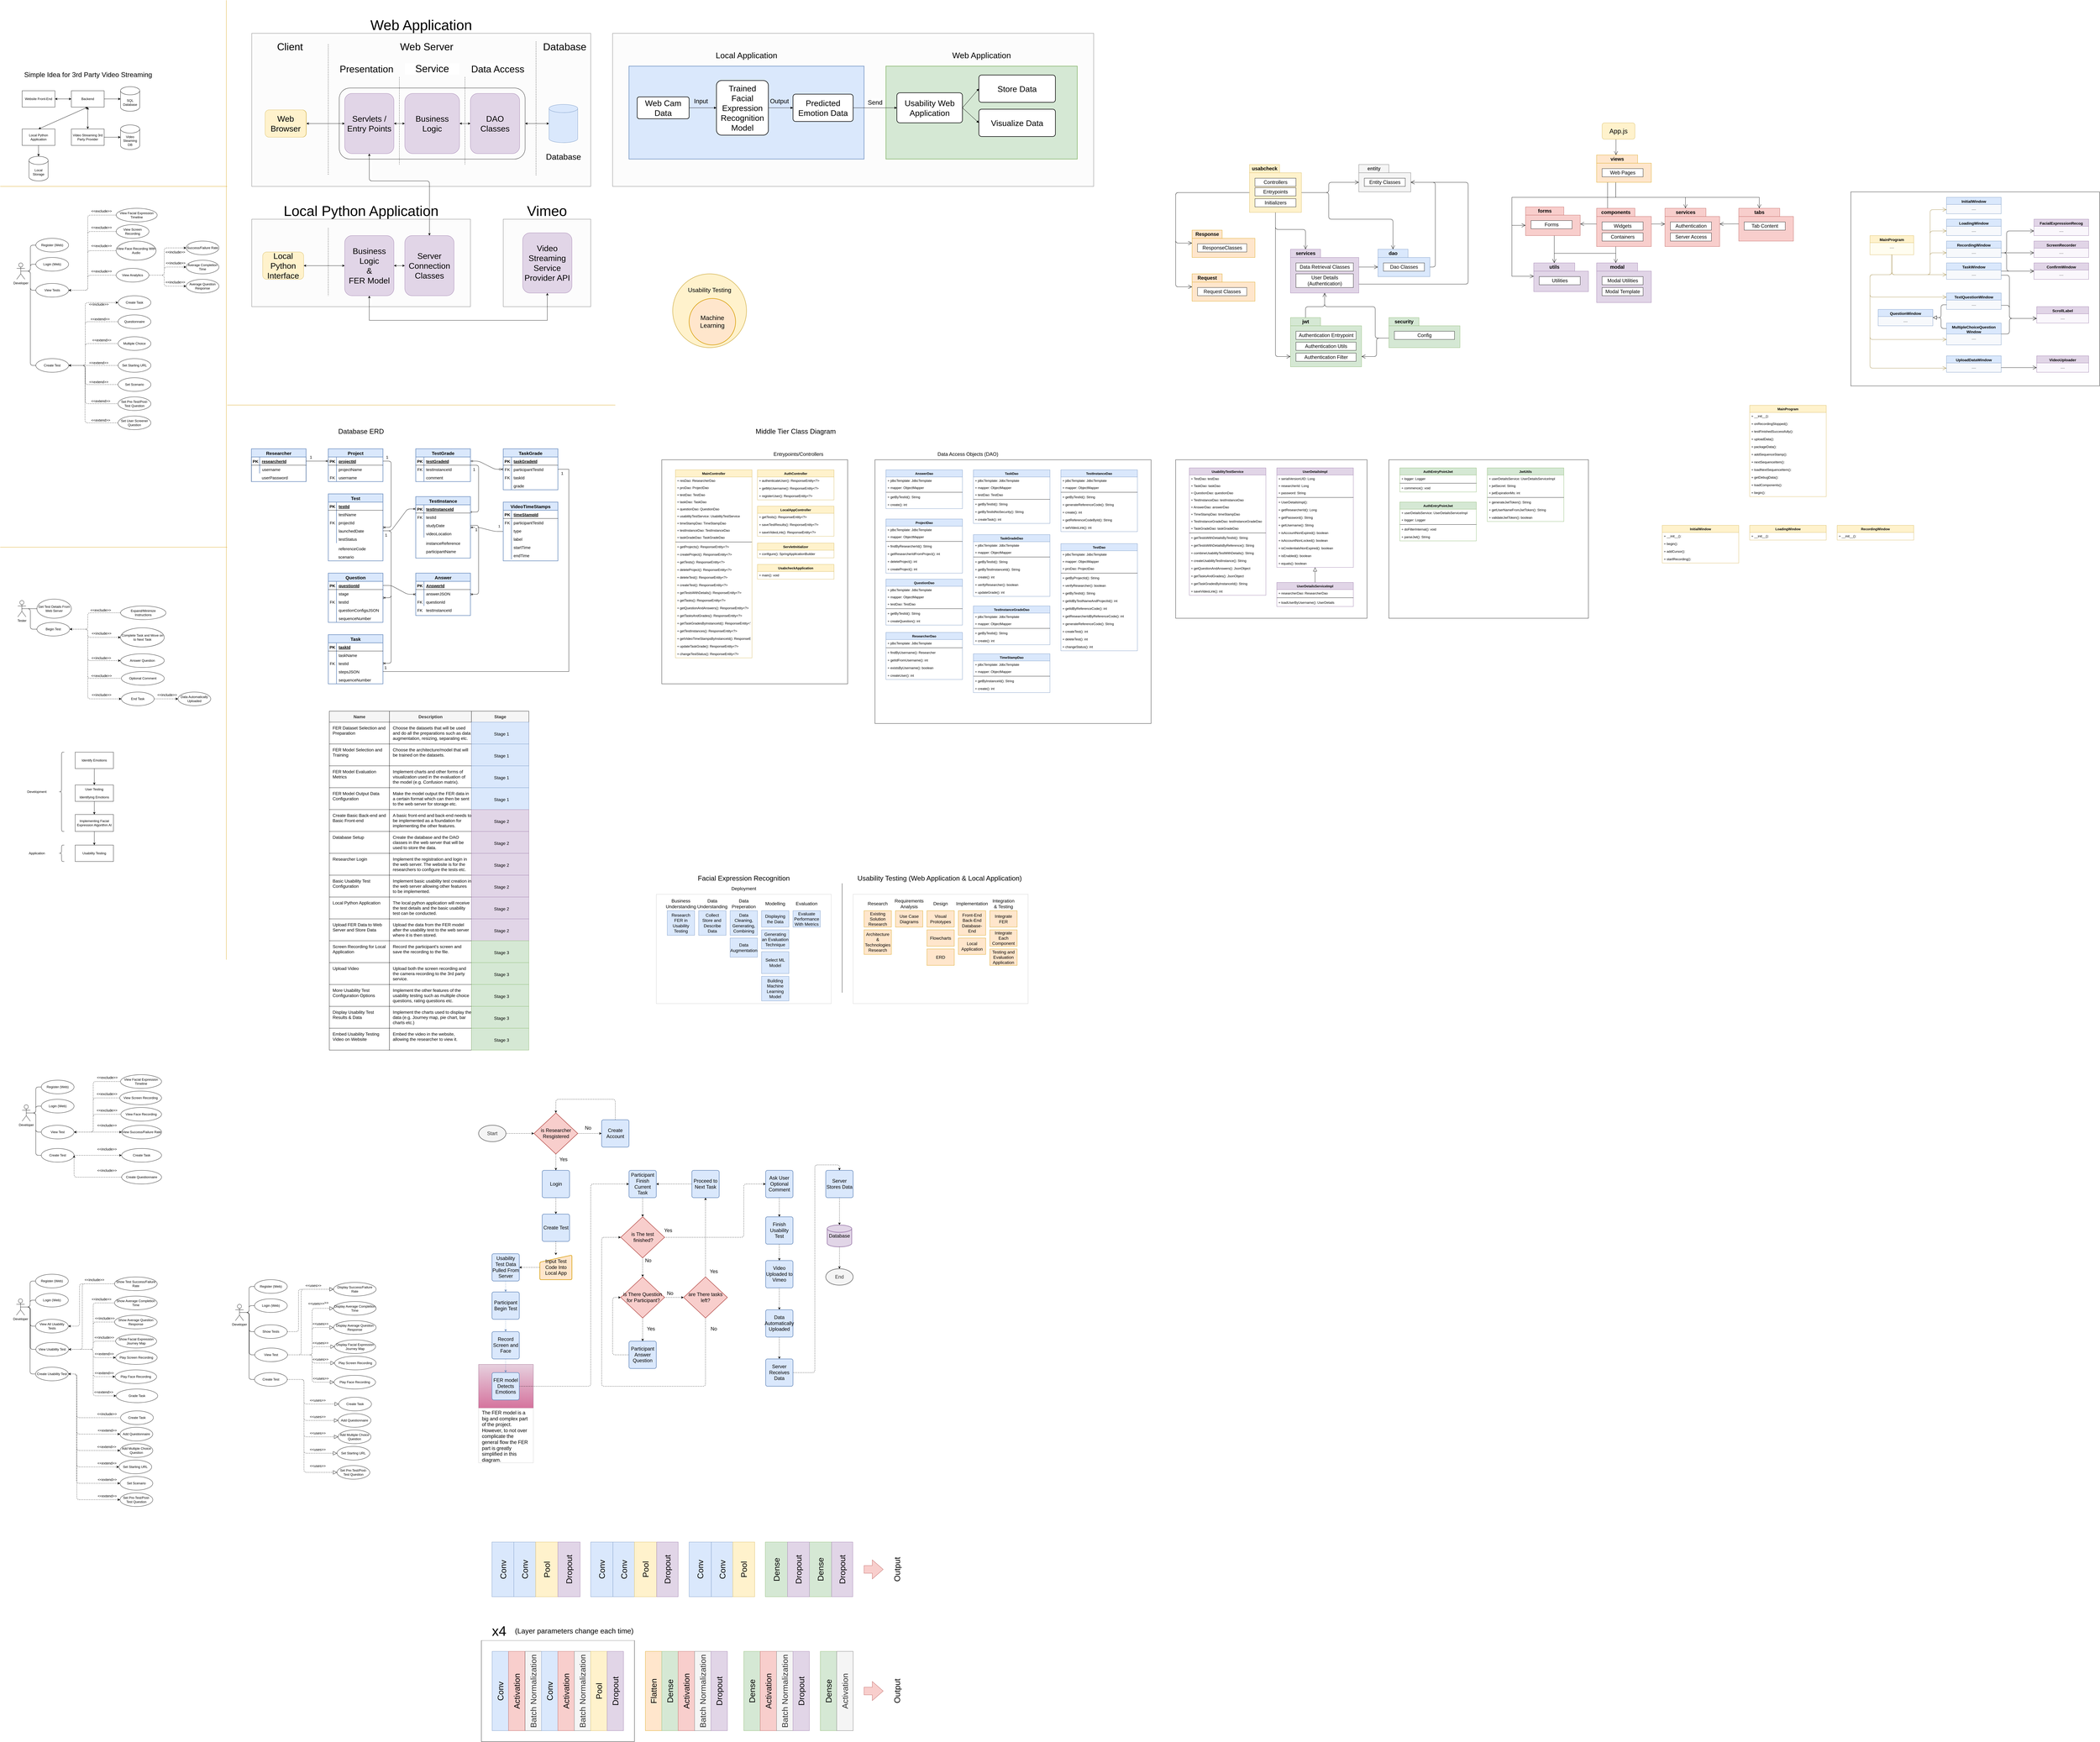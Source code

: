 <mxfile version="14.4.8" type="device"><diagram id="ms_7MVBDK5nkJjXj76XZ" name="Page-1"><mxGraphModel dx="1185" dy="12352" grid="1" gridSize="10" guides="1" tooltips="1" connect="1" arrows="1" fold="1" page="1" pageScale="10" pageWidth="827" pageHeight="1169" math="0" shadow="0"><root><mxCell id="0"/><mxCell id="1" parent="0"/><mxCell id="WzbPWLVcZrxObQmd7hxY-159" value="" style="rounded=0;whiteSpace=wrap;html=1;fillColor=#ffffff;fontSize=14;align=center;" vertex="1" parent="1"><mxGeometry x="6770" y="700" width="910" height="710" as="geometry"/></mxCell><mxCell id="WzbPWLVcZrxObQmd7hxY-29" style="edgeStyle=orthogonalEdgeStyle;rounded=0;orthogonalLoop=1;jettySize=auto;html=1;exitX=0.344;exitY=1.006;exitDx=0;exitDy=0;entryX=0;entryY=0;entryDx=75;entryDy=0;entryPerimeter=0;endSize=12;strokeWidth=1;exitPerimeter=0;endArrow=open;endFill=0;" edge="1" parent="1" source="WzbPWLVcZrxObQmd7hxY-1" target="WzbPWLVcZrxObQmd7hxY-18"><mxGeometry relative="1" as="geometry"><mxPoint x="6200" y="680" as="sourcePoint"/><mxPoint x="6415" y="740" as="targetPoint"/><Array as="points"><mxPoint x="5910" y="663"/><mxPoint x="5910" y="720"/><mxPoint x="6435" y="720"/></Array></mxGeometry></mxCell><mxCell id="WzbPWLVcZrxObQmd7hxY-28" style="edgeStyle=orthogonalEdgeStyle;rounded=0;orthogonalLoop=1;jettySize=auto;html=1;exitX=0.349;exitY=1.034;exitDx=0;exitDy=0;entryX=0;entryY=0;entryDx=75;entryDy=0;entryPerimeter=0;endSize=12;strokeWidth=1;exitPerimeter=0;endArrow=open;endFill=0;" edge="1" parent="1" source="WzbPWLVcZrxObQmd7hxY-1" target="WzbPWLVcZrxObQmd7hxY-15"><mxGeometry relative="1" as="geometry"><mxPoint x="5950" y="710" as="sourcePoint"/><mxPoint x="5930" y="770" as="targetPoint"/><Array as="points"><mxPoint x="5910" y="720"/><mxPoint x="6165" y="720"/></Array></mxGeometry></mxCell><mxCell id="WzbPWLVcZrxObQmd7hxY-27" style="edgeStyle=orthogonalEdgeStyle;rounded=0;orthogonalLoop=1;jettySize=auto;html=1;endSize=12;strokeWidth=1;startArrow=none;startFill=0;startSize=12;exitX=0.201;exitY=0.999;exitDx=0;exitDy=0;exitPerimeter=0;entryX=0.201;entryY=-0.003;entryDx=0;entryDy=0;entryPerimeter=0;endArrow=none;endFill=0;" edge="1" parent="1" source="WzbPWLVcZrxObQmd7hxY-1" target="WzbPWLVcZrxObQmd7hxY-5"><mxGeometry relative="1" as="geometry"><mxPoint x="5910" y="663" as="sourcePoint"/><mxPoint x="5890" y="760" as="targetPoint"/><Array as="points"/></mxGeometry></mxCell><mxCell id="Tf5DrJhVU1KBWFocRqr--328" value="" style="rounded=0;whiteSpace=wrap;html=1;" parent="1" vertex="1"><mxGeometry x="5080" y="1680" width="730" height="580" as="geometry"/></mxCell><mxCell id="Tf5DrJhVU1KBWFocRqr--147" value="" style="rounded=0;whiteSpace=wrap;html=1;" parent="1" vertex="1"><mxGeometry x="3200" y="1680" width="1010" height="965" as="geometry"/></mxCell><mxCell id="Tf5DrJhVU1KBWFocRqr--48" value="" style="rounded=0;whiteSpace=wrap;html=1;" parent="1" vertex="1"><mxGeometry x="2420" y="1680" width="680" height="820" as="geometry"/></mxCell><mxCell id="9LF-leF1t6fNlb6JBx0H-36" value="" style="rounded=0;whiteSpace=wrap;html=1;" parent="1" vertex="1"><mxGeometry x="1760" y="6000" width="560" height="370" as="geometry"/></mxCell><mxCell id="9LF-leF1t6fNlb6JBx0H-1" value="" style="rounded=0;whiteSpace=wrap;html=1;strokeColor=#666666;fontColor=#333333;fillColor=#FCFCFC;fontSize=30;" parent="1" vertex="1"><mxGeometry x="1840" y="800" width="320" height="320" as="geometry"/></mxCell><mxCell id="hOL73vJvcyXOta8HVYUF-14" value="" style="rounded=0;whiteSpace=wrap;html=1;labelBackgroundColor=none;strokeColor=#CCCCCC;fillColor=#ffffff;" parent="1" vertex="1"><mxGeometry x="2400" y="3270" width="640" height="400" as="geometry"/></mxCell><mxCell id="hOL73vJvcyXOta8HVYUF-1" value="" style="rounded=0;whiteSpace=wrap;html=1;fillColor=#e6d0de;strokeColor=#996185;gradientColor=#d5739d;" parent="1" vertex="1"><mxGeometry x="1750" y="4990" width="200" height="160" as="geometry"/></mxCell><mxCell id="45BtbbSqyDSNv6UM8lTg-280" value="1" style="edgeStyle=entityRelationEdgeStyle;fontSize=12;html=1;endArrow=ERoneToMany;" parent="1" source="45BtbbSqyDSNv6UM8lTg-246" target="45BtbbSqyDSNv6UM8lTg-172" edge="1"><mxGeometry x="-1" y="133" width="100" height="100" relative="1" as="geometry"><mxPoint x="1410" y="1905" as="sourcePoint"/><mxPoint x="1410" y="1695" as="targetPoint"/><mxPoint x="130" y="-103" as="offset"/></mxGeometry></mxCell><mxCell id="45BtbbSqyDSNv6UM8lTg-407" value="1" style="edgeLabel;html=1;align=center;verticalAlign=middle;resizable=0;points=[];fontSize=13;" parent="45BtbbSqyDSNv6UM8lTg-280" vertex="1" connectable="0"><mxGeometry x="-0.747" y="1" relative="1" as="geometry"><mxPoint y="-21" as="offset"/></mxGeometry></mxCell><mxCell id="45BtbbSqyDSNv6UM8lTg-390" value="" style="rounded=0;whiteSpace=wrap;html=1;labelBackgroundColor=none;strokeColor=#000000;strokeWidth=2;fillColor=#ffffff;fontSize=13;" parent="1" vertex="1"><mxGeometry x="1200" y="1640" width="200" height="120" as="geometry"/></mxCell><mxCell id="45BtbbSqyDSNv6UM8lTg-391" value="" style="rounded=0;whiteSpace=wrap;html=1;labelBackgroundColor=none;strokeColor=#000000;strokeWidth=2;fillColor=#ffffff;fontSize=13;" parent="1" vertex="1"><mxGeometry x="1520" y="1640" width="200" height="120" as="geometry"/></mxCell><mxCell id="45BtbbSqyDSNv6UM8lTg-392" value="" style="rounded=0;whiteSpace=wrap;html=1;labelBackgroundColor=none;strokeColor=#000000;strokeWidth=2;fillColor=#ffffff;fontSize=13;" parent="1" vertex="1"><mxGeometry x="1840" y="1640" width="200" height="150" as="geometry"/></mxCell><mxCell id="45BtbbSqyDSNv6UM8lTg-393" value="" style="rounded=0;whiteSpace=wrap;html=1;labelBackgroundColor=none;strokeColor=#000000;strokeWidth=2;fillColor=#ffffff;fontSize=13;" parent="1" vertex="1"><mxGeometry x="1840" y="1835" width="200" height="215" as="geometry"/></mxCell><mxCell id="45BtbbSqyDSNv6UM8lTg-394" value="" style="rounded=0;whiteSpace=wrap;html=1;labelBackgroundColor=none;strokeColor=#000000;strokeWidth=2;fillColor=#ffffff;fontSize=13;" parent="1" vertex="1"><mxGeometry x="1200" y="1805" width="200" height="245" as="geometry"/></mxCell><mxCell id="45BtbbSqyDSNv6UM8lTg-395" value="" style="rounded=0;whiteSpace=wrap;html=1;labelBackgroundColor=none;strokeColor=#000000;strokeWidth=2;fillColor=#ffffff;fontSize=13;" parent="1" vertex="1"><mxGeometry x="1520" y="1815" width="200" height="225" as="geometry"/></mxCell><mxCell id="45BtbbSqyDSNv6UM8lTg-396" value="" style="rounded=0;whiteSpace=wrap;html=1;labelBackgroundColor=none;strokeColor=#000000;strokeWidth=2;fillColor=#ffffff;fontSize=13;" parent="1" vertex="1"><mxGeometry x="1520" y="2095" width="200" height="155" as="geometry"/></mxCell><mxCell id="45BtbbSqyDSNv6UM8lTg-397" value="" style="rounded=0;whiteSpace=wrap;html=1;labelBackgroundColor=none;strokeColor=#000000;strokeWidth=2;fillColor=#ffffff;fontSize=13;" parent="1" vertex="1"><mxGeometry x="1200" y="2095" width="200" height="180" as="geometry"/></mxCell><mxCell id="45BtbbSqyDSNv6UM8lTg-398" value="" style="rounded=0;whiteSpace=wrap;html=1;labelBackgroundColor=none;strokeColor=#000000;strokeWidth=2;fillColor=#ffffff;fontSize=13;" parent="1" vertex="1"><mxGeometry x="1200" y="2320" width="200" height="180" as="geometry"/></mxCell><mxCell id="45BtbbSqyDSNv6UM8lTg-399" value="" style="rounded=0;whiteSpace=wrap;html=1;labelBackgroundColor=none;strokeColor=#000000;strokeWidth=2;fillColor=#ffffff;fontSize=13;" parent="1" vertex="1"><mxGeometry x="1200" y="1640" width="200" height="120" as="geometry"/></mxCell><mxCell id="45BtbbSqyDSNv6UM8lTg-400" value="" style="rounded=0;whiteSpace=wrap;html=1;labelBackgroundColor=none;strokeColor=#000000;strokeWidth=2;fillColor=#ffffff;fontSize=13;" parent="1" vertex="1"><mxGeometry x="1520" y="1640" width="200" height="120" as="geometry"/></mxCell><mxCell id="45BtbbSqyDSNv6UM8lTg-401" value="" style="rounded=0;whiteSpace=wrap;html=1;labelBackgroundColor=none;strokeColor=#000000;strokeWidth=2;fillColor=#ffffff;fontSize=13;" parent="1" vertex="1"><mxGeometry x="1840" y="1640" width="200" height="150" as="geometry"/></mxCell><mxCell id="45BtbbSqyDSNv6UM8lTg-159" value="Question" style="shape=table;startSize=30;container=1;collapsible=1;childLayout=tableLayout;fixedRows=1;rowLines=0;fontStyle=1;align=center;resizeLast=1;labelBackgroundColor=none;strokeColor=#6c8ebf;strokeWidth=2;fillColor=#dae8fc;fontSize=17;" parent="1" vertex="1"><mxGeometry x="1200" y="2095" width="200" height="180" as="geometry"/></mxCell><mxCell id="45BtbbSqyDSNv6UM8lTg-160" value="" style="shape=partialRectangle;collapsible=0;dropTarget=0;pointerEvents=0;fillColor=none;top=0;left=0;bottom=1;right=0;points=[[0,0.5],[1,0.5]];portConstraint=eastwest;" parent="45BtbbSqyDSNv6UM8lTg-159" vertex="1"><mxGeometry y="30" width="200" height="30" as="geometry"/></mxCell><mxCell id="45BtbbSqyDSNv6UM8lTg-161" value="PK" style="shape=partialRectangle;connectable=0;fillColor=none;top=0;left=0;bottom=0;right=0;fontStyle=1;overflow=hidden;fontSize=15;" parent="45BtbbSqyDSNv6UM8lTg-160" vertex="1"><mxGeometry width="30" height="30" as="geometry"/></mxCell><mxCell id="45BtbbSqyDSNv6UM8lTg-162" value="questionId" style="shape=partialRectangle;connectable=0;fillColor=none;top=0;left=0;bottom=0;right=0;align=left;spacingLeft=6;fontStyle=5;overflow=hidden;fontSize=15;" parent="45BtbbSqyDSNv6UM8lTg-160" vertex="1"><mxGeometry x="30" width="170" height="30" as="geometry"/></mxCell><mxCell id="45BtbbSqyDSNv6UM8lTg-209" value="" style="shape=partialRectangle;collapsible=0;dropTarget=0;pointerEvents=0;fillColor=none;top=0;left=0;bottom=0;right=0;points=[[0,0.5],[1,0.5]];portConstraint=eastwest;" parent="45BtbbSqyDSNv6UM8lTg-159" vertex="1"><mxGeometry y="60" width="200" height="30" as="geometry"/></mxCell><mxCell id="45BtbbSqyDSNv6UM8lTg-210" value="" style="shape=partialRectangle;connectable=0;fillColor=none;top=0;left=0;bottom=0;right=0;editable=1;overflow=hidden;" parent="45BtbbSqyDSNv6UM8lTg-209" vertex="1"><mxGeometry width="30" height="30" as="geometry"/></mxCell><mxCell id="45BtbbSqyDSNv6UM8lTg-211" value="stage" style="shape=partialRectangle;connectable=0;fillColor=none;top=0;left=0;bottom=0;right=0;align=left;spacingLeft=6;overflow=hidden;fontSize=15;" parent="45BtbbSqyDSNv6UM8lTg-209" vertex="1"><mxGeometry x="30" width="170" height="30" as="geometry"/></mxCell><mxCell id="45BtbbSqyDSNv6UM8lTg-163" value="" style="shape=partialRectangle;collapsible=0;dropTarget=0;pointerEvents=0;fillColor=none;top=0;left=0;bottom=0;right=0;points=[[0,0.5],[1,0.5]];portConstraint=eastwest;" parent="45BtbbSqyDSNv6UM8lTg-159" vertex="1"><mxGeometry y="90" width="200" height="30" as="geometry"/></mxCell><mxCell id="45BtbbSqyDSNv6UM8lTg-164" value="FK" style="shape=partialRectangle;connectable=0;fillColor=none;top=0;left=0;bottom=0;right=0;editable=1;overflow=hidden;fontSize=15;" parent="45BtbbSqyDSNv6UM8lTg-163" vertex="1"><mxGeometry width="30" height="30" as="geometry"/></mxCell><mxCell id="45BtbbSqyDSNv6UM8lTg-165" value="testId" style="shape=partialRectangle;connectable=0;fillColor=none;top=0;left=0;bottom=0;right=0;align=left;spacingLeft=6;overflow=hidden;fontSize=15;" parent="45BtbbSqyDSNv6UM8lTg-163" vertex="1"><mxGeometry x="30" width="170" height="30" as="geometry"/></mxCell><mxCell id="45BtbbSqyDSNv6UM8lTg-166" value="" style="shape=partialRectangle;collapsible=0;dropTarget=0;pointerEvents=0;fillColor=none;top=0;left=0;bottom=0;right=0;points=[[0,0.5],[1,0.5]];portConstraint=eastwest;" parent="45BtbbSqyDSNv6UM8lTg-159" vertex="1"><mxGeometry y="120" width="200" height="30" as="geometry"/></mxCell><mxCell id="45BtbbSqyDSNv6UM8lTg-167" value="" style="shape=partialRectangle;connectable=0;fillColor=none;top=0;left=0;bottom=0;right=0;editable=1;overflow=hidden;" parent="45BtbbSqyDSNv6UM8lTg-166" vertex="1"><mxGeometry width="30" height="30" as="geometry"/></mxCell><mxCell id="45BtbbSqyDSNv6UM8lTg-168" value="questionConfigsJSON" style="shape=partialRectangle;connectable=0;fillColor=none;top=0;left=0;bottom=0;right=0;align=left;spacingLeft=6;overflow=hidden;fontSize=15;" parent="45BtbbSqyDSNv6UM8lTg-166" vertex="1"><mxGeometry x="30" width="170" height="30" as="geometry"/></mxCell><mxCell id="45BtbbSqyDSNv6UM8lTg-169" value="" style="shape=partialRectangle;collapsible=0;dropTarget=0;pointerEvents=0;fillColor=none;top=0;left=0;bottom=0;right=0;points=[[0,0.5],[1,0.5]];portConstraint=eastwest;" parent="45BtbbSqyDSNv6UM8lTg-159" vertex="1"><mxGeometry y="150" width="200" height="30" as="geometry"/></mxCell><mxCell id="45BtbbSqyDSNv6UM8lTg-170" value="" style="shape=partialRectangle;connectable=0;fillColor=none;top=0;left=0;bottom=0;right=0;editable=1;overflow=hidden;" parent="45BtbbSqyDSNv6UM8lTg-169" vertex="1"><mxGeometry width="30" height="30" as="geometry"/></mxCell><mxCell id="45BtbbSqyDSNv6UM8lTg-171" value="sequenceNumber" style="shape=partialRectangle;connectable=0;fillColor=none;top=0;left=0;bottom=0;right=0;align=left;spacingLeft=6;overflow=hidden;fontSize=15;" parent="45BtbbSqyDSNv6UM8lTg-169" vertex="1"><mxGeometry x="30" width="170" height="30" as="geometry"/></mxCell><mxCell id="45BtbbSqyDSNv6UM8lTg-389" value="" style="rounded=0;whiteSpace=wrap;html=1;labelBackgroundColor=none;strokeColor=#000000;strokeWidth=2;fillColor=#ffffff;fontSize=13;" parent="1" vertex="1"><mxGeometry x="918.75" y="1670" width="200" height="90" as="geometry"/></mxCell><mxCell id="45BtbbSqyDSNv6UM8lTg-310" value="" style="rounded=0;whiteSpace=wrap;html=1;strokeColor=#666666;fontColor=#333333;fillColor=#FCFCFC;" parent="1" vertex="1"><mxGeometry x="2240" y="120" width="1760" height="560" as="geometry"/></mxCell><mxCell id="45BtbbSqyDSNv6UM8lTg-332" value="" style="rounded=0;whiteSpace=wrap;html=1;labelBackgroundColor=none;strokeColor=#82b366;strokeWidth=2;fontSize=20;fillColor=#d5e8d4;" parent="1" vertex="1"><mxGeometry x="3240" y="240" width="700" height="340" as="geometry"/></mxCell><mxCell id="45BtbbSqyDSNv6UM8lTg-331" value="" style="rounded=0;whiteSpace=wrap;html=1;labelBackgroundColor=none;strokeColor=#6c8ebf;strokeWidth=2;fontSize=20;fillColor=#dae8fc;" parent="1" vertex="1"><mxGeometry x="2300" y="240" width="860" height="340" as="geometry"/></mxCell><mxCell id="45BtbbSqyDSNv6UM8lTg-59" value="" style="rounded=0;whiteSpace=wrap;html=1;strokeColor=#666666;fontColor=#333333;fillColor=#FCFCFC;fontSize=30;" parent="1" vertex="1"><mxGeometry x="920" y="800" width="800" height="320" as="geometry"/></mxCell><mxCell id="45BtbbSqyDSNv6UM8lTg-33" value="" style="rounded=0;whiteSpace=wrap;html=1;strokeColor=#666666;fontColor=#333333;fillColor=#FCFCFC;fontSize=30;" parent="1" vertex="1"><mxGeometry x="920" y="120" width="1240" height="560" as="geometry"/></mxCell><mxCell id="KQXgNUwIRrmtorsS-0V_-1" value="Website Front-End" style="rounded=0;whiteSpace=wrap;html=1;" parent="1" vertex="1"><mxGeometry x="80" y="330" width="120" height="60" as="geometry"/></mxCell><mxCell id="KQXgNUwIRrmtorsS-0V_-2" value="Backend" style="rounded=0;whiteSpace=wrap;html=1;" parent="1" vertex="1"><mxGeometry x="260" y="330" width="120" height="60" as="geometry"/></mxCell><mxCell id="KQXgNUwIRrmtorsS-0V_-3" value="SQL Database" style="shape=cylinder3;whiteSpace=wrap;html=1;boundedLbl=1;backgroundOutline=1;size=15;" parent="1" vertex="1"><mxGeometry x="440" y="315" width="70" height="90" as="geometry"/></mxCell><mxCell id="KQXgNUwIRrmtorsS-0V_-4" value="Local Python Application" style="rounded=0;whiteSpace=wrap;html=1;" parent="1" vertex="1"><mxGeometry x="80" y="470" width="120" height="60" as="geometry"/></mxCell><mxCell id="KQXgNUwIRrmtorsS-0V_-5" value="Local Storage" style="shape=cylinder3;whiteSpace=wrap;html=1;boundedLbl=1;backgroundOutline=1;size=15;" parent="1" vertex="1"><mxGeometry x="105" y="570" width="70" height="90" as="geometry"/></mxCell><mxCell id="KQXgNUwIRrmtorsS-0V_-7" value="Video Streaming 3rd Party Provider" style="rounded=0;whiteSpace=wrap;html=1;" parent="1" vertex="1"><mxGeometry x="260" y="470" width="120" height="60" as="geometry"/></mxCell><mxCell id="KQXgNUwIRrmtorsS-0V_-8" value="Video Steaming DB" style="shape=cylinder3;whiteSpace=wrap;html=1;boundedLbl=1;backgroundOutline=1;size=15;" parent="1" vertex="1"><mxGeometry x="440" y="455" width="70" height="90" as="geometry"/></mxCell><mxCell id="KQXgNUwIRrmtorsS-0V_-9" value="" style="endArrow=classic;startArrow=classic;html=1;exitX=1;exitY=0.5;exitDx=0;exitDy=0;entryX=0;entryY=0.5;entryDx=0;entryDy=0;" parent="1" source="KQXgNUwIRrmtorsS-0V_-1" target="KQXgNUwIRrmtorsS-0V_-2" edge="1"><mxGeometry width="50" height="50" relative="1" as="geometry"><mxPoint x="390" y="400" as="sourcePoint"/><mxPoint x="440" y="350" as="targetPoint"/></mxGeometry></mxCell><mxCell id="KQXgNUwIRrmtorsS-0V_-11" value="" style="endArrow=classic;startArrow=classic;html=1;exitX=0.5;exitY=0;exitDx=0;exitDy=0;entryX=0.5;entryY=1;entryDx=0;entryDy=0;" parent="1" source="KQXgNUwIRrmtorsS-0V_-4" target="KQXgNUwIRrmtorsS-0V_-2" edge="1"><mxGeometry width="50" height="50" relative="1" as="geometry"><mxPoint x="390" y="370" as="sourcePoint"/><mxPoint x="450" y="370" as="targetPoint"/></mxGeometry></mxCell><mxCell id="KQXgNUwIRrmtorsS-0V_-12" value="" style="endArrow=classic;startArrow=classic;html=1;exitX=0.5;exitY=0;exitDx=0;exitDy=0;entryX=0.5;entryY=1;entryDx=0;entryDy=0;" parent="1" source="KQXgNUwIRrmtorsS-0V_-7" target="KQXgNUwIRrmtorsS-0V_-2" edge="1"><mxGeometry width="50" height="50" relative="1" as="geometry"><mxPoint x="150" y="480" as="sourcePoint"/><mxPoint x="330" y="400" as="targetPoint"/></mxGeometry></mxCell><mxCell id="KQXgNUwIRrmtorsS-0V_-15" value="" style="endArrow=classic;html=1;exitX=1;exitY=0.5;exitDx=0;exitDy=0;entryX=0;entryY=0.5;entryDx=0;entryDy=0;entryPerimeter=0;" parent="1" source="KQXgNUwIRrmtorsS-0V_-2" target="KQXgNUwIRrmtorsS-0V_-3" edge="1"><mxGeometry width="50" height="50" relative="1" as="geometry"><mxPoint x="390" y="400" as="sourcePoint"/><mxPoint x="440" y="350" as="targetPoint"/></mxGeometry></mxCell><mxCell id="KQXgNUwIRrmtorsS-0V_-16" value="" style="endArrow=classic;html=1;exitX=0.5;exitY=1;exitDx=0;exitDy=0;entryX=0.5;entryY=0;entryDx=0;entryDy=0;entryPerimeter=0;" parent="1" source="KQXgNUwIRrmtorsS-0V_-4" target="KQXgNUwIRrmtorsS-0V_-5" edge="1"><mxGeometry width="50" height="50" relative="1" as="geometry"><mxPoint x="390" y="370" as="sourcePoint"/><mxPoint x="450" y="370" as="targetPoint"/></mxGeometry></mxCell><mxCell id="KQXgNUwIRrmtorsS-0V_-17" value="" style="endArrow=classic;html=1;exitX=1;exitY=0.5;exitDx=0;exitDy=0;entryX=0;entryY=0.5;entryDx=0;entryDy=0;entryPerimeter=0;" parent="1" source="KQXgNUwIRrmtorsS-0V_-7" target="KQXgNUwIRrmtorsS-0V_-8" edge="1"><mxGeometry width="50" height="50" relative="1" as="geometry"><mxPoint x="390" y="370" as="sourcePoint"/><mxPoint x="450" y="370" as="targetPoint"/></mxGeometry></mxCell><mxCell id="r5SDBiimQBa_-Yax_hKY-1" value="Developer" style="shape=umlActor;verticalLabelPosition=bottom;verticalAlign=top;html=1;outlineConnect=0;" parent="1" vertex="1"><mxGeometry x="60" y="960" width="30" height="60" as="geometry"/></mxCell><mxCell id="r5SDBiimQBa_-Yax_hKY-2" value="Register (Web)" style="ellipse;whiteSpace=wrap;html=1;" parent="1" vertex="1"><mxGeometry x="130" y="870" width="120" height="50" as="geometry"/></mxCell><mxCell id="r5SDBiimQBa_-Yax_hKY-3" value="Login (Web)" style="ellipse;whiteSpace=wrap;html=1;" parent="1" vertex="1"><mxGeometry x="130" y="940" width="120" height="50" as="geometry"/></mxCell><mxCell id="r5SDBiimQBa_-Yax_hKY-4" value="View Tests" style="ellipse;whiteSpace=wrap;html=1;" parent="1" vertex="1"><mxGeometry x="130" y="1035" width="120" height="50" as="geometry"/></mxCell><mxCell id="r5SDBiimQBa_-Yax_hKY-5" value="View Facial Expression Timeline" style="ellipse;whiteSpace=wrap;html=1;" parent="1" vertex="1"><mxGeometry x="424" y="760" width="150" height="50" as="geometry"/></mxCell><mxCell id="r5SDBiimQBa_-Yax_hKY-6" value="View Screen Recording" style="ellipse;whiteSpace=wrap;html=1;" parent="1" vertex="1"><mxGeometry x="424" y="820" width="120" height="50" as="geometry"/></mxCell><mxCell id="r5SDBiimQBa_-Yax_hKY-7" value="View Face Recording With Audio" style="ellipse;whiteSpace=wrap;html=1;" parent="1" vertex="1"><mxGeometry x="424" y="880" width="146" height="70" as="geometry"/></mxCell><mxCell id="r5SDBiimQBa_-Yax_hKY-8" value="" style="endArrow=none;html=1;exitX=1;exitY=0.5;exitDx=0;exitDy=0;entryX=0;entryY=0.5;entryDx=0;entryDy=0;endFill=0;dashed=1;startArrow=classic;startFill=1;" parent="1" source="r5SDBiimQBa_-Yax_hKY-4" target="r5SDBiimQBa_-Yax_hKY-5" edge="1"><mxGeometry width="50" height="50" relative="1" as="geometry"><mxPoint x="410" y="880" as="sourcePoint"/><mxPoint x="460" y="830" as="targetPoint"/><Array as="points"><mxPoint x="320" y="1060"/><mxPoint x="320" y="785"/></Array></mxGeometry></mxCell><mxCell id="45BtbbSqyDSNv6UM8lTg-377" value="&amp;lt;&amp;lt;exclude&amp;gt;&amp;gt;" style="edgeLabel;html=1;align=center;verticalAlign=middle;resizable=0;points=[];fontSize=13;labelBackgroundColor=none;" parent="r5SDBiimQBa_-Yax_hKY-8" vertex="1" connectable="0"><mxGeometry x="0.693" y="1" relative="1" as="geometry"><mxPoint x="15" y="-14" as="offset"/></mxGeometry></mxCell><mxCell id="r5SDBiimQBa_-Yax_hKY-9" value="" style="endArrow=none;html=1;exitX=1;exitY=0.5;exitDx=0;exitDy=0;entryX=0;entryY=0.5;entryDx=0;entryDy=0;endFill=0;dashed=1;startArrow=classic;startFill=1;" parent="1" source="r5SDBiimQBa_-Yax_hKY-4" target="r5SDBiimQBa_-Yax_hKY-6" edge="1"><mxGeometry width="50" height="50" relative="1" as="geometry"><mxPoint x="270" y="845" as="sourcePoint"/><mxPoint x="330" y="825" as="targetPoint"/><Array as="points"><mxPoint x="320" y="1060"/><mxPoint x="320" y="845"/></Array></mxGeometry></mxCell><mxCell id="45BtbbSqyDSNv6UM8lTg-375" value="&amp;lt;&amp;lt;exclude&amp;gt;&amp;gt;" style="edgeLabel;html=1;align=center;verticalAlign=middle;resizable=0;points=[];fontSize=13;labelBackgroundColor=none;" parent="r5SDBiimQBa_-Yax_hKY-9" vertex="1" connectable="0"><mxGeometry x="0.562" y="3" relative="1" as="geometry"><mxPoint x="30.83" y="-12" as="offset"/></mxGeometry></mxCell><mxCell id="r5SDBiimQBa_-Yax_hKY-10" value="" style="endArrow=none;html=1;exitX=1;exitY=0.5;exitDx=0;exitDy=0;entryX=0;entryY=0.5;entryDx=0;entryDy=0;endFill=0;dashed=1;startArrow=classic;startFill=1;" parent="1" source="r5SDBiimQBa_-Yax_hKY-4" target="r5SDBiimQBa_-Yax_hKY-7" edge="1"><mxGeometry width="50" height="50" relative="1" as="geometry"><mxPoint x="270" y="845" as="sourcePoint"/><mxPoint x="330" y="885" as="targetPoint"/><Array as="points"><mxPoint x="320" y="1060"/><mxPoint x="320" y="915"/></Array></mxGeometry></mxCell><mxCell id="45BtbbSqyDSNv6UM8lTg-374" value="&amp;lt;&amp;lt;exclude&amp;gt;&amp;gt;" style="edgeLabel;html=1;align=center;verticalAlign=middle;resizable=0;points=[];fontSize=13;labelBackgroundColor=none;" parent="r5SDBiimQBa_-Yax_hKY-10" vertex="1" connectable="0"><mxGeometry x="0.296" y="2" relative="1" as="geometry"><mxPoint x="52" y="-27.11" as="offset"/></mxGeometry></mxCell><mxCell id="r5SDBiimQBa_-Yax_hKY-11" value="" style="endArrow=none;html=1;exitX=0.5;exitY=0.5;exitDx=0;exitDy=0;exitPerimeter=0;entryX=0;entryY=0.5;entryDx=0;entryDy=0;rounded=1;endFill=0;" parent="1" source="r5SDBiimQBa_-Yax_hKY-1" target="r5SDBiimQBa_-Yax_hKY-2" edge="1"><mxGeometry width="50" height="50" relative="1" as="geometry"><mxPoint x="400" y="1010" as="sourcePoint"/><mxPoint x="450" y="960" as="targetPoint"/><Array as="points"><mxPoint x="110" y="990"/><mxPoint x="110" y="895"/></Array></mxGeometry></mxCell><mxCell id="r5SDBiimQBa_-Yax_hKY-12" value="" style="endArrow=none;html=1;entryX=0;entryY=0.5;entryDx=0;entryDy=0;endFill=0;" parent="1" target="r5SDBiimQBa_-Yax_hKY-3" edge="1"><mxGeometry width="50" height="50" relative="1" as="geometry"><mxPoint x="75" y="990" as="sourcePoint"/><mxPoint x="140" y="855" as="targetPoint"/><Array as="points"><mxPoint x="110" y="990"/><mxPoint x="110" y="965"/></Array></mxGeometry></mxCell><mxCell id="r5SDBiimQBa_-Yax_hKY-13" value="" style="endArrow=none;html=1;exitX=0.5;exitY=0.5;exitDx=0;exitDy=0;exitPerimeter=0;entryX=0;entryY=0.5;entryDx=0;entryDy=0;endFill=0;" parent="1" source="r5SDBiimQBa_-Yax_hKY-1" target="r5SDBiimQBa_-Yax_hKY-4" edge="1"><mxGeometry width="50" height="50" relative="1" as="geometry"><mxPoint x="85" y="1000" as="sourcePoint"/><mxPoint x="140" y="915" as="targetPoint"/><Array as="points"><mxPoint x="110" y="990"/><mxPoint x="110" y="1060"/></Array></mxGeometry></mxCell><mxCell id="r5SDBiimQBa_-Yax_hKY-14" value="Create Test" style="ellipse;whiteSpace=wrap;html=1;" parent="1" vertex="1"><mxGeometry x="130" y="1310" width="120" height="50" as="geometry"/></mxCell><mxCell id="r5SDBiimQBa_-Yax_hKY-15" value="Create Task" style="ellipse;whiteSpace=wrap;html=1;" parent="1" vertex="1"><mxGeometry x="431" y="1080" width="120" height="50" as="geometry"/></mxCell><mxCell id="r5SDBiimQBa_-Yax_hKY-16" value="Questionnaire" style="ellipse;whiteSpace=wrap;html=1;" parent="1" vertex="1"><mxGeometry x="431" y="1150" width="120" height="50" as="geometry"/></mxCell><mxCell id="r5SDBiimQBa_-Yax_hKY-19" value="" style="endArrow=none;html=1;exitX=0.5;exitY=0.5;exitDx=0;exitDy=0;exitPerimeter=0;entryX=0;entryY=0.5;entryDx=0;entryDy=0;endFill=0;" parent="1" source="r5SDBiimQBa_-Yax_hKY-1" target="r5SDBiimQBa_-Yax_hKY-14" edge="1"><mxGeometry width="50" height="50" relative="1" as="geometry"><mxPoint x="85" y="1000" as="sourcePoint"/><mxPoint x="140" y="975" as="targetPoint"/><Array as="points"><mxPoint x="110" y="990"/><mxPoint x="110" y="1335"/></Array></mxGeometry></mxCell><mxCell id="r5SDBiimQBa_-Yax_hKY-20" value="Tester" style="shape=umlActor;verticalLabelPosition=bottom;verticalAlign=top;html=1;outlineConnect=0;" parent="1" vertex="1"><mxGeometry x="64" y="2195" width="30" height="60" as="geometry"/></mxCell><mxCell id="r5SDBiimQBa_-Yax_hKY-21" value="Get Test Details From Web Server" style="ellipse;whiteSpace=wrap;html=1;" parent="1" vertex="1"><mxGeometry x="134" y="2190" width="126" height="70" as="geometry"/></mxCell><mxCell id="r5SDBiimQBa_-Yax_hKY-23" value="Begin Test" style="ellipse;whiteSpace=wrap;html=1;" parent="1" vertex="1"><mxGeometry x="134" y="2275" width="120" height="50" as="geometry"/></mxCell><mxCell id="r5SDBiimQBa_-Yax_hKY-24" value="Expand/Minimize &lt;br&gt;Instructions" style="ellipse;whiteSpace=wrap;html=1;" parent="1" vertex="1"><mxGeometry x="440" y="2215" width="166" height="50" as="geometry"/></mxCell><mxCell id="r5SDBiimQBa_-Yax_hKY-25" value="Complete Task and Move on to Next Task" style="ellipse;whiteSpace=wrap;html=1;" parent="1" vertex="1"><mxGeometry x="440" y="2295" width="160" height="70" as="geometry"/></mxCell><mxCell id="r5SDBiimQBa_-Yax_hKY-26" value="Answer Question" style="ellipse;whiteSpace=wrap;html=1;" parent="1" vertex="1"><mxGeometry x="440" y="2390" width="160" height="50" as="geometry"/></mxCell><mxCell id="r5SDBiimQBa_-Yax_hKY-27" value="Optional Comment" style="ellipse;whiteSpace=wrap;html=1;" parent="1" vertex="1"><mxGeometry x="443" y="2455" width="157" height="50" as="geometry"/></mxCell><mxCell id="r5SDBiimQBa_-Yax_hKY-28" value="" style="endArrow=none;html=1;exitX=1;exitY=0.5;exitDx=0;exitDy=0;entryX=0;entryY=0.5;entryDx=0;entryDy=0;dashed=1;endFill=0;startArrow=classic;startFill=1;" parent="1" source="r5SDBiimQBa_-Yax_hKY-23" target="r5SDBiimQBa_-Yax_hKY-24" edge="1"><mxGeometry width="50" height="50" relative="1" as="geometry"><mxPoint x="404" y="2255" as="sourcePoint"/><mxPoint x="454" y="2205" as="targetPoint"/><Array as="points"><mxPoint x="320" y="2300"/><mxPoint x="320" y="2240"/></Array></mxGeometry></mxCell><mxCell id="45BtbbSqyDSNv6UM8lTg-388" value="&amp;lt;&amp;lt;exclude&amp;gt;&amp;gt;" style="edgeLabel;html=1;align=center;verticalAlign=middle;resizable=0;points=[];fontSize=13;" parent="r5SDBiimQBa_-Yax_hKY-28" vertex="1" connectable="0"><mxGeometry x="0.401" relative="1" as="geometry"><mxPoint y="-10" as="offset"/></mxGeometry></mxCell><mxCell id="r5SDBiimQBa_-Yax_hKY-29" value="" style="endArrow=classic;html=1;exitX=1;exitY=0.5;exitDx=0;exitDy=0;entryX=0;entryY=0.5;entryDx=0;entryDy=0;dashed=1;" parent="1" source="r5SDBiimQBa_-Yax_hKY-23" target="r5SDBiimQBa_-Yax_hKY-25" edge="1"><mxGeometry width="50" height="50" relative="1" as="geometry"><mxPoint x="264" y="2310" as="sourcePoint"/><mxPoint x="354" y="2270" as="targetPoint"/><Array as="points"><mxPoint x="320" y="2300"/><mxPoint x="320" y="2330"/></Array></mxGeometry></mxCell><mxCell id="45BtbbSqyDSNv6UM8lTg-387" value="&amp;lt;&amp;lt;include&amp;gt;&amp;gt;" style="edgeLabel;html=1;align=center;verticalAlign=middle;resizable=0;points=[];fontSize=13;" parent="r5SDBiimQBa_-Yax_hKY-29" vertex="1" connectable="0"><mxGeometry x="0.526" y="1" relative="1" as="geometry"><mxPoint x="-19" y="-14" as="offset"/></mxGeometry></mxCell><mxCell id="r5SDBiimQBa_-Yax_hKY-30" value="" style="endArrow=classic;html=1;exitX=1;exitY=0.5;exitDx=0;exitDy=0;entryX=0;entryY=0.5;entryDx=0;entryDy=0;dashed=1;" parent="1" source="r5SDBiimQBa_-Yax_hKY-23" target="r5SDBiimQBa_-Yax_hKY-26" edge="1"><mxGeometry width="50" height="50" relative="1" as="geometry"><mxPoint x="264" y="2310" as="sourcePoint"/><mxPoint x="354" y="2340" as="targetPoint"/><Array as="points"><mxPoint x="320" y="2300"/><mxPoint x="320" y="2415"/></Array></mxGeometry></mxCell><mxCell id="45BtbbSqyDSNv6UM8lTg-386" value="&amp;lt;&amp;lt;include&amp;gt;&amp;gt;" style="edgeLabel;html=1;align=center;verticalAlign=middle;resizable=0;points=[];fontSize=13;" parent="r5SDBiimQBa_-Yax_hKY-30" vertex="1" connectable="0"><mxGeometry x="0.527" y="3" relative="1" as="geometry"><mxPoint y="-7" as="offset"/></mxGeometry></mxCell><mxCell id="r5SDBiimQBa_-Yax_hKY-31" value="" style="endArrow=none;html=1;exitX=1;exitY=0.5;exitDx=0;exitDy=0;entryX=0;entryY=0.5;entryDx=0;entryDy=0;dashed=1;endFill=0;startArrow=classic;startFill=1;" parent="1" source="r5SDBiimQBa_-Yax_hKY-23" target="r5SDBiimQBa_-Yax_hKY-27" edge="1"><mxGeometry width="50" height="50" relative="1" as="geometry"><mxPoint x="264" y="2310" as="sourcePoint"/><mxPoint x="357" y="2420" as="targetPoint"/><Array as="points"><mxPoint x="320" y="2300"/><mxPoint x="320" y="2480"/></Array></mxGeometry></mxCell><mxCell id="45BtbbSqyDSNv6UM8lTg-385" value="&amp;lt;&amp;lt;exclude&amp;gt;&amp;gt;" style="edgeLabel;html=1;align=center;verticalAlign=middle;resizable=0;points=[];fontSize=13;" parent="r5SDBiimQBa_-Yax_hKY-31" vertex="1" connectable="0"><mxGeometry x="0.715" y="-2" relative="1" as="geometry"><mxPoint x="-20.67" y="-12" as="offset"/></mxGeometry></mxCell><mxCell id="r5SDBiimQBa_-Yax_hKY-32" value="" style="endArrow=none;html=1;exitX=0.5;exitY=0.5;exitDx=0;exitDy=0;entryX=0;entryY=0.5;entryDx=0;entryDy=0;exitPerimeter=0;endFill=0;" parent="1" source="r5SDBiimQBa_-Yax_hKY-20" target="r5SDBiimQBa_-Yax_hKY-21" edge="1"><mxGeometry width="50" height="50" relative="1" as="geometry"><mxPoint x="264" y="2310" as="sourcePoint"/><mxPoint x="354" y="2490" as="targetPoint"/><Array as="points"><mxPoint x="110" y="2225"/></Array></mxGeometry></mxCell><mxCell id="r5SDBiimQBa_-Yax_hKY-34" value="" style="endArrow=none;html=1;exitX=0.5;exitY=0.5;exitDx=0;exitDy=0;entryX=0;entryY=0.5;entryDx=0;entryDy=0;exitPerimeter=0;endFill=0;" parent="1" source="r5SDBiimQBa_-Yax_hKY-20" target="r5SDBiimQBa_-Yax_hKY-23" edge="1"><mxGeometry width="50" height="50" relative="1" as="geometry"><mxPoint x="89" y="2195" as="sourcePoint"/><mxPoint x="144" y="2240" as="targetPoint"/><Array as="points"><mxPoint x="110" y="2225"/><mxPoint x="110" y="2300"/></Array></mxGeometry></mxCell><mxCell id="r5SDBiimQBa_-Yax_hKY-35" value="End Task" style="ellipse;whiteSpace=wrap;html=1;" parent="1" vertex="1"><mxGeometry x="443" y="2530" width="120" height="50" as="geometry"/></mxCell><mxCell id="r5SDBiimQBa_-Yax_hKY-36" value="" style="endArrow=classic;html=1;entryX=0;entryY=0.5;entryDx=0;entryDy=0;exitX=1;exitY=0.5;exitDx=0;exitDy=0;startArrow=none;startFill=0;dashed=1;" parent="1" source="r5SDBiimQBa_-Yax_hKY-23" target="r5SDBiimQBa_-Yax_hKY-35" edge="1"><mxGeometry width="50" height="50" relative="1" as="geometry"><mxPoint x="254" y="2305" as="sourcePoint"/><mxPoint x="357" y="2490" as="targetPoint"/><Array as="points"><mxPoint x="320" y="2300"/><mxPoint x="320" y="2420"/><mxPoint x="320" y="2555"/></Array></mxGeometry></mxCell><mxCell id="45BtbbSqyDSNv6UM8lTg-384" value="&amp;lt;&amp;lt;include&amp;gt;&amp;gt;" style="edgeLabel;html=1;align=center;verticalAlign=middle;resizable=0;points=[];fontSize=13;" parent="r5SDBiimQBa_-Yax_hKY-36" vertex="1" connectable="0"><mxGeometry x="0.636" y="2" relative="1" as="geometry"><mxPoint x="7.67" y="-13" as="offset"/></mxGeometry></mxCell><mxCell id="r5SDBiimQBa_-Yax_hKY-37" value="Multiple Choice" style="ellipse;whiteSpace=wrap;html=1;" parent="1" vertex="1"><mxGeometry x="431" y="1230" width="120" height="50" as="geometry"/></mxCell><mxCell id="r5SDBiimQBa_-Yax_hKY-38" value="Set Starting URL" style="ellipse;whiteSpace=wrap;html=1;" parent="1" vertex="1"><mxGeometry x="431" y="1310" width="120" height="50" as="geometry"/></mxCell><mxCell id="r5SDBiimQBa_-Yax_hKY-40" value="" style="endArrow=none;html=1;entryX=0;entryY=0.5;entryDx=0;entryDy=0;exitX=1;exitY=0.5;exitDx=0;exitDy=0;endFill=0;dashed=1;" parent="1" target="r5SDBiimQBa_-Yax_hKY-38" edge="1"><mxGeometry width="50" height="50" relative="1" as="geometry"><mxPoint x="254" y="1335" as="sourcePoint"/><mxPoint x="421" y="1235" as="targetPoint"/></mxGeometry></mxCell><mxCell id="45BtbbSqyDSNv6UM8lTg-350" value="&amp;lt;&amp;lt;extend&amp;gt;&amp;gt;" style="edgeLabel;html=1;align=center;verticalAlign=middle;resizable=0;points=[];fontSize=13;labelBackgroundColor=none;" parent="r5SDBiimQBa_-Yax_hKY-40" vertex="1" connectable="0"><mxGeometry x="0.316" relative="1" as="geometry"><mxPoint x="-10.67" y="-10" as="offset"/></mxGeometry></mxCell><mxCell id="r5SDBiimQBa_-Yax_hKY-41" value="Set Scenario" style="ellipse;whiteSpace=wrap;html=1;" parent="1" vertex="1"><mxGeometry x="431" y="1380" width="120" height="50" as="geometry"/></mxCell><mxCell id="r5SDBiimQBa_-Yax_hKY-42" value="Set Pre-Test/Post-Test Question" style="ellipse;whiteSpace=wrap;html=1;" parent="1" vertex="1"><mxGeometry x="431" y="1450" width="120" height="50" as="geometry"/></mxCell><mxCell id="r5SDBiimQBa_-Yax_hKY-43" value="Set User Screener Question" style="ellipse;whiteSpace=wrap;html=1;" parent="1" vertex="1"><mxGeometry x="431" y="1520" width="120" height="50" as="geometry"/></mxCell><mxCell id="r5SDBiimQBa_-Yax_hKY-44" value="" style="endArrow=none;html=1;entryX=0;entryY=0.5;entryDx=0;entryDy=0;exitX=1;exitY=0.5;exitDx=0;exitDy=0;endFill=0;labelBackgroundColor=none;fontSize=13;dashed=1;" parent="1" target="r5SDBiimQBa_-Yax_hKY-41" edge="1"><mxGeometry width="50" height="50" relative="1" as="geometry"><mxPoint x="254" y="1335" as="sourcePoint"/><mxPoint x="424" y="1295" as="targetPoint"/><Array as="points"><mxPoint x="311" y="1335"/><mxPoint x="311" y="1405"/></Array></mxGeometry></mxCell><mxCell id="45BtbbSqyDSNv6UM8lTg-351" value="&amp;lt;&amp;lt;extend&amp;gt;&amp;gt;" style="edgeLabel;html=1;align=center;verticalAlign=middle;resizable=0;points=[];fontSize=13;labelBackgroundColor=none;" parent="r5SDBiimQBa_-Yax_hKY-44" vertex="1" connectable="0"><mxGeometry x="0.578" y="1" relative="1" as="geometry"><mxPoint x="-19.0" y="-9.0" as="offset"/></mxGeometry></mxCell><mxCell id="r5SDBiimQBa_-Yax_hKY-45" value="" style="endArrow=none;html=1;entryX=0;entryY=0.5;entryDx=0;entryDy=0;exitX=1;exitY=0.5;exitDx=0;exitDy=0;endFill=0;labelBackgroundColor=none;fontSize=13;dashed=1;startArrow=classic;startFill=1;" parent="1" source="r5SDBiimQBa_-Yax_hKY-14" target="r5SDBiimQBa_-Yax_hKY-42" edge="1"><mxGeometry width="50" height="50" relative="1" as="geometry"><mxPoint x="254" y="1335" as="sourcePoint"/><mxPoint x="424" y="1355" as="targetPoint"/><Array as="points"><mxPoint x="311" y="1335"/><mxPoint x="311" y="1475"/></Array></mxGeometry></mxCell><mxCell id="45BtbbSqyDSNv6UM8lTg-352" value="&amp;lt;&amp;lt;extend&amp;gt;&amp;gt;" style="edgeLabel;html=1;align=center;verticalAlign=middle;resizable=0;points=[];fontSize=13;labelBackgroundColor=none;" parent="r5SDBiimQBa_-Yax_hKY-45" vertex="1" connectable="0"><mxGeometry x="0.612" y="-2" relative="1" as="geometry"><mxPoint x="-1.5" y="-12" as="offset"/></mxGeometry></mxCell><mxCell id="r5SDBiimQBa_-Yax_hKY-47" value="View Analytics" style="ellipse;whiteSpace=wrap;html=1;" parent="1" vertex="1"><mxGeometry x="424" y="980" width="120" height="50" as="geometry"/></mxCell><mxCell id="r5SDBiimQBa_-Yax_hKY-48" value="" style="endArrow=none;html=1;exitX=1;exitY=0.5;exitDx=0;exitDy=0;entryX=0;entryY=0.5;entryDx=0;entryDy=0;endFill=0;dashed=1;startArrow=classic;startFill=1;" parent="1" source="r5SDBiimQBa_-Yax_hKY-4" target="r5SDBiimQBa_-Yax_hKY-47" edge="1"><mxGeometry width="50" height="50" relative="1" as="geometry"><mxPoint x="270" y="845" as="sourcePoint"/><mxPoint x="360" y="845" as="targetPoint"/><Array as="points"><mxPoint x="320" y="1060"/><mxPoint x="320" y="1005"/></Array></mxGeometry></mxCell><mxCell id="45BtbbSqyDSNv6UM8lTg-373" value="&amp;lt;&amp;lt;exclude&amp;gt;&amp;gt;" style="edgeLabel;html=1;align=center;verticalAlign=middle;resizable=0;points=[];fontSize=13;labelBackgroundColor=none;" parent="r5SDBiimQBa_-Yax_hKY-48" vertex="1" connectable="0"><mxGeometry x="0.351" y="2" relative="1" as="geometry"><mxPoint x="20" y="-13" as="offset"/></mxGeometry></mxCell><mxCell id="r5SDBiimQBa_-Yax_hKY-49" value="Success/Failure Rate" style="ellipse;whiteSpace=wrap;html=1;" parent="1" vertex="1"><mxGeometry x="680" y="880" width="120" height="50" as="geometry"/></mxCell><mxCell id="r5SDBiimQBa_-Yax_hKY-50" value="Average Completion Time" style="ellipse;whiteSpace=wrap;html=1;" parent="1" vertex="1"><mxGeometry x="680" y="950" width="120" height="50" as="geometry"/></mxCell><mxCell id="r5SDBiimQBa_-Yax_hKY-51" value="Average Question Response" style="ellipse;whiteSpace=wrap;html=1;" parent="1" vertex="1"><mxGeometry x="680" y="1020" width="120" height="50" as="geometry"/></mxCell><mxCell id="r5SDBiimQBa_-Yax_hKY-52" value="" style="endArrow=classic;html=1;exitX=1;exitY=0.5;exitDx=0;exitDy=0;entryX=0;entryY=0.5;entryDx=0;entryDy=0;endFill=1;dashed=1;" parent="1" source="r5SDBiimQBa_-Yax_hKY-47" target="r5SDBiimQBa_-Yax_hKY-49" edge="1"><mxGeometry width="50" height="50" relative="1" as="geometry"><mxPoint x="344" y="1045" as="sourcePoint"/><mxPoint x="434" y="985" as="targetPoint"/><Array as="points"><mxPoint x="600" y="1005"/><mxPoint x="600" y="905"/></Array></mxGeometry></mxCell><mxCell id="45BtbbSqyDSNv6UM8lTg-380" value="&amp;lt;&amp;lt;include&amp;gt;&amp;gt;" style="edgeLabel;html=1;align=center;verticalAlign=middle;resizable=0;points=[];fontSize=13;" parent="r5SDBiimQBa_-Yax_hKY-52" vertex="1" connectable="0"><mxGeometry x="0.617" y="-3" relative="1" as="geometry"><mxPoint x="5.17" y="12" as="offset"/></mxGeometry></mxCell><mxCell id="r5SDBiimQBa_-Yax_hKY-53" value="" style="endArrow=classic;html=1;exitX=1;exitY=0.5;exitDx=0;exitDy=0;entryX=0;entryY=0.5;entryDx=0;entryDy=0;endFill=1;dashed=1;" parent="1" source="r5SDBiimQBa_-Yax_hKY-47" target="r5SDBiimQBa_-Yax_hKY-50" edge="1"><mxGeometry width="50" height="50" relative="1" as="geometry"><mxPoint x="554" y="985" as="sourcePoint"/><mxPoint x="714" y="945" as="targetPoint"/><Array as="points"><mxPoint x="600" y="1005"/><mxPoint x="600" y="975"/></Array></mxGeometry></mxCell><mxCell id="45BtbbSqyDSNv6UM8lTg-379" value="&amp;lt;&amp;lt;include&amp;gt;&amp;gt;" style="edgeLabel;html=1;align=center;verticalAlign=middle;resizable=0;points=[];fontSize=13;" parent="r5SDBiimQBa_-Yax_hKY-53" vertex="1" connectable="0"><mxGeometry x="0.681" y="-3" relative="1" as="geometry"><mxPoint x="-13.17" y="-18" as="offset"/></mxGeometry></mxCell><mxCell id="r5SDBiimQBa_-Yax_hKY-54" value="" style="endArrow=classic;html=1;exitX=1;exitY=0.5;exitDx=0;exitDy=0;entryX=0;entryY=0.5;entryDx=0;entryDy=0;endFill=1;dashed=1;" parent="1" source="r5SDBiimQBa_-Yax_hKY-47" target="r5SDBiimQBa_-Yax_hKY-51" edge="1"><mxGeometry width="50" height="50" relative="1" as="geometry"><mxPoint x="554" y="985" as="sourcePoint"/><mxPoint x="714" y="1005" as="targetPoint"/><Array as="points"><mxPoint x="600" y="1005"/><mxPoint x="600" y="1045"/></Array></mxGeometry></mxCell><mxCell id="45BtbbSqyDSNv6UM8lTg-378" value="&amp;lt;&amp;lt;include&amp;gt;&amp;gt;" style="edgeLabel;html=1;align=center;verticalAlign=middle;resizable=0;points=[];fontSize=13;labelBackgroundColor=none;" parent="r5SDBiimQBa_-Yax_hKY-54" vertex="1" connectable="0"><mxGeometry x="-0.453" y="-1" relative="1" as="geometry"><mxPoint x="47.67" y="24" as="offset"/></mxGeometry></mxCell><mxCell id="r5SDBiimQBa_-Yax_hKY-55" value="Identify Emotions" style="rounded=0;whiteSpace=wrap;html=1;" parent="1" vertex="1"><mxGeometry x="274" y="2750" width="140" height="60" as="geometry"/></mxCell><mxCell id="r5SDBiimQBa_-Yax_hKY-56" value="User Testing&lt;br&gt;&lt;br&gt;Identifying Emotions" style="rounded=0;whiteSpace=wrap;html=1;" parent="1" vertex="1"><mxGeometry x="274" y="2870" width="140" height="60" as="geometry"/></mxCell><mxCell id="r5SDBiimQBa_-Yax_hKY-57" value="Implementing Facial Expression Algorithm AI&lt;span style=&quot;color: rgba(0 , 0 , 0 , 0) ; font-family: monospace ; font-size: 0px&quot;&gt;%3CmxGraphModel%3E%3Croot%3E%3CmxCell%20id%3D%220%22%2F%3E%3CmxCell%20id%3D%221%22%20parent%3D%220%22%2F%3E%3CmxCell%20id%3D%222%22%20value%3D%22User%20Testing%26lt%3Bbr%26gt%3BIdentifying%20Emotions%22%20style%3D%22rounded%3D0%3BwhiteSpace%3Dwrap%3Bhtml%3D1%3B%22%20vertex%3D%221%22%20parent%3D%221%22%3E%3CmxGeometry%20x%3D%22260%22%20y%3D%222230%22%20width%3D%22120%22%20height%3D%2260%22%20as%3D%22geometry%22%2F%3E%3C%2FmxCell%3E%3C%2Froot%3E%3C%2FmxGraphModel%3&lt;/span&gt;" style="rounded=0;whiteSpace=wrap;html=1;" parent="1" vertex="1"><mxGeometry x="274" y="2978" width="140" height="62" as="geometry"/></mxCell><mxCell id="r5SDBiimQBa_-Yax_hKY-58" value="Usability Testing" style="rounded=0;whiteSpace=wrap;html=1;" parent="1" vertex="1"><mxGeometry x="274" y="3090" width="140" height="60" as="geometry"/></mxCell><mxCell id="r5SDBiimQBa_-Yax_hKY-59" value="" style="shape=curlyBracket;whiteSpace=wrap;html=1;rounded=1;" parent="1" vertex="1"><mxGeometry x="214" y="2750" width="20" height="290" as="geometry"/></mxCell><mxCell id="r5SDBiimQBa_-Yax_hKY-60" value="" style="shape=curlyBracket;whiteSpace=wrap;html=1;rounded=1;" parent="1" vertex="1"><mxGeometry x="214" y="3090" width="20" height="60" as="geometry"/></mxCell><mxCell id="r5SDBiimQBa_-Yax_hKY-61" value="" style="endArrow=classic;html=1;exitX=0.5;exitY=1;exitDx=0;exitDy=0;entryX=0.5;entryY=0;entryDx=0;entryDy=0;" parent="1" source="r5SDBiimQBa_-Yax_hKY-55" target="r5SDBiimQBa_-Yax_hKY-56" edge="1"><mxGeometry width="50" height="50" relative="1" as="geometry"><mxPoint x="384" y="3000" as="sourcePoint"/><mxPoint x="434" y="2950" as="targetPoint"/></mxGeometry></mxCell><mxCell id="r5SDBiimQBa_-Yax_hKY-62" value="" style="endArrow=classic;html=1;exitX=0.5;exitY=1;exitDx=0;exitDy=0;entryX=0.5;entryY=0;entryDx=0;entryDy=0;" parent="1" source="r5SDBiimQBa_-Yax_hKY-56" target="r5SDBiimQBa_-Yax_hKY-57" edge="1"><mxGeometry width="50" height="50" relative="1" as="geometry"><mxPoint x="354" y="2820" as="sourcePoint"/><mxPoint x="354" y="2880" as="targetPoint"/></mxGeometry></mxCell><mxCell id="r5SDBiimQBa_-Yax_hKY-64" value="" style="endArrow=classic;html=1;exitX=0.5;exitY=1;exitDx=0;exitDy=0;entryX=0.5;entryY=0;entryDx=0;entryDy=0;" parent="1" source="r5SDBiimQBa_-Yax_hKY-57" target="r5SDBiimQBa_-Yax_hKY-58" edge="1"><mxGeometry width="50" height="50" relative="1" as="geometry"><mxPoint x="354" y="2940" as="sourcePoint"/><mxPoint x="354" y="2988" as="targetPoint"/></mxGeometry></mxCell><mxCell id="r5SDBiimQBa_-Yax_hKY-65" value="Development" style="text;html=1;strokeColor=none;fillColor=none;align=center;verticalAlign=middle;whiteSpace=wrap;rounded=0;" parent="1" vertex="1"><mxGeometry x="59" y="2885" width="150" height="20" as="geometry"/></mxCell><mxCell id="r5SDBiimQBa_-Yax_hKY-66" value="Application" style="text;html=1;strokeColor=none;fillColor=none;align=center;verticalAlign=middle;whiteSpace=wrap;rounded=0;" parent="1" vertex="1"><mxGeometry x="59" y="3110" width="150" height="20" as="geometry"/></mxCell><mxCell id="45BtbbSqyDSNv6UM8lTg-1" value="" style="endArrow=none;html=1;fillColor=#ffe6cc;strokeColor=#d79b00;" parent="1" edge="1"><mxGeometry width="50" height="50" relative="1" as="geometry"><mxPoint y="680" as="sourcePoint"/><mxPoint x="830" y="680" as="targetPoint"/></mxGeometry></mxCell><mxCell id="45BtbbSqyDSNv6UM8lTg-3" value="" style="endArrow=none;html=1;fillColor=#ffe6cc;strokeColor=#d79b00;" parent="1" edge="1"><mxGeometry width="50" height="50" relative="1" as="geometry"><mxPoint y="2000" as="sourcePoint"/><mxPoint x="830" y="2000" as="targetPoint"/></mxGeometry></mxCell><mxCell id="45BtbbSqyDSNv6UM8lTg-4" value="" style="endArrow=none;html=1;fillColor=#ffe6cc;strokeColor=#d79b00;" parent="1" edge="1"><mxGeometry width="50" height="50" relative="1" as="geometry"><mxPoint x="827" y="-1" as="sourcePoint"/><mxPoint x="827" y="3509" as="targetPoint"/></mxGeometry></mxCell><mxCell id="45BtbbSqyDSNv6UM8lTg-5" value="Web Browser" style="rounded=1;whiteSpace=wrap;html=1;fillColor=#fff2cc;strokeColor=#d6b656;fontSize=30;" parent="1" vertex="1"><mxGeometry x="970" y="400" width="150" height="100" as="geometry"/></mxCell><mxCell id="45BtbbSqyDSNv6UM8lTg-6" value="" style="rounded=1;whiteSpace=wrap;html=1;fillColor=none;fontSize=30;" parent="1" vertex="1"><mxGeometry x="1240" y="320" width="680" height="260" as="geometry"/></mxCell><mxCell id="45BtbbSqyDSNv6UM8lTg-9" value="" style="endArrow=none;html=1;dashed=1;exitX=0;exitY=0;exitDx=0;exitDy=0;fontSize=30;" parent="1" source="45BtbbSqyDSNv6UM8lTg-12" edge="1"><mxGeometry width="50" height="50" relative="1" as="geometry"><mxPoint x="1200" y="120" as="sourcePoint"/><mxPoint x="1200" y="640" as="targetPoint"/></mxGeometry></mxCell><mxCell id="45BtbbSqyDSNv6UM8lTg-11" value="&lt;font style=&quot;font-size: 37px;&quot;&gt;Client&lt;/font&gt;" style="text;html=1;strokeColor=none;fillColor=none;align=center;verticalAlign=middle;whiteSpace=wrap;rounded=0;fontSize=37;" parent="1" vertex="1"><mxGeometry x="920" y="160" width="280" height="20" as="geometry"/></mxCell><mxCell id="45BtbbSqyDSNv6UM8lTg-12" value="&lt;font style=&quot;font-size: 37px;&quot;&gt;Web Server&lt;/font&gt;" style="text;html=1;strokeColor=none;fillColor=none;align=center;verticalAlign=middle;whiteSpace=wrap;rounded=0;fontSize=37;" parent="1" vertex="1"><mxGeometry x="1200" y="160" width="720" height="20" as="geometry"/></mxCell><mxCell id="45BtbbSqyDSNv6UM8lTg-13" value="" style="endArrow=none;html=1;dashed=1;fontSize=30;" parent="1" edge="1"><mxGeometry width="50" height="50" relative="1" as="geometry"><mxPoint x="1960" y="150" as="sourcePoint"/><mxPoint x="1960" y="640" as="targetPoint"/></mxGeometry></mxCell><mxCell id="45BtbbSqyDSNv6UM8lTg-14" value="Presentation" style="rounded=0;whiteSpace=wrap;html=1;fontSize=35;strokeColor=none;" parent="1" vertex="1"><mxGeometry x="1240" y="230" width="200" height="40" as="geometry"/></mxCell><mxCell id="45BtbbSqyDSNv6UM8lTg-15" value="Service" style="rounded=0;whiteSpace=wrap;html=1;fontSize=37;strokeColor=none;" parent="1" vertex="1"><mxGeometry x="1480" y="230" width="200" height="40" as="geometry"/></mxCell><mxCell id="45BtbbSqyDSNv6UM8lTg-16" value="Data Access" style="rounded=0;whiteSpace=wrap;html=1;fontSize=35;strokeColor=none;" parent="1" vertex="1"><mxGeometry x="1720" y="230" width="200" height="40" as="geometry"/></mxCell><mxCell id="45BtbbSqyDSNv6UM8lTg-18" value="Servlets /&lt;br&gt;Entry Points" style="rounded=1;whiteSpace=wrap;html=1;fillColor=#e1d5e7;strokeColor=#9673a6;fontSize=30;" parent="1" vertex="1"><mxGeometry x="1260" y="340" width="180" height="220" as="geometry"/></mxCell><mxCell id="45BtbbSqyDSNv6UM8lTg-19" value="Business Logic" style="rounded=1;whiteSpace=wrap;html=1;fillColor=#e1d5e7;strokeColor=#9673a6;fontSize=30;" parent="1" vertex="1"><mxGeometry x="1480" y="340" width="200" height="220" as="geometry"/></mxCell><mxCell id="45BtbbSqyDSNv6UM8lTg-21" value="DAO Classes" style="rounded=1;whiteSpace=wrap;html=1;fillColor=#e1d5e7;strokeColor=#9673a6;fontSize=30;" parent="1" vertex="1"><mxGeometry x="1720" y="340" width="180" height="220" as="geometry"/></mxCell><mxCell id="45BtbbSqyDSNv6UM8lTg-23" value="" style="endArrow=none;html=1;dashed=1;fontSize=30;" parent="1" edge="1"><mxGeometry width="50" height="50" relative="1" as="geometry"><mxPoint x="1460" y="280" as="sourcePoint"/><mxPoint x="1460" y="600" as="targetPoint"/></mxGeometry></mxCell><mxCell id="45BtbbSqyDSNv6UM8lTg-24" value="" style="endArrow=none;html=1;dashed=1;fontSize=30;" parent="1" edge="1"><mxGeometry width="50" height="50" relative="1" as="geometry"><mxPoint x="1700" y="280" as="sourcePoint"/><mxPoint x="1700" y="600" as="targetPoint"/></mxGeometry></mxCell><mxCell id="45BtbbSqyDSNv6UM8lTg-26" value="&lt;br&gt;&lt;br&gt;&lt;br&gt;&lt;br&gt;&lt;br&gt;&lt;br&gt;Database" style="shape=cylinder3;whiteSpace=wrap;html=1;boundedLbl=1;backgroundOutline=1;size=15;fillColor=#dae8fc;strokeColor=#6c8ebf;fontSize=30;" parent="1" vertex="1"><mxGeometry x="2007.5" y="380" width="105" height="140" as="geometry"/></mxCell><mxCell id="45BtbbSqyDSNv6UM8lTg-28" value="&lt;font style=&quot;font-size: 37px;&quot;&gt;Database&lt;/font&gt;" style="text;html=1;strokeColor=none;fillColor=none;align=center;verticalAlign=middle;whiteSpace=wrap;rounded=0;fontSize=37;" parent="1" vertex="1"><mxGeometry x="1970" y="160" width="190" height="20" as="geometry"/></mxCell><mxCell id="45BtbbSqyDSNv6UM8lTg-29" value="" style="endArrow=classic;startArrow=classic;html=1;exitX=1;exitY=0.5;exitDx=0;exitDy=0;entryX=0;entryY=0.5;entryDx=0;entryDy=0;fontSize=30;" parent="1" source="45BtbbSqyDSNv6UM8lTg-5" target="45BtbbSqyDSNv6UM8lTg-18" edge="1"><mxGeometry width="50" height="50" relative="1" as="geometry"><mxPoint x="1610" y="390" as="sourcePoint"/><mxPoint x="1660" y="340" as="targetPoint"/></mxGeometry></mxCell><mxCell id="45BtbbSqyDSNv6UM8lTg-30" value="" style="endArrow=classic;startArrow=classic;html=1;entryX=0;entryY=0.5;entryDx=0;entryDy=0;fontSize=30;" parent="1" target="45BtbbSqyDSNv6UM8lTg-19" edge="1"><mxGeometry width="50" height="50" relative="1" as="geometry"><mxPoint x="1440" y="450" as="sourcePoint"/><mxPoint x="1270" y="460" as="targetPoint"/></mxGeometry></mxCell><mxCell id="45BtbbSqyDSNv6UM8lTg-31" value="" style="endArrow=classic;startArrow=classic;html=1;exitX=1;exitY=0.5;exitDx=0;exitDy=0;fontSize=30;" parent="1" source="45BtbbSqyDSNv6UM8lTg-19" edge="1"><mxGeometry width="50" height="50" relative="1" as="geometry"><mxPoint x="1730" y="449.58" as="sourcePoint"/><mxPoint x="1720" y="450" as="targetPoint"/></mxGeometry></mxCell><mxCell id="45BtbbSqyDSNv6UM8lTg-32" value="" style="endArrow=classic;startArrow=classic;html=1;entryX=0;entryY=0.5;entryDx=0;entryDy=0;entryPerimeter=0;exitX=1;exitY=0.5;exitDx=0;exitDy=0;fontSize=30;" parent="1" source="45BtbbSqyDSNv6UM8lTg-6" target="45BtbbSqyDSNv6UM8lTg-26" edge="1"><mxGeometry width="50" height="50" relative="1" as="geometry"><mxPoint x="1450" y="460" as="sourcePoint"/><mxPoint x="1490" y="460" as="targetPoint"/></mxGeometry></mxCell><mxCell id="45BtbbSqyDSNv6UM8lTg-35" value="Local Python Interface" style="rounded=1;whiteSpace=wrap;html=1;fillColor=#fff2cc;strokeColor=#d6b656;fontSize=30;" parent="1" vertex="1"><mxGeometry x="960" y="920" width="150" height="100" as="geometry"/></mxCell><mxCell id="9LF-leF1t6fNlb6JBx0H-3" style="edgeStyle=orthogonalEdgeStyle;rounded=0;orthogonalLoop=1;jettySize=auto;html=1;exitX=0.5;exitY=1;exitDx=0;exitDy=0;entryX=0.5;entryY=1;entryDx=0;entryDy=0;startArrow=classic;startFill=1;fontSize=30;" parent="1" source="45BtbbSqyDSNv6UM8lTg-54" target="9LF-leF1t6fNlb6JBx0H-2" edge="1"><mxGeometry relative="1" as="geometry"><Array as="points"><mxPoint x="1350" y="1170"/><mxPoint x="2001" y="1170"/></Array></mxGeometry></mxCell><mxCell id="45BtbbSqyDSNv6UM8lTg-54" value="Business Logic&lt;br style=&quot;font-size: 30px&quot;&gt;&amp;amp;&lt;br&gt;FER Model" style="rounded=1;whiteSpace=wrap;html=1;fillColor=#e1d5e7;strokeColor=#9673a6;fontSize=30;" parent="1" vertex="1"><mxGeometry x="1260" y="860" width="180" height="220" as="geometry"/></mxCell><mxCell id="45BtbbSqyDSNv6UM8lTg-55" value="" style="endArrow=classic;startArrow=classic;html=1;exitX=1;exitY=0.5;exitDx=0;exitDy=0;entryX=0;entryY=0.5;entryDx=0;entryDy=0;fontSize=30;" parent="1" source="45BtbbSqyDSNv6UM8lTg-35" target="45BtbbSqyDSNv6UM8lTg-54" edge="1"><mxGeometry width="50" height="50" relative="1" as="geometry"><mxPoint x="1120.0" y="969.41" as="sourcePoint"/><mxPoint x="1260.0" y="969.41" as="targetPoint"/></mxGeometry></mxCell><mxCell id="45BtbbSqyDSNv6UM8lTg-58" value="" style="endArrow=classic;startArrow=classic;html=1;entryX=0.5;entryY=1;entryDx=0;entryDy=0;exitX=0.5;exitY=0;exitDx=0;exitDy=0;startFill=1;fontSize=30;" parent="1" source="45BtbbSqyDSNv6UM8lTg-61" target="45BtbbSqyDSNv6UM8lTg-18" edge="1"><mxGeometry width="50" height="50" relative="1" as="geometry"><mxPoint x="1280" y="770" as="sourcePoint"/><mxPoint x="1330" y="720" as="targetPoint"/><Array as="points"><mxPoint x="1570" y="660"/><mxPoint x="1350" y="660"/></Array></mxGeometry></mxCell><mxCell id="45BtbbSqyDSNv6UM8lTg-61" value="Server Connection Classes" style="rounded=1;whiteSpace=wrap;html=1;fillColor=#e1d5e7;strokeColor=#9673a6;fontSize=30;" parent="1" vertex="1"><mxGeometry x="1480" y="860" width="180" height="220" as="geometry"/></mxCell><mxCell id="45BtbbSqyDSNv6UM8lTg-62" value="" style="endArrow=classic;startArrow=classic;html=1;entryX=0;entryY=0.5;entryDx=0;entryDy=0;fontSize=30;" parent="1" source="45BtbbSqyDSNv6UM8lTg-54" target="45BtbbSqyDSNv6UM8lTg-61" edge="1"><mxGeometry width="50" height="50" relative="1" as="geometry"><mxPoint x="1440" y="970" as="sourcePoint"/><mxPoint x="1270.0" y="980" as="targetPoint"/></mxGeometry></mxCell><mxCell id="45BtbbSqyDSNv6UM8lTg-63" value="" style="endArrow=none;html=1;dashed=1;fontSize=30;" parent="1" edge="1"><mxGeometry width="50" height="50" relative="1" as="geometry"><mxPoint x="1200" y="832.5" as="sourcePoint"/><mxPoint x="1200" y="1080" as="targetPoint"/></mxGeometry></mxCell><mxCell id="45BtbbSqyDSNv6UM8lTg-66" value="&lt;font style=&quot;font-size: 52px;&quot;&gt;Web Application&lt;/font&gt;" style="text;html=1;strokeColor=none;fillColor=none;align=center;verticalAlign=middle;whiteSpace=wrap;rounded=0;fontSize=52;" parent="1" vertex="1"><mxGeometry x="920" y="80" width="1240" height="20" as="geometry"/></mxCell><mxCell id="45BtbbSqyDSNv6UM8lTg-67" value="&lt;font style=&quot;font-size: 52px;&quot;&gt;Local Python Application&lt;/font&gt;" style="text;html=1;strokeColor=none;fillColor=none;align=center;verticalAlign=middle;whiteSpace=wrap;rounded=0;fontSize=52;" parent="1" vertex="1"><mxGeometry x="920" y="760" width="800" height="20" as="geometry"/></mxCell><mxCell id="45BtbbSqyDSNv6UM8lTg-68" value="" style="endArrow=none;html=1;fillColor=#ffe6cc;strokeColor=#d79b00;" parent="1" edge="1"><mxGeometry width="50" height="50" relative="1" as="geometry"><mxPoint x="830" y="1480" as="sourcePoint"/><mxPoint x="2250" y="1480" as="targetPoint"/></mxGeometry></mxCell><mxCell id="45BtbbSqyDSNv6UM8lTg-113" value="Researcher" style="shape=table;startSize=30;container=1;collapsible=1;childLayout=tableLayout;fixedRows=1;rowLines=0;fontStyle=1;align=center;resizeLast=1;labelBackgroundColor=none;strokeColor=#6c8ebf;strokeWidth=2;fillColor=#dae8fc;fontSize=17;" parent="1" vertex="1"><mxGeometry x="918.75" y="1640" width="200" height="120" as="geometry"/></mxCell><mxCell id="45BtbbSqyDSNv6UM8lTg-114" value="" style="shape=partialRectangle;collapsible=0;dropTarget=0;pointerEvents=0;fillColor=none;top=0;left=0;bottom=1;right=0;points=[[0,0.5],[1,0.5]];portConstraint=eastwest;" parent="45BtbbSqyDSNv6UM8lTg-113" vertex="1"><mxGeometry y="30" width="200" height="30" as="geometry"/></mxCell><mxCell id="45BtbbSqyDSNv6UM8lTg-115" value="PK" style="shape=partialRectangle;connectable=0;fillColor=none;top=0;left=0;bottom=0;right=0;fontStyle=1;overflow=hidden;fontSize=15;" parent="45BtbbSqyDSNv6UM8lTg-114" vertex="1"><mxGeometry width="30" height="30" as="geometry"/></mxCell><mxCell id="45BtbbSqyDSNv6UM8lTg-116" value="researcherId" style="shape=partialRectangle;connectable=0;fillColor=none;top=0;left=0;bottom=0;right=0;align=left;spacingLeft=6;fontStyle=5;overflow=hidden;fontSize=15;" parent="45BtbbSqyDSNv6UM8lTg-114" vertex="1"><mxGeometry x="30" width="170" height="30" as="geometry"/></mxCell><mxCell id="45BtbbSqyDSNv6UM8lTg-117" value="" style="shape=partialRectangle;collapsible=0;dropTarget=0;pointerEvents=0;fillColor=none;top=0;left=0;bottom=0;right=0;points=[[0,0.5],[1,0.5]];portConstraint=eastwest;" parent="45BtbbSqyDSNv6UM8lTg-113" vertex="1"><mxGeometry y="60" width="200" height="30" as="geometry"/></mxCell><mxCell id="45BtbbSqyDSNv6UM8lTg-118" value="" style="shape=partialRectangle;connectable=0;fillColor=none;top=0;left=0;bottom=0;right=0;editable=1;overflow=hidden;" parent="45BtbbSqyDSNv6UM8lTg-117" vertex="1"><mxGeometry width="30" height="30" as="geometry"/></mxCell><mxCell id="45BtbbSqyDSNv6UM8lTg-119" value="" style="shape=partialRectangle;connectable=0;fillColor=none;top=0;left=0;bottom=0;right=0;align=left;spacingLeft=6;overflow=hidden;fontSize=15;" parent="45BtbbSqyDSNv6UM8lTg-117" vertex="1"><mxGeometry x="30" width="170" height="30" as="geometry"/></mxCell><mxCell id="45BtbbSqyDSNv6UM8lTg-126" value="Project" style="shape=table;startSize=30;container=1;collapsible=1;childLayout=tableLayout;fixedRows=1;rowLines=0;fontStyle=1;align=center;resizeLast=1;labelBackgroundColor=none;strokeColor=#6c8ebf;strokeWidth=2;fillColor=#dae8fc;fontSize=17;" parent="1" vertex="1"><mxGeometry x="1200" y="1640" width="200" height="120" as="geometry"/></mxCell><mxCell id="45BtbbSqyDSNv6UM8lTg-127" value="" style="shape=partialRectangle;collapsible=0;dropTarget=0;pointerEvents=0;fillColor=none;top=0;left=0;bottom=1;right=0;points=[[0,0.5],[1,0.5]];portConstraint=eastwest;" parent="45BtbbSqyDSNv6UM8lTg-126" vertex="1"><mxGeometry y="30" width="200" height="30" as="geometry"/></mxCell><mxCell id="45BtbbSqyDSNv6UM8lTg-128" value="PK" style="shape=partialRectangle;connectable=0;fillColor=none;top=0;left=0;bottom=0;right=0;fontStyle=1;overflow=hidden;fontSize=15;" parent="45BtbbSqyDSNv6UM8lTg-127" vertex="1"><mxGeometry width="30" height="30" as="geometry"/></mxCell><mxCell id="45BtbbSqyDSNv6UM8lTg-129" value="projectId" style="shape=partialRectangle;connectable=0;fillColor=none;top=0;left=0;bottom=0;right=0;align=left;spacingLeft=6;fontStyle=5;overflow=hidden;fontSize=15;" parent="45BtbbSqyDSNv6UM8lTg-127" vertex="1"><mxGeometry x="30" width="170" height="30" as="geometry"/></mxCell><mxCell id="45BtbbSqyDSNv6UM8lTg-203" value="" style="shape=partialRectangle;collapsible=0;dropTarget=0;pointerEvents=0;fillColor=none;top=0;left=0;bottom=0;right=0;points=[[0,0.5],[1,0.5]];portConstraint=eastwest;" parent="45BtbbSqyDSNv6UM8lTg-126" vertex="1"><mxGeometry y="60" width="200" height="30" as="geometry"/></mxCell><mxCell id="45BtbbSqyDSNv6UM8lTg-204" value="" style="shape=partialRectangle;connectable=0;fillColor=none;top=0;left=0;bottom=0;right=0;editable=1;overflow=hidden;" parent="45BtbbSqyDSNv6UM8lTg-203" vertex="1"><mxGeometry width="30" height="30" as="geometry"/></mxCell><mxCell id="45BtbbSqyDSNv6UM8lTg-205" value="projectName" style="shape=partialRectangle;connectable=0;fillColor=none;top=0;left=0;bottom=0;right=0;align=left;spacingLeft=6;overflow=hidden;fontSize=15;" parent="45BtbbSqyDSNv6UM8lTg-203" vertex="1"><mxGeometry x="30" width="170" height="30" as="geometry"/></mxCell><mxCell id="45BtbbSqyDSNv6UM8lTg-130" value="" style="shape=partialRectangle;collapsible=0;dropTarget=0;pointerEvents=0;fillColor=none;top=0;left=0;bottom=0;right=0;points=[[0,0.5],[1,0.5]];portConstraint=eastwest;" parent="45BtbbSqyDSNv6UM8lTg-126" vertex="1"><mxGeometry y="90" width="200" height="30" as="geometry"/></mxCell><mxCell id="45BtbbSqyDSNv6UM8lTg-131" value="FK" style="shape=partialRectangle;connectable=0;fillColor=none;top=0;left=0;bottom=0;right=0;editable=1;overflow=hidden;fontSize=15;" parent="45BtbbSqyDSNv6UM8lTg-130" vertex="1"><mxGeometry width="30" height="30" as="geometry"/></mxCell><mxCell id="45BtbbSqyDSNv6UM8lTg-132" value="username" style="shape=partialRectangle;connectable=0;fillColor=none;top=0;left=0;bottom=0;right=0;align=left;spacingLeft=6;overflow=hidden;fontSize=15;" parent="45BtbbSqyDSNv6UM8lTg-130" vertex="1"><mxGeometry x="30" width="170" height="30" as="geometry"/></mxCell><mxCell id="45BtbbSqyDSNv6UM8lTg-133" value="Test" style="shape=table;startSize=30;container=1;collapsible=1;childLayout=tableLayout;fixedRows=1;rowLines=0;fontStyle=1;align=center;resizeLast=1;labelBackgroundColor=none;strokeColor=#6c8ebf;strokeWidth=2;fillColor=#dae8fc;fontSize=17;" parent="1" vertex="1"><mxGeometry x="1200" y="1805" width="200" height="245" as="geometry"/></mxCell><mxCell id="45BtbbSqyDSNv6UM8lTg-134" value="" style="shape=partialRectangle;collapsible=0;dropTarget=0;pointerEvents=0;fillColor=none;top=0;left=0;bottom=1;right=0;points=[[0,0.5],[1,0.5]];portConstraint=eastwest;" parent="45BtbbSqyDSNv6UM8lTg-133" vertex="1"><mxGeometry y="30" width="200" height="30" as="geometry"/></mxCell><mxCell id="45BtbbSqyDSNv6UM8lTg-135" value="PK" style="shape=partialRectangle;connectable=0;fillColor=none;top=0;left=0;bottom=0;right=0;fontStyle=1;overflow=hidden;fontSize=15;" parent="45BtbbSqyDSNv6UM8lTg-134" vertex="1"><mxGeometry width="30" height="30" as="geometry"/></mxCell><mxCell id="45BtbbSqyDSNv6UM8lTg-136" value="testId" style="shape=partialRectangle;connectable=0;fillColor=none;top=0;left=0;bottom=0;right=0;align=left;spacingLeft=6;fontStyle=5;overflow=hidden;fontSize=15;" parent="45BtbbSqyDSNv6UM8lTg-134" vertex="1"><mxGeometry x="30" width="170" height="30" as="geometry"/></mxCell><mxCell id="45BtbbSqyDSNv6UM8lTg-137" value="" style="shape=partialRectangle;collapsible=0;dropTarget=0;pointerEvents=0;fillColor=none;top=0;left=0;bottom=0;right=0;points=[[0,0.5],[1,0.5]];portConstraint=eastwest;" parent="45BtbbSqyDSNv6UM8lTg-133" vertex="1"><mxGeometry y="60" width="200" height="30" as="geometry"/></mxCell><mxCell id="45BtbbSqyDSNv6UM8lTg-138" value="" style="shape=partialRectangle;connectable=0;fillColor=none;top=0;left=0;bottom=0;right=0;editable=1;overflow=hidden;" parent="45BtbbSqyDSNv6UM8lTg-137" vertex="1"><mxGeometry width="30" height="30" as="geometry"/></mxCell><mxCell id="45BtbbSqyDSNv6UM8lTg-139" value="testName" style="shape=partialRectangle;connectable=0;fillColor=none;top=0;left=0;bottom=0;right=0;align=left;spacingLeft=6;overflow=hidden;fontSize=15;" parent="45BtbbSqyDSNv6UM8lTg-137" vertex="1"><mxGeometry x="30" width="170" height="30" as="geometry"/></mxCell><mxCell id="45BtbbSqyDSNv6UM8lTg-206" value="" style="shape=partialRectangle;collapsible=0;dropTarget=0;pointerEvents=0;fillColor=none;top=0;left=0;bottom=0;right=0;points=[[0,0.5],[1,0.5]];portConstraint=eastwest;" parent="45BtbbSqyDSNv6UM8lTg-133" vertex="1"><mxGeometry y="90" width="200" height="30" as="geometry"/></mxCell><mxCell id="45BtbbSqyDSNv6UM8lTg-207" value="FK" style="shape=partialRectangle;connectable=0;fillColor=none;top=0;left=0;bottom=0;right=0;editable=1;overflow=hidden;fontSize=15;" parent="45BtbbSqyDSNv6UM8lTg-206" vertex="1"><mxGeometry width="30" height="30" as="geometry"/></mxCell><mxCell id="45BtbbSqyDSNv6UM8lTg-208" value="projectId" style="shape=partialRectangle;connectable=0;fillColor=none;top=0;left=0;bottom=0;right=0;align=left;spacingLeft=6;overflow=hidden;fontSize=15;" parent="45BtbbSqyDSNv6UM8lTg-206" vertex="1"><mxGeometry x="30" width="170" height="30" as="geometry"/></mxCell><mxCell id="45BtbbSqyDSNv6UM8lTg-140" value="" style="shape=partialRectangle;collapsible=0;dropTarget=0;pointerEvents=0;fillColor=none;top=0;left=0;bottom=0;right=0;points=[[0,0.5],[1,0.5]];portConstraint=eastwest;" parent="45BtbbSqyDSNv6UM8lTg-133" vertex="1"><mxGeometry y="120" width="200" height="30" as="geometry"/></mxCell><mxCell id="45BtbbSqyDSNv6UM8lTg-141" value="" style="shape=partialRectangle;connectable=0;fillColor=none;top=0;left=0;bottom=0;right=0;editable=1;overflow=hidden;" parent="45BtbbSqyDSNv6UM8lTg-140" vertex="1"><mxGeometry width="30" height="30" as="geometry"/></mxCell><mxCell id="45BtbbSqyDSNv6UM8lTg-142" value="launchedDate" style="shape=partialRectangle;connectable=0;fillColor=none;top=0;left=0;bottom=0;right=0;align=left;spacingLeft=6;overflow=hidden;fontSize=15;" parent="45BtbbSqyDSNv6UM8lTg-140" vertex="1"><mxGeometry x="30" width="170" height="30" as="geometry"/></mxCell><mxCell id="45BtbbSqyDSNv6UM8lTg-143" value="" style="shape=partialRectangle;collapsible=0;dropTarget=0;pointerEvents=0;fillColor=none;top=0;left=0;bottom=0;right=0;points=[[0,0.5],[1,0.5]];portConstraint=eastwest;" parent="45BtbbSqyDSNv6UM8lTg-133" vertex="1"><mxGeometry y="150" width="200" height="30" as="geometry"/></mxCell><mxCell id="45BtbbSqyDSNv6UM8lTg-144" value="" style="shape=partialRectangle;connectable=0;fillColor=none;top=0;left=0;bottom=0;right=0;editable=1;overflow=hidden;" parent="45BtbbSqyDSNv6UM8lTg-143" vertex="1"><mxGeometry width="30" height="30" as="geometry"/></mxCell><mxCell id="45BtbbSqyDSNv6UM8lTg-145" value="testStatus" style="shape=partialRectangle;connectable=0;fillColor=none;top=0;left=0;bottom=0;right=0;align=left;spacingLeft=6;overflow=hidden;fontSize=15;" parent="45BtbbSqyDSNv6UM8lTg-143" vertex="1"><mxGeometry x="30" width="170" height="30" as="geometry"/></mxCell><mxCell id="45BtbbSqyDSNv6UM8lTg-146" value="Task" style="shape=table;startSize=30;container=1;collapsible=1;childLayout=tableLayout;fixedRows=1;rowLines=0;fontStyle=1;align=center;resizeLast=1;labelBackgroundColor=none;strokeColor=#6c8ebf;strokeWidth=2;fillColor=#dae8fc;fontSize=17;" parent="1" vertex="1"><mxGeometry x="1200" y="2320" width="200" height="180" as="geometry"/></mxCell><mxCell id="45BtbbSqyDSNv6UM8lTg-147" value="" style="shape=partialRectangle;collapsible=0;dropTarget=0;pointerEvents=0;fillColor=none;top=0;left=0;bottom=1;right=0;points=[[0,0.5],[1,0.5]];portConstraint=eastwest;" parent="45BtbbSqyDSNv6UM8lTg-146" vertex="1"><mxGeometry y="30" width="200" height="30" as="geometry"/></mxCell><mxCell id="45BtbbSqyDSNv6UM8lTg-148" value="PK" style="shape=partialRectangle;connectable=0;fillColor=none;top=0;left=0;bottom=0;right=0;fontStyle=1;overflow=hidden;fontSize=15;" parent="45BtbbSqyDSNv6UM8lTg-147" vertex="1"><mxGeometry width="30" height="30" as="geometry"/></mxCell><mxCell id="45BtbbSqyDSNv6UM8lTg-149" value="taskId" style="shape=partialRectangle;connectable=0;fillColor=none;top=0;left=0;bottom=0;right=0;align=left;spacingLeft=6;fontStyle=5;overflow=hidden;fontSize=15;" parent="45BtbbSqyDSNv6UM8lTg-147" vertex="1"><mxGeometry x="30" width="170" height="30" as="geometry"/></mxCell><mxCell id="45BtbbSqyDSNv6UM8lTg-150" value="" style="shape=partialRectangle;collapsible=0;dropTarget=0;pointerEvents=0;fillColor=none;top=0;left=0;bottom=0;right=0;points=[[0,0.5],[1,0.5]];portConstraint=eastwest;" parent="45BtbbSqyDSNv6UM8lTg-146" vertex="1"><mxGeometry y="60" width="200" height="30" as="geometry"/></mxCell><mxCell id="45BtbbSqyDSNv6UM8lTg-151" value="" style="shape=partialRectangle;connectable=0;fillColor=none;top=0;left=0;bottom=0;right=0;editable=1;overflow=hidden;" parent="45BtbbSqyDSNv6UM8lTg-150" vertex="1"><mxGeometry width="30" height="30" as="geometry"/></mxCell><mxCell id="45BtbbSqyDSNv6UM8lTg-152" value="taskName" style="shape=partialRectangle;connectable=0;fillColor=none;top=0;left=0;bottom=0;right=0;align=left;spacingLeft=6;overflow=hidden;fontSize=15;" parent="45BtbbSqyDSNv6UM8lTg-150" vertex="1"><mxGeometry x="30" width="170" height="30" as="geometry"/></mxCell><mxCell id="45BtbbSqyDSNv6UM8lTg-212" value="" style="shape=partialRectangle;collapsible=0;dropTarget=0;pointerEvents=0;fillColor=none;top=0;left=0;bottom=0;right=0;points=[[0,0.5],[1,0.5]];portConstraint=eastwest;" parent="45BtbbSqyDSNv6UM8lTg-146" vertex="1"><mxGeometry y="90" width="200" height="30" as="geometry"/></mxCell><mxCell id="45BtbbSqyDSNv6UM8lTg-213" value="FK" style="shape=partialRectangle;connectable=0;fillColor=none;top=0;left=0;bottom=0;right=0;editable=1;overflow=hidden;fontSize=15;" parent="45BtbbSqyDSNv6UM8lTg-212" vertex="1"><mxGeometry width="30" height="30" as="geometry"/></mxCell><mxCell id="45BtbbSqyDSNv6UM8lTg-214" value="testId" style="shape=partialRectangle;connectable=0;fillColor=none;top=0;left=0;bottom=0;right=0;align=left;spacingLeft=6;overflow=hidden;fontSize=15;" parent="45BtbbSqyDSNv6UM8lTg-212" vertex="1"><mxGeometry x="30" width="170" height="30" as="geometry"/></mxCell><mxCell id="45BtbbSqyDSNv6UM8lTg-153" value="" style="shape=partialRectangle;collapsible=0;dropTarget=0;pointerEvents=0;fillColor=none;top=0;left=0;bottom=0;right=0;points=[[0,0.5],[1,0.5]];portConstraint=eastwest;" parent="45BtbbSqyDSNv6UM8lTg-146" vertex="1"><mxGeometry y="120" width="200" height="30" as="geometry"/></mxCell><mxCell id="45BtbbSqyDSNv6UM8lTg-154" value="" style="shape=partialRectangle;connectable=0;fillColor=none;top=0;left=0;bottom=0;right=0;editable=1;overflow=hidden;" parent="45BtbbSqyDSNv6UM8lTg-153" vertex="1"><mxGeometry width="30" height="30" as="geometry"/></mxCell><mxCell id="45BtbbSqyDSNv6UM8lTg-155" value="stepsJSON" style="shape=partialRectangle;connectable=0;fillColor=none;top=0;left=0;bottom=0;right=0;align=left;spacingLeft=6;overflow=hidden;fontSize=15;" parent="45BtbbSqyDSNv6UM8lTg-153" vertex="1"><mxGeometry x="30" width="170" height="30" as="geometry"/></mxCell><mxCell id="45BtbbSqyDSNv6UM8lTg-156" value="" style="shape=partialRectangle;collapsible=0;dropTarget=0;pointerEvents=0;fillColor=none;top=0;left=0;bottom=0;right=0;points=[[0,0.5],[1,0.5]];portConstraint=eastwest;" parent="45BtbbSqyDSNv6UM8lTg-146" vertex="1"><mxGeometry y="150" width="200" height="30" as="geometry"/></mxCell><mxCell id="45BtbbSqyDSNv6UM8lTg-157" value="" style="shape=partialRectangle;connectable=0;fillColor=none;top=0;left=0;bottom=0;right=0;editable=1;overflow=hidden;" parent="45BtbbSqyDSNv6UM8lTg-156" vertex="1"><mxGeometry width="30" height="30" as="geometry"/></mxCell><mxCell id="45BtbbSqyDSNv6UM8lTg-158" value="sequenceNumber" style="shape=partialRectangle;connectable=0;fillColor=none;top=0;left=0;bottom=0;right=0;align=left;spacingLeft=6;overflow=hidden;fontSize=15;" parent="45BtbbSqyDSNv6UM8lTg-156" vertex="1"><mxGeometry x="30" width="170" height="30" as="geometry"/></mxCell><mxCell id="45BtbbSqyDSNv6UM8lTg-172" value="TestInstance" style="shape=table;startSize=30;container=1;collapsible=1;childLayout=tableLayout;fixedRows=1;rowLines=0;fontStyle=1;align=center;resizeLast=1;labelBackgroundColor=none;strokeColor=#6c8ebf;strokeWidth=2;fillColor=#dae8fc;fontSize=17;" parent="1" vertex="1"><mxGeometry x="1520" y="1815" width="200" height="225" as="geometry"/></mxCell><mxCell id="45BtbbSqyDSNv6UM8lTg-173" value="" style="shape=partialRectangle;collapsible=0;dropTarget=0;pointerEvents=0;fillColor=none;top=0;left=0;bottom=1;right=0;points=[[0,0.5],[1,0.5]];portConstraint=eastwest;" parent="45BtbbSqyDSNv6UM8lTg-172" vertex="1"><mxGeometry y="30" width="200" height="30" as="geometry"/></mxCell><mxCell id="45BtbbSqyDSNv6UM8lTg-174" value="PK" style="shape=partialRectangle;connectable=0;fillColor=none;top=0;left=0;bottom=0;right=0;fontStyle=1;overflow=hidden;fontSize=15;" parent="45BtbbSqyDSNv6UM8lTg-173" vertex="1"><mxGeometry width="30" height="30" as="geometry"/></mxCell><mxCell id="45BtbbSqyDSNv6UM8lTg-175" value="testInstanceId" style="shape=partialRectangle;connectable=0;fillColor=none;top=0;left=0;bottom=0;right=0;align=left;spacingLeft=6;fontStyle=5;overflow=hidden;fontSize=15;" parent="45BtbbSqyDSNv6UM8lTg-173" vertex="1"><mxGeometry x="30" width="170" height="30" as="geometry"/></mxCell><mxCell id="45BtbbSqyDSNv6UM8lTg-176" value="" style="shape=partialRectangle;collapsible=0;dropTarget=0;pointerEvents=0;fillColor=none;top=0;left=0;bottom=0;right=0;points=[[0,0.5],[1,0.5]];portConstraint=eastwest;" parent="45BtbbSqyDSNv6UM8lTg-172" vertex="1"><mxGeometry y="60" width="200" height="30" as="geometry"/></mxCell><mxCell id="45BtbbSqyDSNv6UM8lTg-177" value="FK" style="shape=partialRectangle;connectable=0;fillColor=none;top=0;left=0;bottom=0;right=0;editable=1;overflow=hidden;fontSize=15;" parent="45BtbbSqyDSNv6UM8lTg-176" vertex="1"><mxGeometry width="30" height="30" as="geometry"/></mxCell><mxCell id="45BtbbSqyDSNv6UM8lTg-178" value="testId" style="shape=partialRectangle;connectable=0;fillColor=none;top=0;left=0;bottom=0;right=0;align=left;spacingLeft=6;overflow=hidden;fontSize=15;" parent="45BtbbSqyDSNv6UM8lTg-176" vertex="1"><mxGeometry x="30" width="170" height="30" as="geometry"/></mxCell><mxCell id="45BtbbSqyDSNv6UM8lTg-179" value="" style="shape=partialRectangle;collapsible=0;dropTarget=0;pointerEvents=0;fillColor=none;top=0;left=0;bottom=0;right=0;points=[[0,0.5],[1,0.5]];portConstraint=eastwest;" parent="45BtbbSqyDSNv6UM8lTg-172" vertex="1"><mxGeometry y="90" width="200" height="30" as="geometry"/></mxCell><mxCell id="45BtbbSqyDSNv6UM8lTg-180" value="" style="shape=partialRectangle;connectable=0;fillColor=none;top=0;left=0;bottom=0;right=0;editable=1;overflow=hidden;" parent="45BtbbSqyDSNv6UM8lTg-179" vertex="1"><mxGeometry width="30" height="30" as="geometry"/></mxCell><mxCell id="45BtbbSqyDSNv6UM8lTg-181" value="studyDate" style="shape=partialRectangle;connectable=0;fillColor=none;top=0;left=0;bottom=0;right=0;align=left;spacingLeft=6;overflow=hidden;fontSize=15;" parent="45BtbbSqyDSNv6UM8lTg-179" vertex="1"><mxGeometry x="30" width="170" height="30" as="geometry"/></mxCell><mxCell id="45BtbbSqyDSNv6UM8lTg-298" value="" style="shape=partialRectangle;collapsible=0;dropTarget=0;pointerEvents=0;fillColor=none;top=0;left=0;bottom=0;right=0;points=[[0,0.5],[1,0.5]];portConstraint=eastwest;" parent="45BtbbSqyDSNv6UM8lTg-172" vertex="1"><mxGeometry y="120" width="200" height="30" as="geometry"/></mxCell><mxCell id="45BtbbSqyDSNv6UM8lTg-299" value="" style="shape=partialRectangle;connectable=0;fillColor=none;top=0;left=0;bottom=0;right=0;editable=1;overflow=hidden;" parent="45BtbbSqyDSNv6UM8lTg-298" vertex="1"><mxGeometry width="30" height="30" as="geometry"/></mxCell><mxCell id="45BtbbSqyDSNv6UM8lTg-300" value="videoLocation" style="shape=partialRectangle;connectable=0;fillColor=none;top=0;left=0;bottom=0;right=0;align=left;spacingLeft=6;overflow=hidden;fontSize=15;" parent="45BtbbSqyDSNv6UM8lTg-298" vertex="1"><mxGeometry x="30" width="170" height="30" as="geometry"/></mxCell><mxCell id="45BtbbSqyDSNv6UM8lTg-216" value="" style="edgeStyle=entityRelationEdgeStyle;fontSize=12;html=1;endArrow=ERoneToMany;entryX=0;entryY=0.5;entryDx=0;entryDy=0;" parent="1" source="45BtbbSqyDSNv6UM8lTg-114" target="45BtbbSqyDSNv6UM8lTg-127" edge="1"><mxGeometry width="100" height="100" relative="1" as="geometry"><mxPoint x="960" y="2110" as="sourcePoint"/><mxPoint x="1060" y="2010" as="targetPoint"/></mxGeometry></mxCell><mxCell id="45BtbbSqyDSNv6UM8lTg-405" value="1" style="edgeLabel;html=1;align=center;verticalAlign=middle;resizable=0;points=[];fontSize=15;" parent="45BtbbSqyDSNv6UM8lTg-216" vertex="1" connectable="0"><mxGeometry x="-0.6" y="-2" relative="1" as="geometry"><mxPoint y="-17" as="offset"/></mxGeometry></mxCell><mxCell id="45BtbbSqyDSNv6UM8lTg-217" value="" style="edgeStyle=entityRelationEdgeStyle;fontSize=12;html=1;endArrow=ERoneToMany;exitX=1;exitY=0.5;exitDx=0;exitDy=0;" parent="1" source="45BtbbSqyDSNv6UM8lTg-127" target="45BtbbSqyDSNv6UM8lTg-133" edge="1"><mxGeometry width="100" height="100" relative="1" as="geometry"><mxPoint x="1130" y="1695" as="sourcePoint"/><mxPoint x="1460" y="1700" as="targetPoint"/></mxGeometry></mxCell><mxCell id="45BtbbSqyDSNv6UM8lTg-403" value="1" style="edgeLabel;html=1;align=center;verticalAlign=middle;resizable=0;points=[];fontSize=15;" parent="45BtbbSqyDSNv6UM8lTg-217" vertex="1" connectable="0"><mxGeometry x="-0.9" y="1" relative="1" as="geometry"><mxPoint y="-14" as="offset"/></mxGeometry></mxCell><mxCell id="45BtbbSqyDSNv6UM8lTg-218" value="" style="edgeStyle=entityRelationEdgeStyle;fontSize=12;html=1;endArrow=ERoneToMany;entryX=0;entryY=0.5;entryDx=0;entryDy=0;" parent="1" source="45BtbbSqyDSNv6UM8lTg-140" target="45BtbbSqyDSNv6UM8lTg-173" edge="1"><mxGeometry width="100" height="100" relative="1" as="geometry"><mxPoint x="1410" y="1695" as="sourcePoint"/><mxPoint x="1410" y="1905" as="targetPoint"/></mxGeometry></mxCell><mxCell id="45BtbbSqyDSNv6UM8lTg-219" value="" style="edgeStyle=entityRelationEdgeStyle;fontSize=12;html=1;endArrow=ERoneToMany;" parent="1" source="45BtbbSqyDSNv6UM8lTg-140" target="45BtbbSqyDSNv6UM8lTg-159" edge="1"><mxGeometry width="100" height="100" relative="1" as="geometry"><mxPoint x="1410" y="1695" as="sourcePoint"/><mxPoint x="1410" y="1905" as="targetPoint"/></mxGeometry></mxCell><mxCell id="45BtbbSqyDSNv6UM8lTg-221" value="" style="edgeStyle=entityRelationEdgeStyle;fontSize=12;html=1;endArrow=ERoneToMany;" parent="1" source="45BtbbSqyDSNv6UM8lTg-140" target="45BtbbSqyDSNv6UM8lTg-212" edge="1"><mxGeometry width="100" height="100" relative="1" as="geometry"><mxPoint x="1410" y="1950" as="sourcePoint"/><mxPoint x="1400" y="2120" as="targetPoint"/></mxGeometry></mxCell><mxCell id="45BtbbSqyDSNv6UM8lTg-402" value="1" style="edgeLabel;html=1;align=center;verticalAlign=middle;resizable=0;points=[];fontSize=15;" parent="45BtbbSqyDSNv6UM8lTg-221" vertex="1" connectable="0"><mxGeometry x="-0.95" y="-1" relative="1" as="geometry"><mxPoint x="-2.94" y="14" as="offset"/></mxGeometry></mxCell><mxCell id="45BtbbSqyDSNv6UM8lTg-222" value="Answer" style="shape=table;startSize=30;container=1;collapsible=1;childLayout=tableLayout;fixedRows=1;rowLines=0;fontStyle=1;align=center;resizeLast=1;labelBackgroundColor=none;strokeColor=#6c8ebf;strokeWidth=2;fillColor=#dae8fc;fontSize=17;" parent="1" vertex="1"><mxGeometry x="1520" y="2095" width="200" height="155" as="geometry"/></mxCell><mxCell id="45BtbbSqyDSNv6UM8lTg-223" value="" style="shape=partialRectangle;collapsible=0;dropTarget=0;pointerEvents=0;fillColor=none;top=0;left=0;bottom=1;right=0;points=[[0,0.5],[1,0.5]];portConstraint=eastwest;" parent="45BtbbSqyDSNv6UM8lTg-222" vertex="1"><mxGeometry y="30" width="200" height="30" as="geometry"/></mxCell><mxCell id="45BtbbSqyDSNv6UM8lTg-224" value="PK" style="shape=partialRectangle;connectable=0;fillColor=none;top=0;left=0;bottom=0;right=0;fontStyle=1;overflow=hidden;fontSize=15;" parent="45BtbbSqyDSNv6UM8lTg-223" vertex="1"><mxGeometry width="30" height="30" as="geometry"/></mxCell><mxCell id="45BtbbSqyDSNv6UM8lTg-225" value="AnswerId" style="shape=partialRectangle;connectable=0;fillColor=none;top=0;left=0;bottom=0;right=0;align=left;spacingLeft=6;fontStyle=5;overflow=hidden;fontSize=15;" parent="45BtbbSqyDSNv6UM8lTg-223" vertex="1"><mxGeometry x="30" width="170" height="30" as="geometry"/></mxCell><mxCell id="45BtbbSqyDSNv6UM8lTg-226" value="" style="shape=partialRectangle;collapsible=0;dropTarget=0;pointerEvents=0;fillColor=none;top=0;left=0;bottom=0;right=0;points=[[0,0.5],[1,0.5]];portConstraint=eastwest;" parent="45BtbbSqyDSNv6UM8lTg-222" vertex="1"><mxGeometry y="60" width="200" height="30" as="geometry"/></mxCell><mxCell id="45BtbbSqyDSNv6UM8lTg-227" value="" style="shape=partialRectangle;connectable=0;fillColor=none;top=0;left=0;bottom=0;right=0;editable=1;overflow=hidden;" parent="45BtbbSqyDSNv6UM8lTg-226" vertex="1"><mxGeometry width="30" height="30" as="geometry"/></mxCell><mxCell id="45BtbbSqyDSNv6UM8lTg-228" value="answerJSON" style="shape=partialRectangle;connectable=0;fillColor=none;top=0;left=0;bottom=0;right=0;align=left;spacingLeft=6;overflow=hidden;fontSize=15;" parent="45BtbbSqyDSNv6UM8lTg-226" vertex="1"><mxGeometry x="30" width="170" height="30" as="geometry"/></mxCell><mxCell id="45BtbbSqyDSNv6UM8lTg-229" value="" style="shape=partialRectangle;collapsible=0;dropTarget=0;pointerEvents=0;fillColor=none;top=0;left=0;bottom=0;right=0;points=[[0,0.5],[1,0.5]];portConstraint=eastwest;" parent="45BtbbSqyDSNv6UM8lTg-222" vertex="1"><mxGeometry y="90" width="200" height="30" as="geometry"/></mxCell><mxCell id="45BtbbSqyDSNv6UM8lTg-230" value="FK" style="shape=partialRectangle;connectable=0;fillColor=none;top=0;left=0;bottom=0;right=0;editable=1;overflow=hidden;fontSize=15;" parent="45BtbbSqyDSNv6UM8lTg-229" vertex="1"><mxGeometry width="30" height="30" as="geometry"/></mxCell><mxCell id="45BtbbSqyDSNv6UM8lTg-231" value="questionId" style="shape=partialRectangle;connectable=0;fillColor=none;top=0;left=0;bottom=0;right=0;align=left;spacingLeft=6;overflow=hidden;fontSize=15;" parent="45BtbbSqyDSNv6UM8lTg-229" vertex="1"><mxGeometry x="30" width="170" height="30" as="geometry"/></mxCell><mxCell id="45BtbbSqyDSNv6UM8lTg-238" value="" style="edgeStyle=entityRelationEdgeStyle;fontSize=12;html=1;endArrow=ERoneToMany;exitX=1;exitY=0.5;exitDx=0;exitDy=0;" parent="1" source="45BtbbSqyDSNv6UM8lTg-160" target="45BtbbSqyDSNv6UM8lTg-222" edge="1"><mxGeometry width="100" height="100" relative="1" as="geometry"><mxPoint x="1650" y="2270" as="sourcePoint"/><mxPoint x="1820" y="2220" as="targetPoint"/></mxGeometry></mxCell><mxCell id="45BtbbSqyDSNv6UM8lTg-239" value="" style="edgeStyle=entityRelationEdgeStyle;fontSize=12;html=1;endArrow=ERoneToMany;exitX=1;exitY=0.5;exitDx=0;exitDy=0;" parent="1" source="45BtbbSqyDSNv6UM8lTg-179" target="45BtbbSqyDSNv6UM8lTg-222" edge="1"><mxGeometry width="100" height="100" relative="1" as="geometry"><mxPoint x="1720" y="1940" as="sourcePoint"/><mxPoint x="1530" y="1860" as="targetPoint"/></mxGeometry></mxCell><mxCell id="45BtbbSqyDSNv6UM8lTg-406" value="1" style="edgeLabel;html=1;align=center;verticalAlign=middle;resizable=0;points=[];fontSize=15;" parent="45BtbbSqyDSNv6UM8lTg-239" vertex="1" connectable="0"><mxGeometry x="-0.867" y="1" relative="1" as="geometry"><mxPoint y="16" as="offset"/></mxGeometry></mxCell><mxCell id="45BtbbSqyDSNv6UM8lTg-246" value="VideoTimeStamps" style="shape=table;startSize=30;container=1;collapsible=1;childLayout=tableLayout;fixedRows=1;rowLines=0;fontStyle=1;align=center;resizeLast=1;labelBackgroundColor=none;strokeColor=#6c8ebf;strokeWidth=2;fillColor=#dae8fc;fontSize=17;" parent="1" vertex="1"><mxGeometry x="1840" y="1835" width="200" height="215" as="geometry"/></mxCell><mxCell id="45BtbbSqyDSNv6UM8lTg-247" value="" style="shape=partialRectangle;collapsible=0;dropTarget=0;pointerEvents=0;fillColor=none;top=0;left=0;bottom=1;right=0;points=[[0,0.5],[1,0.5]];portConstraint=eastwest;" parent="45BtbbSqyDSNv6UM8lTg-246" vertex="1"><mxGeometry y="30" width="200" height="30" as="geometry"/></mxCell><mxCell id="45BtbbSqyDSNv6UM8lTg-248" value="PK" style="shape=partialRectangle;connectable=0;fillColor=none;top=0;left=0;bottom=0;right=0;fontStyle=1;overflow=hidden;fontSize=15;" parent="45BtbbSqyDSNv6UM8lTg-247" vertex="1"><mxGeometry width="30" height="30" as="geometry"/></mxCell><mxCell id="45BtbbSqyDSNv6UM8lTg-249" value="timeStampId" style="shape=partialRectangle;connectable=0;fillColor=none;top=0;left=0;bottom=0;right=0;align=left;spacingLeft=6;fontStyle=5;overflow=hidden;fontSize=15;" parent="45BtbbSqyDSNv6UM8lTg-247" vertex="1"><mxGeometry x="30" width="170" height="30" as="geometry"/></mxCell><mxCell id="45BtbbSqyDSNv6UM8lTg-250" value="" style="shape=partialRectangle;collapsible=0;dropTarget=0;pointerEvents=0;fillColor=none;top=0;left=0;bottom=0;right=0;points=[[0,0.5],[1,0.5]];portConstraint=eastwest;" parent="45BtbbSqyDSNv6UM8lTg-246" vertex="1"><mxGeometry y="60" width="200" height="30" as="geometry"/></mxCell><mxCell id="45BtbbSqyDSNv6UM8lTg-251" value="FK" style="shape=partialRectangle;connectable=0;fillColor=none;top=0;left=0;bottom=0;right=0;editable=1;overflow=hidden;fontSize=15;" parent="45BtbbSqyDSNv6UM8lTg-250" vertex="1"><mxGeometry width="30" height="30" as="geometry"/></mxCell><mxCell id="45BtbbSqyDSNv6UM8lTg-252" value="participantTestId" style="shape=partialRectangle;connectable=0;fillColor=none;top=0;left=0;bottom=0;right=0;align=left;spacingLeft=6;overflow=hidden;fontSize=15;" parent="45BtbbSqyDSNv6UM8lTg-250" vertex="1"><mxGeometry x="30" width="170" height="30" as="geometry"/></mxCell><mxCell id="45BtbbSqyDSNv6UM8lTg-253" value="" style="shape=partialRectangle;collapsible=0;dropTarget=0;pointerEvents=0;fillColor=none;top=0;left=0;bottom=0;right=0;points=[[0,0.5],[1,0.5]];portConstraint=eastwest;" parent="45BtbbSqyDSNv6UM8lTg-246" vertex="1"><mxGeometry y="90" width="200" height="30" as="geometry"/></mxCell><mxCell id="45BtbbSqyDSNv6UM8lTg-254" value="" style="shape=partialRectangle;connectable=0;fillColor=none;top=0;left=0;bottom=0;right=0;editable=1;overflow=hidden;" parent="45BtbbSqyDSNv6UM8lTg-253" vertex="1"><mxGeometry width="30" height="30" as="geometry"/></mxCell><mxCell id="45BtbbSqyDSNv6UM8lTg-255" value="type" style="shape=partialRectangle;connectable=0;fillColor=none;top=0;left=0;bottom=0;right=0;align=left;spacingLeft=6;overflow=hidden;fontSize=15;" parent="45BtbbSqyDSNv6UM8lTg-253" vertex="1"><mxGeometry x="30" width="170" height="30" as="geometry"/></mxCell><mxCell id="45BtbbSqyDSNv6UM8lTg-265" value="" style="shape=partialRectangle;collapsible=0;dropTarget=0;pointerEvents=0;fillColor=none;top=0;left=0;bottom=0;right=0;points=[[0,0.5],[1,0.5]];portConstraint=eastwest;" parent="45BtbbSqyDSNv6UM8lTg-246" vertex="1"><mxGeometry y="120" width="200" height="30" as="geometry"/></mxCell><mxCell id="45BtbbSqyDSNv6UM8lTg-266" value="" style="shape=partialRectangle;connectable=0;fillColor=none;top=0;left=0;bottom=0;right=0;editable=1;overflow=hidden;" parent="45BtbbSqyDSNv6UM8lTg-265" vertex="1"><mxGeometry width="30" height="30" as="geometry"/></mxCell><mxCell id="45BtbbSqyDSNv6UM8lTg-267" value="label" style="shape=partialRectangle;connectable=0;fillColor=none;top=0;left=0;bottom=0;right=0;align=left;spacingLeft=6;overflow=hidden;fontSize=15;" parent="45BtbbSqyDSNv6UM8lTg-265" vertex="1"><mxGeometry x="30" width="170" height="30" as="geometry"/></mxCell><mxCell id="45BtbbSqyDSNv6UM8lTg-259" value="" style="shape=partialRectangle;collapsible=0;dropTarget=0;pointerEvents=0;fillColor=none;top=0;left=0;bottom=0;right=0;points=[[0,0.5],[1,0.5]];portConstraint=eastwest;" parent="45BtbbSqyDSNv6UM8lTg-246" vertex="1"><mxGeometry y="150" width="200" height="30" as="geometry"/></mxCell><mxCell id="45BtbbSqyDSNv6UM8lTg-260" value="" style="shape=partialRectangle;connectable=0;fillColor=none;top=0;left=0;bottom=0;right=0;editable=1;overflow=hidden;" parent="45BtbbSqyDSNv6UM8lTg-259" vertex="1"><mxGeometry width="30" height="30" as="geometry"/></mxCell><mxCell id="45BtbbSqyDSNv6UM8lTg-261" value="startTime" style="shape=partialRectangle;connectable=0;fillColor=none;top=0;left=0;bottom=0;right=0;align=left;spacingLeft=6;overflow=hidden;fontSize=15;" parent="45BtbbSqyDSNv6UM8lTg-259" vertex="1"><mxGeometry x="30" width="170" height="30" as="geometry"/></mxCell><mxCell id="45BtbbSqyDSNv6UM8lTg-262" value="" style="shape=partialRectangle;collapsible=0;dropTarget=0;pointerEvents=0;fillColor=none;top=0;left=0;bottom=0;right=0;points=[[0,0.5],[1,0.5]];portConstraint=eastwest;" parent="45BtbbSqyDSNv6UM8lTg-246" vertex="1"><mxGeometry y="180" width="200" height="30" as="geometry"/></mxCell><mxCell id="45BtbbSqyDSNv6UM8lTg-263" value="" style="shape=partialRectangle;connectable=0;fillColor=none;top=0;left=0;bottom=0;right=0;editable=1;overflow=hidden;" parent="45BtbbSqyDSNv6UM8lTg-262" vertex="1"><mxGeometry width="30" height="30" as="geometry"/></mxCell><mxCell id="45BtbbSqyDSNv6UM8lTg-264" value="endTime" style="shape=partialRectangle;connectable=0;fillColor=none;top=0;left=0;bottom=0;right=0;align=left;spacingLeft=6;overflow=hidden;fontSize=15;" parent="45BtbbSqyDSNv6UM8lTg-262" vertex="1"><mxGeometry x="30" width="170" height="30" as="geometry"/></mxCell><mxCell id="45BtbbSqyDSNv6UM8lTg-268" value="TestGrade" style="shape=table;startSize=30;container=1;collapsible=1;childLayout=tableLayout;fixedRows=1;rowLines=0;fontStyle=1;align=center;resizeLast=1;labelBackgroundColor=none;strokeColor=#6c8ebf;strokeWidth=2;fillColor=#dae8fc;fontSize=17;" parent="1" vertex="1"><mxGeometry x="1520" y="1640" width="200" height="120" as="geometry"/></mxCell><mxCell id="45BtbbSqyDSNv6UM8lTg-269" value="" style="shape=partialRectangle;collapsible=0;dropTarget=0;pointerEvents=0;fillColor=none;top=0;left=0;bottom=1;right=0;points=[[0,0.5],[1,0.5]];portConstraint=eastwest;" parent="45BtbbSqyDSNv6UM8lTg-268" vertex="1"><mxGeometry y="30" width="200" height="30" as="geometry"/></mxCell><mxCell id="45BtbbSqyDSNv6UM8lTg-270" value="PK" style="shape=partialRectangle;connectable=0;fillColor=none;top=0;left=0;bottom=0;right=0;fontStyle=1;overflow=hidden;fontSize=15;" parent="45BtbbSqyDSNv6UM8lTg-269" vertex="1"><mxGeometry width="30" height="30" as="geometry"/></mxCell><mxCell id="45BtbbSqyDSNv6UM8lTg-271" value="testGradeId" style="shape=partialRectangle;connectable=0;fillColor=none;top=0;left=0;bottom=0;right=0;align=left;spacingLeft=6;fontStyle=5;overflow=hidden;fontSize=15;" parent="45BtbbSqyDSNv6UM8lTg-269" vertex="1"><mxGeometry x="30" width="170" height="30" as="geometry"/></mxCell><mxCell id="45BtbbSqyDSNv6UM8lTg-272" value="" style="shape=partialRectangle;collapsible=0;dropTarget=0;pointerEvents=0;fillColor=none;top=0;left=0;bottom=0;right=0;points=[[0,0.5],[1,0.5]];portConstraint=eastwest;" parent="45BtbbSqyDSNv6UM8lTg-268" vertex="1"><mxGeometry y="60" width="200" height="30" as="geometry"/></mxCell><mxCell id="45BtbbSqyDSNv6UM8lTg-273" value="FK" style="shape=partialRectangle;connectable=0;fillColor=none;top=0;left=0;bottom=0;right=0;editable=1;overflow=hidden;fontSize=15;" parent="45BtbbSqyDSNv6UM8lTg-272" vertex="1"><mxGeometry width="30" height="30" as="geometry"/></mxCell><mxCell id="45BtbbSqyDSNv6UM8lTg-274" value="testInstanceId" style="shape=partialRectangle;connectable=0;fillColor=none;top=0;left=0;bottom=0;right=0;align=left;spacingLeft=6;overflow=hidden;fontSize=15;" parent="45BtbbSqyDSNv6UM8lTg-272" vertex="1"><mxGeometry x="30" width="170" height="30" as="geometry"/></mxCell><mxCell id="45BtbbSqyDSNv6UM8lTg-275" value="" style="shape=partialRectangle;collapsible=0;dropTarget=0;pointerEvents=0;fillColor=none;top=0;left=0;bottom=0;right=0;points=[[0,0.5],[1,0.5]];portConstraint=eastwest;" parent="45BtbbSqyDSNv6UM8lTg-268" vertex="1"><mxGeometry y="90" width="200" height="30" as="geometry"/></mxCell><mxCell id="45BtbbSqyDSNv6UM8lTg-276" value="" style="shape=partialRectangle;connectable=0;fillColor=none;top=0;left=0;bottom=0;right=0;editable=1;overflow=hidden;" parent="45BtbbSqyDSNv6UM8lTg-275" vertex="1"><mxGeometry width="30" height="30" as="geometry"/></mxCell><mxCell id="45BtbbSqyDSNv6UM8lTg-277" value="comment" style="shape=partialRectangle;connectable=0;fillColor=none;top=0;left=0;bottom=0;right=0;align=left;spacingLeft=6;overflow=hidden;fontSize=15;" parent="45BtbbSqyDSNv6UM8lTg-275" vertex="1"><mxGeometry x="30" width="170" height="30" as="geometry"/></mxCell><mxCell id="45BtbbSqyDSNv6UM8lTg-279" value="" style="edgeStyle=entityRelationEdgeStyle;fontSize=12;html=1;endArrow=ERone;endFill=1;entryX=1;entryY=0.25;entryDx=0;entryDy=0;" parent="1" source="45BtbbSqyDSNv6UM8lTg-268" target="45BtbbSqyDSNv6UM8lTg-172" edge="1"><mxGeometry width="100" height="100" relative="1" as="geometry"><mxPoint x="1550" y="1950" as="sourcePoint"/><mxPoint x="1650" y="1850" as="targetPoint"/></mxGeometry></mxCell><mxCell id="45BtbbSqyDSNv6UM8lTg-404" value="1" style="edgeLabel;html=1;align=center;verticalAlign=middle;resizable=0;points=[];fontSize=15;" parent="45BtbbSqyDSNv6UM8lTg-279" vertex="1" connectable="0"><mxGeometry x="-0.889" y="3" relative="1" as="geometry"><mxPoint y="18" as="offset"/></mxGeometry></mxCell><mxCell id="45BtbbSqyDSNv6UM8lTg-281" value="TaskGrade" style="shape=table;startSize=30;container=1;collapsible=1;childLayout=tableLayout;fixedRows=1;rowLines=0;fontStyle=1;align=center;resizeLast=1;labelBackgroundColor=none;strokeColor=#6c8ebf;strokeWidth=2;fillColor=#dae8fc;fontSize=17;" parent="1" vertex="1"><mxGeometry x="1840" y="1640" width="200" height="150" as="geometry"/></mxCell><mxCell id="45BtbbSqyDSNv6UM8lTg-282" value="" style="shape=partialRectangle;collapsible=0;dropTarget=0;pointerEvents=0;fillColor=none;top=0;left=0;bottom=1;right=0;points=[[0,0.5],[1,0.5]];portConstraint=eastwest;" parent="45BtbbSqyDSNv6UM8lTg-281" vertex="1"><mxGeometry y="30" width="200" height="30" as="geometry"/></mxCell><mxCell id="45BtbbSqyDSNv6UM8lTg-283" value="PK" style="shape=partialRectangle;connectable=0;fillColor=none;top=0;left=0;bottom=0;right=0;fontStyle=1;overflow=hidden;fontSize=15;" parent="45BtbbSqyDSNv6UM8lTg-282" vertex="1"><mxGeometry width="30" height="30" as="geometry"/></mxCell><mxCell id="45BtbbSqyDSNv6UM8lTg-284" value="taskGradeId" style="shape=partialRectangle;connectable=0;fillColor=none;top=0;left=0;bottom=0;right=0;align=left;spacingLeft=6;fontStyle=5;overflow=hidden;fontSize=15;" parent="45BtbbSqyDSNv6UM8lTg-282" vertex="1"><mxGeometry x="30" width="170" height="30" as="geometry"/></mxCell><mxCell id="45BtbbSqyDSNv6UM8lTg-285" value="" style="shape=partialRectangle;collapsible=0;dropTarget=0;pointerEvents=0;fillColor=none;top=0;left=0;bottom=0;right=0;points=[[0,0.5],[1,0.5]];portConstraint=eastwest;" parent="45BtbbSqyDSNv6UM8lTg-281" vertex="1"><mxGeometry y="60" width="200" height="30" as="geometry"/></mxCell><mxCell id="45BtbbSqyDSNv6UM8lTg-286" value="FK" style="shape=partialRectangle;connectable=0;fillColor=none;top=0;left=0;bottom=0;right=0;editable=1;overflow=hidden;fontSize=15;" parent="45BtbbSqyDSNv6UM8lTg-285" vertex="1"><mxGeometry width="30" height="30" as="geometry"/></mxCell><mxCell id="45BtbbSqyDSNv6UM8lTg-287" value="participantTestId" style="shape=partialRectangle;connectable=0;fillColor=none;top=0;left=0;bottom=0;right=0;align=left;spacingLeft=6;overflow=hidden;fontSize=15;" parent="45BtbbSqyDSNv6UM8lTg-285" vertex="1"><mxGeometry x="30" width="170" height="30" as="geometry"/></mxCell><mxCell id="45BtbbSqyDSNv6UM8lTg-294" value="" style="shape=partialRectangle;collapsible=0;dropTarget=0;pointerEvents=0;fillColor=none;top=0;left=0;bottom=0;right=0;points=[[0,0.5],[1,0.5]];portConstraint=eastwest;" parent="45BtbbSqyDSNv6UM8lTg-281" vertex="1"><mxGeometry y="90" width="200" height="30" as="geometry"/></mxCell><mxCell id="45BtbbSqyDSNv6UM8lTg-295" value="FK" style="shape=partialRectangle;connectable=0;fillColor=none;top=0;left=0;bottom=0;right=0;editable=1;overflow=hidden;fontSize=15;" parent="45BtbbSqyDSNv6UM8lTg-294" vertex="1"><mxGeometry width="30" height="30" as="geometry"/></mxCell><mxCell id="45BtbbSqyDSNv6UM8lTg-296" value="taskId" style="shape=partialRectangle;connectable=0;fillColor=none;top=0;left=0;bottom=0;right=0;align=left;spacingLeft=6;overflow=hidden;fontSize=15;" parent="45BtbbSqyDSNv6UM8lTg-294" vertex="1"><mxGeometry x="30" width="170" height="30" as="geometry"/></mxCell><mxCell id="45BtbbSqyDSNv6UM8lTg-288" value="" style="shape=partialRectangle;collapsible=0;dropTarget=0;pointerEvents=0;fillColor=none;top=0;left=0;bottom=0;right=0;points=[[0,0.5],[1,0.5]];portConstraint=eastwest;" parent="45BtbbSqyDSNv6UM8lTg-281" vertex="1"><mxGeometry y="120" width="200" height="30" as="geometry"/></mxCell><mxCell id="45BtbbSqyDSNv6UM8lTg-289" value="" style="shape=partialRectangle;connectable=0;fillColor=none;top=0;left=0;bottom=0;right=0;editable=1;overflow=hidden;" parent="45BtbbSqyDSNv6UM8lTg-288" vertex="1"><mxGeometry width="30" height="30" as="geometry"/></mxCell><mxCell id="45BtbbSqyDSNv6UM8lTg-290" value="grade" style="shape=partialRectangle;connectable=0;fillColor=none;top=0;left=0;bottom=0;right=0;align=left;spacingLeft=6;overflow=hidden;fontSize=15;" parent="45BtbbSqyDSNv6UM8lTg-288" vertex="1"><mxGeometry x="30" width="170" height="30" as="geometry"/></mxCell><mxCell id="45BtbbSqyDSNv6UM8lTg-301" value="" style="edgeStyle=entityRelationEdgeStyle;fontSize=12;html=1;endArrow=ERzeroToMany;startArrow=ERmandOne;entryX=0;entryY=0.5;entryDx=0;entryDy=0;exitX=1;exitY=0.5;exitDx=0;exitDy=0;" parent="1" source="45BtbbSqyDSNv6UM8lTg-269" target="45BtbbSqyDSNv6UM8lTg-285" edge="1"><mxGeometry width="100" height="100" relative="1" as="geometry"><mxPoint x="1550" y="2000" as="sourcePoint"/><mxPoint x="1650" y="1900" as="targetPoint"/></mxGeometry></mxCell><mxCell id="45BtbbSqyDSNv6UM8lTg-302" value="&lt;font style=&quot;font-size: 25px&quot;&gt;Database ERD&lt;/font&gt;" style="text;html=1;strokeColor=none;fillColor=none;align=center;verticalAlign=middle;whiteSpace=wrap;rounded=0;" parent="1" vertex="1"><mxGeometry x="920" y="1565" width="800" height="20" as="geometry"/></mxCell><mxCell id="45BtbbSqyDSNv6UM8lTg-303" value="&lt;font style=&quot;font-size: 25px&quot;&gt;Simple Idea for 3rd Party Video Streaming&lt;/font&gt;" style="text;html=1;strokeColor=none;fillColor=none;align=center;verticalAlign=middle;whiteSpace=wrap;rounded=0;" parent="1" vertex="1"><mxGeometry x="3" y="260" width="637" height="20" as="geometry"/></mxCell><mxCell id="45BtbbSqyDSNv6UM8lTg-304" value="Web Browser" style="rounded=1;whiteSpace=wrap;html=1;fillColor=#fff2cc;strokeColor=#d6b656;fontSize=30;" parent="1" vertex="1"><mxGeometry x="968.75" y="400" width="150" height="100" as="geometry"/></mxCell><mxCell id="45BtbbSqyDSNv6UM8lTg-313" value="Trained Facial Expression Recognition Model" style="rounded=1;arcSize=10;whiteSpace=wrap;html=1;align=center;labelBackgroundColor=none;strokeColor=#000000;strokeWidth=2;fillColor=#FFFFFF;fontSize=30;" parent="1" vertex="1"><mxGeometry x="2620" y="292.5" width="190" height="200" as="geometry"/></mxCell><mxCell id="45BtbbSqyDSNv6UM8lTg-315" value="Predicted Emotion Data" style="rounded=1;arcSize=10;whiteSpace=wrap;html=1;align=center;labelBackgroundColor=none;strokeColor=#000000;strokeWidth=2;fillColor=#FFFFFF;fontSize=30;" parent="1" vertex="1"><mxGeometry x="2900" y="342.5" width="220" height="100" as="geometry"/></mxCell><mxCell id="45BtbbSqyDSNv6UM8lTg-316" value="Web Cam Data" style="rounded=1;arcSize=10;whiteSpace=wrap;html=1;align=center;labelBackgroundColor=none;strokeColor=#000000;strokeWidth=2;fillColor=#FFFFFF;fontSize=30;" parent="1" vertex="1"><mxGeometry x="2330" y="352.5" width="190" height="80" as="geometry"/></mxCell><mxCell id="45BtbbSqyDSNv6UM8lTg-317" value="" style="endArrow=block;endFill=1;endSize=6;html=1;fontSize=30;exitX=1;exitY=0.5;exitDx=0;exitDy=0;entryX=0;entryY=0.5;entryDx=0;entryDy=0;" parent="1" source="45BtbbSqyDSNv6UM8lTg-316" target="45BtbbSqyDSNv6UM8lTg-313" edge="1"><mxGeometry width="100" relative="1" as="geometry"><mxPoint x="3008.75" y="267.5" as="sourcePoint"/><mxPoint x="2608.75" y="382.5" as="targetPoint"/></mxGeometry></mxCell><mxCell id="45BtbbSqyDSNv6UM8lTg-328" value="Input" style="edgeLabel;html=1;align=center;verticalAlign=middle;resizable=0;points=[];fontSize=23;labelBackgroundColor=none;" parent="45BtbbSqyDSNv6UM8lTg-317" vertex="1" connectable="0"><mxGeometry x="-0.481" y="3" relative="1" as="geometry"><mxPoint x="16.67" y="-22" as="offset"/></mxGeometry></mxCell><mxCell id="45BtbbSqyDSNv6UM8lTg-318" value="" style="endArrow=block;endFill=1;endSize=6;html=1;fontSize=30;exitX=1;exitY=0.5;exitDx=0;exitDy=0;entryX=0;entryY=0.5;entryDx=0;entryDy=0;" parent="1" source="45BtbbSqyDSNv6UM8lTg-313" target="45BtbbSqyDSNv6UM8lTg-315" edge="1"><mxGeometry width="100" relative="1" as="geometry"><mxPoint x="2528.75" y="452.5" as="sourcePoint"/><mxPoint x="2618.75" y="452.5" as="targetPoint"/></mxGeometry></mxCell><mxCell id="45BtbbSqyDSNv6UM8lTg-329" value="Output" style="edgeLabel;html=1;align=center;verticalAlign=middle;resizable=0;points=[];fontSize=23;labelBackgroundColor=none;" parent="45BtbbSqyDSNv6UM8lTg-318" vertex="1" connectable="0"><mxGeometry x="0.481" relative="1" as="geometry"><mxPoint x="-26.67" y="-25" as="offset"/></mxGeometry></mxCell><mxCell id="45BtbbSqyDSNv6UM8lTg-319" value="Usability Web Application" style="rounded=1;arcSize=10;whiteSpace=wrap;html=1;align=center;labelBackgroundColor=none;strokeColor=#000000;strokeWidth=2;fillColor=#FFFFFF;fontSize=30;" parent="1" vertex="1"><mxGeometry x="3280" y="337.5" width="240" height="110" as="geometry"/></mxCell><mxCell id="45BtbbSqyDSNv6UM8lTg-322" value="" style="endArrow=block;endFill=1;endSize=6;html=1;fontSize=30;entryX=0;entryY=0.5;entryDx=0;entryDy=0;exitX=1;exitY=0.5;exitDx=0;exitDy=0;" parent="1" source="45BtbbSqyDSNv6UM8lTg-315" target="45BtbbSqyDSNv6UM8lTg-319" edge="1"><mxGeometry width="100" relative="1" as="geometry"><mxPoint x="3348.75" y="392.5" as="sourcePoint"/><mxPoint x="3168.75" y="402.5" as="targetPoint"/></mxGeometry></mxCell><mxCell id="45BtbbSqyDSNv6UM8lTg-323" value="Visualize Data" style="rounded=1;arcSize=10;whiteSpace=wrap;html=1;align=center;labelBackgroundColor=none;strokeColor=#000000;strokeWidth=2;fillColor=#FFFFFF;fontSize=30;" parent="1" vertex="1"><mxGeometry x="3580" y="397.5" width="280" height="100" as="geometry"/></mxCell><mxCell id="45BtbbSqyDSNv6UM8lTg-324" value="" style="endArrow=block;endFill=1;endSize=6;html=1;fontSize=30;entryX=0;entryY=0.5;entryDx=0;entryDy=0;exitX=1;exitY=0.5;exitDx=0;exitDy=0;" parent="1" source="45BtbbSqyDSNv6UM8lTg-319" target="45BtbbSqyDSNv6UM8lTg-323" edge="1"><mxGeometry width="100" relative="1" as="geometry"><mxPoint x="3210" y="397.5" as="sourcePoint"/><mxPoint x="3280" y="397.5" as="targetPoint"/></mxGeometry></mxCell><mxCell id="45BtbbSqyDSNv6UM8lTg-325" value="Store Data" style="rounded=1;arcSize=10;whiteSpace=wrap;html=1;align=center;labelBackgroundColor=none;strokeColor=#000000;strokeWidth=2;fillColor=#FFFFFF;fontSize=30;" parent="1" vertex="1"><mxGeometry x="3580" y="272.5" width="280" height="100" as="geometry"/></mxCell><mxCell id="45BtbbSqyDSNv6UM8lTg-326" value="" style="endArrow=block;endFill=1;endSize=6;html=1;fontSize=30;entryX=0;entryY=0.5;entryDx=0;entryDy=0;exitX=1;exitY=0.5;exitDx=0;exitDy=0;" parent="1" source="45BtbbSqyDSNv6UM8lTg-319" target="45BtbbSqyDSNv6UM8lTg-325" edge="1"><mxGeometry width="100" relative="1" as="geometry"><mxPoint x="3520" y="397.5" as="sourcePoint"/><mxPoint x="3590" y="457.5" as="targetPoint"/></mxGeometry></mxCell><mxCell id="45BtbbSqyDSNv6UM8lTg-330" value="Send" style="edgeLabel;html=1;align=center;verticalAlign=middle;resizable=0;points=[];fontSize=23;" parent="1" vertex="1" connectable="0"><mxGeometry x="3199.997" y="372.5" as="geometry"/></mxCell><mxCell id="45BtbbSqyDSNv6UM8lTg-333" value="&lt;font style=&quot;font-size: 30px&quot;&gt;Local Application&lt;/font&gt;" style="text;html=1;strokeColor=none;fillColor=none;align=center;verticalAlign=middle;whiteSpace=wrap;rounded=0;fontSize=30;" parent="1" vertex="1"><mxGeometry x="2300" y="190" width="860" height="20" as="geometry"/></mxCell><mxCell id="45BtbbSqyDSNv6UM8lTg-334" value="&lt;font style=&quot;font-size: 30px&quot;&gt;Web Application&lt;/font&gt;" style="text;html=1;strokeColor=none;fillColor=none;align=center;verticalAlign=middle;whiteSpace=wrap;rounded=0;fontSize=30;" parent="1" vertex="1"><mxGeometry x="3240" y="190" width="700" height="20" as="geometry"/></mxCell><mxCell id="45BtbbSqyDSNv6UM8lTg-335" value="Web Cam Data" style="rounded=1;arcSize=10;whiteSpace=wrap;html=1;align=center;labelBackgroundColor=none;strokeColor=#000000;strokeWidth=2;fillColor=#FFFFFF;fontSize=30;" parent="1" vertex="1"><mxGeometry x="2330" y="352.5" width="190" height="80" as="geometry"/></mxCell><mxCell id="45BtbbSqyDSNv6UM8lTg-336" value="Trained Facial Expression Recognition Model" style="rounded=1;arcSize=10;whiteSpace=wrap;html=1;align=center;labelBackgroundColor=none;strokeColor=#000000;strokeWidth=2;fillColor=#FFFFFF;fontSize=30;" parent="1" vertex="1"><mxGeometry x="2620" y="292.5" width="190" height="200" as="geometry"/></mxCell><mxCell id="45BtbbSqyDSNv6UM8lTg-337" value="" style="ellipse;whiteSpace=wrap;html=1;aspect=fixed;labelBackgroundColor=none;strokeColor=#d6b656;strokeWidth=2;fillColor=#fff2cc;fontSize=23;" parent="1" vertex="1"><mxGeometry x="2460" y="1000" width="270" height="270" as="geometry"/></mxCell><mxCell id="45BtbbSqyDSNv6UM8lTg-338" value="Machine Learning" style="ellipse;whiteSpace=wrap;html=1;aspect=fixed;labelBackgroundColor=none;strokeColor=#d79b00;strokeWidth=2;fillColor=#ffe6cc;fontSize=23;" parent="1" vertex="1"><mxGeometry x="2520" y="1090" width="170" height="170" as="geometry"/></mxCell><mxCell id="45BtbbSqyDSNv6UM8lTg-339" value="Usability Testing" style="text;html=1;strokeColor=none;fillColor=none;align=center;verticalAlign=middle;whiteSpace=wrap;rounded=0;labelBackgroundColor=none;fontSize=22;" parent="1" vertex="1"><mxGeometry x="2500" y="1050" width="190" height="20" as="geometry"/></mxCell><mxCell id="45BtbbSqyDSNv6UM8lTg-354" value="" style="endArrow=classic;html=1;exitX=1;exitY=0.5;exitDx=0;exitDy=0;entryX=0;entryY=0.5;entryDx=0;entryDy=0;endFill=1;dashed=1;startArrow=none;startFill=0;" parent="1" source="r5SDBiimQBa_-Yax_hKY-14" edge="1"><mxGeometry width="50" height="50" relative="1" as="geometry"><mxPoint x="254" y="1335" as="sourcePoint"/><mxPoint x="431" y="1105" as="targetPoint"/><Array as="points"><mxPoint x="311" y="1335"/><mxPoint x="311" y="1105"/></Array></mxGeometry></mxCell><mxCell id="45BtbbSqyDSNv6UM8lTg-355" value="&lt;font style=&quot;font-size: 13px&quot;&gt;&amp;lt;&amp;lt;include&amp;gt;&amp;gt;&lt;/font&gt;" style="edgeLabel;html=1;align=center;verticalAlign=middle;resizable=0;points=[];fontSize=22;labelBackgroundColor=none;" parent="45BtbbSqyDSNv6UM8lTg-354" vertex="1" connectable="0"><mxGeometry x="0.377" y="-2" relative="1" as="geometry"><mxPoint x="47" y="-4.5" as="offset"/></mxGeometry></mxCell><mxCell id="45BtbbSqyDSNv6UM8lTg-356" value="" style="endArrow=none;html=1;exitX=1;exitY=0.5;exitDx=0;exitDy=0;entryX=0;entryY=0.5;entryDx=0;entryDy=0;endFill=0;dashed=1;startArrow=classic;startFill=1;" parent="1" source="r5SDBiimQBa_-Yax_hKY-14" edge="1"><mxGeometry width="50" height="50" relative="1" as="geometry"><mxPoint x="254" y="1335" as="sourcePoint"/><mxPoint x="431" y="1175" as="targetPoint"/><Array as="points"><mxPoint x="311" y="1335"/><mxPoint x="311" y="1175"/></Array></mxGeometry></mxCell><mxCell id="45BtbbSqyDSNv6UM8lTg-357" value="&amp;lt;&amp;lt;extend&amp;gt;&amp;gt;" style="edgeLabel;html=1;align=center;verticalAlign=middle;resizable=0;points=[];fontSize=13;labelBackgroundColor=none;" parent="45BtbbSqyDSNv6UM8lTg-356" vertex="1" connectable="0"><mxGeometry x="0.631" y="-3" relative="1" as="geometry"><mxPoint x="-3.15" y="-13" as="offset"/></mxGeometry></mxCell><mxCell id="45BtbbSqyDSNv6UM8lTg-358" value="" style="endArrow=none;html=1;entryX=0;entryY=0.5;entryDx=0;entryDy=0;exitX=1;exitY=0.5;exitDx=0;exitDy=0;endFill=0;labelBackgroundColor=none;fontSize=13;dashed=1;startArrow=classic;startFill=1;" parent="1" source="r5SDBiimQBa_-Yax_hKY-14" edge="1"><mxGeometry width="50" height="50" relative="1" as="geometry"><mxPoint x="254" y="1335" as="sourcePoint"/><mxPoint x="431" y="1255" as="targetPoint"/><Array as="points"><mxPoint x="311" y="1335"/><mxPoint x="311" y="1255"/></Array></mxGeometry></mxCell><mxCell id="45BtbbSqyDSNv6UM8lTg-359" value="&lt;font style=&quot;font-size: 13px&quot;&gt;&amp;lt;&amp;lt;extend&amp;gt;&amp;gt;&lt;/font&gt;" style="edgeLabel;html=1;align=center;verticalAlign=middle;resizable=0;points=[];fontSize=22;labelBackgroundColor=none;" parent="45BtbbSqyDSNv6UM8lTg-358" vertex="1" connectable="0"><mxGeometry x="0.385" y="3" relative="1" as="geometry"><mxPoint x="20.17" y="-12" as="offset"/></mxGeometry></mxCell><mxCell id="45BtbbSqyDSNv6UM8lTg-370" value="" style="endArrow=none;html=1;entryX=0;entryY=0.5;entryDx=0;entryDy=0;endFill=0;labelBackgroundColor=none;fontSize=13;dashed=1;startArrow=classic;startFill=1;" parent="1" source="r5SDBiimQBa_-Yax_hKY-14" target="r5SDBiimQBa_-Yax_hKY-43" edge="1"><mxGeometry width="50" height="50" relative="1" as="geometry"><mxPoint x="254" y="1335" as="sourcePoint"/><mxPoint x="441" y="1485" as="targetPoint"/><Array as="points"><mxPoint x="310" y="1335"/><mxPoint x="310" y="1545"/></Array></mxGeometry></mxCell><mxCell id="45BtbbSqyDSNv6UM8lTg-371" value="&amp;lt;&amp;lt;extend&amp;gt;&amp;gt;" style="edgeLabel;html=1;align=center;verticalAlign=middle;resizable=0;points=[];fontSize=13;labelBackgroundColor=none;" parent="45BtbbSqyDSNv6UM8lTg-370" vertex="1" connectable="0"><mxGeometry x="0.612" y="-2" relative="1" as="geometry"><mxPoint x="11.83" y="-12" as="offset"/></mxGeometry></mxCell><mxCell id="45BtbbSqyDSNv6UM8lTg-381" value="Data Automatically Uploaded" style="ellipse;whiteSpace=wrap;html=1;" parent="1" vertex="1"><mxGeometry x="650" y="2530" width="120" height="50" as="geometry"/></mxCell><mxCell id="45BtbbSqyDSNv6UM8lTg-382" value="" style="endArrow=classic;html=1;entryX=0;entryY=0.5;entryDx=0;entryDy=0;exitX=1;exitY=0.5;exitDx=0;exitDy=0;startArrow=none;startFill=0;dashed=1;" parent="1" source="r5SDBiimQBa_-Yax_hKY-35" target="45BtbbSqyDSNv6UM8lTg-381" edge="1"><mxGeometry width="50" height="50" relative="1" as="geometry"><mxPoint x="360" y="2310.0" as="sourcePoint"/><mxPoint x="453.0" y="2565.0" as="targetPoint"/></mxGeometry></mxCell><mxCell id="45BtbbSqyDSNv6UM8lTg-383" value="&amp;lt;&amp;lt;include&amp;gt;&amp;gt;" style="edgeLabel;html=1;align=center;verticalAlign=middle;resizable=0;points=[];fontSize=13;" parent="45BtbbSqyDSNv6UM8lTg-382" vertex="1" connectable="0"><mxGeometry x="0.399" y="-3" relative="1" as="geometry"><mxPoint x="-13.83" y="-18" as="offset"/></mxGeometry></mxCell><mxCell id="45BtbbSqyDSNv6UM8lTg-292" value="1" style="endArrow=none;html=1;rounded=0;entryX=1;entryY=0.5;entryDx=0;entryDy=0;exitX=1;exitY=0.5;exitDx=0;exitDy=0;fontSize=15;" parent="1" source="45BtbbSqyDSNv6UM8lTg-153" target="45BtbbSqyDSNv6UM8lTg-285" edge="1"><mxGeometry x="-0.986" y="15" relative="1" as="geometry"><mxPoint x="1680" y="2100" as="sourcePoint"/><mxPoint x="1520" y="2100" as="targetPoint"/><Array as="points"><mxPoint x="2080" y="2455"/><mxPoint x="2080" y="1715"/></Array><mxPoint x="-1" as="offset"/></mxGeometry></mxCell><mxCell id="45BtbbSqyDSNv6UM8lTg-293" value="1" style="resizable=0;html=1;align=right;verticalAlign=bottom;fontSize=15;" parent="45BtbbSqyDSNv6UM8lTg-292" connectable="0" vertex="1"><mxGeometry x="1" relative="1" as="geometry"><mxPoint x="20" y="25" as="offset"/></mxGeometry></mxCell><mxCell id="45BtbbSqyDSNv6UM8lTg-720" value="Name" style="rounded=0;whiteSpace=wrap;html=1;labelBackgroundColor=none;strokeWidth=1;fillColor=#f5f5f5;fontSize=16;fontColor=#333333;fontStyle=1" parent="1" vertex="1"><mxGeometry x="1203.75" y="2600" width="220" height="40" as="geometry"/></mxCell><mxCell id="45BtbbSqyDSNv6UM8lTg-721" value="Researcher Login" style="rounded=0;whiteSpace=wrap;html=1;labelBackgroundColor=none;strokeWidth=1;fontSize=16;align=left;spacingLeft=10;verticalAlign=top;spacingTop=5;" parent="1" vertex="1"><mxGeometry x="1203.75" y="3120" width="220" height="80" as="geometry"/></mxCell><mxCell id="45BtbbSqyDSNv6UM8lTg-722" value="Description" style="rounded=0;whiteSpace=wrap;html=1;labelBackgroundColor=none;strokeWidth=1;fillColor=#f5f5f5;fontSize=16;fontColor=#333333;fontStyle=1" parent="1" vertex="1"><mxGeometry x="1423.75" y="2600" width="300" height="40" as="geometry"/></mxCell><mxCell id="45BtbbSqyDSNv6UM8lTg-723" value="Implement the registration and login in the web server. The website is for the researchers to configure the tests etc." style="rounded=0;whiteSpace=wrap;html=1;labelBackgroundColor=none;strokeWidth=1;fontSize=16;align=left;spacingLeft=10;verticalAlign=top;spacingTop=5;" parent="1" vertex="1"><mxGeometry x="1423.75" y="3120" width="300" height="80" as="geometry"/></mxCell><mxCell id="45BtbbSqyDSNv6UM8lTg-728" value="Stage" style="rounded=0;whiteSpace=wrap;html=1;labelBackgroundColor=none;strokeWidth=1;fillColor=#f5f5f5;fontSize=16;fontColor=#333333;fontStyle=1" parent="1" vertex="1"><mxGeometry x="1723.75" y="2600" width="210" height="40" as="geometry"/></mxCell><mxCell id="45BtbbSqyDSNv6UM8lTg-729" value="Stage 2" style="rounded=0;whiteSpace=wrap;html=1;labelBackgroundColor=none;strokeWidth=1;fontSize=16;align=center;spacingLeft=10;verticalAlign=middle;spacingTop=5;fillColor=#fff2cc;strokeColor=#d6b656;" parent="1" vertex="1"><mxGeometry x="1723.75" y="3120" width="210" height="80" as="geometry"/></mxCell><mxCell id="45BtbbSqyDSNv6UM8lTg-730" value="Basic Usability Test Configuration" style="rounded=0;whiteSpace=wrap;html=1;labelBackgroundColor=none;strokeWidth=1;fontSize=16;align=left;spacingLeft=10;verticalAlign=top;spacingTop=5;" parent="1" vertex="1"><mxGeometry x="1203.75" y="3200" width="220" height="80" as="geometry"/></mxCell><mxCell id="45BtbbSqyDSNv6UM8lTg-731" value="Implement basic usability test creation in the web server allowing other features to be implemented.&amp;nbsp;" style="rounded=0;whiteSpace=wrap;html=1;labelBackgroundColor=none;strokeWidth=1;fontSize=16;align=left;spacingLeft=10;verticalAlign=top;spacingTop=5;" parent="1" vertex="1"><mxGeometry x="1423.75" y="3200" width="300" height="80" as="geometry"/></mxCell><mxCell id="45BtbbSqyDSNv6UM8lTg-732" value="Stage 2" style="rounded=0;whiteSpace=wrap;html=1;labelBackgroundColor=none;strokeWidth=1;fontSize=16;align=center;spacingLeft=10;verticalAlign=middle;spacingTop=5;fillColor=#fff2cc;strokeColor=#d6b656;" parent="1" vertex="1"><mxGeometry x="1723.75" y="3200" width="210" height="80" as="geometry"/></mxCell><mxCell id="45BtbbSqyDSNv6UM8lTg-733" value="Local Python Application&amp;nbsp;" style="rounded=0;whiteSpace=wrap;html=1;labelBackgroundColor=none;strokeWidth=1;fontSize=16;align=left;spacingLeft=10;verticalAlign=top;spacingTop=5;" parent="1" vertex="1"><mxGeometry x="1203.75" y="3280" width="220" height="80" as="geometry"/></mxCell><mxCell id="45BtbbSqyDSNv6UM8lTg-734" value="The local python application will receive the test details and the basic usability test can be conducted.&amp;nbsp;" style="rounded=0;whiteSpace=wrap;html=1;labelBackgroundColor=none;strokeWidth=1;fontSize=16;align=left;spacingLeft=10;verticalAlign=top;spacingTop=5;" parent="1" vertex="1"><mxGeometry x="1423.75" y="3280" width="300" height="80" as="geometry"/></mxCell><mxCell id="45BtbbSqyDSNv6UM8lTg-735" value="Stage 2" style="rounded=0;whiteSpace=wrap;html=1;labelBackgroundColor=none;strokeWidth=1;fontSize=16;align=center;spacingLeft=10;verticalAlign=middle;spacingTop=5;fillColor=#e1d5e7;strokeColor=#9673a6;" parent="1" vertex="1"><mxGeometry x="1723.75" y="3280" width="210" height="80" as="geometry"/></mxCell><mxCell id="45BtbbSqyDSNv6UM8lTg-736" value="FER Dataset Selection and Preparation" style="rounded=0;whiteSpace=wrap;html=1;labelBackgroundColor=none;strokeWidth=1;fontSize=16;align=left;spacingLeft=10;verticalAlign=top;spacingTop=5;" parent="1" vertex="1"><mxGeometry x="1203.75" y="2640" width="220" height="80" as="geometry"/></mxCell><mxCell id="45BtbbSqyDSNv6UM8lTg-737" value="Choose the datasets that will be used and do all the preparations such as data augmentation, resizing, separating etc." style="rounded=0;whiteSpace=wrap;html=1;labelBackgroundColor=none;strokeWidth=1;fontSize=16;align=left;spacingLeft=10;verticalAlign=top;spacingTop=5;" parent="1" vertex="1"><mxGeometry x="1423.75" y="2640" width="300" height="80" as="geometry"/></mxCell><mxCell id="45BtbbSqyDSNv6UM8lTg-738" value="Stage 1" style="rounded=0;whiteSpace=wrap;html=1;labelBackgroundColor=none;strokeWidth=1;fontSize=16;align=center;spacingLeft=10;verticalAlign=middle;spacingTop=5;fillColor=#f8cecc;strokeColor=#b85450;" parent="1" vertex="1"><mxGeometry x="1723.75" y="2640" width="210" height="80" as="geometry"/></mxCell><mxCell id="45BtbbSqyDSNv6UM8lTg-739" value="FER Model Selection and Training" style="rounded=0;whiteSpace=wrap;html=1;labelBackgroundColor=none;strokeWidth=1;fontSize=16;align=left;spacingLeft=10;verticalAlign=top;spacingTop=5;" parent="1" vertex="1"><mxGeometry x="1203.75" y="2720" width="220" height="80" as="geometry"/></mxCell><mxCell id="45BtbbSqyDSNv6UM8lTg-740" value="Choose the architecture/model that will be trained on the datasets." style="rounded=0;whiteSpace=wrap;html=1;labelBackgroundColor=none;strokeWidth=1;fontSize=16;align=left;spacingLeft=10;verticalAlign=top;spacingTop=5;" parent="1" vertex="1"><mxGeometry x="1423.75" y="2720" width="300" height="80" as="geometry"/></mxCell><mxCell id="45BtbbSqyDSNv6UM8lTg-741" value="Stage 1" style="rounded=0;whiteSpace=wrap;html=1;labelBackgroundColor=none;strokeWidth=1;fontSize=16;align=center;spacingLeft=10;verticalAlign=middle;spacingTop=5;fillColor=#f8cecc;strokeColor=#b85450;" parent="1" vertex="1"><mxGeometry x="1723.75" y="2720" width="210" height="80" as="geometry"/></mxCell><mxCell id="45BtbbSqyDSNv6UM8lTg-742" value="FER Model Output Data Configuration" style="rounded=0;whiteSpace=wrap;html=1;labelBackgroundColor=none;strokeWidth=1;fontSize=16;align=left;spacingLeft=10;verticalAlign=top;spacingTop=5;" parent="1" vertex="1"><mxGeometry x="1203.75" y="2880" width="220" height="80" as="geometry"/></mxCell><mxCell id="45BtbbSqyDSNv6UM8lTg-743" value="Make the model output the FER data in a certain format which can then be sent to the web server for storage etc." style="rounded=0;whiteSpace=wrap;html=1;labelBackgroundColor=none;strokeWidth=1;fontSize=16;align=left;spacingLeft=10;verticalAlign=top;spacingTop=5;" parent="1" vertex="1"><mxGeometry x="1423.75" y="2880" width="300" height="80" as="geometry"/></mxCell><mxCell id="45BtbbSqyDSNv6UM8lTg-744" value="Stage 1" style="rounded=0;whiteSpace=wrap;html=1;labelBackgroundColor=none;strokeWidth=1;fontSize=16;align=center;spacingLeft=10;verticalAlign=middle;spacingTop=5;fillColor=#dae8fc;strokeColor=#6c8ebf;" parent="1" vertex="1"><mxGeometry x="1723.75" y="2880" width="210" height="80" as="geometry"/></mxCell><mxCell id="45BtbbSqyDSNv6UM8lTg-745" value="Upload FER Data to Web Server and Store Data" style="rounded=0;whiteSpace=wrap;html=1;labelBackgroundColor=none;strokeWidth=1;fontSize=16;align=left;spacingLeft=10;verticalAlign=top;spacingTop=5;" parent="1" vertex="1"><mxGeometry x="1203.75" y="3360" width="220" height="80" as="geometry"/></mxCell><mxCell id="45BtbbSqyDSNv6UM8lTg-746" value="Upload the data from the FER model after the usability test to the web server where it is then stored." style="rounded=0;whiteSpace=wrap;html=1;labelBackgroundColor=none;strokeWidth=1;fontSize=16;align=left;spacingLeft=10;verticalAlign=top;spacingTop=5;" parent="1" vertex="1"><mxGeometry x="1423.75" y="3360" width="300" height="80" as="geometry"/></mxCell><mxCell id="45BtbbSqyDSNv6UM8lTg-747" value="Stage 2" style="rounded=0;whiteSpace=wrap;html=1;labelBackgroundColor=none;strokeWidth=1;fontSize=16;align=center;spacingLeft=10;verticalAlign=middle;spacingTop=5;fillColor=#e1d5e7;strokeColor=#9673a6;" parent="1" vertex="1"><mxGeometry x="1723.75" y="3360" width="210" height="80" as="geometry"/></mxCell><mxCell id="45BtbbSqyDSNv6UM8lTg-748" value="Database Setup" style="rounded=0;whiteSpace=wrap;html=1;labelBackgroundColor=none;strokeWidth=1;fontSize=16;align=left;spacingLeft=10;verticalAlign=top;spacingTop=5;" parent="1" vertex="1"><mxGeometry x="1203.75" y="3040" width="220" height="80" as="geometry"/></mxCell><mxCell id="45BtbbSqyDSNv6UM8lTg-749" value="Create the database and the DAO classes in the web server that will be used to store the data." style="rounded=0;whiteSpace=wrap;html=1;labelBackgroundColor=none;strokeWidth=1;fontSize=16;align=left;spacingLeft=10;verticalAlign=top;spacingTop=5;" parent="1" vertex="1"><mxGeometry x="1423.75" y="3040" width="300" height="80" as="geometry"/></mxCell><mxCell id="45BtbbSqyDSNv6UM8lTg-750" value="Stage 2" style="rounded=0;whiteSpace=wrap;html=1;labelBackgroundColor=none;strokeWidth=1;fontSize=16;align=center;spacingLeft=10;verticalAlign=middle;spacingTop=5;fillColor=#fff2cc;strokeColor=#d6b656;" parent="1" vertex="1"><mxGeometry x="1723.75" y="3040" width="210" height="80" as="geometry"/></mxCell><mxCell id="45BtbbSqyDSNv6UM8lTg-751" value="Create Basic Back-end and Basic Front-end" style="rounded=0;whiteSpace=wrap;html=1;labelBackgroundColor=none;strokeWidth=1;fontSize=16;align=left;spacingLeft=10;verticalAlign=top;spacingTop=5;" parent="1" vertex="1"><mxGeometry x="1203.75" y="2960" width="220" height="80" as="geometry"/></mxCell><mxCell id="45BtbbSqyDSNv6UM8lTg-752" value="A basic front-end and back-end needs to be implemented as a foundation for implementing the other features." style="rounded=0;whiteSpace=wrap;html=1;labelBackgroundColor=none;strokeWidth=1;fontSize=16;align=left;spacingLeft=10;verticalAlign=top;spacingTop=5;" parent="1" vertex="1"><mxGeometry x="1423.75" y="2960" width="300" height="80" as="geometry"/></mxCell><mxCell id="45BtbbSqyDSNv6UM8lTg-753" value="Stage 2" style="rounded=0;whiteSpace=wrap;html=1;labelBackgroundColor=none;strokeWidth=1;fontSize=16;align=center;spacingLeft=10;verticalAlign=middle;spacingTop=5;fillColor=#fff2cc;strokeColor=#d6b656;" parent="1" vertex="1"><mxGeometry x="1723.75" y="2960" width="210" height="80" as="geometry"/></mxCell><mxCell id="45BtbbSqyDSNv6UM8lTg-754" value="Upload Video" style="rounded=0;whiteSpace=wrap;html=1;labelBackgroundColor=none;strokeWidth=1;fontSize=16;align=left;spacingLeft=10;verticalAlign=top;spacingTop=5;" parent="1" vertex="1"><mxGeometry x="1203.75" y="3520" width="220" height="80" as="geometry"/></mxCell><mxCell id="45BtbbSqyDSNv6UM8lTg-755" value="Upload both the screen recording and the camera recording to the 3rd party service." style="rounded=0;whiteSpace=wrap;html=1;labelBackgroundColor=none;strokeWidth=1;fontSize=16;align=left;spacingLeft=10;verticalAlign=top;spacingTop=5;" parent="1" vertex="1"><mxGeometry x="1423.75" y="3520" width="300" height="80" as="geometry"/></mxCell><mxCell id="45BtbbSqyDSNv6UM8lTg-756" value="Stage 3" style="rounded=0;whiteSpace=wrap;html=1;labelBackgroundColor=none;strokeWidth=1;fontSize=16;align=center;spacingLeft=10;verticalAlign=middle;spacingTop=5;fillColor=#d5e8d4;strokeColor=#82b366;" parent="1" vertex="1"><mxGeometry x="1723.75" y="3520" width="210" height="80" as="geometry"/></mxCell><mxCell id="45BtbbSqyDSNv6UM8lTg-757" value="Screen Recording for Local Application" style="rounded=0;whiteSpace=wrap;html=1;labelBackgroundColor=none;strokeWidth=1;fontSize=16;align=left;spacingLeft=10;verticalAlign=top;spacingTop=5;" parent="1" vertex="1"><mxGeometry x="1203.75" y="3440" width="220" height="80" as="geometry"/></mxCell><mxCell id="45BtbbSqyDSNv6UM8lTg-758" value="Record the participant's screen and save the recording to the file." style="rounded=0;whiteSpace=wrap;html=1;labelBackgroundColor=none;strokeWidth=1;fontSize=16;align=left;spacingLeft=10;verticalAlign=top;spacingTop=5;" parent="1" vertex="1"><mxGeometry x="1423.75" y="3440" width="300" height="80" as="geometry"/></mxCell><mxCell id="45BtbbSqyDSNv6UM8lTg-759" value="Stage 3" style="rounded=0;whiteSpace=wrap;html=1;labelBackgroundColor=none;strokeWidth=1;fontSize=16;align=center;spacingLeft=10;verticalAlign=middle;spacingTop=5;fillColor=#d5e8d4;strokeColor=#82b366;" parent="1" vertex="1"><mxGeometry x="1723.75" y="3440" width="210" height="80" as="geometry"/></mxCell><mxCell id="45BtbbSqyDSNv6UM8lTg-760" value="More Usability Test Configuration Options&amp;nbsp;" style="rounded=0;whiteSpace=wrap;html=1;labelBackgroundColor=none;strokeWidth=1;fontSize=16;align=left;spacingLeft=10;verticalAlign=top;spacingTop=5;" parent="1" vertex="1"><mxGeometry x="1203.75" y="3600" width="220" height="80" as="geometry"/></mxCell><mxCell id="45BtbbSqyDSNv6UM8lTg-761" value="Implement the other features of the usability testing such as multiple choice questions, rating questions etc." style="rounded=0;whiteSpace=wrap;html=1;labelBackgroundColor=none;strokeWidth=1;fontSize=16;align=left;spacingLeft=10;verticalAlign=top;spacingTop=5;" parent="1" vertex="1"><mxGeometry x="1423.75" y="3600" width="300" height="80" as="geometry"/></mxCell><mxCell id="45BtbbSqyDSNv6UM8lTg-762" value="Stage 3" style="rounded=0;whiteSpace=wrap;html=1;labelBackgroundColor=none;strokeWidth=1;fontSize=16;align=center;spacingLeft=10;verticalAlign=middle;spacingTop=5;fillColor=#d5e8d4;strokeColor=#82b366;" parent="1" vertex="1"><mxGeometry x="1723.75" y="3600" width="210" height="80" as="geometry"/></mxCell><mxCell id="45BtbbSqyDSNv6UM8lTg-778" value="FER Model Evaluation Metrics" style="rounded=0;whiteSpace=wrap;html=1;labelBackgroundColor=none;strokeWidth=1;fontSize=16;align=left;spacingLeft=10;verticalAlign=top;spacingTop=5;" parent="1" vertex="1"><mxGeometry x="1203.75" y="2800" width="220" height="80" as="geometry"/></mxCell><mxCell id="45BtbbSqyDSNv6UM8lTg-779" value="Implement charts and other forms of visualization used in the evaluation of the model (e.g. Confusion matrix)." style="rounded=0;whiteSpace=wrap;html=1;labelBackgroundColor=none;strokeWidth=1;fontSize=16;align=left;spacingLeft=10;verticalAlign=top;spacingTop=5;" parent="1" vertex="1"><mxGeometry x="1423.75" y="2800" width="300" height="80" as="geometry"/></mxCell><mxCell id="45BtbbSqyDSNv6UM8lTg-780" value="Stage 1" style="rounded=0;whiteSpace=wrap;html=1;labelBackgroundColor=none;strokeWidth=1;fontSize=16;align=center;spacingLeft=10;verticalAlign=middle;spacingTop=5;fillColor=#dae8fc;strokeColor=#6c8ebf;" parent="1" vertex="1"><mxGeometry x="1723.75" y="2800" width="210" height="80" as="geometry"/></mxCell><mxCell id="45BtbbSqyDSNv6UM8lTg-781" value="Display Usability Test Results &amp;amp; Data" style="rounded=0;whiteSpace=wrap;html=1;labelBackgroundColor=none;strokeWidth=1;fontSize=16;align=left;spacingLeft=10;verticalAlign=top;spacingTop=5;" parent="1" vertex="1"><mxGeometry x="1203.75" y="3680" width="220" height="80" as="geometry"/></mxCell><mxCell id="45BtbbSqyDSNv6UM8lTg-782" value="Implement the charts used to display the data (e.g. Journey map, pie chart, bar charts etc.)" style="rounded=0;whiteSpace=wrap;html=1;labelBackgroundColor=none;strokeWidth=1;fontSize=16;align=left;spacingLeft=10;verticalAlign=top;spacingTop=5;" parent="1" vertex="1"><mxGeometry x="1423.75" y="3680" width="300" height="80" as="geometry"/></mxCell><mxCell id="45BtbbSqyDSNv6UM8lTg-783" value="Stage 3" style="rounded=0;whiteSpace=wrap;html=1;labelBackgroundColor=none;strokeWidth=1;fontSize=16;align=center;spacingLeft=10;verticalAlign=middle;spacingTop=5;fillColor=#d5e8d4;strokeColor=#82b366;" parent="1" vertex="1"><mxGeometry x="1723.75" y="3680" width="210" height="80" as="geometry"/></mxCell><mxCell id="45BtbbSqyDSNv6UM8lTg-784" value="Embed Usability Testing Video on Website" style="rounded=0;whiteSpace=wrap;html=1;labelBackgroundColor=none;strokeWidth=1;fontSize=16;align=left;spacingLeft=10;verticalAlign=top;spacingTop=5;" parent="1" vertex="1"><mxGeometry x="1203.75" y="3760" width="220" height="80" as="geometry"/></mxCell><mxCell id="45BtbbSqyDSNv6UM8lTg-785" value="Embed the video in the website, allowing the researcher to view it." style="rounded=0;whiteSpace=wrap;html=1;labelBackgroundColor=none;strokeWidth=1;fontSize=16;align=left;spacingLeft=10;verticalAlign=top;spacingTop=5;" parent="1" vertex="1"><mxGeometry x="1423.75" y="3760" width="300" height="80" as="geometry"/></mxCell><mxCell id="45BtbbSqyDSNv6UM8lTg-786" value="Stage 3" style="rounded=0;whiteSpace=wrap;html=1;labelBackgroundColor=none;strokeWidth=1;fontSize=16;align=center;spacingLeft=10;verticalAlign=middle;spacingTop=5;fillColor=#d5e8d4;strokeColor=#82b366;" parent="1" vertex="1"><mxGeometry x="1723.75" y="3760" width="210" height="80" as="geometry"/></mxCell><mxCell id="45BtbbSqyDSNv6UM8lTg-787" value="Developer" style="shape=umlActor;verticalLabelPosition=bottom;verticalAlign=top;html=1;outlineConnect=0;" parent="1" vertex="1"><mxGeometry x="80" y="4040" width="30" height="60" as="geometry"/></mxCell><mxCell id="45BtbbSqyDSNv6UM8lTg-788" value="Register (Web)" style="ellipse;whiteSpace=wrap;html=1;" parent="1" vertex="1"><mxGeometry x="150" y="3950" width="120" height="50" as="geometry"/></mxCell><mxCell id="45BtbbSqyDSNv6UM8lTg-789" value="Login (Web)" style="ellipse;whiteSpace=wrap;html=1;" parent="1" vertex="1"><mxGeometry x="150" y="4020" width="120" height="50" as="geometry"/></mxCell><mxCell id="45BtbbSqyDSNv6UM8lTg-790" value="View Test" style="ellipse;whiteSpace=wrap;html=1;" parent="1" vertex="1"><mxGeometry x="150" y="4115" width="120" height="50" as="geometry"/></mxCell><mxCell id="45BtbbSqyDSNv6UM8lTg-791" value="View Facial Expression Timeline" style="ellipse;whiteSpace=wrap;html=1;" parent="1" vertex="1"><mxGeometry x="440" y="3930" width="150" height="50" as="geometry"/></mxCell><mxCell id="45BtbbSqyDSNv6UM8lTg-792" value="View Screen Recording" style="ellipse;whiteSpace=wrap;html=1;" parent="1" vertex="1"><mxGeometry x="437" y="3990" width="153" height="50" as="geometry"/></mxCell><mxCell id="45BtbbSqyDSNv6UM8lTg-793" value="View Face Recording" style="ellipse;whiteSpace=wrap;html=1;" parent="1" vertex="1"><mxGeometry x="441" y="4050" width="149" height="50" as="geometry"/></mxCell><mxCell id="45BtbbSqyDSNv6UM8lTg-794" value="" style="endArrow=none;html=1;exitX=1;exitY=0.5;exitDx=0;exitDy=0;entryX=0;entryY=0.5;entryDx=0;entryDy=0;endFill=0;dashed=1;startArrow=classic;startFill=1;" parent="1" source="45BtbbSqyDSNv6UM8lTg-790" target="45BtbbSqyDSNv6UM8lTg-791" edge="1"><mxGeometry width="50" height="50" relative="1" as="geometry"><mxPoint x="430" y="3960" as="sourcePoint"/><mxPoint x="480" y="3910" as="targetPoint"/><Array as="points"><mxPoint x="340" y="4140"/><mxPoint x="340" y="3955"/></Array></mxGeometry></mxCell><mxCell id="45BtbbSqyDSNv6UM8lTg-795" value="&amp;lt;&amp;lt;exclude&amp;gt;&amp;gt;" style="edgeLabel;html=1;align=center;verticalAlign=middle;resizable=0;points=[];fontSize=13;labelBackgroundColor=none;" parent="45BtbbSqyDSNv6UM8lTg-794" vertex="1" connectable="0"><mxGeometry x="0.693" y="1" relative="1" as="geometry"><mxPoint x="5" y="-14" as="offset"/></mxGeometry></mxCell><mxCell id="45BtbbSqyDSNv6UM8lTg-796" value="" style="endArrow=none;html=1;exitX=1;exitY=0.5;exitDx=0;exitDy=0;entryX=0;entryY=0.5;entryDx=0;entryDy=0;endFill=0;dashed=1;startArrow=classic;startFill=1;" parent="1" source="45BtbbSqyDSNv6UM8lTg-790" target="45BtbbSqyDSNv6UM8lTg-792" edge="1"><mxGeometry width="50" height="50" relative="1" as="geometry"><mxPoint x="290" y="3925" as="sourcePoint"/><mxPoint x="350" y="3905" as="targetPoint"/><Array as="points"><mxPoint x="340" y="4140"/><mxPoint x="340" y="4015"/></Array></mxGeometry></mxCell><mxCell id="45BtbbSqyDSNv6UM8lTg-797" value="&amp;lt;&amp;lt;exclude&amp;gt;&amp;gt;" style="edgeLabel;html=1;align=center;verticalAlign=middle;resizable=0;points=[];fontSize=13;labelBackgroundColor=none;" parent="45BtbbSqyDSNv6UM8lTg-796" vertex="1" connectable="0"><mxGeometry x="0.562" y="3" relative="1" as="geometry"><mxPoint x="16.76" y="-12" as="offset"/></mxGeometry></mxCell><mxCell id="45BtbbSqyDSNv6UM8lTg-798" value="" style="endArrow=none;html=1;exitX=1;exitY=0.5;exitDx=0;exitDy=0;entryX=0;entryY=0.5;entryDx=0;entryDy=0;endFill=0;dashed=1;startArrow=classic;startFill=1;" parent="1" source="45BtbbSqyDSNv6UM8lTg-790" target="45BtbbSqyDSNv6UM8lTg-793" edge="1"><mxGeometry width="50" height="50" relative="1" as="geometry"><mxPoint x="290" y="3925" as="sourcePoint"/><mxPoint x="350" y="3965" as="targetPoint"/><Array as="points"><mxPoint x="340" y="4140"/><mxPoint x="340" y="4075"/></Array></mxGeometry></mxCell><mxCell id="45BtbbSqyDSNv6UM8lTg-799" value="&amp;lt;&amp;lt;exclude&amp;gt;&amp;gt;" style="edgeLabel;html=1;align=center;verticalAlign=middle;resizable=0;points=[];fontSize=13;labelBackgroundColor=none;" parent="45BtbbSqyDSNv6UM8lTg-798" vertex="1" connectable="0"><mxGeometry x="0.296" y="2" relative="1" as="geometry"><mxPoint x="32.06" y="-13" as="offset"/></mxGeometry></mxCell><mxCell id="45BtbbSqyDSNv6UM8lTg-800" value="" style="endArrow=none;html=1;exitX=0.5;exitY=0.5;exitDx=0;exitDy=0;exitPerimeter=0;entryX=0;entryY=0.5;entryDx=0;entryDy=0;rounded=1;endFill=0;" parent="1" source="45BtbbSqyDSNv6UM8lTg-787" target="45BtbbSqyDSNv6UM8lTg-788" edge="1"><mxGeometry width="50" height="50" relative="1" as="geometry"><mxPoint x="420" y="4090" as="sourcePoint"/><mxPoint x="470" y="4040" as="targetPoint"/><Array as="points"><mxPoint x="130" y="4070"/><mxPoint x="130" y="3975"/></Array></mxGeometry></mxCell><mxCell id="45BtbbSqyDSNv6UM8lTg-801" value="" style="endArrow=none;html=1;entryX=0;entryY=0.5;entryDx=0;entryDy=0;endFill=0;" parent="1" target="45BtbbSqyDSNv6UM8lTg-789" edge="1"><mxGeometry width="50" height="50" relative="1" as="geometry"><mxPoint x="95" y="4070" as="sourcePoint"/><mxPoint x="160" y="3935" as="targetPoint"/><Array as="points"><mxPoint x="130" y="4070"/><mxPoint x="130" y="4045"/></Array></mxGeometry></mxCell><mxCell id="45BtbbSqyDSNv6UM8lTg-802" value="" style="endArrow=none;html=1;exitX=0.5;exitY=0.5;exitDx=0;exitDy=0;exitPerimeter=0;entryX=0;entryY=0.5;entryDx=0;entryDy=0;endFill=0;" parent="1" source="45BtbbSqyDSNv6UM8lTg-787" target="45BtbbSqyDSNv6UM8lTg-790" edge="1"><mxGeometry width="50" height="50" relative="1" as="geometry"><mxPoint x="105" y="4080" as="sourcePoint"/><mxPoint x="160" y="3995" as="targetPoint"/><Array as="points"><mxPoint x="130" y="4070"/><mxPoint x="130" y="4140"/></Array></mxGeometry></mxCell><mxCell id="45BtbbSqyDSNv6UM8lTg-803" value="Create Test" style="ellipse;whiteSpace=wrap;html=1;" parent="1" vertex="1"><mxGeometry x="150" y="4200" width="120" height="50" as="geometry"/></mxCell><mxCell id="45BtbbSqyDSNv6UM8lTg-804" value="Create Task" style="ellipse;whiteSpace=wrap;html=1;" parent="1" vertex="1"><mxGeometry x="444" y="4200" width="146" height="50" as="geometry"/></mxCell><mxCell id="45BtbbSqyDSNv6UM8lTg-805" value="Create Questionnaire" style="ellipse;whiteSpace=wrap;html=1;" parent="1" vertex="1"><mxGeometry x="444" y="4280" width="146" height="50" as="geometry"/></mxCell><mxCell id="45BtbbSqyDSNv6UM8lTg-806" value="" style="endArrow=none;html=1;exitX=0.5;exitY=0.5;exitDx=0;exitDy=0;exitPerimeter=0;entryX=0;entryY=0.5;entryDx=0;entryDy=0;endFill=0;" parent="1" source="45BtbbSqyDSNv6UM8lTg-787" target="45BtbbSqyDSNv6UM8lTg-803" edge="1"><mxGeometry width="50" height="50" relative="1" as="geometry"><mxPoint x="105" y="4080" as="sourcePoint"/><mxPoint x="160" y="4055" as="targetPoint"/><Array as="points"><mxPoint x="130" y="4070"/><mxPoint x="130" y="4225"/></Array></mxGeometry></mxCell><mxCell id="45BtbbSqyDSNv6UM8lTg-821" value="View Success/Failure Rate" style="ellipse;whiteSpace=wrap;html=1;" parent="1" vertex="1"><mxGeometry x="444" y="4115" width="146" height="50" as="geometry"/></mxCell><mxCell id="45BtbbSqyDSNv6UM8lTg-824" value="" style="endArrow=classic;html=1;exitX=1;exitY=0.5;exitDx=0;exitDy=0;entryX=0;entryY=0.5;entryDx=0;entryDy=0;endFill=1;dashed=1;" parent="1" source="45BtbbSqyDSNv6UM8lTg-790" target="45BtbbSqyDSNv6UM8lTg-821" edge="1"><mxGeometry width="50" height="50" relative="1" as="geometry"><mxPoint x="564" y="4085" as="sourcePoint"/><mxPoint x="454" y="4065" as="targetPoint"/><Array as="points"><mxPoint x="370" y="4140"/></Array></mxGeometry></mxCell><mxCell id="45BtbbSqyDSNv6UM8lTg-825" value="&amp;lt;&amp;lt;include&amp;gt;&amp;gt;" style="edgeLabel;html=1;align=center;verticalAlign=middle;resizable=0;points=[];fontSize=13;" parent="45BtbbSqyDSNv6UM8lTg-824" vertex="1" connectable="0"><mxGeometry x="0.617" y="-3" relative="1" as="geometry"><mxPoint x="-21.18" y="-28" as="offset"/></mxGeometry></mxCell><mxCell id="45BtbbSqyDSNv6UM8lTg-830" value="" style="endArrow=classic;html=1;exitX=1;exitY=0.5;exitDx=0;exitDy=0;entryX=0;entryY=0.5;entryDx=0;entryDy=0;endFill=1;dashed=1;startArrow=none;startFill=0;" parent="1" source="45BtbbSqyDSNv6UM8lTg-803" target="45BtbbSqyDSNv6UM8lTg-804" edge="1"><mxGeometry width="50" height="50" relative="1" as="geometry"><mxPoint x="274" y="4415" as="sourcePoint"/><mxPoint x="451" y="4185" as="targetPoint"/><Array as="points"><mxPoint x="320" y="4225"/></Array></mxGeometry></mxCell><mxCell id="45BtbbSqyDSNv6UM8lTg-831" value="&lt;font style=&quot;font-size: 13px&quot;&gt;&amp;lt;&amp;lt;include&amp;gt;&amp;gt;&lt;/font&gt;" style="edgeLabel;html=1;align=center;verticalAlign=middle;resizable=0;points=[];fontSize=22;labelBackgroundColor=none;" parent="45BtbbSqyDSNv6UM8lTg-830" vertex="1" connectable="0"><mxGeometry x="0.377" y="-2" relative="1" as="geometry"><mxPoint x="8.882e-16" y="-27.0" as="offset"/></mxGeometry></mxCell><mxCell id="45BtbbSqyDSNv6UM8lTg-832" value="" style="endArrow=none;html=1;exitX=1;exitY=0.5;exitDx=0;exitDy=0;entryX=0;entryY=0.5;entryDx=0;entryDy=0;endFill=0;dashed=1;startArrow=classic;startFill=1;" parent="1" source="45BtbbSqyDSNv6UM8lTg-803" target="45BtbbSqyDSNv6UM8lTg-805" edge="1"><mxGeometry width="50" height="50" relative="1" as="geometry"><mxPoint x="293.0" y="4575" as="sourcePoint"/><mxPoint x="474" y="4415" as="targetPoint"/><Array as="points"><mxPoint x="270" y="4305"/></Array></mxGeometry></mxCell><mxCell id="45BtbbSqyDSNv6UM8lTg-833" value="&amp;lt;&amp;lt;include&amp;gt;&amp;gt;" style="edgeLabel;html=1;align=center;verticalAlign=middle;resizable=0;points=[];fontSize=13;labelBackgroundColor=none;" parent="45BtbbSqyDSNv6UM8lTg-832" vertex="1" connectable="0"><mxGeometry x="0.631" y="-3" relative="1" as="geometry"><mxPoint x="-7.06" y="-28" as="offset"/></mxGeometry></mxCell><mxCell id="45BtbbSqyDSNv6UM8lTg-838" value="Developer" style="shape=umlActor;verticalLabelPosition=bottom;verticalAlign=top;html=1;outlineConnect=0;" parent="1" vertex="1"><mxGeometry x="59" y="4750" width="30" height="60" as="geometry"/></mxCell><mxCell id="45BtbbSqyDSNv6UM8lTg-839" value="Register (Web)" style="ellipse;whiteSpace=wrap;html=1;" parent="1" vertex="1"><mxGeometry x="129" y="4660" width="120" height="50" as="geometry"/></mxCell><mxCell id="45BtbbSqyDSNv6UM8lTg-840" value="Login (Web)" style="ellipse;whiteSpace=wrap;html=1;" parent="1" vertex="1"><mxGeometry x="129" y="4730" width="120" height="50" as="geometry"/></mxCell><mxCell id="45BtbbSqyDSNv6UM8lTg-841" value="View All Usability Tests" style="ellipse;whiteSpace=wrap;html=1;" parent="1" vertex="1"><mxGeometry x="129" y="4825" width="120" height="50" as="geometry"/></mxCell><mxCell id="45BtbbSqyDSNv6UM8lTg-842" value="Show Facial Expression Journey Map" style="ellipse;whiteSpace=wrap;html=1;" parent="1" vertex="1"><mxGeometry x="422" y="4880" width="150" height="50" as="geometry"/></mxCell><mxCell id="45BtbbSqyDSNv6UM8lTg-843" value="Play Screen Recording" style="ellipse;whiteSpace=wrap;html=1;" parent="1" vertex="1"><mxGeometry x="422" y="4940" width="152" height="50" as="geometry"/></mxCell><mxCell id="45BtbbSqyDSNv6UM8lTg-844" value="Play Face Recording" style="ellipse;whiteSpace=wrap;html=1;" parent="1" vertex="1"><mxGeometry x="420" y="5010" width="152" height="50" as="geometry"/></mxCell><mxCell id="45BtbbSqyDSNv6UM8lTg-851" value="" style="endArrow=none;html=1;exitX=0.5;exitY=0.5;exitDx=0;exitDy=0;exitPerimeter=0;entryX=0;entryY=0.5;entryDx=0;entryDy=0;rounded=1;endFill=0;" parent="1" source="45BtbbSqyDSNv6UM8lTg-838" target="45BtbbSqyDSNv6UM8lTg-839" edge="1"><mxGeometry width="50" height="50" relative="1" as="geometry"><mxPoint x="399" y="4800" as="sourcePoint"/><mxPoint x="449" y="4750" as="targetPoint"/><Array as="points"><mxPoint x="109" y="4780"/><mxPoint x="109" y="4685"/></Array></mxGeometry></mxCell><mxCell id="45BtbbSqyDSNv6UM8lTg-852" value="" style="endArrow=none;html=1;entryX=0;entryY=0.5;entryDx=0;entryDy=0;endFill=0;" parent="1" target="45BtbbSqyDSNv6UM8lTg-840" edge="1"><mxGeometry width="50" height="50" relative="1" as="geometry"><mxPoint x="74" y="4780" as="sourcePoint"/><mxPoint x="139" y="4645" as="targetPoint"/><Array as="points"><mxPoint x="109" y="4780"/><mxPoint x="109" y="4755"/></Array></mxGeometry></mxCell><mxCell id="45BtbbSqyDSNv6UM8lTg-853" value="" style="endArrow=none;html=1;exitX=0.5;exitY=0.5;exitDx=0;exitDy=0;exitPerimeter=0;entryX=0;entryY=0.5;entryDx=0;entryDy=0;endFill=0;" parent="1" source="45BtbbSqyDSNv6UM8lTg-838" target="45BtbbSqyDSNv6UM8lTg-841" edge="1"><mxGeometry width="50" height="50" relative="1" as="geometry"><mxPoint x="84" y="4790" as="sourcePoint"/><mxPoint x="139" y="4705" as="targetPoint"/><Array as="points"><mxPoint x="109" y="4780"/><mxPoint x="109" y="4850"/></Array></mxGeometry></mxCell><mxCell id="45BtbbSqyDSNv6UM8lTg-854" value="Create Usability Test" style="ellipse;whiteSpace=wrap;html=1;" parent="1" vertex="1"><mxGeometry x="129" y="5000" width="120" height="50" as="geometry"/></mxCell><mxCell id="45BtbbSqyDSNv6UM8lTg-855" value="Create Task" style="ellipse;whiteSpace=wrap;html=1;" parent="1" vertex="1"><mxGeometry x="440" y="5160" width="120" height="50" as="geometry"/></mxCell><mxCell id="45BtbbSqyDSNv6UM8lTg-856" value="Add Questionnaire" style="ellipse;whiteSpace=wrap;html=1;" parent="1" vertex="1"><mxGeometry x="438" y="5220" width="120" height="50" as="geometry"/></mxCell><mxCell id="45BtbbSqyDSNv6UM8lTg-857" value="" style="endArrow=none;html=1;exitX=0.5;exitY=0.5;exitDx=0;exitDy=0;exitPerimeter=0;entryX=0;entryY=0.5;entryDx=0;entryDy=0;endFill=0;" parent="1" source="45BtbbSqyDSNv6UM8lTg-838" target="45BtbbSqyDSNv6UM8lTg-854" edge="1"><mxGeometry width="50" height="50" relative="1" as="geometry"><mxPoint x="84" y="4790" as="sourcePoint"/><mxPoint x="139" y="4765" as="targetPoint"/><Array as="points"><mxPoint x="109" y="4780"/><mxPoint x="109" y="5025"/></Array></mxGeometry></mxCell><mxCell id="45BtbbSqyDSNv6UM8lTg-858" value="Add Multiple Choice Question" style="ellipse;whiteSpace=wrap;html=1;" parent="1" vertex="1"><mxGeometry x="438" y="5280" width="120" height="50" as="geometry"/></mxCell><mxCell id="45BtbbSqyDSNv6UM8lTg-859" value="Set Starting URL" style="ellipse;whiteSpace=wrap;html=1;" parent="1" vertex="1"><mxGeometry x="434" y="5340" width="120" height="50" as="geometry"/></mxCell><mxCell id="45BtbbSqyDSNv6UM8lTg-862" value="Set Scenario" style="ellipse;whiteSpace=wrap;html=1;" parent="1" vertex="1"><mxGeometry x="438" y="5400" width="120" height="50" as="geometry"/></mxCell><mxCell id="45BtbbSqyDSNv6UM8lTg-863" value="Set Pre-Test/Post-Test Question" style="ellipse;whiteSpace=wrap;html=1;" parent="1" vertex="1"><mxGeometry x="438" y="5460" width="120" height="50" as="geometry"/></mxCell><mxCell id="45BtbbSqyDSNv6UM8lTg-872" value="Show Test Success/Failure Rate" style="ellipse;whiteSpace=wrap;html=1;" parent="1" vertex="1"><mxGeometry x="418.0" y="4670" width="156" height="50" as="geometry"/></mxCell><mxCell id="45BtbbSqyDSNv6UM8lTg-873" value="Show Average Completion Time" style="ellipse;whiteSpace=wrap;html=1;" parent="1" vertex="1"><mxGeometry x="418.0" y="4740" width="156" height="50" as="geometry"/></mxCell><mxCell id="45BtbbSqyDSNv6UM8lTg-874" value="Show Average Question Response" style="ellipse;whiteSpace=wrap;html=1;" parent="1" vertex="1"><mxGeometry x="418.0" y="4810" width="156" height="50" as="geometry"/></mxCell><mxCell id="45BtbbSqyDSNv6UM8lTg-890" value="Stage 1" style="rounded=0;whiteSpace=wrap;html=1;labelBackgroundColor=none;strokeWidth=1;fontSize=16;align=center;spacingLeft=10;verticalAlign=middle;spacingTop=5;fillColor=#dae8fc;strokeColor=#6c8ebf;" parent="1" vertex="1"><mxGeometry x="1723.75" y="2640" width="210" height="80" as="geometry"/></mxCell><mxCell id="45BtbbSqyDSNv6UM8lTg-891" value="Stage 1" style="rounded=0;whiteSpace=wrap;html=1;labelBackgroundColor=none;strokeWidth=1;fontSize=16;align=center;spacingLeft=10;verticalAlign=middle;spacingTop=5;fillColor=#dae8fc;strokeColor=#6c8ebf;" parent="1" vertex="1"><mxGeometry x="1723.75" y="2720" width="210" height="80" as="geometry"/></mxCell><mxCell id="45BtbbSqyDSNv6UM8lTg-892" value="Stage 2" style="rounded=0;whiteSpace=wrap;html=1;labelBackgroundColor=none;strokeWidth=1;fontSize=16;align=center;spacingLeft=10;verticalAlign=middle;spacingTop=5;fillColor=#e1d5e7;strokeColor=#9673a6;" parent="1" vertex="1"><mxGeometry x="1723.75" y="2960" width="210" height="80" as="geometry"/></mxCell><mxCell id="45BtbbSqyDSNv6UM8lTg-893" value="Stage 2" style="rounded=0;whiteSpace=wrap;html=1;labelBackgroundColor=none;strokeWidth=1;fontSize=16;align=center;spacingLeft=10;verticalAlign=middle;spacingTop=5;fillColor=#e1d5e7;strokeColor=#9673a6;" parent="1" vertex="1"><mxGeometry x="1723.75" y="3040" width="210" height="80" as="geometry"/></mxCell><mxCell id="45BtbbSqyDSNv6UM8lTg-894" value="Stage 2" style="rounded=0;whiteSpace=wrap;html=1;labelBackgroundColor=none;strokeWidth=1;fontSize=16;align=center;spacingLeft=10;verticalAlign=middle;spacingTop=5;fillColor=#e1d5e7;strokeColor=#9673a6;" parent="1" vertex="1"><mxGeometry x="1723.75" y="3120" width="210" height="80" as="geometry"/></mxCell><mxCell id="45BtbbSqyDSNv6UM8lTg-895" value="Stage 2" style="rounded=0;whiteSpace=wrap;html=1;labelBackgroundColor=none;strokeWidth=1;fontSize=16;align=center;spacingLeft=10;verticalAlign=middle;spacingTop=5;fillColor=#e1d5e7;strokeColor=#9673a6;" parent="1" vertex="1"><mxGeometry x="1723.75" y="3200" width="210" height="80" as="geometry"/></mxCell><mxCell id="45BtbbSqyDSNv6UM8lTg-899" value="View Usability Test" style="ellipse;whiteSpace=wrap;html=1;" parent="1" vertex="1"><mxGeometry x="130" y="4910" width="120" height="50" as="geometry"/></mxCell><mxCell id="45BtbbSqyDSNv6UM8lTg-901" value="" style="endArrow=none;html=1;exitX=0.5;exitY=0.5;exitDx=0;exitDy=0;exitPerimeter=0;entryX=0;entryY=0.5;entryDx=0;entryDy=0;rounded=1;endFill=0;" parent="1" source="45BtbbSqyDSNv6UM8lTg-838" target="45BtbbSqyDSNv6UM8lTg-899" edge="1"><mxGeometry width="50" height="50" relative="1" as="geometry"><mxPoint x="89" y="4790" as="sourcePoint"/><mxPoint x="144" y="4695" as="targetPoint"/><Array as="points"><mxPoint x="110" y="4780"/><mxPoint x="110" y="4935"/></Array></mxGeometry></mxCell><mxCell id="45BtbbSqyDSNv6UM8lTg-932" value="Developer" style="shape=umlActor;verticalLabelPosition=bottom;verticalAlign=top;html=1;outlineConnect=0;" parent="1" vertex="1"><mxGeometry x="860" y="4770" width="30" height="60" as="geometry"/></mxCell><mxCell id="45BtbbSqyDSNv6UM8lTg-933" value="Register (Web)" style="ellipse;whiteSpace=wrap;html=1;" parent="1" vertex="1"><mxGeometry x="930" y="4680" width="120" height="50" as="geometry"/></mxCell><mxCell id="45BtbbSqyDSNv6UM8lTg-934" value="Login (Web)" style="ellipse;whiteSpace=wrap;html=1;" parent="1" vertex="1"><mxGeometry x="930" y="4750" width="120" height="50" as="geometry"/></mxCell><mxCell id="45BtbbSqyDSNv6UM8lTg-935" value="Show Tests" style="ellipse;whiteSpace=wrap;html=1;" parent="1" vertex="1"><mxGeometry x="930" y="4845" width="120" height="50" as="geometry"/></mxCell><mxCell id="45BtbbSqyDSNv6UM8lTg-936" value="Display Facial Expression Journey Map" style="ellipse;whiteSpace=wrap;html=1;" parent="1" vertex="1"><mxGeometry x="1223" y="4900" width="150" height="50" as="geometry"/></mxCell><mxCell id="45BtbbSqyDSNv6UM8lTg-937" value="Play Screen Recording" style="ellipse;whiteSpace=wrap;html=1;" parent="1" vertex="1"><mxGeometry x="1223" y="4960" width="152" height="50" as="geometry"/></mxCell><mxCell id="45BtbbSqyDSNv6UM8lTg-938" value="Play Face Recording" style="ellipse;whiteSpace=wrap;html=1;" parent="1" vertex="1"><mxGeometry x="1221" y="5030" width="152" height="50" as="geometry"/></mxCell><mxCell id="45BtbbSqyDSNv6UM8lTg-939" value="" style="endArrow=none;html=1;exitX=0.5;exitY=0.5;exitDx=0;exitDy=0;exitPerimeter=0;entryX=0;entryY=0.5;entryDx=0;entryDy=0;rounded=1;endFill=0;" parent="1" source="45BtbbSqyDSNv6UM8lTg-932" target="45BtbbSqyDSNv6UM8lTg-933" edge="1"><mxGeometry width="50" height="50" relative="1" as="geometry"><mxPoint x="1200" y="4820" as="sourcePoint"/><mxPoint x="1250" y="4770" as="targetPoint"/><Array as="points"><mxPoint x="910" y="4800"/><mxPoint x="910" y="4705"/></Array></mxGeometry></mxCell><mxCell id="45BtbbSqyDSNv6UM8lTg-940" value="" style="endArrow=none;html=1;entryX=0;entryY=0.5;entryDx=0;entryDy=0;endFill=0;" parent="1" target="45BtbbSqyDSNv6UM8lTg-934" edge="1"><mxGeometry width="50" height="50" relative="1" as="geometry"><mxPoint x="875" y="4800" as="sourcePoint"/><mxPoint x="940" y="4665" as="targetPoint"/><Array as="points"><mxPoint x="910" y="4800"/><mxPoint x="910" y="4775"/></Array></mxGeometry></mxCell><mxCell id="45BtbbSqyDSNv6UM8lTg-941" value="" style="endArrow=none;html=1;exitX=0.5;exitY=0.5;exitDx=0;exitDy=0;exitPerimeter=0;entryX=0;entryY=0.5;entryDx=0;entryDy=0;endFill=0;" parent="1" source="45BtbbSqyDSNv6UM8lTg-932" target="45BtbbSqyDSNv6UM8lTg-935" edge="1"><mxGeometry width="50" height="50" relative="1" as="geometry"><mxPoint x="885" y="4810" as="sourcePoint"/><mxPoint x="940" y="4725" as="targetPoint"/><Array as="points"><mxPoint x="910" y="4800"/><mxPoint x="910" y="4870"/></Array></mxGeometry></mxCell><mxCell id="45BtbbSqyDSNv6UM8lTg-942" value="Create Test" style="ellipse;whiteSpace=wrap;html=1;" parent="1" vertex="1"><mxGeometry x="930" y="5020" width="120" height="50" as="geometry"/></mxCell><mxCell id="45BtbbSqyDSNv6UM8lTg-943" value="Create Task" style="ellipse;whiteSpace=wrap;html=1;" parent="1" vertex="1"><mxGeometry x="1238" y="5110" width="120" height="50" as="geometry"/></mxCell><mxCell id="45BtbbSqyDSNv6UM8lTg-944" value="Add Questionnaire" style="ellipse;whiteSpace=wrap;html=1;" parent="1" vertex="1"><mxGeometry x="1236" y="5170" width="120" height="50" as="geometry"/></mxCell><mxCell id="45BtbbSqyDSNv6UM8lTg-945" value="" style="endArrow=none;html=1;exitX=0.5;exitY=0.5;exitDx=0;exitDy=0;exitPerimeter=0;entryX=0;entryY=0.5;entryDx=0;entryDy=0;endFill=0;" parent="1" source="45BtbbSqyDSNv6UM8lTg-932" target="45BtbbSqyDSNv6UM8lTg-942" edge="1"><mxGeometry width="50" height="50" relative="1" as="geometry"><mxPoint x="885" y="4810" as="sourcePoint"/><mxPoint x="940" y="4785" as="targetPoint"/><Array as="points"><mxPoint x="910" y="4800"/><mxPoint x="910" y="5045"/></Array></mxGeometry></mxCell><mxCell id="45BtbbSqyDSNv6UM8lTg-946" value="Add Multiple Choice Question" style="ellipse;whiteSpace=wrap;html=1;" parent="1" vertex="1"><mxGeometry x="1236" y="5230" width="120" height="50" as="geometry"/></mxCell><mxCell id="45BtbbSqyDSNv6UM8lTg-947" value="Set Starting URL" style="ellipse;whiteSpace=wrap;html=1;" parent="1" vertex="1"><mxGeometry x="1232" y="5290" width="120" height="50" as="geometry"/></mxCell><mxCell id="45BtbbSqyDSNv6UM8lTg-948" value="Set Pre-Test/Post-Test Question" style="ellipse;whiteSpace=wrap;html=1;" parent="1" vertex="1"><mxGeometry x="1232" y="5360" width="120" height="50" as="geometry"/></mxCell><mxCell id="45BtbbSqyDSNv6UM8lTg-949" value="Display Success/Failure Rate" style="ellipse;whiteSpace=wrap;html=1;" parent="1" vertex="1"><mxGeometry x="1219" y="4690" width="156" height="50" as="geometry"/></mxCell><mxCell id="45BtbbSqyDSNv6UM8lTg-950" value="Display Average Completion Time" style="ellipse;whiteSpace=wrap;html=1;" parent="1" vertex="1"><mxGeometry x="1219" y="4760" width="156" height="50" as="geometry"/></mxCell><mxCell id="45BtbbSqyDSNv6UM8lTg-951" value="Display Average Question Response" style="ellipse;whiteSpace=wrap;html=1;" parent="1" vertex="1"><mxGeometry x="1219" y="4830" width="156" height="50" as="geometry"/></mxCell><mxCell id="45BtbbSqyDSNv6UM8lTg-952" value="View Test" style="ellipse;whiteSpace=wrap;html=1;" parent="1" vertex="1"><mxGeometry x="931" y="4930" width="120" height="50" as="geometry"/></mxCell><mxCell id="45BtbbSqyDSNv6UM8lTg-953" value="" style="endArrow=none;html=1;exitX=0.5;exitY=0.5;exitDx=0;exitDy=0;exitPerimeter=0;entryX=0;entryY=0.5;entryDx=0;entryDy=0;rounded=1;endFill=0;" parent="1" source="45BtbbSqyDSNv6UM8lTg-932" target="45BtbbSqyDSNv6UM8lTg-952" edge="1"><mxGeometry width="50" height="50" relative="1" as="geometry"><mxPoint x="890" y="4810" as="sourcePoint"/><mxPoint x="945" y="4715" as="targetPoint"/><Array as="points"><mxPoint x="911" y="4800"/><mxPoint x="911" y="4955"/></Array></mxGeometry></mxCell><mxCell id="45BtbbSqyDSNv6UM8lTg-954" value="" style="endArrow=block;dashed=1;endFill=0;endSize=12;html=1;labelBackgroundColor=none;fontSize=16;entryX=0;entryY=0.5;entryDx=0;entryDy=0;exitX=1;exitY=0.5;exitDx=0;exitDy=0;" parent="1" source="45BtbbSqyDSNv6UM8lTg-935" target="45BtbbSqyDSNv6UM8lTg-949" edge="1"><mxGeometry width="160" relative="1" as="geometry"><mxPoint x="1061" y="4895" as="sourcePoint"/><mxPoint x="1221" y="4895" as="targetPoint"/><Array as="points"><mxPoint x="1091" y="4870"/><mxPoint x="1091" y="4715"/></Array></mxGeometry></mxCell><mxCell id="45BtbbSqyDSNv6UM8lTg-955" value="&lt;font style=&quot;font-size: 13px&quot;&gt;&amp;lt;&amp;lt;uses&amp;gt;&amp;gt;&lt;/font&gt;" style="edgeLabel;html=1;align=center;verticalAlign=middle;resizable=0;points=[];fontSize=16;" parent="45BtbbSqyDSNv6UM8lTg-954" vertex="1" connectable="0"><mxGeometry x="-0.338" y="1" relative="1" as="geometry"><mxPoint x="55" y="-104" as="offset"/></mxGeometry></mxCell><mxCell id="45BtbbSqyDSNv6UM8lTg-956" value="" style="endArrow=block;dashed=1;endFill=0;endSize=12;html=1;labelBackgroundColor=none;fontSize=16;entryX=0;entryY=0.5;entryDx=0;entryDy=0;exitX=1;exitY=0.5;exitDx=0;exitDy=0;" parent="1" source="45BtbbSqyDSNv6UM8lTg-952" target="45BtbbSqyDSNv6UM8lTg-950" edge="1"><mxGeometry width="160" relative="1" as="geometry"><mxPoint x="1060" y="4950" as="sourcePoint"/><mxPoint x="1229" y="4725" as="targetPoint"/><Array as="points"><mxPoint x="1141" y="4955"/><mxPoint x="1141" y="4785"/></Array></mxGeometry></mxCell><mxCell id="45BtbbSqyDSNv6UM8lTg-957" value="&lt;font style=&quot;font-size: 13px&quot;&gt;&amp;lt;&amp;lt;uses&amp;gt;&amp;gt;&lt;/font&gt;" style="edgeLabel;html=1;align=center;verticalAlign=middle;resizable=0;points=[];fontSize=16;" parent="45BtbbSqyDSNv6UM8lTg-956" vertex="1" connectable="0"><mxGeometry x="-0.338" y="1" relative="1" as="geometry"><mxPoint x="31" y="-170.61" as="offset"/></mxGeometry></mxCell><mxCell id="45BtbbSqyDSNv6UM8lTg-958" value="" style="endArrow=block;dashed=1;endFill=0;endSize=12;html=1;labelBackgroundColor=none;fontSize=16;entryX=0;entryY=0.5;entryDx=0;entryDy=0;exitX=1;exitY=0.5;exitDx=0;exitDy=0;" parent="1" source="45BtbbSqyDSNv6UM8lTg-952" target="45BtbbSqyDSNv6UM8lTg-951" edge="1"><mxGeometry width="160" relative="1" as="geometry"><mxPoint x="1070" y="4960" as="sourcePoint"/><mxPoint x="1229" y="4795" as="targetPoint"/><Array as="points"><mxPoint x="1141" y="4955"/><mxPoint x="1141" y="4855"/></Array></mxGeometry></mxCell><mxCell id="45BtbbSqyDSNv6UM8lTg-959" value="&lt;font style=&quot;font-size: 13px&quot;&gt;&amp;lt;&amp;lt;uses&amp;gt;&amp;gt;&lt;/font&gt;" style="edgeLabel;html=1;align=center;verticalAlign=middle;resizable=0;points=[];fontSize=16;" parent="45BtbbSqyDSNv6UM8lTg-958" vertex="1" connectable="0"><mxGeometry x="-0.338" y="1" relative="1" as="geometry"><mxPoint x="31" y="-114" as="offset"/></mxGeometry></mxCell><mxCell id="45BtbbSqyDSNv6UM8lTg-960" value="" style="endArrow=block;dashed=1;endFill=0;endSize=12;html=1;labelBackgroundColor=none;fontSize=16;entryX=0;entryY=0.5;entryDx=0;entryDy=0;exitX=1;exitY=0.5;exitDx=0;exitDy=0;" parent="1" source="45BtbbSqyDSNv6UM8lTg-952" target="45BtbbSqyDSNv6UM8lTg-936" edge="1"><mxGeometry width="160" relative="1" as="geometry"><mxPoint x="1061" y="4965" as="sourcePoint"/><mxPoint x="1229" y="4865" as="targetPoint"/><Array as="points"><mxPoint x="1141" y="4955"/><mxPoint x="1141" y="4925"/></Array></mxGeometry></mxCell><mxCell id="45BtbbSqyDSNv6UM8lTg-961" value="&lt;font style=&quot;font-size: 13px&quot;&gt;&amp;lt;&amp;lt;uses&amp;gt;&amp;gt;&lt;/font&gt;" style="edgeLabel;html=1;align=center;verticalAlign=middle;resizable=0;points=[];fontSize=16;" parent="45BtbbSqyDSNv6UM8lTg-960" vertex="1" connectable="0"><mxGeometry x="-0.338" y="1" relative="1" as="geometry"><mxPoint x="53" y="-44" as="offset"/></mxGeometry></mxCell><mxCell id="45BtbbSqyDSNv6UM8lTg-962" value="" style="endArrow=block;dashed=1;endFill=0;endSize=12;html=1;labelBackgroundColor=none;fontSize=16;entryX=0;entryY=0.5;entryDx=0;entryDy=0;exitX=1;exitY=0.5;exitDx=0;exitDy=0;" parent="1" source="45BtbbSqyDSNv6UM8lTg-952" target="45BtbbSqyDSNv6UM8lTg-937" edge="1"><mxGeometry width="160" relative="1" as="geometry"><mxPoint x="1061" y="4965" as="sourcePoint"/><mxPoint x="1233" y="4935" as="targetPoint"/><Array as="points"><mxPoint x="1141" y="4955"/><mxPoint x="1141" y="4985"/></Array></mxGeometry></mxCell><mxCell id="45BtbbSqyDSNv6UM8lTg-963" value="&lt;font style=&quot;font-size: 13px&quot;&gt;&amp;lt;&amp;lt;uses&amp;gt;&amp;gt;&lt;/font&gt;" style="edgeLabel;html=1;align=center;verticalAlign=middle;resizable=0;points=[];fontSize=16;" parent="45BtbbSqyDSNv6UM8lTg-962" vertex="1" connectable="0"><mxGeometry x="-0.338" y="1" relative="1" as="geometry"><mxPoint x="53" y="16" as="offset"/></mxGeometry></mxCell><mxCell id="45BtbbSqyDSNv6UM8lTg-964" value="" style="endArrow=block;dashed=1;endFill=0;endSize=12;html=1;labelBackgroundColor=none;fontSize=16;entryX=0;entryY=0.5;entryDx=0;entryDy=0;exitX=1;exitY=0.5;exitDx=0;exitDy=0;" parent="1" source="45BtbbSqyDSNv6UM8lTg-952" target="45BtbbSqyDSNv6UM8lTg-938" edge="1"><mxGeometry width="160" relative="1" as="geometry"><mxPoint x="1061" y="4965" as="sourcePoint"/><mxPoint x="1233" y="4995" as="targetPoint"/><Array as="points"><mxPoint x="1141" y="4955"/><mxPoint x="1141" y="5055"/></Array></mxGeometry></mxCell><mxCell id="45BtbbSqyDSNv6UM8lTg-965" value="&lt;font style=&quot;font-size: 13px&quot;&gt;&amp;lt;&amp;lt;uses&amp;gt;&amp;gt;&lt;/font&gt;" style="edgeLabel;html=1;align=center;verticalAlign=middle;resizable=0;points=[];fontSize=16;" parent="45BtbbSqyDSNv6UM8lTg-964" vertex="1" connectable="0"><mxGeometry x="-0.338" y="1" relative="1" as="geometry"><mxPoint x="31" y="86" as="offset"/></mxGeometry></mxCell><mxCell id="45BtbbSqyDSNv6UM8lTg-966" value="" style="endArrow=block;dashed=1;endFill=0;endSize=12;html=1;labelBackgroundColor=none;fontSize=16;entryX=0;entryY=0.5;entryDx=0;entryDy=0;exitX=1;exitY=0.5;exitDx=0;exitDy=0;" parent="1" source="45BtbbSqyDSNv6UM8lTg-952" target="45BtbbSqyDSNv6UM8lTg-949" edge="1"><mxGeometry width="160" relative="1" as="geometry"><mxPoint x="1060" y="4880" as="sourcePoint"/><mxPoint x="1229" y="4725" as="targetPoint"/><Array as="points"><mxPoint x="1101" y="4955"/><mxPoint x="1101" y="4715"/></Array></mxGeometry></mxCell><mxCell id="45BtbbSqyDSNv6UM8lTg-967" value="&lt;font style=&quot;font-size: 13px&quot;&gt;&amp;lt;&amp;lt;uses&amp;gt;&amp;gt;&lt;/font&gt;" style="edgeLabel;html=1;align=center;verticalAlign=middle;resizable=0;points=[];fontSize=16;" parent="45BtbbSqyDSNv6UM8lTg-966" vertex="1" connectable="0"><mxGeometry x="-0.338" y="1" relative="1" as="geometry"><mxPoint x="55" y="-104" as="offset"/></mxGeometry></mxCell><mxCell id="45BtbbSqyDSNv6UM8lTg-968" value="" style="endArrow=block;dashed=1;endFill=0;endSize=12;html=1;labelBackgroundColor=none;fontSize=16;entryX=0;entryY=0.5;entryDx=0;entryDy=0;exitX=1;exitY=0.5;exitDx=0;exitDy=0;" parent="1" source="45BtbbSqyDSNv6UM8lTg-942" target="45BtbbSqyDSNv6UM8lTg-943" edge="1"><mxGeometry width="160" relative="1" as="geometry"><mxPoint x="1061" y="4965" as="sourcePoint"/><mxPoint x="1231" y="5065" as="targetPoint"/><Array as="points"><mxPoint x="1111" y="5045"/><mxPoint x="1111" y="5135"/></Array></mxGeometry></mxCell><mxCell id="45BtbbSqyDSNv6UM8lTg-969" value="&lt;font style=&quot;font-size: 13px&quot;&gt;&amp;lt;&amp;lt;uses&amp;gt;&amp;gt;&lt;/font&gt;" style="edgeLabel;html=1;align=center;verticalAlign=middle;resizable=0;points=[];fontSize=16;" parent="45BtbbSqyDSNv6UM8lTg-968" vertex="1" connectable="0"><mxGeometry x="-0.338" y="1" relative="1" as="geometry"><mxPoint x="49" y="44" as="offset"/></mxGeometry></mxCell><mxCell id="45BtbbSqyDSNv6UM8lTg-970" value="" style="endArrow=block;dashed=1;endFill=0;endSize=12;html=1;labelBackgroundColor=none;fontSize=16;entryX=0;entryY=0.5;entryDx=0;entryDy=0;exitX=1;exitY=0.5;exitDx=0;exitDy=0;" parent="1" source="45BtbbSqyDSNv6UM8lTg-942" target="45BtbbSqyDSNv6UM8lTg-944" edge="1"><mxGeometry width="160" relative="1" as="geometry"><mxPoint x="1060" y="5055" as="sourcePoint"/><mxPoint x="1248" y="5145" as="targetPoint"/><Array as="points"><mxPoint x="1111" y="5045"/><mxPoint x="1111" y="5195"/></Array></mxGeometry></mxCell><mxCell id="45BtbbSqyDSNv6UM8lTg-971" value="&lt;font style=&quot;font-size: 13px&quot;&gt;&amp;lt;&amp;lt;uses&amp;gt;&amp;gt;&lt;/font&gt;" style="edgeLabel;html=1;align=center;verticalAlign=middle;resizable=0;points=[];fontSize=16;" parent="45BtbbSqyDSNv6UM8lTg-970" vertex="1" connectable="0"><mxGeometry x="-0.338" y="1" relative="1" as="geometry"><mxPoint x="49" y="85" as="offset"/></mxGeometry></mxCell><mxCell id="45BtbbSqyDSNv6UM8lTg-972" value="" style="endArrow=block;dashed=1;endFill=0;endSize=12;html=1;labelBackgroundColor=none;fontSize=16;entryX=0;entryY=0.5;entryDx=0;entryDy=0;exitX=1;exitY=0.5;exitDx=0;exitDy=0;" parent="1" source="45BtbbSqyDSNv6UM8lTg-942" target="45BtbbSqyDSNv6UM8lTg-946" edge="1"><mxGeometry width="160" relative="1" as="geometry"><mxPoint x="1070" y="5065" as="sourcePoint"/><mxPoint x="1246" y="5205" as="targetPoint"/><Array as="points"><mxPoint x="1111" y="5045"/><mxPoint x="1111" y="5255"/></Array></mxGeometry></mxCell><mxCell id="45BtbbSqyDSNv6UM8lTg-973" value="&lt;font style=&quot;font-size: 13px&quot;&gt;&amp;lt;&amp;lt;uses&amp;gt;&amp;gt;&lt;/font&gt;" style="edgeLabel;html=1;align=center;verticalAlign=middle;resizable=0;points=[];fontSize=16;" parent="45BtbbSqyDSNv6UM8lTg-972" vertex="1" connectable="0"><mxGeometry x="-0.338" y="1" relative="1" as="geometry"><mxPoint x="49" y="125" as="offset"/></mxGeometry></mxCell><mxCell id="45BtbbSqyDSNv6UM8lTg-974" value="" style="endArrow=block;dashed=1;endFill=0;endSize=12;html=1;labelBackgroundColor=none;fontSize=16;entryX=0;entryY=0.5;entryDx=0;entryDy=0;exitX=1;exitY=0.5;exitDx=0;exitDy=0;" parent="1" source="45BtbbSqyDSNv6UM8lTg-942" target="45BtbbSqyDSNv6UM8lTg-947" edge="1"><mxGeometry width="160" relative="1" as="geometry"><mxPoint x="1080" y="5075" as="sourcePoint"/><mxPoint x="1246" y="5265" as="targetPoint"/><Array as="points"><mxPoint x="1111" y="5045"/><mxPoint x="1111" y="5315"/></Array></mxGeometry></mxCell><mxCell id="45BtbbSqyDSNv6UM8lTg-975" value="&lt;font style=&quot;font-size: 13px&quot;&gt;&amp;lt;&amp;lt;uses&amp;gt;&amp;gt;&lt;/font&gt;" style="edgeLabel;html=1;align=center;verticalAlign=middle;resizable=0;points=[];fontSize=16;" parent="45BtbbSqyDSNv6UM8lTg-974" vertex="1" connectable="0"><mxGeometry x="-0.338" y="1" relative="1" as="geometry"><mxPoint x="49" y="166" as="offset"/></mxGeometry></mxCell><mxCell id="45BtbbSqyDSNv6UM8lTg-976" value="" style="endArrow=block;dashed=1;endFill=0;endSize=12;html=1;labelBackgroundColor=none;fontSize=16;entryX=0;entryY=0.5;entryDx=0;entryDy=0;exitX=1;exitY=0.5;exitDx=0;exitDy=0;" parent="1" source="45BtbbSqyDSNv6UM8lTg-942" target="45BtbbSqyDSNv6UM8lTg-948" edge="1"><mxGeometry width="160" relative="1" as="geometry"><mxPoint x="1090" y="5085" as="sourcePoint"/><mxPoint x="1242" y="5325" as="targetPoint"/><Array as="points"><mxPoint x="1111" y="5045"/><mxPoint x="1111" y="5385"/></Array></mxGeometry></mxCell><mxCell id="45BtbbSqyDSNv6UM8lTg-977" value="&lt;font style=&quot;font-size: 13px&quot;&gt;&amp;lt;&amp;lt;uses&amp;gt;&amp;gt;&lt;/font&gt;" style="edgeLabel;html=1;align=center;verticalAlign=middle;resizable=0;points=[];fontSize=16;" parent="45BtbbSqyDSNv6UM8lTg-976" vertex="1" connectable="0"><mxGeometry x="-0.338" y="1" relative="1" as="geometry"><mxPoint x="49" y="203" as="offset"/></mxGeometry></mxCell><mxCell id="45BtbbSqyDSNv6UM8lTg-980" value="" style="endArrow=none;html=1;exitX=1;exitY=0.5;exitDx=0;exitDy=0;entryX=0;entryY=0.5;entryDx=0;entryDy=0;endFill=0;dashed=1;startArrow=classic;startFill=1;" parent="1" source="45BtbbSqyDSNv6UM8lTg-841" target="45BtbbSqyDSNv6UM8lTg-872" edge="1"><mxGeometry width="50" height="50" relative="1" as="geometry"><mxPoint x="280" y="4235" as="sourcePoint"/><mxPoint x="454" y="4315" as="targetPoint"/><Array as="points"><mxPoint x="290" y="4850"/><mxPoint x="290" y="4695"/></Array></mxGeometry></mxCell><mxCell id="45BtbbSqyDSNv6UM8lTg-981" value="&amp;lt;&amp;lt;include&amp;gt;&amp;gt;" style="edgeLabel;html=1;align=center;verticalAlign=middle;resizable=0;points=[];fontSize=13;labelBackgroundColor=none;" parent="45BtbbSqyDSNv6UM8lTg-980" vertex="1" connectable="0"><mxGeometry x="0.631" y="-3" relative="1" as="geometry"><mxPoint x="-14.0" y="-18" as="offset"/></mxGeometry></mxCell><mxCell id="45BtbbSqyDSNv6UM8lTg-982" value="" style="endArrow=none;html=1;exitX=1;exitY=0.5;exitDx=0;exitDy=0;entryX=0;entryY=0.5;entryDx=0;entryDy=0;endFill=0;dashed=1;startArrow=classic;startFill=1;" parent="1" source="45BtbbSqyDSNv6UM8lTg-899" target="45BtbbSqyDSNv6UM8lTg-872" edge="1"><mxGeometry width="50" height="50" relative="1" as="geometry"><mxPoint x="259" y="4860" as="sourcePoint"/><mxPoint x="428" y="4705" as="targetPoint"/><Array as="points"><mxPoint x="300" y="4935"/><mxPoint x="300" y="4695"/></Array></mxGeometry></mxCell><mxCell id="45BtbbSqyDSNv6UM8lTg-984" value="" style="endArrow=none;html=1;exitX=1;exitY=0.5;exitDx=0;exitDy=0;entryX=0;entryY=0.5;entryDx=0;entryDy=0;endFill=0;dashed=1;startArrow=classic;startFill=1;" parent="1" source="45BtbbSqyDSNv6UM8lTg-899" target="45BtbbSqyDSNv6UM8lTg-873" edge="1"><mxGeometry width="50" height="50" relative="1" as="geometry"><mxPoint x="260" y="4945" as="sourcePoint"/><mxPoint x="428" y="4705" as="targetPoint"/><Array as="points"><mxPoint x="340" y="4935"/><mxPoint x="340" y="4765"/></Array></mxGeometry></mxCell><mxCell id="45BtbbSqyDSNv6UM8lTg-985" value="&lt;font style=&quot;font-size: 13px&quot;&gt;&amp;lt;&amp;lt;include&amp;gt;&amp;gt;&lt;/font&gt;" style="edgeLabel;html=1;align=center;verticalAlign=middle;resizable=0;points=[];fontSize=16;" parent="45BtbbSqyDSNv6UM8lTg-984" vertex="1" connectable="0"><mxGeometry x="0.675" relative="1" as="geometry"><mxPoint x="7" y="-15" as="offset"/></mxGeometry></mxCell><mxCell id="45BtbbSqyDSNv6UM8lTg-986" value="" style="endArrow=none;html=1;exitX=1;exitY=0.5;exitDx=0;exitDy=0;entryX=0;entryY=0.5;entryDx=0;entryDy=0;endFill=0;dashed=1;startArrow=classic;startFill=1;" parent="1" source="45BtbbSqyDSNv6UM8lTg-899" target="45BtbbSqyDSNv6UM8lTg-874" edge="1"><mxGeometry width="50" height="50" relative="1" as="geometry"><mxPoint x="260" y="4945" as="sourcePoint"/><mxPoint x="428" y="4775" as="targetPoint"/><Array as="points"><mxPoint x="340" y="4935"/><mxPoint x="340" y="4835"/></Array></mxGeometry></mxCell><mxCell id="45BtbbSqyDSNv6UM8lTg-987" value="&lt;font style=&quot;font-size: 13px&quot;&gt;&amp;lt;&amp;lt;include&amp;gt;&amp;gt;&lt;/font&gt;" style="edgeLabel;html=1;align=center;verticalAlign=middle;resizable=0;points=[];fontSize=16;" parent="45BtbbSqyDSNv6UM8lTg-986" vertex="1" connectable="0"><mxGeometry x="0.675" relative="1" as="geometry"><mxPoint x="7" y="-15" as="offset"/></mxGeometry></mxCell><mxCell id="45BtbbSqyDSNv6UM8lTg-988" value="" style="endArrow=none;html=1;exitX=1;exitY=0.5;exitDx=0;exitDy=0;entryX=0;entryY=0.5;entryDx=0;entryDy=0;endFill=0;dashed=1;startArrow=classic;startFill=1;" parent="1" source="45BtbbSqyDSNv6UM8lTg-899" target="45BtbbSqyDSNv6UM8lTg-842" edge="1"><mxGeometry width="50" height="50" relative="1" as="geometry"><mxPoint x="260" y="4945" as="sourcePoint"/><mxPoint x="428" y="4845" as="targetPoint"/><Array as="points"><mxPoint x="340" y="4935"/><mxPoint x="340" y="4905"/></Array></mxGeometry></mxCell><mxCell id="45BtbbSqyDSNv6UM8lTg-989" value="&lt;font style=&quot;font-size: 13px&quot;&gt;&amp;lt;&amp;lt;include&amp;gt;&amp;gt;&lt;/font&gt;" style="edgeLabel;html=1;align=center;verticalAlign=middle;resizable=0;points=[];fontSize=16;" parent="45BtbbSqyDSNv6UM8lTg-988" vertex="1" connectable="0"><mxGeometry x="0.675" relative="1" as="geometry"><mxPoint x="-9" y="-15" as="offset"/></mxGeometry></mxCell><mxCell id="45BtbbSqyDSNv6UM8lTg-990" value="" style="endArrow=classic;html=1;exitX=1;exitY=0.5;exitDx=0;exitDy=0;entryX=0;entryY=0.5;entryDx=0;entryDy=0;endFill=1;dashed=1;startArrow=none;startFill=0;" parent="1" source="45BtbbSqyDSNv6UM8lTg-899" target="45BtbbSqyDSNv6UM8lTg-843" edge="1"><mxGeometry width="50" height="50" relative="1" as="geometry"><mxPoint x="260" y="4945" as="sourcePoint"/><mxPoint x="432" y="4915" as="targetPoint"/><Array as="points"><mxPoint x="340" y="4935"/><mxPoint x="340" y="4965"/></Array></mxGeometry></mxCell><mxCell id="45BtbbSqyDSNv6UM8lTg-991" value="&lt;font style=&quot;font-size: 13px&quot;&gt;&amp;lt;&amp;lt;extend&amp;gt;&amp;gt;&lt;/font&gt;" style="edgeLabel;html=1;align=center;verticalAlign=middle;resizable=0;points=[];fontSize=16;" parent="45BtbbSqyDSNv6UM8lTg-990" vertex="1" connectable="0"><mxGeometry x="0.675" relative="1" as="geometry"><mxPoint x="-9" y="-15" as="offset"/></mxGeometry></mxCell><mxCell id="45BtbbSqyDSNv6UM8lTg-992" value="" style="endArrow=classic;html=1;exitX=1;exitY=0.5;exitDx=0;exitDy=0;entryX=0;entryY=0.5;entryDx=0;entryDy=0;endFill=1;dashed=1;startArrow=none;startFill=0;" parent="1" source="45BtbbSqyDSNv6UM8lTg-899" target="45BtbbSqyDSNv6UM8lTg-844" edge="1"><mxGeometry width="50" height="50" relative="1" as="geometry"><mxPoint x="260" y="4945" as="sourcePoint"/><mxPoint x="432" y="4975" as="targetPoint"/><Array as="points"><mxPoint x="340" y="4935"/><mxPoint x="340" y="5035"/></Array></mxGeometry></mxCell><mxCell id="45BtbbSqyDSNv6UM8lTg-993" value="&lt;font style=&quot;font-size: 13px&quot;&gt;&amp;lt;&amp;lt;extend&amp;gt;&amp;gt;&lt;/font&gt;" style="edgeLabel;html=1;align=center;verticalAlign=middle;resizable=0;points=[];fontSize=16;" parent="45BtbbSqyDSNv6UM8lTg-992" vertex="1" connectable="0"><mxGeometry x="0.675" relative="1" as="geometry"><mxPoint x="4" y="-15" as="offset"/></mxGeometry></mxCell><mxCell id="45BtbbSqyDSNv6UM8lTg-994" value="Grade Task" style="ellipse;whiteSpace=wrap;html=1;" parent="1" vertex="1"><mxGeometry x="424" y="5080" width="152" height="50" as="geometry"/></mxCell><mxCell id="45BtbbSqyDSNv6UM8lTg-995" value="" style="endArrow=classic;html=1;exitX=1;exitY=0.5;exitDx=0;exitDy=0;entryX=0;entryY=0.5;entryDx=0;entryDy=0;endFill=1;dashed=1;startArrow=none;startFill=0;" parent="1" source="45BtbbSqyDSNv6UM8lTg-899" target="45BtbbSqyDSNv6UM8lTg-994" edge="1"><mxGeometry width="50" height="50" relative="1" as="geometry"><mxPoint x="260" y="4945" as="sourcePoint"/><mxPoint x="430" y="5045" as="targetPoint"/><Array as="points"><mxPoint x="340" y="4935"/><mxPoint x="340" y="5105"/></Array></mxGeometry></mxCell><mxCell id="45BtbbSqyDSNv6UM8lTg-996" value="&lt;font style=&quot;font-size: 13px&quot;&gt;&amp;lt;&amp;lt;extend&amp;gt;&amp;gt;&lt;/font&gt;" style="edgeLabel;html=1;align=center;verticalAlign=middle;resizable=0;points=[];fontSize=16;" parent="45BtbbSqyDSNv6UM8lTg-995" vertex="1" connectable="0"><mxGeometry x="0.675" relative="1" as="geometry"><mxPoint x="10" y="-15" as="offset"/></mxGeometry></mxCell><mxCell id="45BtbbSqyDSNv6UM8lTg-997" value="" style="endArrow=none;html=1;exitX=1;exitY=0.5;exitDx=0;exitDy=0;entryX=0;entryY=0.5;entryDx=0;entryDy=0;endFill=0;dashed=1;startArrow=classic;startFill=1;" parent="1" source="45BtbbSqyDSNv6UM8lTg-854" target="45BtbbSqyDSNv6UM8lTg-855" edge="1"><mxGeometry width="50" height="50" relative="1" as="geometry"><mxPoint x="260" y="4945" as="sourcePoint"/><mxPoint x="428" y="4775" as="targetPoint"/><Array as="points"><mxPoint x="280" y="5025"/><mxPoint x="280" y="5185"/></Array></mxGeometry></mxCell><mxCell id="45BtbbSqyDSNv6UM8lTg-998" value="&lt;font style=&quot;font-size: 13px&quot;&gt;&amp;lt;&amp;lt;include&amp;gt;&amp;gt;&lt;/font&gt;" style="edgeLabel;html=1;align=center;verticalAlign=middle;resizable=0;points=[];fontSize=16;" parent="45BtbbSqyDSNv6UM8lTg-997" vertex="1" connectable="0"><mxGeometry x="0.675" relative="1" as="geometry"><mxPoint x="7" y="-15" as="offset"/></mxGeometry></mxCell><mxCell id="45BtbbSqyDSNv6UM8lTg-1001" value="" style="endArrow=classic;html=1;exitX=1;exitY=0.5;exitDx=0;exitDy=0;entryX=0;entryY=0.5;entryDx=0;entryDy=0;endFill=1;dashed=1;startArrow=none;startFill=0;" parent="1" source="45BtbbSqyDSNv6UM8lTg-854" target="45BtbbSqyDSNv6UM8lTg-856" edge="1"><mxGeometry width="50" height="50" relative="1" as="geometry"><mxPoint x="260" y="4945" as="sourcePoint"/><mxPoint x="434" y="5115" as="targetPoint"/><Array as="points"><mxPoint x="280" y="5025"/><mxPoint x="280" y="5245"/></Array></mxGeometry></mxCell><mxCell id="45BtbbSqyDSNv6UM8lTg-1002" value="&lt;font style=&quot;font-size: 13px&quot;&gt;&amp;lt;&amp;lt;extend&amp;gt;&amp;gt;&lt;/font&gt;" style="edgeLabel;html=1;align=center;verticalAlign=middle;resizable=0;points=[];fontSize=16;" parent="45BtbbSqyDSNv6UM8lTg-1001" vertex="1" connectable="0"><mxGeometry x="0.675" relative="1" as="geometry"><mxPoint x="19" y="-15" as="offset"/></mxGeometry></mxCell><mxCell id="45BtbbSqyDSNv6UM8lTg-1003" value="" style="endArrow=classic;html=1;entryX=0;entryY=0.5;entryDx=0;entryDy=0;endFill=1;dashed=1;startArrow=none;startFill=0;" parent="1" source="45BtbbSqyDSNv6UM8lTg-854" target="45BtbbSqyDSNv6UM8lTg-858" edge="1"><mxGeometry width="50" height="50" relative="1" as="geometry"><mxPoint x="250" y="5030" as="sourcePoint"/><mxPoint x="448" y="5255" as="targetPoint"/><Array as="points"><mxPoint x="280" y="5025"/><mxPoint x="280" y="5305"/></Array></mxGeometry></mxCell><mxCell id="45BtbbSqyDSNv6UM8lTg-1004" value="&lt;font style=&quot;font-size: 13px&quot;&gt;&amp;lt;&amp;lt;extend&amp;gt;&amp;gt;&lt;/font&gt;" style="edgeLabel;html=1;align=center;verticalAlign=middle;resizable=0;points=[];fontSize=16;" parent="45BtbbSqyDSNv6UM8lTg-1003" vertex="1" connectable="0"><mxGeometry x="0.675" relative="1" as="geometry"><mxPoint x="27.19" y="-15" as="offset"/></mxGeometry></mxCell><mxCell id="45BtbbSqyDSNv6UM8lTg-1005" value="" style="endArrow=classic;html=1;exitX=1;exitY=0.5;exitDx=0;exitDy=0;entryX=0;entryY=0.5;entryDx=0;entryDy=0;endFill=1;dashed=1;startArrow=none;startFill=0;" parent="1" source="45BtbbSqyDSNv6UM8lTg-854" target="45BtbbSqyDSNv6UM8lTg-859" edge="1"><mxGeometry width="50" height="50" relative="1" as="geometry"><mxPoint x="269" y="5045" as="sourcePoint"/><mxPoint x="448" y="5315" as="targetPoint"/><Array as="points"><mxPoint x="280" y="5025"/><mxPoint x="280" y="5365"/></Array></mxGeometry></mxCell><mxCell id="45BtbbSqyDSNv6UM8lTg-1006" value="&lt;font style=&quot;font-size: 13px&quot;&gt;&amp;lt;&amp;lt;extend&amp;gt;&amp;gt;&lt;/font&gt;" style="edgeLabel;html=1;align=center;verticalAlign=middle;resizable=0;points=[];fontSize=16;" parent="45BtbbSqyDSNv6UM8lTg-1005" vertex="1" connectable="0"><mxGeometry x="0.675" relative="1" as="geometry"><mxPoint x="41.0" y="-15" as="offset"/></mxGeometry></mxCell><mxCell id="45BtbbSqyDSNv6UM8lTg-1007" value="" style="endArrow=classic;html=1;exitX=1;exitY=0.5;exitDx=0;exitDy=0;entryX=0;entryY=0.5;entryDx=0;entryDy=0;endFill=1;dashed=1;startArrow=none;startFill=0;" parent="1" source="45BtbbSqyDSNv6UM8lTg-854" target="45BtbbSqyDSNv6UM8lTg-862" edge="1"><mxGeometry width="50" height="50" relative="1" as="geometry"><mxPoint x="279" y="5055" as="sourcePoint"/><mxPoint x="444" y="5375" as="targetPoint"/><Array as="points"><mxPoint x="279" y="5025"/><mxPoint x="279" y="5425"/></Array></mxGeometry></mxCell><mxCell id="45BtbbSqyDSNv6UM8lTg-1008" value="&lt;font style=&quot;font-size: 13px&quot;&gt;&amp;lt;&amp;lt;extend&amp;gt;&amp;gt;&lt;/font&gt;" style="edgeLabel;html=1;align=center;verticalAlign=middle;resizable=0;points=[];fontSize=16;" parent="45BtbbSqyDSNv6UM8lTg-1007" vertex="1" connectable="0"><mxGeometry x="0.675" relative="1" as="geometry"><mxPoint x="48.0" y="-15" as="offset"/></mxGeometry></mxCell><mxCell id="45BtbbSqyDSNv6UM8lTg-1009" value="" style="endArrow=classic;html=1;exitX=1;exitY=0.5;exitDx=0;exitDy=0;entryX=0;entryY=0.5;entryDx=0;entryDy=0;endFill=1;dashed=1;startArrow=none;startFill=0;" parent="1" source="45BtbbSqyDSNv6UM8lTg-854" target="45BtbbSqyDSNv6UM8lTg-863" edge="1"><mxGeometry width="50" height="50" relative="1" as="geometry"><mxPoint x="289" y="5065" as="sourcePoint"/><mxPoint x="448" y="5435" as="targetPoint"/><Array as="points"><mxPoint x="280" y="5025"/><mxPoint x="280" y="5485"/></Array></mxGeometry></mxCell><mxCell id="45BtbbSqyDSNv6UM8lTg-1010" value="&lt;font style=&quot;font-size: 13px&quot;&gt;&amp;lt;&amp;lt;extend&amp;gt;&amp;gt;&lt;/font&gt;" style="edgeLabel;html=1;align=center;verticalAlign=middle;resizable=0;points=[];fontSize=16;" parent="45BtbbSqyDSNv6UM8lTg-1009" vertex="1" connectable="0"><mxGeometry x="0.675" relative="1" as="geometry"><mxPoint x="58" y="-15" as="offset"/></mxGeometry></mxCell><mxCell id="45BtbbSqyDSNv6UM8lTg-1045" style="edgeStyle=orthogonalEdgeStyle;rounded=1;orthogonalLoop=1;jettySize=auto;html=1;exitX=1;exitY=0.5;exitDx=0;exitDy=0;exitPerimeter=0;entryX=0;entryY=0.5;entryDx=0;entryDy=0;dashed=1;labelBackgroundColor=none;startArrow=none;startFill=0;endArrow=classic;endFill=1;fontSize=18;" parent="1" source="45BtbbSqyDSNv6UM8lTg-1012" target="45BtbbSqyDSNv6UM8lTg-1014" edge="1"><mxGeometry relative="1" as="geometry"><Array as="points"><mxPoint x="2180" y="4145"/><mxPoint x="2180" y="4145"/></Array></mxGeometry></mxCell><mxCell id="45BtbbSqyDSNv6UM8lTg-1012" value="is Researcher Resgistered" style="strokeWidth=2;html=1;shape=mxgraph.flowchart.decision;whiteSpace=wrap;labelBackgroundColor=none;fillColor=#f8cecc;fontSize=18;align=center;strokeColor=#b85450;" parent="1" vertex="1"><mxGeometry x="1952.5" y="4070" width="160" height="150" as="geometry"/></mxCell><mxCell id="45BtbbSqyDSNv6UM8lTg-1050" style="edgeStyle=orthogonalEdgeStyle;rounded=1;orthogonalLoop=1;jettySize=auto;html=1;exitX=0.5;exitY=1;exitDx=0;exitDy=0;entryX=0.5;entryY=0;entryDx=0;entryDy=0;dashed=1;labelBackgroundColor=none;startArrow=none;startFill=0;endArrow=classic;endFill=1;fontSize=18;" parent="1" source="45BtbbSqyDSNv6UM8lTg-1013" target="45BtbbSqyDSNv6UM8lTg-1015" edge="1"><mxGeometry relative="1" as="geometry"/></mxCell><mxCell id="45BtbbSqyDSNv6UM8lTg-1013" value="Login" style="rounded=1;whiteSpace=wrap;html=1;absoluteArcSize=1;arcSize=14;strokeWidth=2;labelBackgroundColor=none;fillColor=#dae8fc;fontSize=18;align=center;strokeColor=#6c8ebf;" parent="1" vertex="1"><mxGeometry x="1982.5" y="4280" width="100" height="100" as="geometry"/></mxCell><mxCell id="45BtbbSqyDSNv6UM8lTg-1046" style="edgeStyle=orthogonalEdgeStyle;rounded=1;orthogonalLoop=1;jettySize=auto;html=1;exitX=0.5;exitY=0;exitDx=0;exitDy=0;entryX=0.5;entryY=0;entryDx=0;entryDy=0;entryPerimeter=0;dashed=1;labelBackgroundColor=none;startArrow=none;startFill=0;endArrow=classic;endFill=1;fontSize=18;" parent="1" source="45BtbbSqyDSNv6UM8lTg-1014" target="45BtbbSqyDSNv6UM8lTg-1012" edge="1"><mxGeometry relative="1" as="geometry"><Array as="points"><mxPoint x="2250" y="4020"/><mxPoint x="2033" y="4020"/></Array></mxGeometry></mxCell><mxCell id="45BtbbSqyDSNv6UM8lTg-1014" value="Create Account" style="rounded=1;whiteSpace=wrap;html=1;absoluteArcSize=1;arcSize=14;strokeWidth=2;labelBackgroundColor=none;fillColor=#dae8fc;fontSize=18;align=center;strokeColor=#6c8ebf;" parent="1" vertex="1"><mxGeometry x="2200" y="4095" width="100" height="100" as="geometry"/></mxCell><mxCell id="45BtbbSqyDSNv6UM8lTg-1015" value="Create Test" style="rounded=1;whiteSpace=wrap;html=1;absoluteArcSize=1;arcSize=14;strokeWidth=2;labelBackgroundColor=none;fillColor=#dae8fc;fontSize=18;align=center;strokeColor=#6c8ebf;" parent="1" vertex="1"><mxGeometry x="1982.5" y="4440" width="100" height="100" as="geometry"/></mxCell><mxCell id="45BtbbSqyDSNv6UM8lTg-1078" style="edgeStyle=orthogonalEdgeStyle;rounded=1;orthogonalLoop=1;jettySize=auto;html=1;exitX=0;exitY=0.5;exitDx=0;exitDy=0;entryX=1;entryY=0.5;entryDx=0;entryDy=0;dashed=1;labelBackgroundColor=none;startArrow=none;startFill=0;endArrow=classic;endFill=1;fontSize=18;" parent="1" source="45BtbbSqyDSNv6UM8lTg-1020" target="45BtbbSqyDSNv6UM8lTg-1077" edge="1"><mxGeometry relative="1" as="geometry"/></mxCell><mxCell id="45BtbbSqyDSNv6UM8lTg-1020" value="Input Test Code Into Local App" style="html=1;strokeWidth=2;shape=manualInput;whiteSpace=wrap;rounded=1;size=26;arcSize=11;labelBackgroundColor=none;fillColor=#ffe6cc;fontSize=18;align=center;strokeColor=#d79b00;" parent="1" vertex="1"><mxGeometry x="1973.75" y="4590" width="117.5" height="90" as="geometry"/></mxCell><mxCell id="45BtbbSqyDSNv6UM8lTg-1021" value="Participant Begin Test" style="rounded=1;whiteSpace=wrap;html=1;absoluteArcSize=1;arcSize=14;strokeWidth=2;labelBackgroundColor=none;fillColor=#dae8fc;fontSize=18;align=center;strokeColor=#6c8ebf;" parent="1" vertex="1"><mxGeometry x="1798.75" y="4725" width="100" height="100" as="geometry"/></mxCell><mxCell id="45BtbbSqyDSNv6UM8lTg-1022" value="Record Screen and Face" style="rounded=1;whiteSpace=wrap;html=1;absoluteArcSize=1;arcSize=14;strokeWidth=2;labelBackgroundColor=none;fillColor=#dae8fc;fontSize=18;align=center;strokeColor=#6c8ebf;" parent="1" vertex="1"><mxGeometry x="1798.75" y="4870" width="100" height="100" as="geometry"/></mxCell><mxCell id="45BtbbSqyDSNv6UM8lTg-1038" style="edgeStyle=orthogonalEdgeStyle;rounded=1;orthogonalLoop=1;jettySize=auto;html=1;exitX=1;exitY=0.5;exitDx=0;exitDy=0;entryX=0;entryY=0.5;entryDx=0;entryDy=0;dashed=1;labelBackgroundColor=none;startArrow=none;startFill=0;endArrow=classic;endFill=1;fontSize=18;" parent="1" source="45BtbbSqyDSNv6UM8lTg-1023" target="45BtbbSqyDSNv6UM8lTg-1053" edge="1"><mxGeometry relative="1" as="geometry"><Array as="points"><mxPoint x="2160" y="5070"/><mxPoint x="2160" y="4330"/></Array></mxGeometry></mxCell><mxCell id="45BtbbSqyDSNv6UM8lTg-1023" value="FER model Detects Emotions" style="rounded=1;whiteSpace=wrap;html=1;absoluteArcSize=1;arcSize=14;strokeWidth=2;labelBackgroundColor=none;fillColor=#dae8fc;fontSize=18;align=center;strokeColor=#6c8ebf;" parent="1" vertex="1"><mxGeometry x="1798.75" y="5020" width="100" height="100" as="geometry"/></mxCell><mxCell id="45BtbbSqyDSNv6UM8lTg-1060" style="edgeStyle=orthogonalEdgeStyle;rounded=1;orthogonalLoop=1;jettySize=auto;html=1;exitX=0;exitY=0.5;exitDx=0;exitDy=0;entryX=1;entryY=0.5;entryDx=0;entryDy=0;dashed=1;labelBackgroundColor=none;startArrow=none;startFill=0;endArrow=classic;endFill=1;fontSize=18;" parent="1" source="45BtbbSqyDSNv6UM8lTg-1024" target="45BtbbSqyDSNv6UM8lTg-1053" edge="1"><mxGeometry relative="1" as="geometry"/></mxCell><mxCell id="45BtbbSqyDSNv6UM8lTg-1024" value="Proceed to Next Task" style="rounded=1;whiteSpace=wrap;html=1;absoluteArcSize=1;arcSize=14;strokeWidth=2;labelBackgroundColor=none;fillColor=#dae8fc;fontSize=18;align=center;strokeColor=#6c8ebf;" parent="1" vertex="1"><mxGeometry x="2530" y="4280" width="100" height="100" as="geometry"/></mxCell><mxCell id="45BtbbSqyDSNv6UM8lTg-1040" style="edgeStyle=orthogonalEdgeStyle;rounded=1;orthogonalLoop=1;jettySize=auto;html=1;exitX=0.5;exitY=1;exitDx=0;exitDy=0;dashed=1;labelBackgroundColor=none;startArrow=none;startFill=0;endArrow=classic;endFill=1;fontSize=18;" parent="1" source="45BtbbSqyDSNv6UM8lTg-1053" target="45BtbbSqyDSNv6UM8lTg-1027" edge="1"><mxGeometry relative="1" as="geometry"><mxPoint x="2490" y="4590" as="sourcePoint"/></mxGeometry></mxCell><mxCell id="45BtbbSqyDSNv6UM8lTg-1058" style="edgeStyle=orthogonalEdgeStyle;rounded=1;orthogonalLoop=1;jettySize=auto;html=1;exitX=0;exitY=0.5;exitDx=0;exitDy=0;entryX=0;entryY=0.5;entryDx=0;entryDy=0;entryPerimeter=0;dashed=1;labelBackgroundColor=none;startArrow=none;startFill=0;endArrow=classic;endFill=1;fontSize=18;" parent="1" source="45BtbbSqyDSNv6UM8lTg-1025" target="45BtbbSqyDSNv6UM8lTg-1054" edge="1"><mxGeometry relative="1" as="geometry"><Array as="points"><mxPoint x="2240" y="4955"/><mxPoint x="2240" y="4745"/></Array></mxGeometry></mxCell><mxCell id="45BtbbSqyDSNv6UM8lTg-1025" value="Participant Answer Question" style="rounded=1;whiteSpace=wrap;html=1;absoluteArcSize=1;arcSize=14;strokeWidth=2;labelBackgroundColor=none;fillColor=#dae8fc;fontSize=18;align=center;strokeColor=#6c8ebf;" parent="1" vertex="1"><mxGeometry x="2300" y="4905" width="100" height="100" as="geometry"/></mxCell><mxCell id="45BtbbSqyDSNv6UM8lTg-1075" style="edgeStyle=orthogonalEdgeStyle;rounded=1;orthogonalLoop=1;jettySize=auto;html=1;exitX=0.5;exitY=1;exitDx=0;exitDy=0;entryX=0.5;entryY=0;entryDx=0;entryDy=0;dashed=1;labelBackgroundColor=none;startArrow=none;startFill=0;endArrow=classic;endFill=1;fontSize=18;" parent="1" source="45BtbbSqyDSNv6UM8lTg-1026" target="45BtbbSqyDSNv6UM8lTg-1065" edge="1"><mxGeometry relative="1" as="geometry"/></mxCell><mxCell id="45BtbbSqyDSNv6UM8lTg-1026" value="Finish Usability Test" style="rounded=1;whiteSpace=wrap;html=1;absoluteArcSize=1;arcSize=14;strokeWidth=2;labelBackgroundColor=none;fillColor=#dae8fc;fontSize=18;align=center;strokeColor=#6c8ebf;" parent="1" vertex="1"><mxGeometry x="2800" y="4450" width="100" height="100" as="geometry"/></mxCell><mxCell id="45BtbbSqyDSNv6UM8lTg-1041" style="edgeStyle=orthogonalEdgeStyle;rounded=1;orthogonalLoop=1;jettySize=auto;html=1;exitX=1;exitY=0.5;exitDx=0;exitDy=0;exitPerimeter=0;entryX=0;entryY=0.5;entryDx=0;entryDy=0;dashed=1;labelBackgroundColor=none;startArrow=none;startFill=0;endArrow=classic;endFill=1;fontSize=18;" parent="1" source="45BtbbSqyDSNv6UM8lTg-1027" target="45BtbbSqyDSNv6UM8lTg-1080" edge="1"><mxGeometry relative="1" as="geometry"><Array as="points"><mxPoint x="2720" y="4525"/><mxPoint x="2720" y="4330"/></Array></mxGeometry></mxCell><mxCell id="45BtbbSqyDSNv6UM8lTg-1062" value="Yes" style="edgeLabel;html=1;align=center;verticalAlign=middle;resizable=0;points=[];fontSize=18;" parent="45BtbbSqyDSNv6UM8lTg-1041" vertex="1" connectable="0"><mxGeometry x="-0.673" y="2" relative="1" as="geometry"><mxPoint x="-80" y="-23" as="offset"/></mxGeometry></mxCell><mxCell id="45BtbbSqyDSNv6UM8lTg-1055" style="edgeStyle=orthogonalEdgeStyle;rounded=1;orthogonalLoop=1;jettySize=auto;html=1;exitX=0.5;exitY=1;exitDx=0;exitDy=0;exitPerimeter=0;entryX=0.5;entryY=0;entryDx=0;entryDy=0;entryPerimeter=0;dashed=1;labelBackgroundColor=none;startArrow=none;startFill=0;endArrow=classic;endFill=1;fontSize=18;" parent="1" source="45BtbbSqyDSNv6UM8lTg-1027" target="45BtbbSqyDSNv6UM8lTg-1054" edge="1"><mxGeometry relative="1" as="geometry"/></mxCell><mxCell id="45BtbbSqyDSNv6UM8lTg-1027" value="is The test&lt;br style=&quot;font-size: 18px;&quot;&gt;&amp;nbsp;finished?" style="strokeWidth=2;html=1;shape=mxgraph.flowchart.decision;whiteSpace=wrap;labelBackgroundColor=none;fillColor=#f8cecc;fontSize=18;align=center;strokeColor=#b85450;" parent="1" vertex="1"><mxGeometry x="2270" y="4450" width="160" height="150" as="geometry"/></mxCell><mxCell id="45BtbbSqyDSNv6UM8lTg-1066" style="edgeStyle=orthogonalEdgeStyle;rounded=1;orthogonalLoop=1;jettySize=auto;html=1;exitX=0.5;exitY=1;exitDx=0;exitDy=0;entryX=0.5;entryY=0;entryDx=0;entryDy=0;dashed=1;labelBackgroundColor=none;startArrow=none;startFill=0;endArrow=classic;endFill=1;fontSize=18;" parent="1" source="45BtbbSqyDSNv6UM8lTg-1028" target="45BtbbSqyDSNv6UM8lTg-1029" edge="1"><mxGeometry relative="1" as="geometry"/></mxCell><mxCell id="45BtbbSqyDSNv6UM8lTg-1028" value="Data Automatically Uploaded" style="rounded=1;whiteSpace=wrap;html=1;absoluteArcSize=1;arcSize=14;strokeWidth=2;labelBackgroundColor=none;fillColor=#dae8fc;fontSize=18;align=center;strokeColor=#6c8ebf;" parent="1" vertex="1"><mxGeometry x="2800" y="4790" width="100" height="100" as="geometry"/></mxCell><mxCell id="45BtbbSqyDSNv6UM8lTg-1044" style="edgeStyle=orthogonalEdgeStyle;rounded=1;orthogonalLoop=1;jettySize=auto;html=1;exitX=1;exitY=0.5;exitDx=0;exitDy=0;entryX=0.5;entryY=0;entryDx=0;entryDy=0;dashed=1;labelBackgroundColor=none;startArrow=none;startFill=0;endArrow=classic;endFill=1;fontSize=18;" parent="1" source="45BtbbSqyDSNv6UM8lTg-1029" target="45BtbbSqyDSNv6UM8lTg-1030" edge="1"><mxGeometry relative="1" as="geometry"><Array as="points"><mxPoint x="2980" y="5020"/><mxPoint x="2980" y="4260"/><mxPoint x="3070" y="4260"/></Array></mxGeometry></mxCell><mxCell id="45BtbbSqyDSNv6UM8lTg-1029" value="Server Receives Data" style="rounded=1;whiteSpace=wrap;html=1;absoluteArcSize=1;arcSize=14;strokeWidth=2;labelBackgroundColor=none;fillColor=#dae8fc;fontSize=18;align=center;strokeColor=#6c8ebf;" parent="1" vertex="1"><mxGeometry x="2800" y="4970" width="100" height="100" as="geometry"/></mxCell><mxCell id="45BtbbSqyDSNv6UM8lTg-1091" style="edgeStyle=orthogonalEdgeStyle;rounded=1;orthogonalLoop=1;jettySize=auto;html=1;exitX=0.5;exitY=1;exitDx=0;exitDy=0;entryX=0.5;entryY=0;entryDx=0;entryDy=0;entryPerimeter=0;dashed=1;labelBackgroundColor=none;startArrow=none;startFill=0;endArrow=classic;endFill=1;fontSize=18;" parent="1" source="45BtbbSqyDSNv6UM8lTg-1030" target="45BtbbSqyDSNv6UM8lTg-1090" edge="1"><mxGeometry relative="1" as="geometry"/></mxCell><mxCell id="45BtbbSqyDSNv6UM8lTg-1030" value="Server Stores Data" style="rounded=1;whiteSpace=wrap;html=1;absoluteArcSize=1;arcSize=14;strokeWidth=2;labelBackgroundColor=none;fillColor=#dae8fc;fontSize=18;align=center;strokeColor=#6c8ebf;" parent="1" vertex="1"><mxGeometry x="3020" y="4280" width="100" height="100" as="geometry"/></mxCell><mxCell id="45BtbbSqyDSNv6UM8lTg-1031" value="" style="endArrow=classic;html=1;dashed=1;labelBackgroundColor=none;fontSize=18;exitX=0.5;exitY=1;exitDx=0;exitDy=0;exitPerimeter=0;entryX=0.5;entryY=0;entryDx=0;entryDy=0;" parent="1" source="45BtbbSqyDSNv6UM8lTg-1012" target="45BtbbSqyDSNv6UM8lTg-1013" edge="1"><mxGeometry width="50" height="50" relative="1" as="geometry"><mxPoint x="2240" y="4630" as="sourcePoint"/><mxPoint x="2290" y="4580" as="targetPoint"/></mxGeometry></mxCell><mxCell id="45BtbbSqyDSNv6UM8lTg-1034" value="" style="endArrow=classic;html=1;dashed=1;labelBackgroundColor=none;fontSize=18;entryX=0.5;entryY=0;entryDx=0;entryDy=0;exitX=0.5;exitY=1;exitDx=0;exitDy=0;" parent="1" source="45BtbbSqyDSNv6UM8lTg-1015" target="45BtbbSqyDSNv6UM8lTg-1020" edge="1"><mxGeometry width="50" height="50" relative="1" as="geometry"><mxPoint x="2033" y="4510" as="sourcePoint"/><mxPoint x="2042.5" y="4450" as="targetPoint"/></mxGeometry></mxCell><mxCell id="45BtbbSqyDSNv6UM8lTg-1036" value="" style="endArrow=classic;html=1;dashed=1;labelBackgroundColor=none;fontSize=18;entryX=0.5;entryY=0;entryDx=0;entryDy=0;exitX=0.5;exitY=1;exitDx=0;exitDy=0;fillColor=#dae8fc;strokeColor=#6c8ebf;" parent="1" source="45BtbbSqyDSNv6UM8lTg-1021" target="45BtbbSqyDSNv6UM8lTg-1022" edge="1"><mxGeometry width="50" height="50" relative="1" as="geometry"><mxPoint x="1860" y="4685" as="sourcePoint"/><mxPoint x="1860" y="4725" as="targetPoint"/></mxGeometry></mxCell><mxCell id="45BtbbSqyDSNv6UM8lTg-1037" value="" style="endArrow=classic;html=1;dashed=1;labelBackgroundColor=none;fontSize=18;entryX=0.5;entryY=0;entryDx=0;entryDy=0;exitX=0.5;exitY=1;exitDx=0;exitDy=0;fillColor=#dae8fc;strokeColor=#6c8ebf;" parent="1" source="45BtbbSqyDSNv6UM8lTg-1022" target="45BtbbSqyDSNv6UM8lTg-1023" edge="1"><mxGeometry width="50" height="50" relative="1" as="geometry"><mxPoint x="1937.5" y="4985" as="sourcePoint"/><mxPoint x="1860" y="4865" as="targetPoint"/></mxGeometry></mxCell><mxCell id="45BtbbSqyDSNv6UM8lTg-1051" value="No" style="text;html=1;align=center;verticalAlign=middle;resizable=0;points=[];autosize=1;fontSize=18;" parent="1" vertex="1"><mxGeometry x="2130" y="4110" width="40" height="30" as="geometry"/></mxCell><mxCell id="45BtbbSqyDSNv6UM8lTg-1052" value="Yes" style="text;html=1;align=center;verticalAlign=middle;resizable=0;points=[];autosize=1;fontSize=18;" parent="1" vertex="1"><mxGeometry x="2040" y="4225" width="40" height="30" as="geometry"/></mxCell><mxCell id="45BtbbSqyDSNv6UM8lTg-1053" value="Participant Finish Current&lt;br style=&quot;font-size: 18px;&quot;&gt;Task" style="rounded=1;whiteSpace=wrap;html=1;absoluteArcSize=1;arcSize=14;strokeWidth=2;labelBackgroundColor=none;fillColor=#dae8fc;fontSize=18;align=center;strokeColor=#6c8ebf;" parent="1" vertex="1"><mxGeometry x="2300" y="4280" width="100" height="100" as="geometry"/></mxCell><mxCell id="45BtbbSqyDSNv6UM8lTg-1057" style="edgeStyle=orthogonalEdgeStyle;rounded=1;orthogonalLoop=1;jettySize=auto;html=1;exitX=0.5;exitY=1;exitDx=0;exitDy=0;exitPerimeter=0;entryX=0.5;entryY=0;entryDx=0;entryDy=0;dashed=1;labelBackgroundColor=none;startArrow=none;startFill=0;endArrow=classic;endFill=1;fontSize=18;" parent="1" source="45BtbbSqyDSNv6UM8lTg-1054" target="45BtbbSqyDSNv6UM8lTg-1025" edge="1"><mxGeometry relative="1" as="geometry"/></mxCell><mxCell id="45BtbbSqyDSNv6UM8lTg-1069" style="edgeStyle=orthogonalEdgeStyle;rounded=1;orthogonalLoop=1;jettySize=auto;html=1;exitX=1;exitY=0.5;exitDx=0;exitDy=0;exitPerimeter=0;entryX=0;entryY=0.5;entryDx=0;entryDy=0;entryPerimeter=0;dashed=1;labelBackgroundColor=none;startArrow=none;startFill=0;endArrow=classic;endFill=1;fontSize=18;" parent="1" source="45BtbbSqyDSNv6UM8lTg-1054" target="45BtbbSqyDSNv6UM8lTg-1067" edge="1"><mxGeometry relative="1" as="geometry"/></mxCell><mxCell id="45BtbbSqyDSNv6UM8lTg-1054" value="is There Question&lt;br style=&quot;font-size: 18px;&quot;&gt;&amp;nbsp;for Participant?" style="strokeWidth=2;html=1;shape=mxgraph.flowchart.decision;whiteSpace=wrap;labelBackgroundColor=none;fillColor=#f8cecc;fontSize=18;align=center;strokeColor=#b85450;" parent="1" vertex="1"><mxGeometry x="2270" y="4670" width="160" height="150" as="geometry"/></mxCell><mxCell id="45BtbbSqyDSNv6UM8lTg-1061" value="No" style="text;html=1;align=center;verticalAlign=middle;resizable=0;points=[];autosize=1;fontSize=18;" parent="1" vertex="1"><mxGeometry x="2350" y="4595" width="40" height="30" as="geometry"/></mxCell><mxCell id="45BtbbSqyDSNv6UM8lTg-1063" value="No" style="text;html=1;align=center;verticalAlign=middle;resizable=0;points=[];autosize=1;fontSize=18;" parent="1" vertex="1"><mxGeometry x="2430" y="4715" width="40" height="30" as="geometry"/></mxCell><mxCell id="45BtbbSqyDSNv6UM8lTg-1064" value="Yes" style="text;html=1;align=center;verticalAlign=middle;resizable=0;points=[];autosize=1;fontSize=18;" parent="1" vertex="1"><mxGeometry x="2360" y="4845" width="40" height="30" as="geometry"/></mxCell><mxCell id="45BtbbSqyDSNv6UM8lTg-1076" style="edgeStyle=orthogonalEdgeStyle;rounded=1;orthogonalLoop=1;jettySize=auto;html=1;exitX=0.5;exitY=1;exitDx=0;exitDy=0;entryX=0.5;entryY=0;entryDx=0;entryDy=0;dashed=1;labelBackgroundColor=none;startArrow=none;startFill=0;endArrow=classic;endFill=1;fontSize=18;" parent="1" source="45BtbbSqyDSNv6UM8lTg-1065" target="45BtbbSqyDSNv6UM8lTg-1028" edge="1"><mxGeometry relative="1" as="geometry"/></mxCell><mxCell id="45BtbbSqyDSNv6UM8lTg-1065" value="Video Uploaded to Vimeo" style="rounded=1;whiteSpace=wrap;html=1;absoluteArcSize=1;arcSize=14;strokeWidth=2;labelBackgroundColor=none;fillColor=#dae8fc;fontSize=18;align=center;strokeColor=#6c8ebf;" parent="1" vertex="1"><mxGeometry x="2800" y="4610" width="100" height="100" as="geometry"/></mxCell><mxCell id="45BtbbSqyDSNv6UM8lTg-1068" style="edgeStyle=orthogonalEdgeStyle;rounded=1;orthogonalLoop=1;jettySize=auto;html=1;exitX=0.5;exitY=0;exitDx=0;exitDy=0;exitPerimeter=0;entryX=0.5;entryY=1;entryDx=0;entryDy=0;dashed=1;labelBackgroundColor=none;startArrow=none;startFill=0;endArrow=classic;endFill=1;fontSize=18;" parent="1" source="45BtbbSqyDSNv6UM8lTg-1067" target="45BtbbSqyDSNv6UM8lTg-1024" edge="1"><mxGeometry relative="1" as="geometry"/></mxCell><mxCell id="45BtbbSqyDSNv6UM8lTg-1072" style="edgeStyle=orthogonalEdgeStyle;rounded=1;orthogonalLoop=1;jettySize=auto;html=1;exitX=0.5;exitY=1;exitDx=0;exitDy=0;exitPerimeter=0;entryX=0;entryY=0.5;entryDx=0;entryDy=0;entryPerimeter=0;dashed=1;labelBackgroundColor=none;startArrow=none;startFill=0;endArrow=classic;endFill=1;fontSize=18;" parent="1" source="45BtbbSqyDSNv6UM8lTg-1067" target="45BtbbSqyDSNv6UM8lTg-1027" edge="1"><mxGeometry relative="1" as="geometry"><Array as="points"><mxPoint x="2580" y="5070"/><mxPoint x="2200" y="5070"/><mxPoint x="2200" y="4525"/></Array></mxGeometry></mxCell><mxCell id="45BtbbSqyDSNv6UM8lTg-1067" value="are There tasks&lt;br style=&quot;font-size: 18px&quot;&gt;left?" style="strokeWidth=2;html=1;shape=mxgraph.flowchart.decision;whiteSpace=wrap;labelBackgroundColor=none;fillColor=#f8cecc;fontSize=18;align=center;strokeColor=#b85450;" parent="1" vertex="1"><mxGeometry x="2500" y="4670" width="160" height="150" as="geometry"/></mxCell><mxCell id="45BtbbSqyDSNv6UM8lTg-1070" value="Yes" style="text;html=1;align=center;verticalAlign=middle;resizable=0;points=[];autosize=1;fontSize=18;" parent="1" vertex="1"><mxGeometry x="2590" y="4635" width="40" height="30" as="geometry"/></mxCell><mxCell id="45BtbbSqyDSNv6UM8lTg-1073" value="No" style="text;html=1;align=center;verticalAlign=middle;resizable=0;points=[];autosize=1;fontSize=18;" parent="1" vertex="1"><mxGeometry x="2590" y="4845" width="40" height="30" as="geometry"/></mxCell><mxCell id="45BtbbSqyDSNv6UM8lTg-1079" style="edgeStyle=orthogonalEdgeStyle;rounded=1;orthogonalLoop=1;jettySize=auto;html=1;exitX=0.5;exitY=1;exitDx=0;exitDy=0;entryX=0.5;entryY=0;entryDx=0;entryDy=0;dashed=1;labelBackgroundColor=none;startArrow=none;startFill=0;endArrow=classic;endFill=1;fontSize=18;fillColor=#dae8fc;strokeColor=#6c8ebf;" parent="1" source="45BtbbSqyDSNv6UM8lTg-1077" target="45BtbbSqyDSNv6UM8lTg-1021" edge="1"><mxGeometry relative="1" as="geometry"/></mxCell><mxCell id="45BtbbSqyDSNv6UM8lTg-1077" value="Usability Test Data Pulled From Server" style="rounded=1;whiteSpace=wrap;html=1;absoluteArcSize=1;arcSize=14;strokeWidth=2;labelBackgroundColor=none;fillColor=#dae8fc;fontSize=18;align=center;strokeColor=#6c8ebf;" parent="1" vertex="1"><mxGeometry x="1798.75" y="4585" width="100" height="100" as="geometry"/></mxCell><mxCell id="45BtbbSqyDSNv6UM8lTg-1081" style="edgeStyle=orthogonalEdgeStyle;rounded=1;orthogonalLoop=1;jettySize=auto;html=1;exitX=0.5;exitY=1;exitDx=0;exitDy=0;entryX=0.5;entryY=0;entryDx=0;entryDy=0;dashed=1;labelBackgroundColor=none;startArrow=none;startFill=0;endArrow=classic;endFill=1;fontSize=18;" parent="1" source="45BtbbSqyDSNv6UM8lTg-1080" target="45BtbbSqyDSNv6UM8lTg-1026" edge="1"><mxGeometry relative="1" as="geometry"/></mxCell><mxCell id="45BtbbSqyDSNv6UM8lTg-1080" value="Ask User Optional Comment" style="rounded=1;whiteSpace=wrap;html=1;absoluteArcSize=1;arcSize=14;strokeWidth=2;labelBackgroundColor=none;fillColor=#dae8fc;fontSize=18;align=center;strokeColor=#6c8ebf;" parent="1" vertex="1"><mxGeometry x="2800" y="4280" width="100" height="100" as="geometry"/></mxCell><mxCell id="45BtbbSqyDSNv6UM8lTg-1083" style="edgeStyle=orthogonalEdgeStyle;rounded=1;orthogonalLoop=1;jettySize=auto;html=1;exitX=1;exitY=0.5;exitDx=0;exitDy=0;exitPerimeter=0;entryX=0;entryY=0.5;entryDx=0;entryDy=0;entryPerimeter=0;dashed=1;labelBackgroundColor=none;startArrow=none;startFill=0;endArrow=classic;endFill=1;fontSize=18;" parent="1" source="45BtbbSqyDSNv6UM8lTg-1082" target="45BtbbSqyDSNv6UM8lTg-1012" edge="1"><mxGeometry relative="1" as="geometry"/></mxCell><mxCell id="45BtbbSqyDSNv6UM8lTg-1082" value="Start" style="strokeWidth=2;html=1;shape=mxgraph.flowchart.start_1;whiteSpace=wrap;labelBackgroundColor=none;fillColor=#f5f5f5;fontSize=18;align=center;strokeColor=#666666;fontColor=#333333;" parent="1" vertex="1"><mxGeometry x="1750" y="4115" width="100" height="60" as="geometry"/></mxCell><mxCell id="45BtbbSqyDSNv6UM8lTg-1088" value="End" style="strokeWidth=2;html=1;shape=mxgraph.flowchart.start_1;whiteSpace=wrap;labelBackgroundColor=none;fillColor=#f5f5f5;fontSize=18;align=center;strokeColor=#666666;fontColor=#333333;" parent="1" vertex="1"><mxGeometry x="3020" y="4640" width="100" height="60" as="geometry"/></mxCell><mxCell id="45BtbbSqyDSNv6UM8lTg-1092" style="edgeStyle=orthogonalEdgeStyle;rounded=1;orthogonalLoop=1;jettySize=auto;html=1;exitX=0.5;exitY=1;exitDx=0;exitDy=0;exitPerimeter=0;entryX=0.5;entryY=0;entryDx=0;entryDy=0;entryPerimeter=0;dashed=1;labelBackgroundColor=none;startArrow=none;startFill=0;endArrow=classic;endFill=1;fontSize=18;" parent="1" source="45BtbbSqyDSNv6UM8lTg-1090" target="45BtbbSqyDSNv6UM8lTg-1088" edge="1"><mxGeometry relative="1" as="geometry"/></mxCell><mxCell id="45BtbbSqyDSNv6UM8lTg-1090" value="Database" style="strokeWidth=2;html=1;shape=mxgraph.flowchart.database;whiteSpace=wrap;labelBackgroundColor=none;fillColor=#e1d5e7;fontSize=18;align=center;strokeColor=#9673a6;" parent="1" vertex="1"><mxGeometry x="3025" y="4480" width="90" height="80" as="geometry"/></mxCell><mxCell id="hOL73vJvcyXOta8HVYUF-2" value="&lt;font style=&quot;font-size: 18px;&quot;&gt;The FER model is a big and complex part of the project. However, to not over complicate the general flow the FER part is greatly simplified in this diagram.&lt;br style=&quot;font-size: 18px;&quot;&gt;&lt;/font&gt;" style="text;html=1;align=left;verticalAlign=top;whiteSpace=wrap;rounded=0;labelBackgroundColor=none;labelBorderColor=none;fillColor=#ffffff;strokeColor=#CCCCCC;spacingLeft=10;spacingRight=10;fontSize=18;" parent="1" vertex="1"><mxGeometry x="1750" y="5150" width="200" height="200" as="geometry"/></mxCell><mxCell id="hOL73vJvcyXOta8HVYUF-3" value="Research FER in Usability Testing" style="rounded=0;whiteSpace=wrap;html=1;labelBackgroundColor=none;strokeColor=#6c8ebf;fillColor=#dae8fc;fontSize=16;" parent="1" vertex="1"><mxGeometry x="2440" y="3330" width="100" height="90" as="geometry"/></mxCell><mxCell id="hOL73vJvcyXOta8HVYUF-4" value="&lt;font style=&quot;font-size: 17px;&quot;&gt;Business &lt;br style=&quot;font-size: 17px;&quot;&gt;Understanding&lt;/font&gt;" style="text;html=1;strokeColor=none;fillColor=none;align=center;verticalAlign=middle;whiteSpace=wrap;rounded=0;labelBackgroundColor=none;fontSize=17;" parent="1" vertex="1"><mxGeometry x="2440" y="3290" width="100" height="30" as="geometry"/></mxCell><mxCell id="hOL73vJvcyXOta8HVYUF-15" value="&lt;font style=&quot;font-size: 17px;&quot;&gt;Deployment&lt;/font&gt;" style="text;html=1;strokeColor=none;fillColor=none;align=center;verticalAlign=middle;whiteSpace=wrap;rounded=0;labelBackgroundColor=none;fontSize=17;" parent="1" vertex="1"><mxGeometry x="2410" y="3240" width="620" height="20" as="geometry"/></mxCell><mxCell id="hOL73vJvcyXOta8HVYUF-17" value="Collect&lt;br style=&quot;font-size: 16px;&quot;&gt;Store and&amp;nbsp;&lt;br style=&quot;font-size: 16px;&quot;&gt;Describe Data" style="rounded=0;whiteSpace=wrap;html=1;labelBackgroundColor=none;strokeColor=#6c8ebf;fillColor=#dae8fc;fontSize=16;" parent="1" vertex="1"><mxGeometry x="2555" y="3330" width="100" height="90" as="geometry"/></mxCell><mxCell id="hOL73vJvcyXOta8HVYUF-18" value="&lt;span style=&quot;font-size: 17px;&quot;&gt;Data Understanding&lt;/span&gt;" style="text;html=1;strokeColor=none;fillColor=none;align=center;verticalAlign=middle;whiteSpace=wrap;rounded=0;labelBackgroundColor=none;fontSize=17;" parent="1" vertex="1"><mxGeometry x="2555" y="3290" width="100" height="30" as="geometry"/></mxCell><mxCell id="hOL73vJvcyXOta8HVYUF-19" value="Data Cleaning, Generating, Combining" style="rounded=0;whiteSpace=wrap;html=1;labelBackgroundColor=none;strokeColor=#6c8ebf;fillColor=#dae8fc;fontSize=16;" parent="1" vertex="1"><mxGeometry x="2670" y="3330" width="100" height="90" as="geometry"/></mxCell><mxCell id="hOL73vJvcyXOta8HVYUF-20" value="&lt;span style=&quot;font-size: 17px;&quot;&gt;Data Preperation&lt;/span&gt;" style="text;html=1;strokeColor=none;fillColor=none;align=center;verticalAlign=middle;whiteSpace=wrap;rounded=0;labelBackgroundColor=none;fontSize=17;" parent="1" vertex="1"><mxGeometry x="2670" y="3290" width="100" height="30" as="geometry"/></mxCell><mxCell id="hOL73vJvcyXOta8HVYUF-21" value="Displaying the Data" style="rounded=0;whiteSpace=wrap;html=1;labelBackgroundColor=none;strokeColor=#6c8ebf;fillColor=#dae8fc;fontSize=16;" parent="1" vertex="1"><mxGeometry x="2785" y="3330" width="100" height="60" as="geometry"/></mxCell><mxCell id="hOL73vJvcyXOta8HVYUF-22" value="&lt;span style=&quot;font-size: 17px;&quot;&gt;Modelling&lt;/span&gt;" style="text;html=1;strokeColor=none;fillColor=none;align=center;verticalAlign=middle;whiteSpace=wrap;rounded=0;labelBackgroundColor=none;fontSize=17;" parent="1" vertex="1"><mxGeometry x="2785" y="3290" width="100" height="30" as="geometry"/></mxCell><mxCell id="hOL73vJvcyXOta8HVYUF-23" value="Evaluate Performance With Metrics" style="rounded=0;whiteSpace=wrap;html=1;labelBackgroundColor=none;strokeColor=#6c8ebf;fillColor=#dae8fc;fontSize=16;" parent="1" vertex="1"><mxGeometry x="2900" y="3330" width="100" height="60" as="geometry"/></mxCell><mxCell id="hOL73vJvcyXOta8HVYUF-24" value="&lt;span style=&quot;font-size: 17px;&quot;&gt;Evaluation&lt;/span&gt;" style="text;html=1;strokeColor=none;fillColor=none;align=center;verticalAlign=middle;whiteSpace=wrap;rounded=0;labelBackgroundColor=none;fontSize=17;" parent="1" vertex="1"><mxGeometry x="2900" y="3290" width="100" height="30" as="geometry"/></mxCell><mxCell id="hOL73vJvcyXOta8HVYUF-28" value="&lt;font style=&quot;font-size: 25px&quot;&gt;Facial Expression Recognition&lt;/font&gt;" style="text;html=1;strokeColor=none;fillColor=none;align=center;verticalAlign=middle;whiteSpace=wrap;rounded=0;labelBackgroundColor=none;fontSize=20;" parent="1" vertex="1"><mxGeometry x="2410" y="3200" width="620" height="20" as="geometry"/></mxCell><mxCell id="hOL73vJvcyXOta8HVYUF-29" value="" style="endArrow=none;html=1;" parent="1" edge="1"><mxGeometry width="50" height="50" relative="1" as="geometry"><mxPoint x="3080" y="3630" as="sourcePoint"/><mxPoint x="3080" y="3230" as="targetPoint"/></mxGeometry></mxCell><mxCell id="hOL73vJvcyXOta8HVYUF-30" value="" style="rounded=0;whiteSpace=wrap;html=1;labelBackgroundColor=none;strokeColor=#CCCCCC;fillColor=#ffffff;" parent="1" vertex="1"><mxGeometry x="3120" y="3270" width="640" height="400" as="geometry"/></mxCell><mxCell id="hOL73vJvcyXOta8HVYUF-31" value="Existing Solution Research" style="rounded=0;whiteSpace=wrap;html=1;labelBackgroundColor=none;strokeColor=#d79b00;fillColor=#ffe6cc;fontSize=16;" parent="1" vertex="1"><mxGeometry x="3160" y="3330" width="100" height="60" as="geometry"/></mxCell><mxCell id="hOL73vJvcyXOta8HVYUF-32" value="&lt;span style=&quot;font-size: 17px;&quot;&gt;Research&lt;/span&gt;" style="text;html=1;strokeColor=none;fillColor=none;align=center;verticalAlign=middle;whiteSpace=wrap;rounded=0;labelBackgroundColor=none;fontSize=17;" parent="1" vertex="1"><mxGeometry x="3160" y="3290" width="100" height="30" as="geometry"/></mxCell><mxCell id="hOL73vJvcyXOta8HVYUF-34" value="Use Case Diagrams" style="rounded=0;whiteSpace=wrap;html=1;labelBackgroundColor=none;strokeColor=#d79b00;fillColor=#ffe6cc;fontSize=16;" parent="1" vertex="1"><mxGeometry x="3275" y="3330" width="100" height="60" as="geometry"/></mxCell><mxCell id="hOL73vJvcyXOta8HVYUF-35" value="&lt;span style=&quot;font-size: 17px;&quot;&gt;Requirements Analysis&lt;br style=&quot;font-size: 17px;&quot;&gt;&lt;/span&gt;" style="text;html=1;strokeColor=none;fillColor=none;align=center;verticalAlign=middle;whiteSpace=wrap;rounded=0;labelBackgroundColor=none;fontSize=17;" parent="1" vertex="1"><mxGeometry x="3275" y="3290" width="100" height="30" as="geometry"/></mxCell><mxCell id="hOL73vJvcyXOta8HVYUF-36" value="Visual Prototypes" style="rounded=0;whiteSpace=wrap;html=1;labelBackgroundColor=none;strokeColor=#d79b00;fillColor=#ffe6cc;fontSize=16;" parent="1" vertex="1"><mxGeometry x="3390" y="3330" width="100" height="60" as="geometry"/></mxCell><mxCell id="hOL73vJvcyXOta8HVYUF-37" value="&lt;span style=&quot;font-size: 17px;&quot;&gt;Design&lt;/span&gt;" style="text;html=1;strokeColor=none;fillColor=none;align=center;verticalAlign=middle;whiteSpace=wrap;rounded=0;labelBackgroundColor=none;fontSize=17;" parent="1" vertex="1"><mxGeometry x="3390" y="3292.5" width="100" height="25" as="geometry"/></mxCell><mxCell id="hOL73vJvcyXOta8HVYUF-38" value="Front-End&lt;br style=&quot;font-size: 16px;&quot;&gt;Back-End&lt;br style=&quot;font-size: 16px;&quot;&gt;Database-End" style="rounded=0;whiteSpace=wrap;html=1;labelBackgroundColor=none;strokeColor=#d79b00;fillColor=#ffe6cc;fontSize=16;" parent="1" vertex="1"><mxGeometry x="3505" y="3330" width="100" height="90" as="geometry"/></mxCell><mxCell id="hOL73vJvcyXOta8HVYUF-39" value="&lt;span style=&quot;font-size: 17px;&quot;&gt;Implementation&lt;/span&gt;" style="text;html=1;strokeColor=none;fillColor=none;align=center;verticalAlign=middle;whiteSpace=wrap;rounded=0;labelBackgroundColor=none;fontSize=17;" parent="1" vertex="1"><mxGeometry x="3505" y="3290" width="100" height="30" as="geometry"/></mxCell><mxCell id="hOL73vJvcyXOta8HVYUF-40" value="Integrate FER" style="rounded=0;whiteSpace=wrap;html=1;labelBackgroundColor=none;strokeColor=#d79b00;fillColor=#ffe6cc;fontSize=16;" parent="1" vertex="1"><mxGeometry x="3620" y="3330" width="100" height="60" as="geometry"/></mxCell><mxCell id="hOL73vJvcyXOta8HVYUF-41" value="&lt;span style=&quot;font-size: 17px;&quot;&gt;Integration&lt;br style=&quot;font-size: 17px;&quot;&gt;&amp;amp; Testing&lt;br style=&quot;font-size: 17px;&quot;&gt;&lt;/span&gt;" style="text;html=1;strokeColor=none;fillColor=none;align=center;verticalAlign=middle;whiteSpace=wrap;rounded=0;labelBackgroundColor=none;fontSize=17;" parent="1" vertex="1"><mxGeometry x="3620" y="3290" width="100" height="30" as="geometry"/></mxCell><mxCell id="hOL73vJvcyXOta8HVYUF-42" value="&lt;font style=&quot;font-size: 25px;&quot;&gt;Usability Testing (Web Application &amp;amp; Local Application)&amp;nbsp;&lt;/font&gt;" style="text;html=1;strokeColor=none;fillColor=none;align=center;verticalAlign=middle;whiteSpace=wrap;rounded=0;labelBackgroundColor=none;fontSize=25;" parent="1" vertex="1"><mxGeometry x="3130" y="3200" width="620" height="20" as="geometry"/></mxCell><mxCell id="hOL73vJvcyXOta8HVYUF-47" value="Data Augmentation" style="rounded=0;whiteSpace=wrap;html=1;labelBackgroundColor=none;strokeColor=#6c8ebf;fillColor=#dae8fc;fontSize=16;" parent="1" vertex="1"><mxGeometry x="2670" y="3430" width="100" height="70" as="geometry"/></mxCell><mxCell id="hOL73vJvcyXOta8HVYUF-48" value="Generating an Evaluation Technique" style="rounded=0;whiteSpace=wrap;html=1;labelBackgroundColor=none;strokeColor=#6c8ebf;fillColor=#dae8fc;fontSize=16;" parent="1" vertex="1"><mxGeometry x="2785" y="3400" width="100" height="70" as="geometry"/></mxCell><mxCell id="hOL73vJvcyXOta8HVYUF-49" value="Building Machine Learning Model" style="rounded=0;whiteSpace=wrap;html=1;labelBackgroundColor=none;strokeColor=#6c8ebf;fillColor=#dae8fc;fontSize=16;" parent="1" vertex="1"><mxGeometry x="2785" y="3570" width="100" height="90" as="geometry"/></mxCell><mxCell id="hOL73vJvcyXOta8HVYUF-50" value="Select ML Model" style="rounded=0;whiteSpace=wrap;html=1;labelBackgroundColor=none;strokeColor=#6c8ebf;fillColor=#dae8fc;fontSize=16;" parent="1" vertex="1"><mxGeometry x="2785" y="3480" width="100" height="80" as="geometry"/></mxCell><mxCell id="hOL73vJvcyXOta8HVYUF-51" value="Architecture &amp;amp; Technologies Research" style="rounded=0;whiteSpace=wrap;html=1;labelBackgroundColor=none;strokeColor=#d79b00;fillColor=#ffe6cc;fontSize=16;" parent="1" vertex="1"><mxGeometry x="3160" y="3400" width="100" height="90" as="geometry"/></mxCell><mxCell id="hOL73vJvcyXOta8HVYUF-52" value="Flowcharts" style="rounded=0;whiteSpace=wrap;html=1;labelBackgroundColor=none;strokeColor=#d79b00;fillColor=#ffe6cc;fontSize=16;" parent="1" vertex="1"><mxGeometry x="3390" y="3400" width="100" height="60" as="geometry"/></mxCell><mxCell id="hOL73vJvcyXOta8HVYUF-55" value="Local Application" style="rounded=0;whiteSpace=wrap;html=1;labelBackgroundColor=none;strokeColor=#d79b00;fillColor=#ffe6cc;fontSize=16;" parent="1" vertex="1"><mxGeometry x="3505" y="3430" width="100" height="60" as="geometry"/></mxCell><mxCell id="hOL73vJvcyXOta8HVYUF-56" value="Integrate Each Component" style="rounded=0;whiteSpace=wrap;html=1;labelBackgroundColor=none;strokeColor=#d79b00;fillColor=#ffe6cc;fontSize=16;" parent="1" vertex="1"><mxGeometry x="3620" y="3400" width="100" height="60" as="geometry"/></mxCell><mxCell id="hOL73vJvcyXOta8HVYUF-57" value="Testing and Evaluation Application" style="rounded=0;whiteSpace=wrap;html=1;labelBackgroundColor=none;strokeColor=#d79b00;fillColor=#ffe6cc;fontSize=16;" parent="1" vertex="1"><mxGeometry x="3620" y="3470" width="100" height="60" as="geometry"/></mxCell><mxCell id="hOL73vJvcyXOta8HVYUF-58" value="ERD" style="rounded=0;whiteSpace=wrap;html=1;labelBackgroundColor=none;strokeColor=#d79b00;fillColor=#ffe6cc;fontSize=16;" parent="1" vertex="1"><mxGeometry x="3390" y="3470" width="100" height="60" as="geometry"/></mxCell><mxCell id="hOL73vJvcyXOta8HVYUF-59" value="&lt;font style=&quot;font-size: 30px&quot;&gt;Conv&lt;/font&gt;" style="rounded=0;whiteSpace=wrap;html=1;labelBackgroundColor=none;strokeColor=#6c8ebf;fillColor=#dae8fc;fontSize=18;direction=west;horizontal=0;" parent="1" vertex="1"><mxGeometry x="1798.75" y="5640" width="81.25" height="200" as="geometry"/></mxCell><mxCell id="hOL73vJvcyXOta8HVYUF-60" value="&lt;font style=&quot;font-size: 30px&quot;&gt;Conv&lt;/font&gt;" style="rounded=0;whiteSpace=wrap;html=1;labelBackgroundColor=none;strokeColor=#6c8ebf;fillColor=#dae8fc;fontSize=18;direction=west;horizontal=0;" parent="1" vertex="1"><mxGeometry x="1878.75" y="5640" width="80" height="200" as="geometry"/></mxCell><mxCell id="hOL73vJvcyXOta8HVYUF-61" value="&lt;font style=&quot;font-size: 30px&quot;&gt;Pool&lt;/font&gt;" style="rounded=0;whiteSpace=wrap;html=1;labelBackgroundColor=none;strokeColor=#d6b656;fillColor=#fff2cc;fontSize=18;direction=west;horizontal=0;" parent="1" vertex="1"><mxGeometry x="1958.75" y="5640" width="81.25" height="200" as="geometry"/></mxCell><mxCell id="hOL73vJvcyXOta8HVYUF-65" value="&lt;font style=&quot;font-size: 30px&quot;&gt;Conv&lt;/font&gt;" style="rounded=0;whiteSpace=wrap;html=1;labelBackgroundColor=none;strokeColor=#6c8ebf;fillColor=#dae8fc;fontSize=18;direction=west;horizontal=0;" parent="1" vertex="1"><mxGeometry x="2160" y="5640" width="81.25" height="200" as="geometry"/></mxCell><mxCell id="hOL73vJvcyXOta8HVYUF-66" value="&lt;font style=&quot;font-size: 30px&quot;&gt;Conv&lt;/font&gt;" style="rounded=0;whiteSpace=wrap;html=1;labelBackgroundColor=none;strokeColor=#6c8ebf;fillColor=#dae8fc;fontSize=18;direction=west;horizontal=0;" parent="1" vertex="1"><mxGeometry x="2241.25" y="5640" width="80" height="200" as="geometry"/></mxCell><mxCell id="hOL73vJvcyXOta8HVYUF-67" value="&lt;font style=&quot;font-size: 30px&quot;&gt;Pool&lt;/font&gt;" style="rounded=0;whiteSpace=wrap;html=1;labelBackgroundColor=none;strokeColor=#d6b656;fillColor=#fff2cc;fontSize=18;direction=west;horizontal=0;" parent="1" vertex="1"><mxGeometry x="2320" y="5640" width="81.25" height="200" as="geometry"/></mxCell><mxCell id="hOL73vJvcyXOta8HVYUF-68" value="&lt;font style=&quot;font-size: 30px&quot;&gt;Conv&lt;/font&gt;" style="rounded=0;whiteSpace=wrap;html=1;labelBackgroundColor=none;strokeColor=#6c8ebf;fillColor=#dae8fc;fontSize=18;direction=west;horizontal=0;" parent="1" vertex="1"><mxGeometry x="2520" y="5640" width="81.25" height="200" as="geometry"/></mxCell><mxCell id="hOL73vJvcyXOta8HVYUF-69" value="&lt;font style=&quot;font-size: 30px&quot;&gt;Conv&lt;/font&gt;" style="rounded=0;whiteSpace=wrap;html=1;labelBackgroundColor=none;strokeColor=#6c8ebf;fillColor=#dae8fc;fontSize=18;direction=west;horizontal=0;" parent="1" vertex="1"><mxGeometry x="2601.25" y="5640" width="80" height="200" as="geometry"/></mxCell><mxCell id="hOL73vJvcyXOta8HVYUF-70" value="&lt;font style=&quot;font-size: 30px&quot;&gt;Pool&lt;/font&gt;" style="rounded=0;whiteSpace=wrap;html=1;labelBackgroundColor=none;strokeColor=#d6b656;fillColor=#fff2cc;fontSize=18;direction=west;horizontal=0;" parent="1" vertex="1"><mxGeometry x="2680" y="5640" width="80" height="200" as="geometry"/></mxCell><mxCell id="hOL73vJvcyXOta8HVYUF-71" value="&lt;font style=&quot;font-size: 30px&quot;&gt;Dense&lt;/font&gt;" style="rounded=0;whiteSpace=wrap;html=1;labelBackgroundColor=none;strokeColor=#82b366;fillColor=#d5e8d4;fontSize=18;direction=west;horizontal=0;" parent="1" vertex="1"><mxGeometry x="2960" y="5640" width="81.25" height="200" as="geometry"/></mxCell><mxCell id="hOL73vJvcyXOta8HVYUF-72" value="&lt;font style=&quot;font-size: 30px&quot;&gt;Dense&lt;/font&gt;" style="rounded=0;whiteSpace=wrap;html=1;labelBackgroundColor=none;strokeColor=#82b366;fillColor=#d5e8d4;fontSize=18;direction=west;horizontal=0;" parent="1" vertex="1"><mxGeometry x="2798.75" y="5640" width="81.25" height="200" as="geometry"/></mxCell><mxCell id="hOL73vJvcyXOta8HVYUF-74" value="" style="html=1;shadow=0;dashed=0;align=center;verticalAlign=middle;shape=mxgraph.arrows2.arrow;dy=0.6;dx=40;notch=0;labelBackgroundColor=none;strokeColor=#b85450;fillColor=#f8cecc;fontSize=18;" parent="1" vertex="1"><mxGeometry x="3160" y="5705" width="70" height="70" as="geometry"/></mxCell><mxCell id="hOL73vJvcyXOta8HVYUF-75" value="&lt;font style=&quot;font-size: 30px&quot;&gt;Output&lt;/font&gt;" style="rounded=0;whiteSpace=wrap;html=1;labelBackgroundColor=none;fontSize=18;direction=west;horizontal=0;fillColor=none;strokeColor=none;" parent="1" vertex="1"><mxGeometry x="3240" y="5640" width="81.25" height="200" as="geometry"/></mxCell><mxCell id="hOL73vJvcyXOta8HVYUF-76" value="&lt;font style=&quot;font-size: 30px&quot;&gt;Dropout&lt;/font&gt;" style="rounded=0;whiteSpace=wrap;html=1;labelBackgroundColor=none;strokeColor=#9673a6;fillColor=#e1d5e7;fontSize=18;direction=west;horizontal=0;" parent="1" vertex="1"><mxGeometry x="2040" y="5640" width="81.25" height="200" as="geometry"/></mxCell><mxCell id="hOL73vJvcyXOta8HVYUF-77" value="&lt;font style=&quot;font-size: 30px&quot;&gt;Dropout&lt;/font&gt;" style="rounded=0;whiteSpace=wrap;html=1;labelBackgroundColor=none;strokeColor=#9673a6;fillColor=#e1d5e7;fontSize=18;direction=west;horizontal=0;" parent="1" vertex="1"><mxGeometry x="2401.25" y="5640" width="78.75" height="200" as="geometry"/></mxCell><mxCell id="hOL73vJvcyXOta8HVYUF-78" value="&lt;font style=&quot;font-size: 30px&quot;&gt;Dropout&lt;/font&gt;" style="rounded=0;whiteSpace=wrap;html=1;labelBackgroundColor=none;strokeColor=#9673a6;fillColor=#e1d5e7;fontSize=18;direction=west;horizontal=0;" parent="1" vertex="1"><mxGeometry x="3041.25" y="5640" width="77.5" height="200" as="geometry"/></mxCell><mxCell id="hOL73vJvcyXOta8HVYUF-79" value="&lt;font style=&quot;font-size: 30px&quot;&gt;Dropout&lt;/font&gt;" style="rounded=0;whiteSpace=wrap;html=1;labelBackgroundColor=none;strokeColor=#9673a6;fillColor=#e1d5e7;fontSize=18;direction=west;horizontal=0;" parent="1" vertex="1"><mxGeometry x="2880" y="5640" width="80" height="200" as="geometry"/></mxCell><mxCell id="9LF-leF1t6fNlb6JBx0H-2" value="Video Streaming Service Provider API" style="rounded=1;whiteSpace=wrap;html=1;fillColor=#e1d5e7;strokeColor=#9673a6;fontSize=30;" parent="1" vertex="1"><mxGeometry x="1911.25" y="850" width="180" height="220" as="geometry"/></mxCell><mxCell id="9LF-leF1t6fNlb6JBx0H-4" value="&lt;font style=&quot;font-size: 52px;&quot;&gt;Vimeo&lt;/font&gt;" style="text;html=1;strokeColor=none;fillColor=none;align=center;verticalAlign=middle;whiteSpace=wrap;rounded=0;fontSize=52;" parent="1" vertex="1"><mxGeometry x="1840" y="760" width="320" height="20" as="geometry"/></mxCell><mxCell id="9LF-leF1t6fNlb6JBx0H-5" value="&lt;font style=&quot;font-size: 30px&quot;&gt;Conv&lt;/font&gt;" style="rounded=0;whiteSpace=wrap;html=1;labelBackgroundColor=none;strokeColor=#6c8ebf;fillColor=#dae8fc;fontSize=18;direction=west;horizontal=0;" parent="1" vertex="1"><mxGeometry x="1799.38" y="6040" width="60" height="290" as="geometry"/></mxCell><mxCell id="9LF-leF1t6fNlb6JBx0H-6" value="&lt;font style=&quot;font-size: 30px&quot;&gt;Activation&lt;/font&gt;" style="rounded=0;whiteSpace=wrap;html=1;labelBackgroundColor=none;strokeColor=#b85450;fillColor=#f8cecc;fontSize=18;direction=west;horizontal=0;" parent="1" vertex="1"><mxGeometry x="1859.38" y="6040" width="60" height="290" as="geometry"/></mxCell><mxCell id="9LF-leF1t6fNlb6JBx0H-22" value="&lt;span style=&quot;font-size: 30px&quot;&gt;Batch Normalization&lt;/span&gt;" style="rounded=0;whiteSpace=wrap;html=1;labelBackgroundColor=none;strokeColor=#666666;fillColor=#f5f5f5;fontSize=18;direction=west;horizontal=0;fontColor=#333333;" parent="1" vertex="1"><mxGeometry x="1920" y="6040" width="60" height="290" as="geometry"/></mxCell><mxCell id="9LF-leF1t6fNlb6JBx0H-23" value="&lt;font style=&quot;font-size: 30px&quot;&gt;Conv&lt;/font&gt;" style="rounded=0;whiteSpace=wrap;html=1;labelBackgroundColor=none;strokeColor=#6c8ebf;fillColor=#dae8fc;fontSize=18;direction=west;horizontal=0;" parent="1" vertex="1"><mxGeometry x="1980" y="6040" width="60" height="290" as="geometry"/></mxCell><mxCell id="9LF-leF1t6fNlb6JBx0H-24" value="&lt;font style=&quot;font-size: 30px&quot;&gt;Activation&lt;/font&gt;" style="rounded=0;whiteSpace=wrap;html=1;labelBackgroundColor=none;strokeColor=#b85450;fillColor=#f8cecc;fontSize=18;direction=west;horizontal=0;" parent="1" vertex="1"><mxGeometry x="2040" y="6040" width="60" height="290" as="geometry"/></mxCell><mxCell id="9LF-leF1t6fNlb6JBx0H-25" value="&lt;span style=&quot;font-size: 30px&quot;&gt;Batch Normalization&lt;/span&gt;" style="rounded=0;whiteSpace=wrap;html=1;labelBackgroundColor=none;strokeColor=#666666;fillColor=#f5f5f5;fontSize=18;direction=west;horizontal=0;fontColor=#333333;" parent="1" vertex="1"><mxGeometry x="2100" y="6040" width="60" height="290" as="geometry"/></mxCell><mxCell id="9LF-leF1t6fNlb6JBx0H-26" value="&lt;font style=&quot;font-size: 30px&quot;&gt;Pool&lt;/font&gt;" style="rounded=0;whiteSpace=wrap;html=1;labelBackgroundColor=none;strokeColor=#d6b656;fillColor=#fff2cc;fontSize=18;direction=west;horizontal=0;" parent="1" vertex="1"><mxGeometry x="2160" y="6040" width="60" height="290" as="geometry"/></mxCell><mxCell id="9LF-leF1t6fNlb6JBx0H-27" value="&lt;font style=&quot;font-size: 30px&quot;&gt;Dropout&lt;/font&gt;" style="rounded=0;whiteSpace=wrap;html=1;labelBackgroundColor=none;strokeColor=#9673a6;fillColor=#e1d5e7;fontSize=18;direction=west;horizontal=0;" parent="1" vertex="1"><mxGeometry x="2220" y="6040" width="60" height="290" as="geometry"/></mxCell><mxCell id="9LF-leF1t6fNlb6JBx0H-37" value="&lt;font style=&quot;font-size: 50px&quot;&gt;x4&lt;/font&gt;" style="text;html=1;strokeColor=none;align=center;verticalAlign=middle;whiteSpace=wrap;rounded=0;fillColor=#ffffff;" parent="1" vertex="1"><mxGeometry x="1760" y="5930" width="130" height="70" as="geometry"/></mxCell><mxCell id="9LF-leF1t6fNlb6JBx0H-38" value="&lt;span style=&quot;font-size: 30px&quot;&gt;Flatten&lt;/span&gt;" style="rounded=0;whiteSpace=wrap;html=1;labelBackgroundColor=none;strokeColor=#d79b00;fillColor=#ffe6cc;fontSize=18;direction=west;horizontal=0;" parent="1" vertex="1"><mxGeometry x="2360" y="6040" width="60" height="290" as="geometry"/></mxCell><mxCell id="9LF-leF1t6fNlb6JBx0H-39" value="&lt;font style=&quot;font-size: 30px&quot;&gt;Dense&lt;/font&gt;" style="rounded=0;whiteSpace=wrap;html=1;labelBackgroundColor=none;strokeColor=#82b366;fillColor=#d5e8d4;fontSize=18;direction=west;horizontal=0;" parent="1" vertex="1"><mxGeometry x="2420" y="6040" width="60" height="290" as="geometry"/></mxCell><mxCell id="9LF-leF1t6fNlb6JBx0H-40" value="&lt;font style=&quot;font-size: 30px&quot;&gt;Activation&lt;/font&gt;" style="rounded=0;whiteSpace=wrap;html=1;labelBackgroundColor=none;strokeColor=#b85450;fillColor=#f8cecc;fontSize=18;direction=west;horizontal=0;" parent="1" vertex="1"><mxGeometry x="2480" y="6040" width="60" height="290" as="geometry"/></mxCell><mxCell id="9LF-leF1t6fNlb6JBx0H-41" value="&lt;span style=&quot;font-size: 30px&quot;&gt;Batch Normalization&lt;/span&gt;" style="rounded=0;whiteSpace=wrap;html=1;labelBackgroundColor=none;strokeColor=#666666;fillColor=#f5f5f5;fontSize=18;direction=west;horizontal=0;fontColor=#333333;" parent="1" vertex="1"><mxGeometry x="2540" y="6040" width="60" height="290" as="geometry"/></mxCell><mxCell id="9LF-leF1t6fNlb6JBx0H-42" value="&lt;span style=&quot;font-size: 30px&quot;&gt;Dropout&lt;/span&gt;" style="rounded=0;whiteSpace=wrap;html=1;labelBackgroundColor=none;strokeColor=#9673a6;fillColor=#e1d5e7;fontSize=18;direction=west;horizontal=0;" parent="1" vertex="1"><mxGeometry x="2600" y="6040" width="60" height="290" as="geometry"/></mxCell><mxCell id="9LF-leF1t6fNlb6JBx0H-43" value="&lt;font style=&quot;font-size: 30px&quot;&gt;Dense&lt;/font&gt;" style="rounded=0;whiteSpace=wrap;html=1;labelBackgroundColor=none;strokeColor=#82b366;fillColor=#d5e8d4;fontSize=18;direction=west;horizontal=0;" parent="1" vertex="1"><mxGeometry x="2720" y="6040" width="60" height="290" as="geometry"/></mxCell><mxCell id="9LF-leF1t6fNlb6JBx0H-44" value="&lt;font style=&quot;font-size: 30px&quot;&gt;Activation&lt;/font&gt;" style="rounded=0;whiteSpace=wrap;html=1;labelBackgroundColor=none;strokeColor=#b85450;fillColor=#f8cecc;fontSize=18;direction=west;horizontal=0;" parent="1" vertex="1"><mxGeometry x="2780" y="6040" width="60" height="290" as="geometry"/></mxCell><mxCell id="9LF-leF1t6fNlb6JBx0H-45" value="&lt;span style=&quot;font-size: 30px&quot;&gt;Batch Normalization&lt;/span&gt;" style="rounded=0;whiteSpace=wrap;html=1;labelBackgroundColor=none;strokeColor=#666666;fillColor=#f5f5f5;fontSize=18;direction=west;horizontal=0;fontColor=#333333;" parent="1" vertex="1"><mxGeometry x="2840" y="6040" width="60" height="290" as="geometry"/></mxCell><mxCell id="9LF-leF1t6fNlb6JBx0H-46" value="&lt;span style=&quot;font-size: 30px&quot;&gt;Dropout&lt;/span&gt;" style="rounded=0;whiteSpace=wrap;html=1;labelBackgroundColor=none;strokeColor=#9673a6;fillColor=#e1d5e7;fontSize=18;direction=west;horizontal=0;" parent="1" vertex="1"><mxGeometry x="2900" y="6040" width="60" height="290" as="geometry"/></mxCell><mxCell id="9LF-leF1t6fNlb6JBx0H-47" value="&lt;font style=&quot;font-size: 30px&quot;&gt;Dense&lt;/font&gt;" style="rounded=0;whiteSpace=wrap;html=1;labelBackgroundColor=none;strokeColor=#82b366;fillColor=#d5e8d4;fontSize=18;direction=west;horizontal=0;" parent="1" vertex="1"><mxGeometry x="3000" y="6040" width="60" height="290" as="geometry"/></mxCell><mxCell id="9LF-leF1t6fNlb6JBx0H-48" value="&lt;font style=&quot;font-size: 30px&quot;&gt;Activation&lt;/font&gt;" style="rounded=0;whiteSpace=wrap;html=1;labelBackgroundColor=none;strokeColor=#666666;fillColor=#f5f5f5;fontSize=18;direction=west;horizontal=0;fontColor=#333333;" parent="1" vertex="1"><mxGeometry x="3060" y="6040" width="60" height="290" as="geometry"/></mxCell><mxCell id="9LF-leF1t6fNlb6JBx0H-49" value="" style="html=1;shadow=0;dashed=0;align=center;verticalAlign=middle;shape=mxgraph.arrows2.arrow;dy=0.6;dx=40;notch=0;labelBackgroundColor=none;strokeColor=#b85450;fillColor=#f8cecc;fontSize=18;" parent="1" vertex="1"><mxGeometry x="3160" y="6150" width="70" height="70" as="geometry"/></mxCell><mxCell id="9LF-leF1t6fNlb6JBx0H-50" value="&lt;font style=&quot;font-size: 30px&quot;&gt;Output&lt;/font&gt;" style="rounded=0;whiteSpace=wrap;html=1;labelBackgroundColor=none;fontSize=18;direction=west;horizontal=0;fillColor=none;strokeColor=none;" parent="1" vertex="1"><mxGeometry x="3240" y="6085" width="81.25" height="200" as="geometry"/></mxCell><mxCell id="9LF-leF1t6fNlb6JBx0H-51" value="&lt;font style=&quot;font-size: 26px&quot;&gt;(Layer parameters change each time)&lt;/font&gt;" style="text;html=1;strokeColor=none;align=left;verticalAlign=middle;whiteSpace=wrap;rounded=0;fillColor=#ffffff;" parent="1" vertex="1"><mxGeometry x="1881" y="5930" width="439" height="70" as="geometry"/></mxCell><mxCell id="Tf5DrJhVU1KBWFocRqr--2" value="username" style="shape=partialRectangle;connectable=0;fillColor=none;top=0;left=0;bottom=0;right=0;align=left;spacingLeft=6;overflow=hidden;fontSize=15;" parent="1" vertex="1"><mxGeometry x="950" y="1700" width="170" height="30" as="geometry"/></mxCell><mxCell id="Tf5DrJhVU1KBWFocRqr--3" value="userPassword" style="shape=partialRectangle;connectable=0;fillColor=none;top=0;left=0;bottom=0;right=0;align=left;spacingLeft=6;overflow=hidden;fontSize=15;" parent="1" vertex="1"><mxGeometry x="948.75" y="1730" width="170" height="30" as="geometry"/></mxCell><mxCell id="Tf5DrJhVU1KBWFocRqr--4" value="instanceReference" style="shape=partialRectangle;connectable=0;fillColor=none;top=0;left=0;bottom=0;right=0;align=left;spacingLeft=6;overflow=hidden;fontSize=15;" parent="1" vertex="1"><mxGeometry x="1550" y="1970" width="170" height="30" as="geometry"/></mxCell><mxCell id="Tf5DrJhVU1KBWFocRqr--5" value="participantName" style="shape=partialRectangle;connectable=0;fillColor=none;top=0;left=0;bottom=0;right=0;align=left;spacingLeft=6;overflow=hidden;fontSize=15;" parent="1" vertex="1"><mxGeometry x="1550" y="2000" width="170" height="30" as="geometry"/></mxCell><mxCell id="Tf5DrJhVU1KBWFocRqr--6" value="referenceCode" style="shape=partialRectangle;connectable=0;fillColor=none;top=0;left=0;bottom=0;right=0;align=left;spacingLeft=6;overflow=hidden;fontSize=15;" parent="1" vertex="1"><mxGeometry x="1230" y="1990" width="170" height="30" as="geometry"/></mxCell><mxCell id="Tf5DrJhVU1KBWFocRqr--7" value="scenario" style="shape=partialRectangle;connectable=0;fillColor=none;top=0;left=0;bottom=0;right=0;align=left;spacingLeft=6;overflow=hidden;fontSize=15;" parent="1" vertex="1"><mxGeometry x="1228.75" y="2020" width="170" height="30" as="geometry"/></mxCell><mxCell id="Tf5DrJhVU1KBWFocRqr--8" value="testInstanceId" style="shape=partialRectangle;connectable=0;fillColor=none;top=0;left=0;bottom=0;right=0;align=left;spacingLeft=6;overflow=hidden;fontSize=15;" parent="1" vertex="1"><mxGeometry x="1550" y="2215" width="170" height="30" as="geometry"/></mxCell><mxCell id="Tf5DrJhVU1KBWFocRqr--9" value="FK" style="shape=partialRectangle;connectable=0;fillColor=none;top=0;left=0;bottom=0;right=0;editable=1;overflow=hidden;fontSize=15;" parent="1" vertex="1"><mxGeometry x="1520" y="2215" width="30" height="30" as="geometry"/></mxCell><mxCell id="Tf5DrJhVU1KBWFocRqr--17" value="&lt;span style=&quot;font-size: 25px&quot;&gt;Middle Tier Class Diagram&lt;/span&gt;" style="text;html=1;strokeColor=none;fillColor=none;align=center;verticalAlign=middle;whiteSpace=wrap;rounded=0;" parent="1" vertex="1"><mxGeometry x="2510" y="1565" width="800" height="20" as="geometry"/></mxCell><mxCell id="Tf5DrJhVU1KBWFocRqr--18" value="AuthController" style="swimlane;fontStyle=1;align=center;verticalAlign=top;childLayout=stackLayout;horizontal=1;startSize=26;horizontalStack=0;resizeParent=1;resizeParentMax=0;resizeLast=0;collapsible=1;marginBottom=0;fillColor=#fff2cc;strokeColor=#d6b656;" parent="1" vertex="1"><mxGeometry x="2770" y="1717" width="280" height="110" as="geometry"/></mxCell><mxCell id="Tf5DrJhVU1KBWFocRqr--24" value="+ authenticateUser(): ResponseEntity&lt;?&gt;" style="text;strokeColor=none;fillColor=none;align=left;verticalAlign=top;spacingLeft=4;spacingRight=4;overflow=hidden;rotatable=0;points=[[0,0.5],[1,0.5]];portConstraint=eastwest;" parent="Tf5DrJhVU1KBWFocRqr--18" vertex="1"><mxGeometry y="26" width="280" height="28" as="geometry"/></mxCell><mxCell id="Tf5DrJhVU1KBWFocRqr--26" value="+ getMyUsername(): ResponseEntity&lt;?&gt;" style="text;strokeColor=none;fillColor=none;align=left;verticalAlign=top;spacingLeft=4;spacingRight=4;overflow=hidden;rotatable=0;points=[[0,0.5],[1,0.5]];portConstraint=eastwest;" parent="Tf5DrJhVU1KBWFocRqr--18" vertex="1"><mxGeometry y="54" width="280" height="28" as="geometry"/></mxCell><mxCell id="Tf5DrJhVU1KBWFocRqr--27" value="+ registerUser(): ResponseEntity&lt;?&gt;" style="text;strokeColor=none;fillColor=none;align=left;verticalAlign=top;spacingLeft=4;spacingRight=4;overflow=hidden;rotatable=0;points=[[0,0.5],[1,0.5]];portConstraint=eastwest;" parent="Tf5DrJhVU1KBWFocRqr--18" vertex="1"><mxGeometry y="82" width="280" height="28" as="geometry"/></mxCell><mxCell id="Tf5DrJhVU1KBWFocRqr--28" value="LocalAppController" style="swimlane;fontStyle=1;align=center;verticalAlign=top;childLayout=stackLayout;horizontal=1;startSize=26;horizontalStack=0;resizeParent=1;resizeParentMax=0;resizeLast=0;collapsible=1;marginBottom=0;fillColor=#fff2cc;strokeColor=#d6b656;" parent="1" vertex="1"><mxGeometry x="2770" y="1850" width="280" height="110" as="geometry"/></mxCell><mxCell id="Tf5DrJhVU1KBWFocRqr--29" value="+ getTests(): ResponseEntity&lt;?&gt;" style="text;strokeColor=none;fillColor=none;align=left;verticalAlign=top;spacingLeft=4;spacingRight=4;overflow=hidden;rotatable=0;points=[[0,0.5],[1,0.5]];portConstraint=eastwest;" parent="Tf5DrJhVU1KBWFocRqr--28" vertex="1"><mxGeometry y="26" width="280" height="28" as="geometry"/></mxCell><mxCell id="Tf5DrJhVU1KBWFocRqr--30" value="+ saveTestResults(): ResponseEntity&lt;?&gt;" style="text;strokeColor=none;fillColor=none;align=left;verticalAlign=top;spacingLeft=4;spacingRight=4;overflow=hidden;rotatable=0;points=[[0,0.5],[1,0.5]];portConstraint=eastwest;" parent="Tf5DrJhVU1KBWFocRqr--28" vertex="1"><mxGeometry y="54" width="280" height="28" as="geometry"/></mxCell><mxCell id="Tf5DrJhVU1KBWFocRqr--31" value="+ saveVideoLink(): ResponseEntity&lt;?&gt;" style="text;strokeColor=none;fillColor=none;align=left;verticalAlign=top;spacingLeft=4;spacingRight=4;overflow=hidden;rotatable=0;points=[[0,0.5],[1,0.5]];portConstraint=eastwest;" parent="Tf5DrJhVU1KBWFocRqr--28" vertex="1"><mxGeometry y="82" width="280" height="28" as="geometry"/></mxCell><mxCell id="Tf5DrJhVU1KBWFocRqr--32" value="MainController" style="swimlane;fontStyle=1;align=center;verticalAlign=top;childLayout=stackLayout;horizontal=1;startSize=26;horizontalStack=0;resizeParent=1;resizeParentMax=0;resizeLast=0;collapsible=1;marginBottom=0;fillColor=#fff2cc;strokeColor=#d6b656;" parent="1" vertex="1"><mxGeometry x="2470" y="1717" width="280" height="688" as="geometry"/></mxCell><mxCell id="Tf5DrJhVU1KBWFocRqr--339" value="+ resDao: ResearcherDao" style="text;strokeColor=none;fillColor=none;align=left;verticalAlign=top;spacingLeft=4;spacingRight=4;overflow=hidden;rotatable=0;points=[[0,0.5],[1,0.5]];portConstraint=eastwest;" parent="Tf5DrJhVU1KBWFocRqr--32" vertex="1"><mxGeometry y="26" width="280" height="26" as="geometry"/></mxCell><mxCell id="Tf5DrJhVU1KBWFocRqr--338" value="+ proDao: ProjectDao" style="text;strokeColor=none;fillColor=none;align=left;verticalAlign=top;spacingLeft=4;spacingRight=4;overflow=hidden;rotatable=0;points=[[0,0.5],[1,0.5]];portConstraint=eastwest;" parent="Tf5DrJhVU1KBWFocRqr--32" vertex="1"><mxGeometry y="52" width="280" height="26" as="geometry"/></mxCell><mxCell id="Tf5DrJhVU1KBWFocRqr--329" value="+ testDao: TestDao" style="text;strokeColor=none;fillColor=none;align=left;verticalAlign=top;spacingLeft=4;spacingRight=4;overflow=hidden;rotatable=0;points=[[0,0.5],[1,0.5]];portConstraint=eastwest;" parent="Tf5DrJhVU1KBWFocRqr--32" vertex="1"><mxGeometry y="78" width="280" height="26" as="geometry"/></mxCell><mxCell id="Tf5DrJhVU1KBWFocRqr--330" value="+ taskDao: TaskDao" style="text;strokeColor=none;fillColor=none;align=left;verticalAlign=top;spacingLeft=4;spacingRight=4;overflow=hidden;rotatable=0;points=[[0,0.5],[1,0.5]];portConstraint=eastwest;" parent="Tf5DrJhVU1KBWFocRqr--32" vertex="1"><mxGeometry y="104" width="280" height="26" as="geometry"/></mxCell><mxCell id="Tf5DrJhVU1KBWFocRqr--331" value="+ questionDao: QuestionDao" style="text;strokeColor=none;fillColor=none;align=left;verticalAlign=top;spacingLeft=4;spacingRight=4;overflow=hidden;rotatable=0;points=[[0,0.5],[1,0.5]];portConstraint=eastwest;" parent="Tf5DrJhVU1KBWFocRqr--32" vertex="1"><mxGeometry y="130" width="280" height="26" as="geometry"/></mxCell><mxCell id="Tf5DrJhVU1KBWFocRqr--335" value="+ usabilityTestService: UsabilityTestService" style="text;strokeColor=none;fillColor=none;align=left;verticalAlign=top;spacingLeft=4;spacingRight=4;overflow=hidden;rotatable=0;points=[[0,0.5],[1,0.5]];portConstraint=eastwest;" parent="Tf5DrJhVU1KBWFocRqr--32" vertex="1"><mxGeometry y="156" width="280" height="26" as="geometry"/></mxCell><mxCell id="Tf5DrJhVU1KBWFocRqr--334" value="+ timeStampDao: TimeStampDao" style="text;strokeColor=none;fillColor=none;align=left;verticalAlign=top;spacingLeft=4;spacingRight=4;overflow=hidden;rotatable=0;points=[[0,0.5],[1,0.5]];portConstraint=eastwest;" parent="Tf5DrJhVU1KBWFocRqr--32" vertex="1"><mxGeometry y="182" width="280" height="26" as="geometry"/></mxCell><mxCell id="Tf5DrJhVU1KBWFocRqr--332" value="+ testInstanceDao: TestInstanceDao" style="text;strokeColor=none;fillColor=none;align=left;verticalAlign=top;spacingLeft=4;spacingRight=4;overflow=hidden;rotatable=0;points=[[0,0.5],[1,0.5]];portConstraint=eastwest;" parent="Tf5DrJhVU1KBWFocRqr--32" vertex="1"><mxGeometry y="208" width="280" height="26" as="geometry"/></mxCell><mxCell id="Tf5DrJhVU1KBWFocRqr--342" value="+ taskGradeDao: TaskGradeDao" style="text;strokeColor=none;fillColor=none;align=left;verticalAlign=top;spacingLeft=4;spacingRight=4;overflow=hidden;rotatable=0;points=[[0,0.5],[1,0.5]];portConstraint=eastwest;" parent="Tf5DrJhVU1KBWFocRqr--32" vertex="1"><mxGeometry y="234" width="280" height="26" as="geometry"/></mxCell><mxCell id="Tf5DrJhVU1KBWFocRqr--337" value="" style="line;strokeWidth=1;fillColor=none;align=left;verticalAlign=middle;spacingTop=-1;spacingLeft=3;spacingRight=3;rotatable=0;labelPosition=right;points=[];portConstraint=eastwest;" parent="Tf5DrJhVU1KBWFocRqr--32" vertex="1"><mxGeometry y="260" width="280" height="8" as="geometry"/></mxCell><mxCell id="Tf5DrJhVU1KBWFocRqr--33" value="+ getProjects(): ResponseEntity&lt;?&gt;" style="text;strokeColor=none;fillColor=none;align=left;verticalAlign=top;spacingLeft=4;spacingRight=4;overflow=hidden;rotatable=0;points=[[0,0.5],[1,0.5]];portConstraint=eastwest;" parent="Tf5DrJhVU1KBWFocRqr--32" vertex="1"><mxGeometry y="268" width="280" height="28" as="geometry"/></mxCell><mxCell id="Tf5DrJhVU1KBWFocRqr--34" value="+ createProject(): ResponseEntity&lt;?&gt;" style="text;strokeColor=none;fillColor=none;align=left;verticalAlign=top;spacingLeft=4;spacingRight=4;overflow=hidden;rotatable=0;points=[[0,0.5],[1,0.5]];portConstraint=eastwest;" parent="Tf5DrJhVU1KBWFocRqr--32" vertex="1"><mxGeometry y="296" width="280" height="28" as="geometry"/></mxCell><mxCell id="Tf5DrJhVU1KBWFocRqr--35" value="+ getTests(): ResponseEntity&lt;?&gt;" style="text;strokeColor=none;fillColor=none;align=left;verticalAlign=top;spacingLeft=4;spacingRight=4;overflow=hidden;rotatable=0;points=[[0,0.5],[1,0.5]];portConstraint=eastwest;" parent="Tf5DrJhVU1KBWFocRqr--32" vertex="1"><mxGeometry y="324" width="280" height="28" as="geometry"/></mxCell><mxCell id="Tf5DrJhVU1KBWFocRqr--36" value="+ deleteProject(): ResponseEntity&lt;?&gt;" style="text;strokeColor=none;fillColor=none;align=left;verticalAlign=top;spacingLeft=4;spacingRight=4;overflow=hidden;rotatable=0;points=[[0,0.5],[1,0.5]];portConstraint=eastwest;" parent="Tf5DrJhVU1KBWFocRqr--32" vertex="1"><mxGeometry y="352" width="280" height="28" as="geometry"/></mxCell><mxCell id="Tf5DrJhVU1KBWFocRqr--37" value="+ deleteTest(): ResponseEntity&lt;?&gt;" style="text;strokeColor=none;fillColor=none;align=left;verticalAlign=top;spacingLeft=4;spacingRight=4;overflow=hidden;rotatable=0;points=[[0,0.5],[1,0.5]];portConstraint=eastwest;" parent="Tf5DrJhVU1KBWFocRqr--32" vertex="1"><mxGeometry y="380" width="280" height="28" as="geometry"/></mxCell><mxCell id="Tf5DrJhVU1KBWFocRqr--38" value="+ createTest(): ResponseEntity&lt;?&gt;" style="text;strokeColor=none;fillColor=none;align=left;verticalAlign=top;spacingLeft=4;spacingRight=4;overflow=hidden;rotatable=0;points=[[0,0.5],[1,0.5]];portConstraint=eastwest;" parent="Tf5DrJhVU1KBWFocRqr--32" vertex="1"><mxGeometry y="408" width="280" height="28" as="geometry"/></mxCell><mxCell id="Tf5DrJhVU1KBWFocRqr--39" value="+ getTestsWithDetails(): ResponseEntity&lt;?&gt;" style="text;strokeColor=none;fillColor=none;align=left;verticalAlign=top;spacingLeft=4;spacingRight=4;overflow=hidden;rotatable=0;points=[[0,0.5],[1,0.5]];portConstraint=eastwest;" parent="Tf5DrJhVU1KBWFocRqr--32" vertex="1"><mxGeometry y="436" width="280" height="28" as="geometry"/></mxCell><mxCell id="Tf5DrJhVU1KBWFocRqr--41" value="+ getTasks(): ResponseEntity&lt;?&gt;" style="text;strokeColor=none;fillColor=none;align=left;verticalAlign=top;spacingLeft=4;spacingRight=4;overflow=hidden;rotatable=0;points=[[0,0.5],[1,0.5]];portConstraint=eastwest;" parent="Tf5DrJhVU1KBWFocRqr--32" vertex="1"><mxGeometry y="464" width="280" height="28" as="geometry"/></mxCell><mxCell id="Tf5DrJhVU1KBWFocRqr--40" value="+ getQuestionAndAnswers(): ResponseEntity&lt;?&gt;" style="text;strokeColor=none;fillColor=none;align=left;verticalAlign=top;spacingLeft=4;spacingRight=4;overflow=hidden;rotatable=0;points=[[0,0.5],[1,0.5]];portConstraint=eastwest;" parent="Tf5DrJhVU1KBWFocRqr--32" vertex="1"><mxGeometry y="492" width="280" height="28" as="geometry"/></mxCell><mxCell id="Tf5DrJhVU1KBWFocRqr--43" value="+ getTasksAndGrades(): ResponseEntity&lt;?&gt;" style="text;strokeColor=none;fillColor=none;align=left;verticalAlign=top;spacingLeft=4;spacingRight=4;overflow=hidden;rotatable=0;points=[[0,0.5],[1,0.5]];portConstraint=eastwest;" parent="Tf5DrJhVU1KBWFocRqr--32" vertex="1"><mxGeometry y="520" width="280" height="28" as="geometry"/></mxCell><mxCell id="Tf5DrJhVU1KBWFocRqr--44" value="+ getTaskGradesByInstanceId(): ResponseEntity&lt;?&gt;" style="text;strokeColor=none;fillColor=none;align=left;verticalAlign=top;spacingLeft=4;spacingRight=4;overflow=hidden;rotatable=0;points=[[0,0.5],[1,0.5]];portConstraint=eastwest;" parent="Tf5DrJhVU1KBWFocRqr--32" vertex="1"><mxGeometry y="548" width="280" height="28" as="geometry"/></mxCell><mxCell id="Tf5DrJhVU1KBWFocRqr--42" value="+ getTestInstances(): ResponseEntity&lt;?&gt;" style="text;strokeColor=none;fillColor=none;align=left;verticalAlign=top;spacingLeft=4;spacingRight=4;overflow=hidden;rotatable=0;points=[[0,0.5],[1,0.5]];portConstraint=eastwest;" parent="Tf5DrJhVU1KBWFocRqr--32" vertex="1"><mxGeometry y="576" width="280" height="28" as="geometry"/></mxCell><mxCell id="Tf5DrJhVU1KBWFocRqr--46" value="+ getVideoTimeStampsByInstanceId(): ResponseEntity&lt;?&gt;" style="text;strokeColor=none;fillColor=none;align=left;verticalAlign=top;spacingLeft=4;spacingRight=4;overflow=hidden;rotatable=0;points=[[0,0.5],[1,0.5]];portConstraint=eastwest;" parent="Tf5DrJhVU1KBWFocRqr--32" vertex="1"><mxGeometry y="604" width="280" height="28" as="geometry"/></mxCell><mxCell id="Tf5DrJhVU1KBWFocRqr--47" value="+ updateTaskGrade(): ResponseEntity&lt;?&gt;" style="text;strokeColor=none;fillColor=none;align=left;verticalAlign=top;spacingLeft=4;spacingRight=4;overflow=hidden;rotatable=0;points=[[0,0.5],[1,0.5]];portConstraint=eastwest;" parent="Tf5DrJhVU1KBWFocRqr--32" vertex="1"><mxGeometry y="632" width="280" height="28" as="geometry"/></mxCell><mxCell id="Tf5DrJhVU1KBWFocRqr--45" value="+ changeTestStatus(): ResponseEntity&lt;?&gt;" style="text;strokeColor=none;fillColor=none;align=left;verticalAlign=top;spacingLeft=4;spacingRight=4;overflow=hidden;rotatable=0;points=[[0,0.5],[1,0.5]];portConstraint=eastwest;" parent="Tf5DrJhVU1KBWFocRqr--32" vertex="1"><mxGeometry y="660" width="280" height="28" as="geometry"/></mxCell><mxCell id="Tf5DrJhVU1KBWFocRqr--49" value="&lt;font style=&quot;font-size: 18px&quot;&gt;Entrypoints/Controllers&lt;/font&gt;" style="text;html=1;strokeColor=none;fillColor=none;align=center;verticalAlign=middle;whiteSpace=wrap;rounded=0;fontSize=10;" parent="1" vertex="1"><mxGeometry x="2720" y="1650" width="400" height="20" as="geometry"/></mxCell><mxCell id="Tf5DrJhVU1KBWFocRqr--76" value="QuestionDao" style="swimlane;fontStyle=1;align=center;verticalAlign=top;childLayout=stackLayout;horizontal=1;startSize=26;horizontalStack=0;resizeParent=1;resizeParentMax=0;resizeLast=0;collapsible=1;marginBottom=0;fillColor=#dae8fc;strokeColor=#6c8ebf;" parent="1" vertex="1"><mxGeometry x="3240" y="2117" width="280" height="168" as="geometry"/></mxCell><mxCell id="Tf5DrJhVU1KBWFocRqr--108" value="+ jdbcTemplate: JdbcTemplate" style="text;strokeColor=none;fillColor=none;align=left;verticalAlign=top;spacingLeft=4;spacingRight=4;overflow=hidden;rotatable=0;points=[[0,0.5],[1,0.5]];portConstraint=eastwest;" parent="Tf5DrJhVU1KBWFocRqr--76" vertex="1"><mxGeometry y="26" width="280" height="26" as="geometry"/></mxCell><mxCell id="Tf5DrJhVU1KBWFocRqr--110" value="+ mapper: ObjectMapper" style="text;strokeColor=none;fillColor=none;align=left;verticalAlign=top;spacingLeft=4;spacingRight=4;overflow=hidden;rotatable=0;points=[[0,0.5],[1,0.5]];portConstraint=eastwest;" parent="Tf5DrJhVU1KBWFocRqr--76" vertex="1"><mxGeometry y="52" width="280" height="26" as="geometry"/></mxCell><mxCell id="Tf5DrJhVU1KBWFocRqr--109" value="+ testDao: TestDao" style="text;strokeColor=none;fillColor=none;align=left;verticalAlign=top;spacingLeft=4;spacingRight=4;overflow=hidden;rotatable=0;points=[[0,0.5],[1,0.5]];portConstraint=eastwest;" parent="Tf5DrJhVU1KBWFocRqr--76" vertex="1"><mxGeometry y="78" width="280" height="26" as="geometry"/></mxCell><mxCell id="Tf5DrJhVU1KBWFocRqr--107" value="" style="line;strokeWidth=1;fillColor=none;align=left;verticalAlign=middle;spacingTop=-1;spacingLeft=3;spacingRight=3;rotatable=0;labelPosition=right;points=[];portConstraint=eastwest;" parent="Tf5DrJhVU1KBWFocRqr--76" vertex="1"><mxGeometry y="104" width="280" height="8" as="geometry"/></mxCell><mxCell id="Tf5DrJhVU1KBWFocRqr--77" value="+ getByTestId(): String" style="text;strokeColor=none;fillColor=none;align=left;verticalAlign=top;spacingLeft=4;spacingRight=4;overflow=hidden;rotatable=0;points=[[0,0.5],[1,0.5]];portConstraint=eastwest;" parent="Tf5DrJhVU1KBWFocRqr--76" vertex="1"><mxGeometry y="112" width="280" height="28" as="geometry"/></mxCell><mxCell id="Tf5DrJhVU1KBWFocRqr--79" value="+ createQuestion(): int" style="text;strokeColor=none;fillColor=none;align=left;verticalAlign=top;spacingLeft=4;spacingRight=4;overflow=hidden;rotatable=0;points=[[0,0.5],[1,0.5]];portConstraint=eastwest;" parent="Tf5DrJhVU1KBWFocRqr--76" vertex="1"><mxGeometry y="140" width="280" height="28" as="geometry"/></mxCell><mxCell id="Tf5DrJhVU1KBWFocRqr--81" value="ResearcherDao" style="swimlane;fontStyle=1;align=center;verticalAlign=top;childLayout=stackLayout;horizontal=1;startSize=26;horizontalStack=0;resizeParent=1;resizeParentMax=0;resizeLast=0;collapsible=1;marginBottom=0;fillColor=#dae8fc;strokeColor=#6c8ebf;" parent="1" vertex="1"><mxGeometry x="3240" y="2312" width="280" height="172" as="geometry"/></mxCell><mxCell id="Tf5DrJhVU1KBWFocRqr--112" value="+ jdbcTemplate: JdbcTemplate" style="text;strokeColor=none;fillColor=none;align=left;verticalAlign=top;spacingLeft=4;spacingRight=4;overflow=hidden;rotatable=0;points=[[0,0.5],[1,0.5]];portConstraint=eastwest;" parent="Tf5DrJhVU1KBWFocRqr--81" vertex="1"><mxGeometry y="26" width="280" height="26" as="geometry"/></mxCell><mxCell id="Tf5DrJhVU1KBWFocRqr--111" value="" style="line;strokeWidth=1;fillColor=none;align=left;verticalAlign=middle;spacingTop=-1;spacingLeft=3;spacingRight=3;rotatable=0;labelPosition=right;points=[];portConstraint=eastwest;" parent="Tf5DrJhVU1KBWFocRqr--81" vertex="1"><mxGeometry y="52" width="280" height="8" as="geometry"/></mxCell><mxCell id="Tf5DrJhVU1KBWFocRqr--82" value="+ findByUsername(): Researcher" style="text;strokeColor=none;fillColor=none;align=left;verticalAlign=top;spacingLeft=4;spacingRight=4;overflow=hidden;rotatable=0;points=[[0,0.5],[1,0.5]];portConstraint=eastwest;" parent="Tf5DrJhVU1KBWFocRqr--81" vertex="1"><mxGeometry y="60" width="280" height="28" as="geometry"/></mxCell><mxCell id="Tf5DrJhVU1KBWFocRqr--83" value="+ getIdFromUsername(): int" style="text;strokeColor=none;fillColor=none;align=left;verticalAlign=top;spacingLeft=4;spacingRight=4;overflow=hidden;rotatable=0;points=[[0,0.5],[1,0.5]];portConstraint=eastwest;" parent="Tf5DrJhVU1KBWFocRqr--81" vertex="1"><mxGeometry y="88" width="280" height="28" as="geometry"/></mxCell><mxCell id="Tf5DrJhVU1KBWFocRqr--84" value="+ existsByUsername(): boolean" style="text;strokeColor=none;fillColor=none;align=left;verticalAlign=top;spacingLeft=4;spacingRight=4;overflow=hidden;rotatable=0;points=[[0,0.5],[1,0.5]];portConstraint=eastwest;" parent="Tf5DrJhVU1KBWFocRqr--81" vertex="1"><mxGeometry y="116" width="280" height="28" as="geometry"/></mxCell><mxCell id="Tf5DrJhVU1KBWFocRqr--85" value="+ createUser(): int" style="text;strokeColor=none;fillColor=none;align=left;verticalAlign=top;spacingLeft=4;spacingRight=4;overflow=hidden;rotatable=0;points=[[0,0.5],[1,0.5]];portConstraint=eastwest;" parent="Tf5DrJhVU1KBWFocRqr--81" vertex="1"><mxGeometry y="144" width="280" height="28" as="geometry"/></mxCell><mxCell id="Tf5DrJhVU1KBWFocRqr--90" value="AnswerDao" style="swimlane;fontStyle=1;align=center;verticalAlign=top;childLayout=stackLayout;horizontal=1;startSize=26;horizontalStack=0;resizeParent=1;resizeParentMax=0;resizeLast=0;collapsible=1;marginBottom=0;fontSize=12;fillColor=#dae8fc;strokeColor=#6c8ebf;" parent="1" vertex="1"><mxGeometry x="3240" y="1717" width="280" height="142" as="geometry"/></mxCell><mxCell id="Tf5DrJhVU1KBWFocRqr--91" value="+ jdbcTemplate: JdbcTemplate" style="text;strokeColor=none;fillColor=none;align=left;verticalAlign=top;spacingLeft=4;spacingRight=4;overflow=hidden;rotatable=0;points=[[0,0.5],[1,0.5]];portConstraint=eastwest;" parent="Tf5DrJhVU1KBWFocRqr--90" vertex="1"><mxGeometry y="26" width="280" height="26" as="geometry"/></mxCell><mxCell id="Tf5DrJhVU1KBWFocRqr--94" value="+ mapper: ObjectMapper" style="text;strokeColor=none;fillColor=none;align=left;verticalAlign=top;spacingLeft=4;spacingRight=4;overflow=hidden;rotatable=0;points=[[0,0.5],[1,0.5]];portConstraint=eastwest;" parent="Tf5DrJhVU1KBWFocRqr--90" vertex="1"><mxGeometry y="52" width="280" height="26" as="geometry"/></mxCell><mxCell id="Tf5DrJhVU1KBWFocRqr--92" value="" style="line;strokeWidth=1;fillColor=none;align=left;verticalAlign=middle;spacingTop=-1;spacingLeft=3;spacingRight=3;rotatable=0;labelPosition=right;points=[];portConstraint=eastwest;" parent="Tf5DrJhVU1KBWFocRqr--90" vertex="1"><mxGeometry y="78" width="280" height="8" as="geometry"/></mxCell><mxCell id="Tf5DrJhVU1KBWFocRqr--95" value="+ getByTestId(): String" style="text;strokeColor=none;fillColor=none;align=left;verticalAlign=top;spacingLeft=4;spacingRight=4;overflow=hidden;rotatable=0;points=[[0,0.5],[1,0.5]];portConstraint=eastwest;" parent="Tf5DrJhVU1KBWFocRqr--90" vertex="1"><mxGeometry y="86" width="280" height="28" as="geometry"/></mxCell><mxCell id="Tf5DrJhVU1KBWFocRqr--96" value="+ create(): int" style="text;strokeColor=none;fillColor=none;align=left;verticalAlign=top;spacingLeft=4;spacingRight=4;overflow=hidden;rotatable=0;points=[[0,0.5],[1,0.5]];portConstraint=eastwest;" parent="Tf5DrJhVU1KBWFocRqr--90" vertex="1"><mxGeometry y="114" width="280" height="28" as="geometry"/></mxCell><mxCell id="Tf5DrJhVU1KBWFocRqr--97" value="ProjectDao" style="swimlane;fontStyle=1;align=center;verticalAlign=top;childLayout=stackLayout;horizontal=1;startSize=26;horizontalStack=0;resizeParent=1;resizeParentMax=0;resizeLast=0;collapsible=1;marginBottom=0;fontSize=12;fillColor=#dae8fc;strokeColor=#6c8ebf;" parent="1" vertex="1"><mxGeometry x="3240" y="1897" width="280" height="198" as="geometry"/></mxCell><mxCell id="Tf5DrJhVU1KBWFocRqr--98" value="+ jdbcTemplate: JdbcTemplate" style="text;strokeColor=none;fillColor=none;align=left;verticalAlign=top;spacingLeft=4;spacingRight=4;overflow=hidden;rotatable=0;points=[[0,0.5],[1,0.5]];portConstraint=eastwest;" parent="Tf5DrJhVU1KBWFocRqr--97" vertex="1"><mxGeometry y="26" width="280" height="26" as="geometry"/></mxCell><mxCell id="Tf5DrJhVU1KBWFocRqr--99" value="+ mapper: ObjectMapper" style="text;strokeColor=none;fillColor=none;align=left;verticalAlign=top;spacingLeft=4;spacingRight=4;overflow=hidden;rotatable=0;points=[[0,0.5],[1,0.5]];portConstraint=eastwest;" parent="Tf5DrJhVU1KBWFocRqr--97" vertex="1"><mxGeometry y="52" width="280" height="26" as="geometry"/></mxCell><mxCell id="Tf5DrJhVU1KBWFocRqr--100" value="" style="line;strokeWidth=1;fillColor=none;align=left;verticalAlign=middle;spacingTop=-1;spacingLeft=3;spacingRight=3;rotatable=0;labelPosition=right;points=[];portConstraint=eastwest;" parent="Tf5DrJhVU1KBWFocRqr--97" vertex="1"><mxGeometry y="78" width="280" height="8" as="geometry"/></mxCell><mxCell id="Tf5DrJhVU1KBWFocRqr--103" value="+ findByResearcherId(): String" style="text;strokeColor=none;fillColor=none;align=left;verticalAlign=top;spacingLeft=4;spacingRight=4;overflow=hidden;rotatable=0;points=[[0,0.5],[1,0.5]];portConstraint=eastwest;" parent="Tf5DrJhVU1KBWFocRqr--97" vertex="1"><mxGeometry y="86" width="280" height="28" as="geometry"/></mxCell><mxCell id="Tf5DrJhVU1KBWFocRqr--104" value="+ getResearcherIdFromProject(): int" style="text;strokeColor=none;fillColor=none;align=left;verticalAlign=top;spacingLeft=4;spacingRight=4;overflow=hidden;rotatable=0;points=[[0,0.5],[1,0.5]];portConstraint=eastwest;" parent="Tf5DrJhVU1KBWFocRqr--97" vertex="1"><mxGeometry y="114" width="280" height="28" as="geometry"/></mxCell><mxCell id="Tf5DrJhVU1KBWFocRqr--106" value="+ deleteProject(): int" style="text;strokeColor=none;fillColor=none;align=left;verticalAlign=top;spacingLeft=4;spacingRight=4;overflow=hidden;rotatable=0;points=[[0,0.5],[1,0.5]];portConstraint=eastwest;" parent="Tf5DrJhVU1KBWFocRqr--97" vertex="1"><mxGeometry y="142" width="280" height="28" as="geometry"/></mxCell><mxCell id="Tf5DrJhVU1KBWFocRqr--105" value="+ createProject(): int" style="text;strokeColor=none;fillColor=none;align=left;verticalAlign=top;spacingLeft=4;spacingRight=4;overflow=hidden;rotatable=0;points=[[0,0.5],[1,0.5]];portConstraint=eastwest;" parent="Tf5DrJhVU1KBWFocRqr--97" vertex="1"><mxGeometry y="170" width="280" height="28" as="geometry"/></mxCell><mxCell id="Tf5DrJhVU1KBWFocRqr--113" value="TaskDao" style="swimlane;fontStyle=1;align=center;verticalAlign=top;childLayout=stackLayout;horizontal=1;startSize=26;horizontalStack=0;resizeParent=1;resizeParentMax=0;resizeLast=0;collapsible=1;marginBottom=0;fillColor=#dae8fc;strokeColor=#6c8ebf;" parent="1" vertex="1"><mxGeometry x="3560" y="1717" width="280" height="196" as="geometry"/></mxCell><mxCell id="Tf5DrJhVU1KBWFocRqr--114" value="+ jdbcTemplate: JdbcTemplate" style="text;strokeColor=none;fillColor=none;align=left;verticalAlign=top;spacingLeft=4;spacingRight=4;overflow=hidden;rotatable=0;points=[[0,0.5],[1,0.5]];portConstraint=eastwest;" parent="Tf5DrJhVU1KBWFocRqr--113" vertex="1"><mxGeometry y="26" width="280" height="26" as="geometry"/></mxCell><mxCell id="Tf5DrJhVU1KBWFocRqr--120" value="+ mapper: ObjectMapper" style="text;strokeColor=none;fillColor=none;align=left;verticalAlign=top;spacingLeft=4;spacingRight=4;overflow=hidden;rotatable=0;points=[[0,0.5],[1,0.5]];portConstraint=eastwest;" parent="Tf5DrJhVU1KBWFocRqr--113" vertex="1"><mxGeometry y="52" width="280" height="26" as="geometry"/></mxCell><mxCell id="Tf5DrJhVU1KBWFocRqr--121" value="+ testDao: TestDao" style="text;strokeColor=none;fillColor=none;align=left;verticalAlign=top;spacingLeft=4;spacingRight=4;overflow=hidden;rotatable=0;points=[[0,0.5],[1,0.5]];portConstraint=eastwest;" parent="Tf5DrJhVU1KBWFocRqr--113" vertex="1"><mxGeometry y="78" width="280" height="26" as="geometry"/></mxCell><mxCell id="Tf5DrJhVU1KBWFocRqr--115" value="" style="line;strokeWidth=1;fillColor=none;align=left;verticalAlign=middle;spacingTop=-1;spacingLeft=3;spacingRight=3;rotatable=0;labelPosition=right;points=[];portConstraint=eastwest;" parent="Tf5DrJhVU1KBWFocRqr--113" vertex="1"><mxGeometry y="104" width="280" height="8" as="geometry"/></mxCell><mxCell id="Tf5DrJhVU1KBWFocRqr--116" value="+ getByTestId(): String" style="text;strokeColor=none;fillColor=none;align=left;verticalAlign=top;spacingLeft=4;spacingRight=4;overflow=hidden;rotatable=0;points=[[0,0.5],[1,0.5]];portConstraint=eastwest;" parent="Tf5DrJhVU1KBWFocRqr--113" vertex="1"><mxGeometry y="112" width="280" height="28" as="geometry"/></mxCell><mxCell id="Tf5DrJhVU1KBWFocRqr--117" value="+ getByTestIdNoSecurity(): String" style="text;strokeColor=none;fillColor=none;align=left;verticalAlign=top;spacingLeft=4;spacingRight=4;overflow=hidden;rotatable=0;points=[[0,0.5],[1,0.5]];portConstraint=eastwest;" parent="Tf5DrJhVU1KBWFocRqr--113" vertex="1"><mxGeometry y="140" width="280" height="28" as="geometry"/></mxCell><mxCell id="Tf5DrJhVU1KBWFocRqr--118" value="+ createTask(): int" style="text;strokeColor=none;fillColor=none;align=left;verticalAlign=top;spacingLeft=4;spacingRight=4;overflow=hidden;rotatable=0;points=[[0,0.5],[1,0.5]];portConstraint=eastwest;" parent="Tf5DrJhVU1KBWFocRqr--113" vertex="1"><mxGeometry y="168" width="280" height="28" as="geometry"/></mxCell><mxCell id="Tf5DrJhVU1KBWFocRqr--122" value="TaskGradeDao" style="swimlane;fontStyle=1;align=center;verticalAlign=top;childLayout=stackLayout;horizontal=1;startSize=26;horizontalStack=0;resizeParent=1;resizeParentMax=0;resizeLast=0;collapsible=1;marginBottom=0;fillColor=#dae8fc;strokeColor=#6c8ebf;" parent="1" vertex="1"><mxGeometry x="3560" y="1954" width="280" height="226" as="geometry"/></mxCell><mxCell id="Tf5DrJhVU1KBWFocRqr--123" value="+ jdbcTemplate: JdbcTemplate" style="text;strokeColor=none;fillColor=none;align=left;verticalAlign=top;spacingLeft=4;spacingRight=4;overflow=hidden;rotatable=0;points=[[0,0.5],[1,0.5]];portConstraint=eastwest;" parent="Tf5DrJhVU1KBWFocRqr--122" vertex="1"><mxGeometry y="26" width="280" height="26" as="geometry"/></mxCell><mxCell id="Tf5DrJhVU1KBWFocRqr--124" value="+ mapper: ObjectMapper" style="text;strokeColor=none;fillColor=none;align=left;verticalAlign=top;spacingLeft=4;spacingRight=4;overflow=hidden;rotatable=0;points=[[0,0.5],[1,0.5]];portConstraint=eastwest;" parent="Tf5DrJhVU1KBWFocRqr--122" vertex="1"><mxGeometry y="52" width="280" height="26" as="geometry"/></mxCell><mxCell id="Tf5DrJhVU1KBWFocRqr--126" value="" style="line;strokeWidth=1;fillColor=none;align=left;verticalAlign=middle;spacingTop=-1;spacingLeft=3;spacingRight=3;rotatable=0;labelPosition=right;points=[];portConstraint=eastwest;" parent="Tf5DrJhVU1KBWFocRqr--122" vertex="1"><mxGeometry y="78" width="280" height="8" as="geometry"/></mxCell><mxCell id="Tf5DrJhVU1KBWFocRqr--127" value="+ getByTestId(): String" style="text;strokeColor=none;fillColor=none;align=left;verticalAlign=top;spacingLeft=4;spacingRight=4;overflow=hidden;rotatable=0;points=[[0,0.5],[1,0.5]];portConstraint=eastwest;" parent="Tf5DrJhVU1KBWFocRqr--122" vertex="1"><mxGeometry y="86" width="280" height="28" as="geometry"/></mxCell><mxCell id="Tf5DrJhVU1KBWFocRqr--128" value="+ getByTestInstanceId(): String" style="text;strokeColor=none;fillColor=none;align=left;verticalAlign=top;spacingLeft=4;spacingRight=4;overflow=hidden;rotatable=0;points=[[0,0.5],[1,0.5]];portConstraint=eastwest;" parent="Tf5DrJhVU1KBWFocRqr--122" vertex="1"><mxGeometry y="114" width="280" height="28" as="geometry"/></mxCell><mxCell id="Tf5DrJhVU1KBWFocRqr--129" value="+ create(): int" style="text;strokeColor=none;fillColor=none;align=left;verticalAlign=top;spacingLeft=4;spacingRight=4;overflow=hidden;rotatable=0;points=[[0,0.5],[1,0.5]];portConstraint=eastwest;" parent="Tf5DrJhVU1KBWFocRqr--122" vertex="1"><mxGeometry y="142" width="280" height="28" as="geometry"/></mxCell><mxCell id="Tf5DrJhVU1KBWFocRqr--130" value="+ verifyResearcher(): boolean" style="text;strokeColor=none;fillColor=none;align=left;verticalAlign=top;spacingLeft=4;spacingRight=4;overflow=hidden;rotatable=0;points=[[0,0.5],[1,0.5]];portConstraint=eastwest;" parent="Tf5DrJhVU1KBWFocRqr--122" vertex="1"><mxGeometry y="170" width="280" height="28" as="geometry"/></mxCell><mxCell id="Tf5DrJhVU1KBWFocRqr--131" value="+ updateGrade(): int" style="text;strokeColor=none;fillColor=none;align=left;verticalAlign=top;spacingLeft=4;spacingRight=4;overflow=hidden;rotatable=0;points=[[0,0.5],[1,0.5]];portConstraint=eastwest;" parent="Tf5DrJhVU1KBWFocRqr--122" vertex="1"><mxGeometry y="198" width="280" height="28" as="geometry"/></mxCell><mxCell id="Tf5DrJhVU1KBWFocRqr--132" value="TestDao" style="swimlane;fontStyle=1;align=center;verticalAlign=top;childLayout=stackLayout;horizontal=1;startSize=26;horizontalStack=0;resizeParent=1;resizeParentMax=0;resizeLast=0;collapsible=1;marginBottom=0;fillColor=#dae8fc;strokeColor=#6c8ebf;" parent="1" vertex="1"><mxGeometry x="3880" y="1987" width="280" height="392" as="geometry"/></mxCell><mxCell id="Tf5DrJhVU1KBWFocRqr--133" value="+ jdbcTemplate: JdbcTemplate" style="text;strokeColor=none;fillColor=none;align=left;verticalAlign=top;spacingLeft=4;spacingRight=4;overflow=hidden;rotatable=0;points=[[0,0.5],[1,0.5]];portConstraint=eastwest;" parent="Tf5DrJhVU1KBWFocRqr--132" vertex="1"><mxGeometry y="26" width="280" height="26" as="geometry"/></mxCell><mxCell id="Tf5DrJhVU1KBWFocRqr--134" value="+ mapper: ObjectMapper" style="text;strokeColor=none;fillColor=none;align=left;verticalAlign=top;spacingLeft=4;spacingRight=4;overflow=hidden;rotatable=0;points=[[0,0.5],[1,0.5]];portConstraint=eastwest;" parent="Tf5DrJhVU1KBWFocRqr--132" vertex="1"><mxGeometry y="52" width="280" height="26" as="geometry"/></mxCell><mxCell id="Tf5DrJhVU1KBWFocRqr--141" value="+ proDao: ProjectDao" style="text;strokeColor=none;fillColor=none;align=left;verticalAlign=top;spacingLeft=4;spacingRight=4;overflow=hidden;rotatable=0;points=[[0,0.5],[1,0.5]];portConstraint=eastwest;" parent="Tf5DrJhVU1KBWFocRqr--132" vertex="1"><mxGeometry y="78" width="280" height="26" as="geometry"/></mxCell><mxCell id="Tf5DrJhVU1KBWFocRqr--135" value="" style="line;strokeWidth=1;fillColor=none;align=left;verticalAlign=middle;spacingTop=-1;spacingLeft=3;spacingRight=3;rotatable=0;labelPosition=right;points=[];portConstraint=eastwest;" parent="Tf5DrJhVU1KBWFocRqr--132" vertex="1"><mxGeometry y="104" width="280" height="8" as="geometry"/></mxCell><mxCell id="Tf5DrJhVU1KBWFocRqr--136" value="+ getByProjectId(): String" style="text;strokeColor=none;fillColor=none;align=left;verticalAlign=top;spacingLeft=4;spacingRight=4;overflow=hidden;rotatable=0;points=[[0,0.5],[1,0.5]];portConstraint=eastwest;" parent="Tf5DrJhVU1KBWFocRqr--132" vertex="1"><mxGeometry y="112" width="280" height="28" as="geometry"/></mxCell><mxCell id="Tf5DrJhVU1KBWFocRqr--137" value="+ verifyResearcher(): boolean" style="text;strokeColor=none;fillColor=none;align=left;verticalAlign=top;spacingLeft=4;spacingRight=4;overflow=hidden;rotatable=0;points=[[0,0.5],[1,0.5]];portConstraint=eastwest;" parent="Tf5DrJhVU1KBWFocRqr--132" vertex="1"><mxGeometry y="140" width="280" height="28" as="geometry"/></mxCell><mxCell id="Tf5DrJhVU1KBWFocRqr--138" value="+ getByTestId(): String" style="text;strokeColor=none;fillColor=none;align=left;verticalAlign=top;spacingLeft=4;spacingRight=4;overflow=hidden;rotatable=0;points=[[0,0.5],[1,0.5]];portConstraint=eastwest;" parent="Tf5DrJhVU1KBWFocRqr--132" vertex="1"><mxGeometry y="168" width="280" height="28" as="geometry"/></mxCell><mxCell id="Tf5DrJhVU1KBWFocRqr--139" value="+ getIdByTestNameAndProjectId(): int" style="text;strokeColor=none;fillColor=none;align=left;verticalAlign=top;spacingLeft=4;spacingRight=4;overflow=hidden;rotatable=0;points=[[0,0.5],[1,0.5]];portConstraint=eastwest;" parent="Tf5DrJhVU1KBWFocRqr--132" vertex="1"><mxGeometry y="196" width="280" height="28" as="geometry"/></mxCell><mxCell id="Tf5DrJhVU1KBWFocRqr--140" value="+ getIdByReferenceCode(): int" style="text;strokeColor=none;fillColor=none;align=left;verticalAlign=top;spacingLeft=4;spacingRight=4;overflow=hidden;rotatable=0;points=[[0,0.5],[1,0.5]];portConstraint=eastwest;" parent="Tf5DrJhVU1KBWFocRqr--132" vertex="1"><mxGeometry y="224" width="280" height="28" as="geometry"/></mxCell><mxCell id="Tf5DrJhVU1KBWFocRqr--142" value="+ getResearcherIdByReferenceCode(): int" style="text;strokeColor=none;fillColor=none;align=left;verticalAlign=top;spacingLeft=4;spacingRight=4;overflow=hidden;rotatable=0;points=[[0,0.5],[1,0.5]];portConstraint=eastwest;" parent="Tf5DrJhVU1KBWFocRqr--132" vertex="1"><mxGeometry y="252" width="280" height="28" as="geometry"/></mxCell><mxCell id="Tf5DrJhVU1KBWFocRqr--143" value="+ generateReferenceCode(): String" style="text;strokeColor=none;fillColor=none;align=left;verticalAlign=top;spacingLeft=4;spacingRight=4;overflow=hidden;rotatable=0;points=[[0,0.5],[1,0.5]];portConstraint=eastwest;" parent="Tf5DrJhVU1KBWFocRqr--132" vertex="1"><mxGeometry y="280" width="280" height="28" as="geometry"/></mxCell><mxCell id="Tf5DrJhVU1KBWFocRqr--144" value="+ createTest(): int" style="text;strokeColor=none;fillColor=none;align=left;verticalAlign=top;spacingLeft=4;spacingRight=4;overflow=hidden;rotatable=0;points=[[0,0.5],[1,0.5]];portConstraint=eastwest;" parent="Tf5DrJhVU1KBWFocRqr--132" vertex="1"><mxGeometry y="308" width="280" height="28" as="geometry"/></mxCell><mxCell id="Tf5DrJhVU1KBWFocRqr--145" value="+ deleteTest(): int" style="text;strokeColor=none;fillColor=none;align=left;verticalAlign=top;spacingLeft=4;spacingRight=4;overflow=hidden;rotatable=0;points=[[0,0.5],[1,0.5]];portConstraint=eastwest;" parent="Tf5DrJhVU1KBWFocRqr--132" vertex="1"><mxGeometry y="336" width="280" height="28" as="geometry"/></mxCell><mxCell id="Tf5DrJhVU1KBWFocRqr--146" value="+ changeStatus(): int" style="text;strokeColor=none;fillColor=none;align=left;verticalAlign=top;spacingLeft=4;spacingRight=4;overflow=hidden;rotatable=0;points=[[0,0.5],[1,0.5]];portConstraint=eastwest;" parent="Tf5DrJhVU1KBWFocRqr--132" vertex="1"><mxGeometry y="364" width="280" height="28" as="geometry"/></mxCell><mxCell id="Tf5DrJhVU1KBWFocRqr--148" value="&lt;font style=&quot;font-size: 18px&quot;&gt;Data Access Objects (DAO)&lt;/font&gt;" style="text;html=1;strokeColor=none;fillColor=none;align=center;verticalAlign=middle;whiteSpace=wrap;rounded=0;fontSize=10;" parent="1" vertex="1"><mxGeometry x="3200" y="1650" width="680" height="20" as="geometry"/></mxCell><mxCell id="Tf5DrJhVU1KBWFocRqr--149" value="TestInstanceDao" style="swimlane;fontStyle=1;align=center;verticalAlign=top;childLayout=stackLayout;horizontal=1;startSize=26;horizontalStack=0;resizeParent=1;resizeParentMax=0;resizeLast=0;collapsible=1;marginBottom=0;fillColor=#dae8fc;strokeColor=#6c8ebf;" parent="1" vertex="1"><mxGeometry x="3880" y="1717" width="280" height="226" as="geometry"/></mxCell><mxCell id="Tf5DrJhVU1KBWFocRqr--150" value="+ jdbcTemplate: JdbcTemplate" style="text;strokeColor=none;fillColor=none;align=left;verticalAlign=top;spacingLeft=4;spacingRight=4;overflow=hidden;rotatable=0;points=[[0,0.5],[1,0.5]];portConstraint=eastwest;" parent="Tf5DrJhVU1KBWFocRqr--149" vertex="1"><mxGeometry y="26" width="280" height="26" as="geometry"/></mxCell><mxCell id="Tf5DrJhVU1KBWFocRqr--151" value="+ mapper: ObjectMapper" style="text;strokeColor=none;fillColor=none;align=left;verticalAlign=top;spacingLeft=4;spacingRight=4;overflow=hidden;rotatable=0;points=[[0,0.5],[1,0.5]];portConstraint=eastwest;" parent="Tf5DrJhVU1KBWFocRqr--149" vertex="1"><mxGeometry y="52" width="280" height="26" as="geometry"/></mxCell><mxCell id="Tf5DrJhVU1KBWFocRqr--153" value="" style="line;strokeWidth=1;fillColor=none;align=left;verticalAlign=middle;spacingTop=-1;spacingLeft=3;spacingRight=3;rotatable=0;labelPosition=right;points=[];portConstraint=eastwest;" parent="Tf5DrJhVU1KBWFocRqr--149" vertex="1"><mxGeometry y="78" width="280" height="8" as="geometry"/></mxCell><mxCell id="Tf5DrJhVU1KBWFocRqr--154" value="+ getByTestId(): String" style="text;strokeColor=none;fillColor=none;align=left;verticalAlign=top;spacingLeft=4;spacingRight=4;overflow=hidden;rotatable=0;points=[[0,0.5],[1,0.5]];portConstraint=eastwest;" parent="Tf5DrJhVU1KBWFocRqr--149" vertex="1"><mxGeometry y="86" width="280" height="28" as="geometry"/></mxCell><mxCell id="Tf5DrJhVU1KBWFocRqr--155" value="+ generateReferenceCode(): String" style="text;strokeColor=none;fillColor=none;align=left;verticalAlign=top;spacingLeft=4;spacingRight=4;overflow=hidden;rotatable=0;points=[[0,0.5],[1,0.5]];portConstraint=eastwest;" parent="Tf5DrJhVU1KBWFocRqr--149" vertex="1"><mxGeometry y="114" width="280" height="28" as="geometry"/></mxCell><mxCell id="Tf5DrJhVU1KBWFocRqr--156" value="+ create(): int" style="text;strokeColor=none;fillColor=none;align=left;verticalAlign=top;spacingLeft=4;spacingRight=4;overflow=hidden;rotatable=0;points=[[0,0.5],[1,0.5]];portConstraint=eastwest;" parent="Tf5DrJhVU1KBWFocRqr--149" vertex="1"><mxGeometry y="142" width="280" height="28" as="geometry"/></mxCell><mxCell id="Tf5DrJhVU1KBWFocRqr--157" value="+ getReferenceCodeById(): String" style="text;strokeColor=none;fillColor=none;align=left;verticalAlign=top;spacingLeft=4;spacingRight=4;overflow=hidden;rotatable=0;points=[[0,0.5],[1,0.5]];portConstraint=eastwest;" parent="Tf5DrJhVU1KBWFocRqr--149" vertex="1"><mxGeometry y="170" width="280" height="28" as="geometry"/></mxCell><mxCell id="Tf5DrJhVU1KBWFocRqr--158" value="+ setVideoLink(): int" style="text;strokeColor=none;fillColor=none;align=left;verticalAlign=top;spacingLeft=4;spacingRight=4;overflow=hidden;rotatable=0;points=[[0,0.5],[1,0.5]];portConstraint=eastwest;" parent="Tf5DrJhVU1KBWFocRqr--149" vertex="1"><mxGeometry y="198" width="280" height="28" as="geometry"/></mxCell><mxCell id="Tf5DrJhVU1KBWFocRqr--159" value="TestInstanceGradeDao" style="swimlane;fontStyle=1;align=center;verticalAlign=top;childLayout=stackLayout;horizontal=1;startSize=26;horizontalStack=0;resizeParent=1;resizeParentMax=0;resizeLast=0;collapsible=1;marginBottom=0;fillColor=#dae8fc;strokeColor=#6c8ebf;" parent="1" vertex="1"><mxGeometry x="3560" y="2215" width="280" height="142" as="geometry"/></mxCell><mxCell id="Tf5DrJhVU1KBWFocRqr--160" value="+ jdbcTemplate: JdbcTemplate" style="text;strokeColor=none;fillColor=none;align=left;verticalAlign=top;spacingLeft=4;spacingRight=4;overflow=hidden;rotatable=0;points=[[0,0.5],[1,0.5]];portConstraint=eastwest;" parent="Tf5DrJhVU1KBWFocRqr--159" vertex="1"><mxGeometry y="26" width="280" height="26" as="geometry"/></mxCell><mxCell id="Tf5DrJhVU1KBWFocRqr--161" value="+ mapper: ObjectMapper" style="text;strokeColor=none;fillColor=none;align=left;verticalAlign=top;spacingLeft=4;spacingRight=4;overflow=hidden;rotatable=0;points=[[0,0.5],[1,0.5]];portConstraint=eastwest;" parent="Tf5DrJhVU1KBWFocRqr--159" vertex="1"><mxGeometry y="52" width="280" height="26" as="geometry"/></mxCell><mxCell id="Tf5DrJhVU1KBWFocRqr--162" value="" style="line;strokeWidth=1;fillColor=none;align=left;verticalAlign=middle;spacingTop=-1;spacingLeft=3;spacingRight=3;rotatable=0;labelPosition=right;points=[];portConstraint=eastwest;" parent="Tf5DrJhVU1KBWFocRqr--159" vertex="1"><mxGeometry y="78" width="280" height="8" as="geometry"/></mxCell><mxCell id="Tf5DrJhVU1KBWFocRqr--163" value="+ getByTestId(): String" style="text;strokeColor=none;fillColor=none;align=left;verticalAlign=top;spacingLeft=4;spacingRight=4;overflow=hidden;rotatable=0;points=[[0,0.5],[1,0.5]];portConstraint=eastwest;" parent="Tf5DrJhVU1KBWFocRqr--159" vertex="1"><mxGeometry y="86" width="280" height="28" as="geometry"/></mxCell><mxCell id="Tf5DrJhVU1KBWFocRqr--165" value="+ create(): int" style="text;strokeColor=none;fillColor=none;align=left;verticalAlign=top;spacingLeft=4;spacingRight=4;overflow=hidden;rotatable=0;points=[[0,0.5],[1,0.5]];portConstraint=eastwest;" parent="Tf5DrJhVU1KBWFocRqr--159" vertex="1"><mxGeometry y="114" width="280" height="28" as="geometry"/></mxCell><mxCell id="Tf5DrJhVU1KBWFocRqr--168" value="TimeStampDao" style="swimlane;fontStyle=1;align=center;verticalAlign=top;childLayout=stackLayout;horizontal=1;startSize=26;horizontalStack=0;resizeParent=1;resizeParentMax=0;resizeLast=0;collapsible=1;marginBottom=0;fillColor=#dae8fc;strokeColor=#6c8ebf;" parent="1" vertex="1"><mxGeometry x="3560" y="2390" width="280" height="142" as="geometry"/></mxCell><mxCell id="Tf5DrJhVU1KBWFocRqr--169" value="+ jdbcTemplate: JdbcTemplate" style="text;strokeColor=none;fillColor=none;align=left;verticalAlign=top;spacingLeft=4;spacingRight=4;overflow=hidden;rotatable=0;points=[[0,0.5],[1,0.5]];portConstraint=eastwest;" parent="Tf5DrJhVU1KBWFocRqr--168" vertex="1"><mxGeometry y="26" width="280" height="26" as="geometry"/></mxCell><mxCell id="Tf5DrJhVU1KBWFocRqr--170" value="+ mapper: ObjectMapper" style="text;strokeColor=none;fillColor=none;align=left;verticalAlign=top;spacingLeft=4;spacingRight=4;overflow=hidden;rotatable=0;points=[[0,0.5],[1,0.5]];portConstraint=eastwest;" parent="Tf5DrJhVU1KBWFocRqr--168" vertex="1"><mxGeometry y="52" width="280" height="26" as="geometry"/></mxCell><mxCell id="Tf5DrJhVU1KBWFocRqr--171" value="" style="line;strokeWidth=1;fillColor=none;align=left;verticalAlign=middle;spacingTop=-1;spacingLeft=3;spacingRight=3;rotatable=0;labelPosition=right;points=[];portConstraint=eastwest;" parent="Tf5DrJhVU1KBWFocRqr--168" vertex="1"><mxGeometry y="78" width="280" height="8" as="geometry"/></mxCell><mxCell id="Tf5DrJhVU1KBWFocRqr--172" value="+ getByInstanceId(): String" style="text;strokeColor=none;fillColor=none;align=left;verticalAlign=top;spacingLeft=4;spacingRight=4;overflow=hidden;rotatable=0;points=[[0,0.5],[1,0.5]];portConstraint=eastwest;" parent="Tf5DrJhVU1KBWFocRqr--168" vertex="1"><mxGeometry y="86" width="280" height="28" as="geometry"/></mxCell><mxCell id="Tf5DrJhVU1KBWFocRqr--173" value="+ create(): int" style="text;strokeColor=none;fillColor=none;align=left;verticalAlign=top;spacingLeft=4;spacingRight=4;overflow=hidden;rotatable=0;points=[[0,0.5],[1,0.5]];portConstraint=eastwest;" parent="Tf5DrJhVU1KBWFocRqr--168" vertex="1"><mxGeometry y="114" width="280" height="28" as="geometry"/></mxCell><mxCell id="Tf5DrJhVU1KBWFocRqr--174" value="" style="rounded=0;whiteSpace=wrap;html=1;" parent="1" vertex="1"><mxGeometry x="4300" y="1680" width="700" height="580" as="geometry"/></mxCell><mxCell id="Tf5DrJhVU1KBWFocRqr--175" value="UsabilityTestService" style="swimlane;fontStyle=1;align=center;verticalAlign=top;childLayout=stackLayout;horizontal=1;startSize=26;horizontalStack=0;resizeParent=1;resizeParentMax=0;resizeLast=0;collapsible=1;marginBottom=0;fillColor=#e1d5e7;strokeColor=#9673a6;" parent="1" vertex="1"><mxGeometry x="4350" y="1710" width="280" height="466" as="geometry"/></mxCell><mxCell id="Tf5DrJhVU1KBWFocRqr--176" value="+ TestDao: testDao" style="text;strokeColor=none;fillColor=none;align=left;verticalAlign=top;spacingLeft=4;spacingRight=4;overflow=hidden;rotatable=0;points=[[0,0.5],[1,0.5]];portConstraint=eastwest;" parent="Tf5DrJhVU1KBWFocRqr--175" vertex="1"><mxGeometry y="26" width="280" height="26" as="geometry"/></mxCell><mxCell id="Tf5DrJhVU1KBWFocRqr--177" value="+ TaskDao: taskDao" style="text;strokeColor=none;fillColor=none;align=left;verticalAlign=top;spacingLeft=4;spacingRight=4;overflow=hidden;rotatable=0;points=[[0,0.5],[1,0.5]];portConstraint=eastwest;" parent="Tf5DrJhVU1KBWFocRqr--175" vertex="1"><mxGeometry y="52" width="280" height="26" as="geometry"/></mxCell><mxCell id="Tf5DrJhVU1KBWFocRqr--184" value="+ QuestionDao: questionDao" style="text;strokeColor=none;fillColor=none;align=left;verticalAlign=top;spacingLeft=4;spacingRight=4;overflow=hidden;rotatable=0;points=[[0,0.5],[1,0.5]];portConstraint=eastwest;" parent="Tf5DrJhVU1KBWFocRqr--175" vertex="1"><mxGeometry y="78" width="280" height="26" as="geometry"/></mxCell><mxCell id="Tf5DrJhVU1KBWFocRqr--185" value="+ TestInstanceDao: testInstanceDao" style="text;strokeColor=none;fillColor=none;align=left;verticalAlign=top;spacingLeft=4;spacingRight=4;overflow=hidden;rotatable=0;points=[[0,0.5],[1,0.5]];portConstraint=eastwest;" parent="Tf5DrJhVU1KBWFocRqr--175" vertex="1"><mxGeometry y="104" width="280" height="26" as="geometry"/></mxCell><mxCell id="Tf5DrJhVU1KBWFocRqr--186" value="+ AnswerDao: answerDao" style="text;strokeColor=none;fillColor=none;align=left;verticalAlign=top;spacingLeft=4;spacingRight=4;overflow=hidden;rotatable=0;points=[[0,0.5],[1,0.5]];portConstraint=eastwest;" parent="Tf5DrJhVU1KBWFocRqr--175" vertex="1"><mxGeometry y="130" width="280" height="26" as="geometry"/></mxCell><mxCell id="Tf5DrJhVU1KBWFocRqr--187" value="+ TimeStampDao: timeStampDao" style="text;strokeColor=none;fillColor=none;align=left;verticalAlign=top;spacingLeft=4;spacingRight=4;overflow=hidden;rotatable=0;points=[[0,0.5],[1,0.5]];portConstraint=eastwest;" parent="Tf5DrJhVU1KBWFocRqr--175" vertex="1"><mxGeometry y="156" width="280" height="26" as="geometry"/></mxCell><mxCell id="Tf5DrJhVU1KBWFocRqr--188" value="+ TestInstanceGradeDao: testInstanceGradeDao" style="text;strokeColor=none;fillColor=none;align=left;verticalAlign=top;spacingLeft=4;spacingRight=4;overflow=hidden;rotatable=0;points=[[0,0.5],[1,0.5]];portConstraint=eastwest;" parent="Tf5DrJhVU1KBWFocRqr--175" vertex="1"><mxGeometry y="182" width="280" height="26" as="geometry"/></mxCell><mxCell id="Tf5DrJhVU1KBWFocRqr--189" value="+ TaskGradeDao: taskGradeDao" style="text;strokeColor=none;fillColor=none;align=left;verticalAlign=top;spacingLeft=4;spacingRight=4;overflow=hidden;rotatable=0;points=[[0,0.5],[1,0.5]];portConstraint=eastwest;" parent="Tf5DrJhVU1KBWFocRqr--175" vertex="1"><mxGeometry y="208" width="280" height="26" as="geometry"/></mxCell><mxCell id="Tf5DrJhVU1KBWFocRqr--178" value="" style="line;strokeWidth=1;fillColor=none;align=left;verticalAlign=middle;spacingTop=-1;spacingLeft=3;spacingRight=3;rotatable=0;labelPosition=right;points=[];portConstraint=eastwest;" parent="Tf5DrJhVU1KBWFocRqr--175" vertex="1"><mxGeometry y="234" width="280" height="8" as="geometry"/></mxCell><mxCell id="Tf5DrJhVU1KBWFocRqr--179" value="+ getTestsWithDetailsByTestId(): String" style="text;strokeColor=none;fillColor=none;align=left;verticalAlign=top;spacingLeft=4;spacingRight=4;overflow=hidden;rotatable=0;points=[[0,0.5],[1,0.5]];portConstraint=eastwest;" parent="Tf5DrJhVU1KBWFocRqr--175" vertex="1"><mxGeometry y="242" width="280" height="28" as="geometry"/></mxCell><mxCell id="Tf5DrJhVU1KBWFocRqr--180" value="+ getTestsWithDetailsByReference(): String" style="text;strokeColor=none;fillColor=none;align=left;verticalAlign=top;spacingLeft=4;spacingRight=4;overflow=hidden;rotatable=0;points=[[0,0.5],[1,0.5]];portConstraint=eastwest;" parent="Tf5DrJhVU1KBWFocRqr--175" vertex="1"><mxGeometry y="270" width="280" height="28" as="geometry"/></mxCell><mxCell id="Tf5DrJhVU1KBWFocRqr--181" value="+ combineUsabilityTestWithDetails(): String" style="text;strokeColor=none;fillColor=none;align=left;verticalAlign=top;spacingLeft=4;spacingRight=4;overflow=hidden;rotatable=0;points=[[0,0.5],[1,0.5]];portConstraint=eastwest;" parent="Tf5DrJhVU1KBWFocRqr--175" vertex="1"><mxGeometry y="298" width="280" height="28" as="geometry"/></mxCell><mxCell id="Tf5DrJhVU1KBWFocRqr--182" value="+ createUsabilityTestInstance(): String" style="text;strokeColor=none;fillColor=none;align=left;verticalAlign=top;spacingLeft=4;spacingRight=4;overflow=hidden;rotatable=0;points=[[0,0.5],[1,0.5]];portConstraint=eastwest;" parent="Tf5DrJhVU1KBWFocRqr--175" vertex="1"><mxGeometry y="326" width="280" height="28" as="geometry"/></mxCell><mxCell id="Tf5DrJhVU1KBWFocRqr--190" value="+ getQuestionAndAnswers(): JsonObject" style="text;strokeColor=none;fillColor=none;align=left;verticalAlign=top;spacingLeft=4;spacingRight=4;overflow=hidden;rotatable=0;points=[[0,0.5],[1,0.5]];portConstraint=eastwest;" parent="Tf5DrJhVU1KBWFocRqr--175" vertex="1"><mxGeometry y="354" width="280" height="28" as="geometry"/></mxCell><mxCell id="Tf5DrJhVU1KBWFocRqr--192" value="+ getTasksAndGrades(): JsonObject" style="text;strokeColor=none;fillColor=none;align=left;verticalAlign=top;spacingLeft=4;spacingRight=4;overflow=hidden;rotatable=0;points=[[0,0.5],[1,0.5]];portConstraint=eastwest;" parent="Tf5DrJhVU1KBWFocRqr--175" vertex="1"><mxGeometry y="382" width="280" height="28" as="geometry"/></mxCell><mxCell id="Tf5DrJhVU1KBWFocRqr--191" value="+ getTaskGradesByInstanceId(): String" style="text;strokeColor=none;fillColor=none;align=left;verticalAlign=top;spacingLeft=4;spacingRight=4;overflow=hidden;rotatable=0;points=[[0,0.5],[1,0.5]];portConstraint=eastwest;" parent="Tf5DrJhVU1KBWFocRqr--175" vertex="1"><mxGeometry y="410" width="280" height="28" as="geometry"/></mxCell><mxCell id="Tf5DrJhVU1KBWFocRqr--183" value="+ saveVideoLink(): int" style="text;strokeColor=none;fillColor=none;align=left;verticalAlign=top;spacingLeft=4;spacingRight=4;overflow=hidden;rotatable=0;points=[[0,0.5],[1,0.5]];portConstraint=eastwest;" parent="Tf5DrJhVU1KBWFocRqr--175" vertex="1"><mxGeometry y="438" width="280" height="28" as="geometry"/></mxCell><mxCell id="Tf5DrJhVU1KBWFocRqr--230" style="edgeStyle=orthogonalEdgeStyle;rounded=0;orthogonalLoop=1;jettySize=auto;html=1;fontSize=12;endArrow=block;endFill=0;strokeWidth=1;endSize=12;startSize=12;" parent="1" source="Tf5DrJhVU1KBWFocRqr--193" target="Tf5DrJhVU1KBWFocRqr--211" edge="1"><mxGeometry relative="1" as="geometry"/></mxCell><mxCell id="Tf5DrJhVU1KBWFocRqr--193" value="UserDetailsServiceImpl" style="swimlane;fontStyle=1;align=center;verticalAlign=top;childLayout=stackLayout;horizontal=1;startSize=26;horizontalStack=0;resizeParent=1;resizeParentMax=0;resizeLast=0;collapsible=1;marginBottom=0;fillColor=#e1d5e7;strokeColor=#9673a6;" parent="1" vertex="1"><mxGeometry x="4670" y="2129" width="280" height="88" as="geometry"/></mxCell><mxCell id="Tf5DrJhVU1KBWFocRqr--194" value="+ researcherDao: ResearcherDao" style="text;strokeColor=none;fillColor=none;align=left;verticalAlign=top;spacingLeft=4;spacingRight=4;overflow=hidden;rotatable=0;points=[[0,0.5],[1,0.5]];portConstraint=eastwest;" parent="Tf5DrJhVU1KBWFocRqr--193" vertex="1"><mxGeometry y="26" width="280" height="26" as="geometry"/></mxCell><mxCell id="Tf5DrJhVU1KBWFocRqr--202" value="" style="line;strokeWidth=1;fillColor=none;align=left;verticalAlign=middle;spacingTop=-1;spacingLeft=3;spacingRight=3;rotatable=0;labelPosition=right;points=[];portConstraint=eastwest;" parent="Tf5DrJhVU1KBWFocRqr--193" vertex="1"><mxGeometry y="52" width="280" height="8" as="geometry"/></mxCell><mxCell id="Tf5DrJhVU1KBWFocRqr--203" value="+ loadUserByUsername(): UserDetails" style="text;strokeColor=none;fillColor=none;align=left;verticalAlign=top;spacingLeft=4;spacingRight=4;overflow=hidden;rotatable=0;points=[[0,0.5],[1,0.5]];portConstraint=eastwest;" parent="Tf5DrJhVU1KBWFocRqr--193" vertex="1"><mxGeometry y="60" width="280" height="28" as="geometry"/></mxCell><mxCell id="Tf5DrJhVU1KBWFocRqr--211" value="UserDetailsImpl" style="swimlane;fontStyle=1;align=center;verticalAlign=top;childLayout=stackLayout;horizontal=1;startSize=26;horizontalStack=0;resizeParent=1;resizeParentMax=0;resizeLast=0;collapsible=1;marginBottom=0;fillColor=#e1d5e7;strokeColor=#9673a6;" parent="1" vertex="1"><mxGeometry x="4670" y="1710" width="280" height="364" as="geometry"/></mxCell><mxCell id="Tf5DrJhVU1KBWFocRqr--212" value="+ serialVersionUID: Long" style="text;strokeColor=none;fillColor=none;align=left;verticalAlign=top;spacingLeft=4;spacingRight=4;overflow=hidden;rotatable=0;points=[[0,0.5],[1,0.5]];portConstraint=eastwest;" parent="Tf5DrJhVU1KBWFocRqr--211" vertex="1"><mxGeometry y="26" width="280" height="26" as="geometry"/></mxCell><mxCell id="Tf5DrJhVU1KBWFocRqr--217" value="+ researcherId: Long" style="text;strokeColor=none;fillColor=none;align=left;verticalAlign=top;spacingLeft=4;spacingRight=4;overflow=hidden;rotatable=0;points=[[0,0.5],[1,0.5]];portConstraint=eastwest;" parent="Tf5DrJhVU1KBWFocRqr--211" vertex="1"><mxGeometry y="52" width="280" height="26" as="geometry"/></mxCell><mxCell id="Tf5DrJhVU1KBWFocRqr--218" value="+ password: String" style="text;strokeColor=none;fillColor=none;align=left;verticalAlign=top;spacingLeft=4;spacingRight=4;overflow=hidden;rotatable=0;points=[[0,0.5],[1,0.5]];portConstraint=eastwest;" parent="Tf5DrJhVU1KBWFocRqr--211" vertex="1"><mxGeometry y="78" width="280" height="26" as="geometry"/></mxCell><mxCell id="Tf5DrJhVU1KBWFocRqr--213" value="" style="line;strokeWidth=1;fillColor=none;align=left;verticalAlign=middle;spacingTop=-1;spacingLeft=3;spacingRight=3;rotatable=0;labelPosition=right;points=[];portConstraint=eastwest;" parent="Tf5DrJhVU1KBWFocRqr--211" vertex="1"><mxGeometry y="104" width="280" height="8" as="geometry"/></mxCell><mxCell id="Tf5DrJhVU1KBWFocRqr--214" value="+ UserDetailsImpl():" style="text;strokeColor=none;fillColor=none;align=left;verticalAlign=top;spacingLeft=4;spacingRight=4;overflow=hidden;rotatable=0;points=[[0,0.5],[1,0.5]];portConstraint=eastwest;" parent="Tf5DrJhVU1KBWFocRqr--211" vertex="1"><mxGeometry y="112" width="280" height="28" as="geometry"/></mxCell><mxCell id="Tf5DrJhVU1KBWFocRqr--219" value="+ getResearcherId(): Long" style="text;strokeColor=none;fillColor=none;align=left;verticalAlign=top;spacingLeft=4;spacingRight=4;overflow=hidden;rotatable=0;points=[[0,0.5],[1,0.5]];portConstraint=eastwest;" parent="Tf5DrJhVU1KBWFocRqr--211" vertex="1"><mxGeometry y="140" width="280" height="28" as="geometry"/></mxCell><mxCell id="Tf5DrJhVU1KBWFocRqr--221" value="+ getPassword(): String" style="text;strokeColor=none;fillColor=none;align=left;verticalAlign=top;spacingLeft=4;spacingRight=4;overflow=hidden;rotatable=0;points=[[0,0.5],[1,0.5]];portConstraint=eastwest;" parent="Tf5DrJhVU1KBWFocRqr--211" vertex="1"><mxGeometry y="168" width="280" height="28" as="geometry"/></mxCell><mxCell id="Tf5DrJhVU1KBWFocRqr--225" value="+ getUsername(): String" style="text;strokeColor=none;fillColor=none;align=left;verticalAlign=top;spacingLeft=4;spacingRight=4;overflow=hidden;rotatable=0;points=[[0,0.5],[1,0.5]];portConstraint=eastwest;" parent="Tf5DrJhVU1KBWFocRqr--211" vertex="1"><mxGeometry y="196" width="280" height="28" as="geometry"/></mxCell><mxCell id="Tf5DrJhVU1KBWFocRqr--227" value="+ isAccountNonExpired(): boolean" style="text;strokeColor=none;fillColor=none;align=left;verticalAlign=top;spacingLeft=4;spacingRight=4;overflow=hidden;rotatable=0;points=[[0,0.5],[1,0.5]];portConstraint=eastwest;" parent="Tf5DrJhVU1KBWFocRqr--211" vertex="1"><mxGeometry y="224" width="280" height="28" as="geometry"/></mxCell><mxCell id="Tf5DrJhVU1KBWFocRqr--226" value="+ isAccountNonLocked(): boolean" style="text;strokeColor=none;fillColor=none;align=left;verticalAlign=top;spacingLeft=4;spacingRight=4;overflow=hidden;rotatable=0;points=[[0,0.5],[1,0.5]];portConstraint=eastwest;" parent="Tf5DrJhVU1KBWFocRqr--211" vertex="1"><mxGeometry y="252" width="280" height="28" as="geometry"/></mxCell><mxCell id="Tf5DrJhVU1KBWFocRqr--222" value="+ isCredentialsNonExpired(): boolean" style="text;strokeColor=none;fillColor=none;align=left;verticalAlign=top;spacingLeft=4;spacingRight=4;overflow=hidden;rotatable=0;points=[[0,0.5],[1,0.5]];portConstraint=eastwest;" parent="Tf5DrJhVU1KBWFocRqr--211" vertex="1"><mxGeometry y="280" width="280" height="28" as="geometry"/></mxCell><mxCell id="Tf5DrJhVU1KBWFocRqr--223" value="+ isEnabled(): boolean" style="text;strokeColor=none;fillColor=none;align=left;verticalAlign=top;spacingLeft=4;spacingRight=4;overflow=hidden;rotatable=0;points=[[0,0.5],[1,0.5]];portConstraint=eastwest;" parent="Tf5DrJhVU1KBWFocRqr--211" vertex="1"><mxGeometry y="308" width="280" height="28" as="geometry"/></mxCell><mxCell id="Tf5DrJhVU1KBWFocRqr--224" value="+ equals(): boolean" style="text;strokeColor=none;fillColor=none;align=left;verticalAlign=top;spacingLeft=4;spacingRight=4;overflow=hidden;rotatable=0;points=[[0,0.5],[1,0.5]];portConstraint=eastwest;" parent="Tf5DrJhVU1KBWFocRqr--211" vertex="1"><mxGeometry y="336" width="280" height="28" as="geometry"/></mxCell><mxCell id="Tf5DrJhVU1KBWFocRqr--260" style="edgeStyle=orthogonalEdgeStyle;rounded=1;orthogonalLoop=1;jettySize=auto;html=1;exitX=0;exitY=0;exitDx=190;exitDy=102.5;exitPerimeter=0;entryX=0;entryY=0;entryDx=0;entryDy=65;entryPerimeter=0;startSize=12;endArrow=open;endFill=0;endSize=12;strokeWidth=1;fontSize=18;" parent="1" source="Tf5DrJhVU1KBWFocRqr--233" target="Tf5DrJhVU1KBWFocRqr--254" edge="1"><mxGeometry relative="1" as="geometry"/></mxCell><mxCell id="Tf5DrJhVU1KBWFocRqr--262" style="edgeStyle=orthogonalEdgeStyle;rounded=1;orthogonalLoop=1;jettySize=auto;html=1;exitX=0;exitY=0;exitDx=190;exitDy=102.5;exitPerimeter=0;entryX=0;entryY=0;entryDx=55;entryDy=0;entryPerimeter=0;startSize=12;endArrow=open;endFill=0;endSize=12;strokeWidth=1;fontSize=18;" parent="1" source="Tf5DrJhVU1KBWFocRqr--233" target="Tf5DrJhVU1KBWFocRqr--250" edge="1"><mxGeometry relative="1" as="geometry"><Array as="points"><mxPoint x="4860" y="703"/><mxPoint x="4860" y="800"/><mxPoint x="5095" y="800"/></Array></mxGeometry></mxCell><mxCell id="Tf5DrJhVU1KBWFocRqr--268" style="edgeStyle=orthogonalEdgeStyle;rounded=1;orthogonalLoop=1;jettySize=auto;html=1;exitX=0.5;exitY=1;exitDx=0;exitDy=0;exitPerimeter=0;entryX=0;entryY=0;entryDx=55;entryDy=0;entryPerimeter=0;startSize=12;endArrow=open;endFill=0;endSize=12;strokeWidth=1;fontSize=18;" parent="1" source="Tf5DrJhVU1KBWFocRqr--233" target="Tf5DrJhVU1KBWFocRqr--258" edge="1"><mxGeometry relative="1" as="geometry"/></mxCell><mxCell id="Tf5DrJhVU1KBWFocRqr--273" style="edgeStyle=orthogonalEdgeStyle;rounded=1;orthogonalLoop=1;jettySize=auto;html=1;exitX=0.5;exitY=1;exitDx=0;exitDy=0;exitPerimeter=0;entryX=0;entryY=0;entryDx=0;entryDy=142.5;entryPerimeter=0;startSize=12;endArrow=open;endFill=0;endSize=12;strokeWidth=1;fontSize=18;" parent="1" source="Tf5DrJhVU1KBWFocRqr--233" target="Tf5DrJhVU1KBWFocRqr--269" edge="1"><mxGeometry relative="1" as="geometry"><Array as="points"><mxPoint x="4665" y="1303"/></Array></mxGeometry></mxCell><mxCell id="Tf5DrJhVU1KBWFocRqr--283" style="edgeStyle=orthogonalEdgeStyle;rounded=1;orthogonalLoop=1;jettySize=auto;html=1;exitX=0;exitY=0;exitDx=0;exitDy=102.5;exitPerimeter=0;entryX=0;entryY=0;entryDx=0;entryDy=47.5;entryPerimeter=0;startSize=12;endArrow=open;endFill=0;endSize=12;strokeWidth=1;fontSize=18;" parent="1" source="Tf5DrJhVU1KBWFocRqr--233" target="Tf5DrJhVU1KBWFocRqr--274" edge="1"><mxGeometry relative="1" as="geometry"><Array as="points"><mxPoint x="4300" y="702"/><mxPoint x="4300" y="1048"/></Array></mxGeometry></mxCell><mxCell id="Tf5DrJhVU1KBWFocRqr--284" style="edgeStyle=orthogonalEdgeStyle;rounded=1;orthogonalLoop=1;jettySize=auto;html=1;exitX=0;exitY=0;exitDx=0;exitDy=102.5;exitPerimeter=0;entryX=0;entryY=0;entryDx=0;entryDy=47.5;entryPerimeter=0;startSize=12;endArrow=open;endFill=0;endSize=12;strokeWidth=1;fontSize=18;" parent="1" source="Tf5DrJhVU1KBWFocRqr--233" target="Tf5DrJhVU1KBWFocRqr--278" edge="1"><mxGeometry relative="1" as="geometry"><Array as="points"><mxPoint x="4300" y="702"/><mxPoint x="4300" y="888"/></Array></mxGeometry></mxCell><mxCell id="Tf5DrJhVU1KBWFocRqr--233" value="usabcheck" style="shape=folder;fontStyle=1;tabWidth=110;tabHeight=30;tabPosition=left;html=1;boundedLbl=1;labelInHeader=1;container=1;collapsible=0;recursiveResize=0;fontSize=18;fillColor=#fff2cc;strokeColor=#d6b656;" parent="1" vertex="1"><mxGeometry x="4570" y="600" width="190" height="175" as="geometry"/></mxCell><mxCell id="Tf5DrJhVU1KBWFocRqr--234" value="Controllers" style="html=1;fontSize=18;" parent="Tf5DrJhVU1KBWFocRqr--233" vertex="1"><mxGeometry width="150" height="30" relative="1" as="geometry"><mxPoint x="20" y="50" as="offset"/></mxGeometry></mxCell><mxCell id="Tf5DrJhVU1KBWFocRqr--248" value="Entrypoints" style="html=1;fontSize=18;" parent="Tf5DrJhVU1KBWFocRqr--233" vertex="1"><mxGeometry x="20" y="85" width="150" height="30" as="geometry"/></mxCell><mxCell id="Tf5DrJhVU1KBWFocRqr--249" value="Initializers" style="html=1;fontSize=18;" parent="Tf5DrJhVU1KBWFocRqr--233" vertex="1"><mxGeometry x="20" y="125" width="150" height="30" as="geometry"/></mxCell><mxCell id="Tf5DrJhVU1KBWFocRqr--266" style="edgeStyle=orthogonalEdgeStyle;rounded=1;orthogonalLoop=1;jettySize=auto;html=1;exitX=0;exitY=0;exitDx=190;exitDy=65;exitPerimeter=0;entryX=0;entryY=0;entryDx=190;entryDy=65;entryPerimeter=0;startSize=12;endArrow=open;endFill=0;endSize=12;strokeWidth=1;fontSize=18;" parent="1" source="Tf5DrJhVU1KBWFocRqr--250" target="Tf5DrJhVU1KBWFocRqr--254" edge="1"><mxGeometry relative="1" as="geometry"/></mxCell><mxCell id="Tf5DrJhVU1KBWFocRqr--250" value="dao" style="shape=folder;fontStyle=1;tabWidth=110;tabHeight=30;tabPosition=left;html=1;boundedLbl=1;labelInHeader=1;container=1;collapsible=0;recursiveResize=0;fontSize=18;fillColor=#dae8fc;strokeColor=#6c8ebf;" parent="1" vertex="1"><mxGeometry x="5040" y="910" width="190" height="100" as="geometry"/></mxCell><mxCell id="Tf5DrJhVU1KBWFocRqr--251" value="Dao Classes" style="html=1;fontSize=18;" parent="Tf5DrJhVU1KBWFocRqr--250" vertex="1"><mxGeometry width="150" height="30" relative="1" as="geometry"><mxPoint x="20" y="50" as="offset"/></mxGeometry></mxCell><mxCell id="Tf5DrJhVU1KBWFocRqr--254" value="entity" style="shape=folder;fontStyle=1;tabWidth=110;tabHeight=30;tabPosition=left;html=1;boundedLbl=1;labelInHeader=1;container=1;collapsible=0;recursiveResize=0;fontSize=18;fillColor=#f5f5f5;strokeColor=#666666;fontColor=#333333;" parent="1" vertex="1"><mxGeometry x="4970" y="600" width="190" height="100" as="geometry"/></mxCell><mxCell id="Tf5DrJhVU1KBWFocRqr--255" value="Entity Classes" style="html=1;fontSize=18;" parent="Tf5DrJhVU1KBWFocRqr--254" vertex="1"><mxGeometry width="150" height="30" relative="1" as="geometry"><mxPoint x="20" y="50" as="offset"/></mxGeometry></mxCell><mxCell id="Tf5DrJhVU1KBWFocRqr--261" style="edgeStyle=orthogonalEdgeStyle;rounded=1;orthogonalLoop=1;jettySize=auto;html=1;exitX=0;exitY=0;exitDx=190;exitDy=65;exitPerimeter=0;entryX=0;entryY=0;entryDx=0;entryDy=65;entryPerimeter=0;startSize=12;endArrow=open;endFill=0;endSize=12;strokeWidth=1;fontSize=18;" parent="1" source="Tf5DrJhVU1KBWFocRqr--258" target="Tf5DrJhVU1KBWFocRqr--250" edge="1"><mxGeometry relative="1" as="geometry"/></mxCell><mxCell id="Tf5DrJhVU1KBWFocRqr--264" style="edgeStyle=orthogonalEdgeStyle;rounded=1;orthogonalLoop=1;jettySize=auto;html=1;entryX=0;entryY=0;entryDx=190;entryDy=65;entryPerimeter=0;startSize=12;endArrow=open;endFill=0;endSize=12;strokeWidth=1;fontSize=18;exitX=0;exitY=0;exitDx=250;exitDy=127.5;exitPerimeter=0;" parent="1" source="Tf5DrJhVU1KBWFocRqr--258" target="Tf5DrJhVU1KBWFocRqr--254" edge="1"><mxGeometry relative="1" as="geometry"><mxPoint x="4970" y="1070" as="sourcePoint"/><Array as="points"><mxPoint x="5370" y="1038"/><mxPoint x="5370" y="665"/></Array></mxGeometry></mxCell><mxCell id="Tf5DrJhVU1KBWFocRqr--258" value="services" style="shape=folder;fontStyle=1;tabWidth=110;tabHeight=30;tabPosition=left;html=1;boundedLbl=1;labelInHeader=1;container=1;collapsible=0;recursiveResize=0;fontSize=18;fillColor=#e1d5e7;strokeColor=#9673a6;" parent="1" vertex="1"><mxGeometry x="4720" y="910" width="250" height="160" as="geometry"/></mxCell><mxCell id="Tf5DrJhVU1KBWFocRqr--259" value="Data Retrieval Classes" style="html=1;fontSize=18;" parent="Tf5DrJhVU1KBWFocRqr--258" vertex="1"><mxGeometry width="210" height="30" relative="1" as="geometry"><mxPoint x="20" y="50" as="offset"/></mxGeometry></mxCell><mxCell id="Tf5DrJhVU1KBWFocRqr--267" value="User Details &lt;br&gt;(Authentication)" style="html=1;fontSize=18;" parent="Tf5DrJhVU1KBWFocRqr--258" vertex="1"><mxGeometry x="20" y="90" width="210" height="50" as="geometry"/></mxCell><mxCell id="Tf5DrJhVU1KBWFocRqr--286" style="edgeStyle=orthogonalEdgeStyle;rounded=1;orthogonalLoop=1;jettySize=auto;html=1;exitX=0;exitY=0;exitDx=55;exitDy=0;exitPerimeter=0;entryX=0.5;entryY=1;entryDx=0;entryDy=0;entryPerimeter=0;startSize=12;endArrow=open;endFill=0;endSize=12;strokeWidth=1;fontSize=18;" parent="1" source="Tf5DrJhVU1KBWFocRqr--269" target="Tf5DrJhVU1KBWFocRqr--258" edge="1"><mxGeometry relative="1" as="geometry"/></mxCell><mxCell id="Tf5DrJhVU1KBWFocRqr--269" value="jwt" style="shape=folder;fontStyle=1;tabWidth=110;tabHeight=30;tabPosition=left;html=1;boundedLbl=1;labelInHeader=1;container=1;collapsible=0;recursiveResize=0;fontSize=18;fillColor=#d5e8d4;strokeColor=#82b366;" parent="1" vertex="1"><mxGeometry x="4720" y="1160" width="260" height="180" as="geometry"/></mxCell><mxCell id="Tf5DrJhVU1KBWFocRqr--270" value="Authentication Entrypoint" style="html=1;fontSize=18;" parent="Tf5DrJhVU1KBWFocRqr--269" vertex="1"><mxGeometry width="220" height="30" relative="1" as="geometry"><mxPoint x="20" y="50" as="offset"/></mxGeometry></mxCell><mxCell id="Tf5DrJhVU1KBWFocRqr--271" value="Authentication Utils" style="html=1;fontSize=18;" parent="Tf5DrJhVU1KBWFocRqr--269" vertex="1"><mxGeometry x="20" y="90" width="220" height="30" as="geometry"/></mxCell><mxCell id="Tf5DrJhVU1KBWFocRqr--272" value="Authentication Filter" style="html=1;fontSize=18;" parent="Tf5DrJhVU1KBWFocRqr--269" vertex="1"><mxGeometry x="20" y="130" width="220" height="30" as="geometry"/></mxCell><mxCell id="Tf5DrJhVU1KBWFocRqr--274" value="Request" style="shape=folder;fontStyle=1;tabWidth=110;tabHeight=30;tabPosition=left;html=1;boundedLbl=1;labelInHeader=1;container=1;collapsible=0;recursiveResize=0;fontSize=18;fillColor=#ffe6cc;strokeColor=#d79b00;" parent="1" vertex="1"><mxGeometry x="4360" y="1000" width="230" height="100" as="geometry"/></mxCell><mxCell id="Tf5DrJhVU1KBWFocRqr--275" value="Request Classes" style="html=1;fontSize=18;" parent="Tf5DrJhVU1KBWFocRqr--274" vertex="1"><mxGeometry width="180" height="30" relative="1" as="geometry"><mxPoint x="20" y="50" as="offset"/></mxGeometry></mxCell><mxCell id="Tf5DrJhVU1KBWFocRqr--278" value="Response" style="shape=folder;fontStyle=1;tabWidth=110;tabHeight=30;tabPosition=left;html=1;boundedLbl=1;labelInHeader=1;container=1;collapsible=0;recursiveResize=0;fontSize=18;fillColor=#ffe6cc;strokeColor=#d79b00;" parent="1" vertex="1"><mxGeometry x="4360" y="840" width="230" height="100" as="geometry"/></mxCell><mxCell id="Tf5DrJhVU1KBWFocRqr--279" value="ResponseClasses" style="html=1;fontSize=18;" parent="Tf5DrJhVU1KBWFocRqr--278" vertex="1"><mxGeometry width="180" height="30" relative="1" as="geometry"><mxPoint x="20" y="50" as="offset"/></mxGeometry></mxCell><mxCell id="Tf5DrJhVU1KBWFocRqr--291" style="edgeStyle=orthogonalEdgeStyle;rounded=1;orthogonalLoop=1;jettySize=auto;html=1;exitX=0;exitY=0;exitDx=0;exitDy=75;exitPerimeter=0;entryX=0;entryY=0;entryDx=260;entryDy=142.5;entryPerimeter=0;startSize=12;endArrow=open;endFill=0;endSize=12;strokeWidth=1;fontSize=18;" parent="1" source="Tf5DrJhVU1KBWFocRqr--287" target="Tf5DrJhVU1KBWFocRqr--269" edge="1"><mxGeometry relative="1" as="geometry"/></mxCell><mxCell id="Tf5DrJhVU1KBWFocRqr--292" style="edgeStyle=orthogonalEdgeStyle;rounded=1;orthogonalLoop=1;jettySize=auto;html=1;exitX=0;exitY=0;exitDx=0;exitDy=75;exitPerimeter=0;startSize=12;endArrow=open;endFill=0;endSize=12;strokeWidth=1;fontSize=18;" parent="1" source="Tf5DrJhVU1KBWFocRqr--287" target="Tf5DrJhVU1KBWFocRqr--258" edge="1"><mxGeometry relative="1" as="geometry"><Array as="points"><mxPoint x="5030" y="1235"/><mxPoint x="5030" y="1120"/><mxPoint x="4845" y="1120"/></Array></mxGeometry></mxCell><mxCell id="Tf5DrJhVU1KBWFocRqr--287" value="security" style="shape=folder;fontStyle=1;tabWidth=110;tabHeight=30;tabPosition=left;html=1;boundedLbl=1;labelInHeader=1;container=1;collapsible=0;recursiveResize=0;fontSize=18;fillColor=#d5e8d4;strokeColor=#82b366;" parent="1" vertex="1"><mxGeometry x="5080" y="1160" width="260" height="110" as="geometry"/></mxCell><mxCell id="Tf5DrJhVU1KBWFocRqr--288" value="Config" style="html=1;fontSize=18;" parent="Tf5DrJhVU1KBWFocRqr--287" vertex="1"><mxGeometry width="220" height="30" relative="1" as="geometry"><mxPoint x="20" y="50" as="offset"/></mxGeometry></mxCell><mxCell id="Tf5DrJhVU1KBWFocRqr--294" value="ServletInitializer" style="swimlane;fontStyle=1;align=center;verticalAlign=top;childLayout=stackLayout;horizontal=1;startSize=26;horizontalStack=0;resizeParent=1;resizeParentMax=0;resizeLast=0;collapsible=1;marginBottom=0;fillColor=#fff2cc;strokeColor=#d6b656;" parent="1" vertex="1"><mxGeometry x="2770" y="1985" width="280" height="54" as="geometry"/></mxCell><mxCell id="Tf5DrJhVU1KBWFocRqr--295" value="+ configure(): SpringApplicationBuilder" style="text;strokeColor=none;fillColor=none;align=left;verticalAlign=top;spacingLeft=4;spacingRight=4;overflow=hidden;rotatable=0;points=[[0,0.5],[1,0.5]];portConstraint=eastwest;" parent="Tf5DrJhVU1KBWFocRqr--294" vertex="1"><mxGeometry y="26" width="280" height="28" as="geometry"/></mxCell><mxCell id="Tf5DrJhVU1KBWFocRqr--298" value="UsabcheckApplication" style="swimlane;fontStyle=1;align=center;verticalAlign=top;childLayout=stackLayout;horizontal=1;startSize=26;horizontalStack=0;resizeParent=1;resizeParentMax=0;resizeLast=0;collapsible=1;marginBottom=0;fillColor=#fff2cc;strokeColor=#d6b656;" parent="1" vertex="1"><mxGeometry x="2770" y="2063" width="280" height="54" as="geometry"/></mxCell><mxCell id="Tf5DrJhVU1KBWFocRqr--299" value="+ main(): void" style="text;strokeColor=none;fillColor=none;align=left;verticalAlign=top;spacingLeft=4;spacingRight=4;overflow=hidden;rotatable=0;points=[[0,0.5],[1,0.5]];portConstraint=eastwest;" parent="Tf5DrJhVU1KBWFocRqr--298" vertex="1"><mxGeometry y="26" width="280" height="28" as="geometry"/></mxCell><mxCell id="Tf5DrJhVU1KBWFocRqr--300" value="AuthEntryPointJwt" style="swimlane;fontStyle=1;align=center;verticalAlign=top;childLayout=stackLayout;horizontal=1;startSize=26;horizontalStack=0;resizeParent=1;resizeParentMax=0;resizeLast=0;collapsible=1;marginBottom=0;fillColor=#d5e8d4;strokeColor=#82b366;" parent="1" vertex="1"><mxGeometry x="5120" y="1710" width="280" height="88" as="geometry"/></mxCell><mxCell id="Tf5DrJhVU1KBWFocRqr--301" value="+ logger: Logger" style="text;strokeColor=none;fillColor=none;align=left;verticalAlign=top;spacingLeft=4;spacingRight=4;overflow=hidden;rotatable=0;points=[[0,0.5],[1,0.5]];portConstraint=eastwest;" parent="Tf5DrJhVU1KBWFocRqr--300" vertex="1"><mxGeometry y="26" width="280" height="26" as="geometry"/></mxCell><mxCell id="Tf5DrJhVU1KBWFocRqr--304" value="" style="line;strokeWidth=1;fillColor=none;align=left;verticalAlign=middle;spacingTop=-1;spacingLeft=3;spacingRight=3;rotatable=0;labelPosition=right;points=[];portConstraint=eastwest;" parent="Tf5DrJhVU1KBWFocRqr--300" vertex="1"><mxGeometry y="52" width="280" height="8" as="geometry"/></mxCell><mxCell id="Tf5DrJhVU1KBWFocRqr--305" value="+ commence(): void" style="text;strokeColor=none;fillColor=none;align=left;verticalAlign=top;spacingLeft=4;spacingRight=4;overflow=hidden;rotatable=0;points=[[0,0.5],[1,0.5]];portConstraint=eastwest;" parent="Tf5DrJhVU1KBWFocRqr--300" vertex="1"><mxGeometry y="60" width="280" height="28" as="geometry"/></mxCell><mxCell id="Tf5DrJhVU1KBWFocRqr--314" value="JwtUtils" style="swimlane;fontStyle=1;align=center;verticalAlign=top;childLayout=stackLayout;horizontal=1;startSize=26;horizontalStack=0;resizeParent=1;resizeParentMax=0;resizeLast=0;collapsible=1;marginBottom=0;fillColor=#d5e8d4;strokeColor=#82b366;" parent="1" vertex="1"><mxGeometry x="5440" y="1710" width="280" height="196" as="geometry"/></mxCell><mxCell id="Tf5DrJhVU1KBWFocRqr--315" value="+ userDetailsService: UserDetailsServiceImpl" style="text;strokeColor=none;fillColor=none;align=left;verticalAlign=top;spacingLeft=4;spacingRight=4;overflow=hidden;rotatable=0;points=[[0,0.5],[1,0.5]];portConstraint=eastwest;" parent="Tf5DrJhVU1KBWFocRqr--314" vertex="1"><mxGeometry y="26" width="280" height="26" as="geometry"/></mxCell><mxCell id="Tf5DrJhVU1KBWFocRqr--318" value="+ jwtSecret: String" style="text;strokeColor=none;fillColor=none;align=left;verticalAlign=top;spacingLeft=4;spacingRight=4;overflow=hidden;rotatable=0;points=[[0,0.5],[1,0.5]];portConstraint=eastwest;" parent="Tf5DrJhVU1KBWFocRqr--314" vertex="1"><mxGeometry y="52" width="280" height="26" as="geometry"/></mxCell><mxCell id="Tf5DrJhVU1KBWFocRqr--326" value="+ jwtExpirationMs: int" style="text;strokeColor=none;fillColor=none;align=left;verticalAlign=top;spacingLeft=4;spacingRight=4;overflow=hidden;rotatable=0;points=[[0,0.5],[1,0.5]];portConstraint=eastwest;" parent="Tf5DrJhVU1KBWFocRqr--314" vertex="1"><mxGeometry y="78" width="280" height="26" as="geometry"/></mxCell><mxCell id="Tf5DrJhVU1KBWFocRqr--316" value="" style="line;strokeWidth=1;fillColor=none;align=left;verticalAlign=middle;spacingTop=-1;spacingLeft=3;spacingRight=3;rotatable=0;labelPosition=right;points=[];portConstraint=eastwest;" parent="Tf5DrJhVU1KBWFocRqr--314" vertex="1"><mxGeometry y="104" width="280" height="8" as="geometry"/></mxCell><mxCell id="Tf5DrJhVU1KBWFocRqr--317" value="+ generateJwtToken(): String" style="text;strokeColor=none;fillColor=none;align=left;verticalAlign=top;spacingLeft=4;spacingRight=4;overflow=hidden;rotatable=0;points=[[0,0.5],[1,0.5]];portConstraint=eastwest;" parent="Tf5DrJhVU1KBWFocRqr--314" vertex="1"><mxGeometry y="112" width="280" height="28" as="geometry"/></mxCell><mxCell id="Tf5DrJhVU1KBWFocRqr--319" value="+ getUserNameFromJwtToken(): String" style="text;strokeColor=none;fillColor=none;align=left;verticalAlign=top;spacingLeft=4;spacingRight=4;overflow=hidden;rotatable=0;points=[[0,0.5],[1,0.5]];portConstraint=eastwest;" parent="Tf5DrJhVU1KBWFocRqr--314" vertex="1"><mxGeometry y="140" width="280" height="28" as="geometry"/></mxCell><mxCell id="Tf5DrJhVU1KBWFocRqr--327" value="+ validateJwtToken(): boolean" style="text;strokeColor=none;fillColor=none;align=left;verticalAlign=top;spacingLeft=4;spacingRight=4;overflow=hidden;rotatable=0;points=[[0,0.5],[1,0.5]];portConstraint=eastwest;" parent="Tf5DrJhVU1KBWFocRqr--314" vertex="1"><mxGeometry y="168" width="280" height="28" as="geometry"/></mxCell><mxCell id="Tf5DrJhVU1KBWFocRqr--320" value="AuthEntryPointJwt" style="swimlane;fontStyle=1;align=center;verticalAlign=top;childLayout=stackLayout;horizontal=1;startSize=26;horizontalStack=0;resizeParent=1;resizeParentMax=0;resizeLast=0;collapsible=1;marginBottom=0;fillColor=#d5e8d4;strokeColor=#82b366;" parent="1" vertex="1"><mxGeometry x="5120" y="1835" width="280" height="142" as="geometry"/></mxCell><mxCell id="Tf5DrJhVU1KBWFocRqr--321" value="+ userDetailsService: UserDetailsServiceImpl" style="text;strokeColor=none;fillColor=none;align=left;verticalAlign=top;spacingLeft=4;spacingRight=4;overflow=hidden;rotatable=0;points=[[0,0.5],[1,0.5]];portConstraint=eastwest;" parent="Tf5DrJhVU1KBWFocRqr--320" vertex="1"><mxGeometry y="26" width="280" height="26" as="geometry"/></mxCell><mxCell id="Tf5DrJhVU1KBWFocRqr--322" value="+ logger: Logger" style="text;strokeColor=none;fillColor=none;align=left;verticalAlign=top;spacingLeft=4;spacingRight=4;overflow=hidden;rotatable=0;points=[[0,0.5],[1,0.5]];portConstraint=eastwest;" parent="Tf5DrJhVU1KBWFocRqr--320" vertex="1"><mxGeometry y="52" width="280" height="26" as="geometry"/></mxCell><mxCell id="Tf5DrJhVU1KBWFocRqr--323" value="" style="line;strokeWidth=1;fillColor=none;align=left;verticalAlign=middle;spacingTop=-1;spacingLeft=3;spacingRight=3;rotatable=0;labelPosition=right;points=[];portConstraint=eastwest;" parent="Tf5DrJhVU1KBWFocRqr--320" vertex="1"><mxGeometry y="78" width="280" height="8" as="geometry"/></mxCell><mxCell id="Tf5DrJhVU1KBWFocRqr--324" value="+ doFilterInternal(): void" style="text;strokeColor=none;fillColor=none;align=left;verticalAlign=top;spacingLeft=4;spacingRight=4;overflow=hidden;rotatable=0;points=[[0,0.5],[1,0.5]];portConstraint=eastwest;" parent="Tf5DrJhVU1KBWFocRqr--320" vertex="1"><mxGeometry y="86" width="280" height="28" as="geometry"/></mxCell><mxCell id="Tf5DrJhVU1KBWFocRqr--325" value="+ parseJwt(): String" style="text;strokeColor=none;fillColor=none;align=left;verticalAlign=top;spacingLeft=4;spacingRight=4;overflow=hidden;rotatable=0;points=[[0,0.5],[1,0.5]];portConstraint=eastwest;" parent="Tf5DrJhVU1KBWFocRqr--320" vertex="1"><mxGeometry y="114" width="280" height="28" as="geometry"/></mxCell><mxCell id="WzbPWLVcZrxObQmd7hxY-1" value="views" style="shape=folder;fontStyle=1;tabWidth=150;tabHeight=30;tabPosition=left;html=1;boundedLbl=1;labelInHeader=1;container=1;collapsible=0;recursiveResize=0;fontSize=18;fillColor=#ffe6cc;strokeColor=#d79b00;" vertex="1" parent="1"><mxGeometry x="5840" y="565" width="200" height="100" as="geometry"/></mxCell><mxCell id="WzbPWLVcZrxObQmd7hxY-2" value="Web Pages" style="html=1;fontSize=18;" vertex="1" parent="WzbPWLVcZrxObQmd7hxY-1"><mxGeometry width="150" height="30" relative="1" as="geometry"><mxPoint x="20" y="50" as="offset"/></mxGeometry></mxCell><mxCell id="WzbPWLVcZrxObQmd7hxY-31" style="edgeStyle=orthogonalEdgeStyle;rounded=0;orthogonalLoop=1;jettySize=auto;html=1;exitX=0;exitY=0;exitDx=0;exitDy=57.5;exitPerimeter=0;startSize=12;endSize=12;strokeWidth=1;entryX=1;entryY=0.595;entryDx=0;entryDy=0;entryPerimeter=0;endArrow=open;endFill=0;" edge="1" parent="1" source="WzbPWLVcZrxObQmd7hxY-5" target="WzbPWLVcZrxObQmd7hxY-9"><mxGeometry relative="1" as="geometry"><mxPoint x="5780" y="828" as="targetPoint"/><Array as="points"/></mxGeometry></mxCell><mxCell id="WzbPWLVcZrxObQmd7hxY-32" style="edgeStyle=orthogonalEdgeStyle;rounded=0;orthogonalLoop=1;jettySize=auto;html=1;exitX=0.35;exitY=1.021;exitDx=0;exitDy=0;exitPerimeter=0;entryX=0.35;entryY=0;entryDx=0;entryDy=0;entryPerimeter=0;startSize=12;endSize=12;strokeWidth=1;endArrow=open;endFill=0;" edge="1" parent="1" source="WzbPWLVcZrxObQmd7hxY-5" target="WzbPWLVcZrxObQmd7hxY-12"><mxGeometry relative="1" as="geometry"><Array as="points"/></mxGeometry></mxCell><mxCell id="WzbPWLVcZrxObQmd7hxY-33" style="edgeStyle=orthogonalEdgeStyle;rounded=0;orthogonalLoop=1;jettySize=auto;html=1;entryX=0;entryY=0;entryDx=75;entryDy=0;entryPerimeter=0;startSize=12;endSize=12;strokeWidth=1;endArrow=open;endFill=0;" edge="1" parent="1" source="WzbPWLVcZrxObQmd7hxY-5" target="WzbPWLVcZrxObQmd7hxY-21"><mxGeometry relative="1" as="geometry"><mxPoint x="5910" y="902" as="sourcePoint"/><Array as="points"><mxPoint x="5910" y="925"/><mxPoint x="5685" y="925"/></Array></mxGeometry></mxCell><mxCell id="WzbPWLVcZrxObQmd7hxY-38" style="edgeStyle=orthogonalEdgeStyle;rounded=0;orthogonalLoop=1;jettySize=auto;html=1;exitX=0;exitY=0;exitDx=200;exitDy=57.5;exitPerimeter=0;entryX=0;entryY=0;entryDx=0;entryDy=57.5;entryPerimeter=0;startSize=12;endSize=12;strokeWidth=1;endArrow=open;endFill=0;" edge="1" parent="1" source="WzbPWLVcZrxObQmd7hxY-5" target="WzbPWLVcZrxObQmd7hxY-15"><mxGeometry relative="1" as="geometry"/></mxCell><mxCell id="WzbPWLVcZrxObQmd7hxY-5" value="components" style="shape=folder;fontStyle=1;tabWidth=140;tabHeight=30;tabPosition=left;html=1;boundedLbl=1;labelInHeader=1;container=1;collapsible=0;recursiveResize=0;fontSize=18;fillColor=#f8cecc;strokeColor=#b85450;" vertex="1" parent="1"><mxGeometry x="5840" y="760" width="200" height="140" as="geometry"/></mxCell><mxCell id="WzbPWLVcZrxObQmd7hxY-6" value="Widgets" style="html=1;fontSize=18;" vertex="1" parent="WzbPWLVcZrxObQmd7hxY-5"><mxGeometry width="150" height="30" relative="1" as="geometry"><mxPoint x="20" y="50" as="offset"/></mxGeometry></mxCell><mxCell id="WzbPWLVcZrxObQmd7hxY-8" value="Containers" style="html=1;fontSize=18;" vertex="1" parent="WzbPWLVcZrxObQmd7hxY-5"><mxGeometry x="20" y="90" width="150" height="30" as="geometry"/></mxCell><mxCell id="WzbPWLVcZrxObQmd7hxY-39" style="edgeStyle=orthogonalEdgeStyle;rounded=0;orthogonalLoop=1;jettySize=auto;html=1;exitX=0.5;exitY=1;exitDx=0;exitDy=0;exitPerimeter=0;entryX=0;entryY=0;entryDx=75;entryDy=0;entryPerimeter=0;startSize=12;endSize=12;strokeWidth=1;endArrow=open;endFill=0;" edge="1" parent="1" source="WzbPWLVcZrxObQmd7hxY-9" target="WzbPWLVcZrxObQmd7hxY-21"><mxGeometry relative="1" as="geometry"><Array as="points"><mxPoint x="5685" y="860"/></Array></mxGeometry></mxCell><mxCell id="WzbPWLVcZrxObQmd7hxY-9" value="forms" style="shape=folder;fontStyle=1;tabWidth=140;tabHeight=30;tabPosition=left;html=1;boundedLbl=1;labelInHeader=1;container=1;collapsible=0;recursiveResize=0;fontSize=18;fillColor=#f8cecc;strokeColor=#b85450;" vertex="1" parent="1"><mxGeometry x="5580" y="755" width="200" height="105" as="geometry"/></mxCell><mxCell id="WzbPWLVcZrxObQmd7hxY-10" value="Forms" style="html=1;fontSize=18;" vertex="1" parent="WzbPWLVcZrxObQmd7hxY-9"><mxGeometry width="150" height="30" relative="1" as="geometry"><mxPoint x="20" y="50" as="offset"/></mxGeometry></mxCell><mxCell id="WzbPWLVcZrxObQmd7hxY-12" value="modal" style="shape=folder;fontStyle=1;tabWidth=150;tabHeight=30;tabPosition=left;html=1;boundedLbl=1;labelInHeader=1;container=1;collapsible=0;recursiveResize=0;fontSize=18;fillColor=#e1d5e7;strokeColor=#9673a6;" vertex="1" parent="1"><mxGeometry x="5840" y="960" width="200" height="145" as="geometry"/></mxCell><mxCell id="WzbPWLVcZrxObQmd7hxY-13" value="Modal Utilities" style="html=1;fontSize=18;" vertex="1" parent="WzbPWLVcZrxObQmd7hxY-12"><mxGeometry width="150" height="30" relative="1" as="geometry"><mxPoint x="20" y="50" as="offset"/></mxGeometry></mxCell><mxCell id="WzbPWLVcZrxObQmd7hxY-14" value="Modal Template" style="html=1;fontSize=18;" vertex="1" parent="WzbPWLVcZrxObQmd7hxY-12"><mxGeometry x="20" y="90" width="150" height="30" as="geometry"/></mxCell><mxCell id="WzbPWLVcZrxObQmd7hxY-15" value="services" style="shape=folder;fontStyle=1;tabWidth=150;tabHeight=30;tabPosition=left;html=1;boundedLbl=1;labelInHeader=1;container=1;collapsible=0;recursiveResize=0;fontSize=18;fillColor=#f8cecc;strokeColor=#b85450;" vertex="1" parent="1"><mxGeometry x="6090" y="760" width="200" height="140" as="geometry"/></mxCell><mxCell id="WzbPWLVcZrxObQmd7hxY-16" value="Authentication" style="html=1;fontSize=18;" vertex="1" parent="WzbPWLVcZrxObQmd7hxY-15"><mxGeometry width="150" height="30" relative="1" as="geometry"><mxPoint x="20" y="50" as="offset"/></mxGeometry></mxCell><mxCell id="WzbPWLVcZrxObQmd7hxY-17" value="Server Access" style="html=1;fontSize=18;" vertex="1" parent="WzbPWLVcZrxObQmd7hxY-15"><mxGeometry x="20" y="90" width="150" height="30" as="geometry"/></mxCell><mxCell id="WzbPWLVcZrxObQmd7hxY-37" style="edgeStyle=orthogonalEdgeStyle;rounded=0;orthogonalLoop=1;jettySize=auto;html=1;startSize=12;endSize=12;strokeWidth=1;exitX=0.001;exitY=0.476;exitDx=0;exitDy=0;exitPerimeter=0;entryX=0;entryY=0;entryDx=200;entryDy=57.5;entryPerimeter=0;endArrow=open;endFill=0;" edge="1" parent="1" source="WzbPWLVcZrxObQmd7hxY-18" target="WzbPWLVcZrxObQmd7hxY-15"><mxGeometry relative="1" as="geometry"><mxPoint x="6369" y="845" as="sourcePoint"/><mxPoint x="6290" y="835" as="targetPoint"/><Array as="points"><mxPoint x="6290" y="817"/></Array></mxGeometry></mxCell><mxCell id="WzbPWLVcZrxObQmd7hxY-18" value="tabs" style="shape=folder;fontStyle=1;tabWidth=150;tabHeight=30;tabPosition=left;html=1;boundedLbl=1;labelInHeader=1;container=1;collapsible=0;recursiveResize=0;fontSize=18;fillColor=#f8cecc;strokeColor=#b85450;" vertex="1" parent="1"><mxGeometry x="6360" y="760" width="200" height="120" as="geometry"/></mxCell><mxCell id="WzbPWLVcZrxObQmd7hxY-19" value="Tab Content" style="html=1;fontSize=18;" vertex="1" parent="WzbPWLVcZrxObQmd7hxY-18"><mxGeometry width="150" height="30" relative="1" as="geometry"><mxPoint x="20" y="50" as="offset"/></mxGeometry></mxCell><mxCell id="WzbPWLVcZrxObQmd7hxY-21" value="utils" style="shape=folder;fontStyle=1;tabWidth=150;tabHeight=30;tabPosition=left;html=1;boundedLbl=1;labelInHeader=1;container=1;collapsible=0;recursiveResize=0;fontSize=18;fillColor=#e1d5e7;strokeColor=#9673a6;" vertex="1" parent="1"><mxGeometry x="5610" y="960" width="200" height="105" as="geometry"/></mxCell><mxCell id="WzbPWLVcZrxObQmd7hxY-22" value="Utilities" style="html=1;fontSize=18;" vertex="1" parent="WzbPWLVcZrxObQmd7hxY-21"><mxGeometry width="150" height="30" relative="1" as="geometry"><mxPoint x="20" y="50" as="offset"/></mxGeometry></mxCell><mxCell id="WzbPWLVcZrxObQmd7hxY-25" style="edgeStyle=orthogonalEdgeStyle;rounded=0;orthogonalLoop=1;jettySize=auto;html=1;exitX=0.5;exitY=1;exitDx=0;exitDy=0;entryX=0.354;entryY=0.004;entryDx=0;entryDy=0;entryPerimeter=0;endSize=12;strokeWidth=1;endArrow=open;endFill=0;" edge="1" parent="1" source="WzbPWLVcZrxObQmd7hxY-24" target="WzbPWLVcZrxObQmd7hxY-1"><mxGeometry relative="1" as="geometry"><Array as="points"><mxPoint x="5920" y="493"/><mxPoint x="5911" y="493"/></Array></mxGeometry></mxCell><mxCell id="WzbPWLVcZrxObQmd7hxY-24" value="&lt;font style=&quot;font-size: 24px&quot;&gt;App.js&lt;/font&gt;" style="rounded=1;whiteSpace=wrap;html=1;fillColor=#fff2cc;strokeColor=#d6b656;" vertex="1" parent="1"><mxGeometry x="5860" y="447.5" width="120" height="60" as="geometry"/></mxCell><mxCell id="WzbPWLVcZrxObQmd7hxY-30" style="edgeStyle=orthogonalEdgeStyle;rounded=0;orthogonalLoop=1;jettySize=auto;html=1;entryX=0;entryY=0;entryDx=0;entryDy=48.75;entryPerimeter=0;endSize=12;strokeWidth=1;endArrow=open;endFill=0;" edge="1" parent="1" target="WzbPWLVcZrxObQmd7hxY-21"><mxGeometry relative="1" as="geometry"><mxPoint x="5910" y="700" as="sourcePoint"/><mxPoint x="6165" y="770" as="targetPoint"/><Array as="points"><mxPoint x="5910" y="720"/><mxPoint x="5530" y="720"/><mxPoint x="5530" y="1009"/></Array></mxGeometry></mxCell><mxCell id="WzbPWLVcZrxObQmd7hxY-35" style="edgeStyle=orthogonalEdgeStyle;rounded=0;orthogonalLoop=1;jettySize=auto;html=1;endSize=12;strokeWidth=1;entryX=0;entryY=0;entryDx=0;entryDy=67.5;entryPerimeter=0;endArrow=open;endFill=0;" edge="1" parent="1" source="WzbPWLVcZrxObQmd7hxY-1" target="WzbPWLVcZrxObQmd7hxY-9"><mxGeometry relative="1" as="geometry"><mxPoint x="5920" y="710" as="sourcePoint"/><mxPoint x="5580" y="828" as="targetPoint"/><Array as="points"><mxPoint x="5910" y="720"/><mxPoint x="5530" y="720"/><mxPoint x="5530" y="823"/></Array></mxGeometry></mxCell><mxCell id="WzbPWLVcZrxObQmd7hxY-40" value="MainProgram" style="swimlane;fontStyle=1;align=center;verticalAlign=top;childLayout=stackLayout;horizontal=1;startSize=26;horizontalStack=0;resizeParent=1;resizeParentMax=0;resizeLast=0;collapsible=1;marginBottom=0;fillColor=#fff2cc;strokeColor=#d6b656;" vertex="1" parent="1"><mxGeometry x="6400" y="1481" width="280" height="334" as="geometry"/></mxCell><mxCell id="WzbPWLVcZrxObQmd7hxY-43" value="+ __init__(): " style="text;strokeColor=none;fillColor=none;align=left;verticalAlign=top;spacingLeft=4;spacingRight=4;overflow=hidden;rotatable=0;points=[[0,0.5],[1,0.5]];portConstraint=eastwest;" vertex="1" parent="WzbPWLVcZrxObQmd7hxY-40"><mxGeometry y="26" width="280" height="28" as="geometry"/></mxCell><mxCell id="WzbPWLVcZrxObQmd7hxY-44" value="+ onRecordingStopped(): " style="text;strokeColor=none;fillColor=none;align=left;verticalAlign=top;spacingLeft=4;spacingRight=4;overflow=hidden;rotatable=0;points=[[0,0.5],[1,0.5]];portConstraint=eastwest;" vertex="1" parent="WzbPWLVcZrxObQmd7hxY-40"><mxGeometry y="54" width="280" height="28" as="geometry"/></mxCell><mxCell id="WzbPWLVcZrxObQmd7hxY-45" value="+ testFinishedSuccessfully(): " style="text;strokeColor=none;fillColor=none;align=left;verticalAlign=top;spacingLeft=4;spacingRight=4;overflow=hidden;rotatable=0;points=[[0,0.5],[1,0.5]];portConstraint=eastwest;" vertex="1" parent="WzbPWLVcZrxObQmd7hxY-40"><mxGeometry y="82" width="280" height="28" as="geometry"/></mxCell><mxCell id="WzbPWLVcZrxObQmd7hxY-46" value="+ uploadData(): " style="text;strokeColor=none;fillColor=none;align=left;verticalAlign=top;spacingLeft=4;spacingRight=4;overflow=hidden;rotatable=0;points=[[0,0.5],[1,0.5]];portConstraint=eastwest;" vertex="1" parent="WzbPWLVcZrxObQmd7hxY-40"><mxGeometry y="110" width="280" height="28" as="geometry"/></mxCell><mxCell id="WzbPWLVcZrxObQmd7hxY-47" value="+ packageData(): " style="text;strokeColor=none;fillColor=none;align=left;verticalAlign=top;spacingLeft=4;spacingRight=4;overflow=hidden;rotatable=0;points=[[0,0.5],[1,0.5]];portConstraint=eastwest;" vertex="1" parent="WzbPWLVcZrxObQmd7hxY-40"><mxGeometry y="138" width="280" height="28" as="geometry"/></mxCell><mxCell id="WzbPWLVcZrxObQmd7hxY-48" value="+ addSequenceStamp(): " style="text;strokeColor=none;fillColor=none;align=left;verticalAlign=top;spacingLeft=4;spacingRight=4;overflow=hidden;rotatable=0;points=[[0,0.5],[1,0.5]];portConstraint=eastwest;" vertex="1" parent="WzbPWLVcZrxObQmd7hxY-40"><mxGeometry y="166" width="280" height="28" as="geometry"/></mxCell><mxCell id="WzbPWLVcZrxObQmd7hxY-49" value="+ nextSequenceItem(): " style="text;strokeColor=none;fillColor=none;align=left;verticalAlign=top;spacingLeft=4;spacingRight=4;overflow=hidden;rotatable=0;points=[[0,0.5],[1,0.5]];portConstraint=eastwest;" vertex="1" parent="WzbPWLVcZrxObQmd7hxY-40"><mxGeometry y="194" width="280" height="28" as="geometry"/></mxCell><mxCell id="WzbPWLVcZrxObQmd7hxY-50" value="+ loadNextSequenceItem(): " style="text;strokeColor=none;fillColor=none;align=left;verticalAlign=top;spacingLeft=4;spacingRight=4;overflow=hidden;rotatable=0;points=[[0,0.5],[1,0.5]];portConstraint=eastwest;" vertex="1" parent="WzbPWLVcZrxObQmd7hxY-40"><mxGeometry y="222" width="280" height="28" as="geometry"/></mxCell><mxCell id="WzbPWLVcZrxObQmd7hxY-51" value="+ getDebugData(): " style="text;strokeColor=none;fillColor=none;align=left;verticalAlign=top;spacingLeft=4;spacingRight=4;overflow=hidden;rotatable=0;points=[[0,0.5],[1,0.5]];portConstraint=eastwest;" vertex="1" parent="WzbPWLVcZrxObQmd7hxY-40"><mxGeometry y="250" width="280" height="28" as="geometry"/></mxCell><mxCell id="WzbPWLVcZrxObQmd7hxY-52" value="+ loadComponents(): " style="text;strokeColor=none;fillColor=none;align=left;verticalAlign=top;spacingLeft=4;spacingRight=4;overflow=hidden;rotatable=0;points=[[0,0.5],[1,0.5]];portConstraint=eastwest;" vertex="1" parent="WzbPWLVcZrxObQmd7hxY-40"><mxGeometry y="278" width="280" height="28" as="geometry"/></mxCell><mxCell id="WzbPWLVcZrxObQmd7hxY-53" value="+ begin(): " style="text;strokeColor=none;fillColor=none;align=left;verticalAlign=top;spacingLeft=4;spacingRight=4;overflow=hidden;rotatable=0;points=[[0,0.5],[1,0.5]];portConstraint=eastwest;" vertex="1" parent="WzbPWLVcZrxObQmd7hxY-40"><mxGeometry y="306" width="280" height="28" as="geometry"/></mxCell><mxCell id="WzbPWLVcZrxObQmd7hxY-54" value="RecordingWindow" style="swimlane;fontStyle=1;align=center;verticalAlign=top;childLayout=stackLayout;horizontal=1;startSize=26;horizontalStack=0;resizeParent=1;resizeParentMax=0;resizeLast=0;collapsible=1;marginBottom=0;fillColor=#fff2cc;strokeColor=#d6b656;" vertex="1" parent="1"><mxGeometry x="6720" y="1920" width="280" height="54" as="geometry"/></mxCell><mxCell id="WzbPWLVcZrxObQmd7hxY-55" value="+ __init__(): " style="text;strokeColor=none;fillColor=none;align=left;verticalAlign=top;spacingLeft=4;spacingRight=4;overflow=hidden;rotatable=0;points=[[0,0.5],[1,0.5]];portConstraint=eastwest;" vertex="1" parent="WzbPWLVcZrxObQmd7hxY-54"><mxGeometry y="26" width="280" height="28" as="geometry"/></mxCell><mxCell id="WzbPWLVcZrxObQmd7hxY-68" value="LoadingWindow" style="swimlane;fontStyle=1;align=center;verticalAlign=top;childLayout=stackLayout;horizontal=1;startSize=26;horizontalStack=0;resizeParent=1;resizeParentMax=0;resizeLast=0;collapsible=1;marginBottom=0;fillColor=#fff2cc;strokeColor=#d6b656;" vertex="1" parent="1"><mxGeometry x="6400" y="1920" width="280" height="54" as="geometry"/></mxCell><mxCell id="WzbPWLVcZrxObQmd7hxY-69" value="+ __init__(): " style="text;strokeColor=none;fillColor=none;align=left;verticalAlign=top;spacingLeft=4;spacingRight=4;overflow=hidden;rotatable=0;points=[[0,0.5],[1,0.5]];portConstraint=eastwest;" vertex="1" parent="WzbPWLVcZrxObQmd7hxY-68"><mxGeometry y="26" width="280" height="28" as="geometry"/></mxCell><mxCell id="WzbPWLVcZrxObQmd7hxY-73" value="InitialWindow" style="swimlane;fontStyle=1;align=center;verticalAlign=top;childLayout=stackLayout;horizontal=1;startSize=26;horizontalStack=0;resizeParent=1;resizeParentMax=0;resizeLast=0;collapsible=1;marginBottom=0;fillColor=#fff2cc;strokeColor=#d6b656;" vertex="1" parent="1"><mxGeometry x="6080" y="1920" width="280" height="138" as="geometry"/></mxCell><mxCell id="WzbPWLVcZrxObQmd7hxY-74" value="+ __init__(): " style="text;strokeColor=none;fillColor=none;align=left;verticalAlign=top;spacingLeft=4;spacingRight=4;overflow=hidden;rotatable=0;points=[[0,0.5],[1,0.5]];portConstraint=eastwest;" vertex="1" parent="WzbPWLVcZrxObQmd7hxY-73"><mxGeometry y="26" width="280" height="28" as="geometry"/></mxCell><mxCell id="WzbPWLVcZrxObQmd7hxY-75" value="+ begin(): " style="text;strokeColor=none;fillColor=none;align=left;verticalAlign=top;spacingLeft=4;spacingRight=4;overflow=hidden;rotatable=0;points=[[0,0.5],[1,0.5]];portConstraint=eastwest;" vertex="1" parent="WzbPWLVcZrxObQmd7hxY-73"><mxGeometry y="54" width="280" height="28" as="geometry"/></mxCell><mxCell id="WzbPWLVcZrxObQmd7hxY-76" value="+ addCursor(): " style="text;strokeColor=none;fillColor=none;align=left;verticalAlign=top;spacingLeft=4;spacingRight=4;overflow=hidden;rotatable=0;points=[[0,0.5],[1,0.5]];portConstraint=eastwest;" vertex="1" parent="WzbPWLVcZrxObQmd7hxY-73"><mxGeometry y="82" width="280" height="28" as="geometry"/></mxCell><mxCell id="WzbPWLVcZrxObQmd7hxY-77" value="+ startRecording(): " style="text;strokeColor=none;fillColor=none;align=left;verticalAlign=top;spacingLeft=4;spacingRight=4;overflow=hidden;rotatable=0;points=[[0,0.5],[1,0.5]];portConstraint=eastwest;" vertex="1" parent="WzbPWLVcZrxObQmd7hxY-73"><mxGeometry y="110" width="280" height="28" as="geometry"/></mxCell><mxCell id="WzbPWLVcZrxObQmd7hxY-78" value="MainProgram" style="swimlane;fontStyle=1;align=center;verticalAlign=top;childLayout=stackLayout;horizontal=1;startSize=26;horizontalStack=0;resizeParent=1;resizeParentMax=0;resizeLast=0;collapsible=1;marginBottom=0;fillColor=#fff2cc;strokeColor=#d6b656;fontSize=14;" vertex="1" parent="1"><mxGeometry x="6840" y="860" width="160" height="70" as="geometry"/></mxCell><mxCell id="WzbPWLVcZrxObQmd7hxY-91" value="...." style="text;align=center;verticalAlign=top;spacingLeft=4;spacingRight=4;overflow=hidden;rotatable=0;points=[[0,0.5],[1,0.5]];portConstraint=eastwest;fontSize=14;strokeColor=#d6b656;fillColor=#FFFDF0;" vertex="1" parent="WzbPWLVcZrxObQmd7hxY-78"><mxGeometry y="26" width="160" height="44" as="geometry"/></mxCell><mxCell id="WzbPWLVcZrxObQmd7hxY-92" value="InitialWindow" style="swimlane;fontStyle=1;align=center;verticalAlign=top;childLayout=stackLayout;horizontal=1;startSize=26;horizontalStack=0;resizeParent=1;resizeParentMax=0;resizeLast=0;collapsible=1;marginBottom=0;fillColor=#dae8fc;strokeColor=#6c8ebf;fontSize=14;" vertex="1" parent="1"><mxGeometry x="7120" y="720" width="200" height="60" as="geometry"/></mxCell><mxCell id="WzbPWLVcZrxObQmd7hxY-93" value="...." style="text;align=center;verticalAlign=top;spacingLeft=4;spacingRight=4;overflow=hidden;rotatable=0;points=[[0,0.5],[1,0.5]];portConstraint=eastwest;fontSize=14;strokeColor=#6c8ebf;fillColor=#F7F9FC;" vertex="1" parent="WzbPWLVcZrxObQmd7hxY-92"><mxGeometry y="26" width="200" height="34" as="geometry"/></mxCell><mxCell id="WzbPWLVcZrxObQmd7hxY-94" value="UploadDataWindow" style="swimlane;fontStyle=1;align=center;verticalAlign=top;childLayout=stackLayout;horizontal=1;startSize=26;horizontalStack=0;resizeParent=1;resizeParentMax=0;resizeLast=0;collapsible=1;marginBottom=0;fillColor=#dae8fc;strokeColor=#6c8ebf;fontSize=14;" vertex="1" parent="1"><mxGeometry x="7120" y="1300" width="200" height="60" as="geometry"/></mxCell><mxCell id="WzbPWLVcZrxObQmd7hxY-95" value="...." style="text;align=center;verticalAlign=top;spacingLeft=4;spacingRight=4;overflow=hidden;rotatable=0;points=[[0,0.5],[1,0.5]];portConstraint=eastwest;fontSize=14;strokeColor=#6c8ebf;fillColor=#F7F9FC;" vertex="1" parent="WzbPWLVcZrxObQmd7hxY-94"><mxGeometry y="26" width="200" height="34" as="geometry"/></mxCell><mxCell id="WzbPWLVcZrxObQmd7hxY-153" style="edgeStyle=orthogonalEdgeStyle;rounded=1;orthogonalLoop=1;jettySize=auto;html=1;exitX=1;exitY=0.5;exitDx=0;exitDy=0;entryX=0;entryY=0.5;entryDx=0;entryDy=0;startArrow=none;startFill=0;startSize=12;endArrow=open;endFill=0;endSize=12;strokeWidth=1;fontSize=14;" edge="1" parent="1" source="WzbPWLVcZrxObQmd7hxY-96" target="WzbPWLVcZrxObQmd7hxY-122"><mxGeometry relative="1" as="geometry"><Array as="points"><mxPoint x="7350" y="1220"/><mxPoint x="7350" y="1163"/></Array></mxGeometry></mxCell><mxCell id="WzbPWLVcZrxObQmd7hxY-156" style="edgeStyle=orthogonalEdgeStyle;rounded=1;orthogonalLoop=1;jettySize=auto;html=1;exitX=0;exitY=0.25;exitDx=0;exitDy=0;entryX=1;entryY=0.5;entryDx=0;entryDy=0;startArrow=none;startFill=0;startSize=12;endArrow=block;endFill=0;endSize=12;strokeWidth=1;fontSize=14;" edge="1" parent="1" source="WzbPWLVcZrxObQmd7hxY-96" target="WzbPWLVcZrxObQmd7hxY-147"><mxGeometry relative="1" as="geometry"/></mxCell><mxCell id="WzbPWLVcZrxObQmd7hxY-96" value="MultipleChoiceQuestion&#10;Window" style="swimlane;fontStyle=1;align=center;verticalAlign=top;childLayout=stackLayout;horizontal=1;startSize=40;horizontalStack=0;resizeParent=1;resizeParentMax=0;resizeLast=0;collapsible=1;marginBottom=0;fillColor=#dae8fc;strokeColor=#6c8ebf;fontSize=14;" vertex="1" parent="1"><mxGeometry x="7120" y="1180" width="200" height="80" as="geometry"/></mxCell><mxCell id="WzbPWLVcZrxObQmd7hxY-97" value="...." style="text;align=center;verticalAlign=top;spacingLeft=4;spacingRight=4;overflow=hidden;rotatable=0;points=[[0,0.5],[1,0.5]];portConstraint=eastwest;fontSize=14;strokeColor=#6c8ebf;fillColor=#F7F9FC;" vertex="1" parent="WzbPWLVcZrxObQmd7hxY-96"><mxGeometry y="40" width="200" height="40" as="geometry"/></mxCell><mxCell id="WzbPWLVcZrxObQmd7hxY-146" style="edgeStyle=orthogonalEdgeStyle;rounded=1;orthogonalLoop=1;jettySize=auto;html=1;exitX=1;exitY=0.75;exitDx=0;exitDy=0;startArrow=none;startFill=0;startSize=12;endArrow=open;endFill=0;endSize=12;strokeWidth=1;fontSize=14;entryX=0;entryY=0.5;entryDx=0;entryDy=0;" edge="1" parent="1" source="WzbPWLVcZrxObQmd7hxY-98" target="WzbPWLVcZrxObQmd7hxY-122"><mxGeometry relative="1" as="geometry"><Array as="points"><mxPoint x="7350" y="1005"/><mxPoint x="7350" y="1163"/><mxPoint x="7440" y="1163"/></Array></mxGeometry></mxCell><mxCell id="WzbPWLVcZrxObQmd7hxY-98" value="TaskWindow" style="swimlane;fontStyle=1;align=center;verticalAlign=top;childLayout=stackLayout;horizontal=1;startSize=26;horizontalStack=0;resizeParent=1;resizeParentMax=0;resizeLast=0;collapsible=1;marginBottom=0;fillColor=#dae8fc;strokeColor=#6c8ebf;fontSize=14;" vertex="1" parent="1"><mxGeometry x="7120" y="960" width="200" height="60" as="geometry"/></mxCell><mxCell id="WzbPWLVcZrxObQmd7hxY-99" value="...." style="text;align=center;verticalAlign=top;spacingLeft=4;spacingRight=4;overflow=hidden;rotatable=0;points=[[0,0.5],[1,0.5]];portConstraint=eastwest;fontSize=14;strokeColor=#6c8ebf;fillColor=#F7F9FC;" vertex="1" parent="WzbPWLVcZrxObQmd7hxY-98"><mxGeometry y="26" width="200" height="34" as="geometry"/></mxCell><mxCell id="WzbPWLVcZrxObQmd7hxY-145" style="edgeStyle=orthogonalEdgeStyle;rounded=1;orthogonalLoop=1;jettySize=auto;html=1;exitX=1;exitY=0.75;exitDx=0;exitDy=0;startArrow=none;startFill=0;startSize=12;endArrow=open;endFill=0;endSize=12;strokeWidth=1;fontSize=14;entryX=0;entryY=0.5;entryDx=0;entryDy=0;" edge="1" parent="1" source="WzbPWLVcZrxObQmd7hxY-100" target="WzbPWLVcZrxObQmd7hxY-122"><mxGeometry relative="1" as="geometry"><Array as="points"><mxPoint x="7350" y="1115"/><mxPoint x="7350" y="1163"/></Array></mxGeometry></mxCell><mxCell id="WzbPWLVcZrxObQmd7hxY-100" value="TextQuestionWindow" style="swimlane;fontStyle=1;align=center;verticalAlign=top;childLayout=stackLayout;horizontal=1;startSize=26;horizontalStack=0;resizeParent=1;resizeParentMax=0;resizeLast=0;collapsible=1;marginBottom=0;fillColor=#dae8fc;strokeColor=#6c8ebf;fontSize=14;" vertex="1" parent="1"><mxGeometry x="7120" y="1070" width="200" height="60" as="geometry"/></mxCell><mxCell id="WzbPWLVcZrxObQmd7hxY-101" value="...." style="text;align=center;verticalAlign=top;spacingLeft=4;spacingRight=4;overflow=hidden;rotatable=0;points=[[0,0.5],[1,0.5]];portConstraint=eastwest;fontSize=14;strokeColor=#6c8ebf;fillColor=#F7F9FC;" vertex="1" parent="WzbPWLVcZrxObQmd7hxY-100"><mxGeometry y="26" width="200" height="34" as="geometry"/></mxCell><mxCell id="WzbPWLVcZrxObQmd7hxY-102" value="RecordingWindow" style="swimlane;fontStyle=1;align=center;verticalAlign=top;childLayout=stackLayout;horizontal=1;startSize=26;horizontalStack=0;resizeParent=1;resizeParentMax=0;resizeLast=0;collapsible=1;marginBottom=0;fillColor=#dae8fc;strokeColor=#6c8ebf;fontSize=14;" vertex="1" parent="1"><mxGeometry x="7120" y="880" width="200" height="60" as="geometry"/></mxCell><mxCell id="WzbPWLVcZrxObQmd7hxY-103" value="...." style="text;align=center;verticalAlign=top;spacingLeft=4;spacingRight=4;overflow=hidden;rotatable=0;points=[[0,0.5],[1,0.5]];portConstraint=eastwest;fontSize=14;strokeColor=#6c8ebf;fillColor=#F7F9FC;" vertex="1" parent="WzbPWLVcZrxObQmd7hxY-102"><mxGeometry y="26" width="200" height="34" as="geometry"/></mxCell><mxCell id="WzbPWLVcZrxObQmd7hxY-104" value="LoadingWindow" style="swimlane;fontStyle=1;align=center;verticalAlign=top;childLayout=stackLayout;horizontal=1;startSize=26;horizontalStack=0;resizeParent=1;resizeParentMax=0;resizeLast=0;collapsible=1;marginBottom=0;fillColor=#dae8fc;strokeColor=#6c8ebf;fontSize=14;" vertex="1" parent="1"><mxGeometry x="7120" y="800" width="200" height="60" as="geometry"/></mxCell><mxCell id="WzbPWLVcZrxObQmd7hxY-105" value="...." style="text;align=center;verticalAlign=top;spacingLeft=4;spacingRight=4;overflow=hidden;rotatable=0;points=[[0,0.5],[1,0.5]];portConstraint=eastwest;fontSize=14;strokeColor=#6c8ebf;fillColor=#F7F9FC;" vertex="1" parent="WzbPWLVcZrxObQmd7hxY-104"><mxGeometry y="26" width="200" height="34" as="geometry"/></mxCell><mxCell id="WzbPWLVcZrxObQmd7hxY-106" style="edgeStyle=orthogonalEdgeStyle;orthogonalLoop=1;jettySize=auto;html=1;entryX=0;entryY=0.5;entryDx=0;entryDy=0;startArrow=none;startFill=0;startSize=12;endArrow=open;endFill=0;endSize=12;strokeWidth=1;fontSize=14;rounded=1;exitX=0.501;exitY=1.029;exitDx=0;exitDy=0;exitPerimeter=0;fillColor=#fff2cc;strokeColor=#A18941;" edge="1" parent="1" source="WzbPWLVcZrxObQmd7hxY-91" target="WzbPWLVcZrxObQmd7hxY-99"><mxGeometry relative="1" as="geometry"><mxPoint x="7030" y="920" as="sourcePoint"/><Array as="points"><mxPoint x="6920" y="1003"/></Array></mxGeometry></mxCell><mxCell id="WzbPWLVcZrxObQmd7hxY-107" style="edgeStyle=orthogonalEdgeStyle;orthogonalLoop=1;jettySize=auto;html=1;entryX=0;entryY=0.75;entryDx=0;entryDy=0;startArrow=none;startFill=0;startSize=12;endArrow=open;endFill=0;endSize=12;strokeWidth=1;fontSize=14;rounded=1;exitX=0.498;exitY=1.018;exitDx=0;exitDy=0;exitPerimeter=0;fillColor=#fff2cc;strokeColor=#A18941;" edge="1" parent="1" source="WzbPWLVcZrxObQmd7hxY-91" target="WzbPWLVcZrxObQmd7hxY-94"><mxGeometry relative="1" as="geometry"><mxPoint x="7030" y="910" as="sourcePoint"/><Array as="points"><mxPoint x="6920" y="1003"/><mxPoint x="6840" y="1003"/><mxPoint x="6840" y="1345"/></Array></mxGeometry></mxCell><mxCell id="WzbPWLVcZrxObQmd7hxY-108" style="edgeStyle=orthogonalEdgeStyle;orthogonalLoop=1;jettySize=auto;html=1;entryX=0;entryY=0.25;entryDx=0;entryDy=0;startArrow=none;startFill=0;startSize=12;endArrow=open;endFill=0;endSize=12;strokeWidth=1;fontSize=14;rounded=1;exitX=0.498;exitY=0.975;exitDx=0;exitDy=0;exitPerimeter=0;fillColor=#fff2cc;strokeColor=#A18941;" edge="1" parent="1" source="WzbPWLVcZrxObQmd7hxY-91" target="WzbPWLVcZrxObQmd7hxY-100"><mxGeometry relative="1" as="geometry"><mxPoint x="7030" y="910" as="sourcePoint"/><Array as="points"><mxPoint x="6920" y="1003"/><mxPoint x="6840" y="1003"/><mxPoint x="6840" y="1085"/></Array></mxGeometry></mxCell><mxCell id="WzbPWLVcZrxObQmd7hxY-109" style="edgeStyle=orthogonalEdgeStyle;orthogonalLoop=1;jettySize=auto;html=1;startArrow=none;startFill=0;startSize=12;endArrow=open;endFill=0;endSize=12;strokeWidth=1;fontSize=14;rounded=1;entryX=0;entryY=0.5;entryDx=0;entryDy=0;exitX=0.5;exitY=1;exitDx=0;exitDy=0;fillColor=#fff2cc;strokeColor=#A18941;" edge="1" parent="1" source="WzbPWLVcZrxObQmd7hxY-78" target="WzbPWLVcZrxObQmd7hxY-97"><mxGeometry relative="1" as="geometry"><mxPoint x="7030" y="930" as="sourcePoint"/><mxPoint x="7000" y="1163" as="targetPoint"/><Array as="points"><mxPoint x="6920" y="1003"/><mxPoint x="6840" y="1003"/><mxPoint x="6840" y="1240"/></Array></mxGeometry></mxCell><mxCell id="WzbPWLVcZrxObQmd7hxY-111" style="edgeStyle=orthogonalEdgeStyle;orthogonalLoop=1;jettySize=auto;html=1;entryX=0;entryY=0.5;entryDx=0;entryDy=0;startArrow=none;startFill=0;startSize=12;endArrow=open;endFill=0;endSize=12;strokeWidth=1;fontSize=14;rounded=1;exitX=0.5;exitY=1;exitDx=0;exitDy=0;fillColor=#fff2cc;strokeColor=#A18941;" edge="1" parent="1" source="WzbPWLVcZrxObQmd7hxY-78" target="WzbPWLVcZrxObQmd7hxY-103"><mxGeometry relative="1" as="geometry"><mxPoint x="6880" y="940" as="sourcePoint"/><Array as="points"><mxPoint x="6920" y="1003"/><mxPoint x="7060" y="1003"/><mxPoint x="7060" y="923"/></Array></mxGeometry></mxCell><mxCell id="WzbPWLVcZrxObQmd7hxY-112" style="edgeStyle=orthogonalEdgeStyle;orthogonalLoop=1;jettySize=auto;html=1;entryX=0;entryY=0.5;entryDx=0;entryDy=0;startArrow=none;startFill=0;startSize=12;endArrow=open;endFill=0;endSize=12;strokeWidth=1;fontSize=14;rounded=1;exitX=0.501;exitY=1.008;exitDx=0;exitDy=0;exitPerimeter=0;fillColor=#fff2cc;strokeColor=#A18941;" edge="1" parent="1" source="WzbPWLVcZrxObQmd7hxY-91" target="WzbPWLVcZrxObQmd7hxY-105"><mxGeometry relative="1" as="geometry"><mxPoint x="6880" y="950" as="sourcePoint"/><Array as="points"><mxPoint x="6920" y="1003"/><mxPoint x="7060" y="1003"/><mxPoint x="7060" y="843"/></Array></mxGeometry></mxCell><mxCell id="WzbPWLVcZrxObQmd7hxY-113" style="edgeStyle=orthogonalEdgeStyle;orthogonalLoop=1;jettySize=auto;html=1;entryX=0;entryY=0.75;entryDx=0;entryDy=0;startArrow=none;startFill=0;startSize=12;endArrow=open;endFill=0;endSize=12;strokeWidth=1;fontSize=14;rounded=1;exitX=0.5;exitY=1;exitDx=0;exitDy=0;fillColor=#fff2cc;strokeColor=#A18941;" edge="1" parent="1" source="WzbPWLVcZrxObQmd7hxY-78" target="WzbPWLVcZrxObQmd7hxY-92"><mxGeometry relative="1" as="geometry"><mxPoint x="6950" y="950" as="sourcePoint"/><Array as="points"><mxPoint x="6920" y="1003"/><mxPoint x="7060" y="1003"/><mxPoint x="7060" y="765"/></Array></mxGeometry></mxCell><mxCell id="WzbPWLVcZrxObQmd7hxY-114" value="ConfirmWindow" style="swimlane;fontStyle=1;align=center;verticalAlign=top;childLayout=stackLayout;horizontal=1;startSize=26;horizontalStack=0;resizeParent=1;resizeParentMax=0;resizeLast=0;collapsible=1;marginBottom=0;fillColor=#e1d5e7;strokeColor=#9673a6;fontSize=14;" vertex="1" parent="1"><mxGeometry x="7440" y="960" width="200" height="60" as="geometry"/></mxCell><mxCell id="WzbPWLVcZrxObQmd7hxY-115" value="...." style="text;align=center;verticalAlign=top;spacingLeft=4;spacingRight=4;overflow=hidden;rotatable=0;points=[[0,0.5],[1,0.5]];portConstraint=eastwest;fontSize=14;strokeColor=#9673a6;fillColor=#FAF7FC;" vertex="1" parent="WzbPWLVcZrxObQmd7hxY-114"><mxGeometry y="26" width="200" height="34" as="geometry"/></mxCell><mxCell id="WzbPWLVcZrxObQmd7hxY-119" value="ScreenRecorder" style="swimlane;fontStyle=1;align=center;verticalAlign=top;childLayout=stackLayout;horizontal=1;startSize=26;horizontalStack=0;resizeParent=1;resizeParentMax=0;resizeLast=0;collapsible=1;marginBottom=0;fillColor=#e1d5e7;strokeColor=#9673a6;fontSize=14;" vertex="1" parent="1"><mxGeometry x="7440" y="880" width="200" height="60" as="geometry"/></mxCell><mxCell id="WzbPWLVcZrxObQmd7hxY-120" value="...." style="text;align=center;verticalAlign=top;spacingLeft=4;spacingRight=4;overflow=hidden;rotatable=0;points=[[0,0.5],[1,0.5]];portConstraint=eastwest;fontSize=14;strokeColor=#9673a6;fillColor=#FAF7FC;" vertex="1" parent="WzbPWLVcZrxObQmd7hxY-119"><mxGeometry y="26" width="200" height="34" as="geometry"/></mxCell><mxCell id="WzbPWLVcZrxObQmd7hxY-121" value="ScrollLabel&#10;" style="swimlane;fontStyle=1;align=center;verticalAlign=top;childLayout=stackLayout;horizontal=1;startSize=26;horizontalStack=0;resizeParent=1;resizeParentMax=0;resizeLast=0;collapsible=1;marginBottom=0;fillColor=#e1d5e7;strokeColor=#9673a6;fontSize=14;" vertex="1" parent="1"><mxGeometry x="7450" y="1120" width="190" height="60" as="geometry"/></mxCell><mxCell id="WzbPWLVcZrxObQmd7hxY-122" value="...." style="text;align=center;verticalAlign=top;spacingLeft=4;spacingRight=4;overflow=hidden;rotatable=0;points=[[0,0.5],[1,0.5]];portConstraint=eastwest;fontSize=14;strokeColor=#9673a6;fillColor=#FAF7FC;" vertex="1" parent="WzbPWLVcZrxObQmd7hxY-121"><mxGeometry y="26" width="190" height="34" as="geometry"/></mxCell><mxCell id="WzbPWLVcZrxObQmd7hxY-123" value="VideoUploader" style="swimlane;fontStyle=1;align=center;verticalAlign=top;childLayout=stackLayout;horizontal=1;startSize=26;horizontalStack=0;resizeParent=1;resizeParentMax=0;resizeLast=0;collapsible=1;marginBottom=0;fillColor=#e1d5e7;strokeColor=#9673a6;fontSize=14;" vertex="1" parent="1"><mxGeometry x="7450" y="1300" width="190" height="60" as="geometry"/></mxCell><mxCell id="WzbPWLVcZrxObQmd7hxY-124" value="...." style="text;align=center;verticalAlign=top;spacingLeft=4;spacingRight=4;overflow=hidden;rotatable=0;points=[[0,0.5],[1,0.5]];portConstraint=eastwest;fontSize=14;strokeColor=#9673a6;fillColor=#FAF7FC;" vertex="1" parent="WzbPWLVcZrxObQmd7hxY-123"><mxGeometry y="26" width="190" height="34" as="geometry"/></mxCell><mxCell id="WzbPWLVcZrxObQmd7hxY-131" value="" style="endArrow=open;html=1;strokeWidth=1;fontSize=14;endSize=12;endFill=0;" edge="1" parent="1" source="WzbPWLVcZrxObQmd7hxY-98"><mxGeometry width="50" height="50" relative="1" as="geometry"><mxPoint x="7330" y="680" as="sourcePoint"/><mxPoint x="7440" y="990" as="targetPoint"/></mxGeometry></mxCell><mxCell id="WzbPWLVcZrxObQmd7hxY-132" value="" style="endArrow=open;html=1;strokeWidth=1;fontSize=14;exitX=1;exitY=0.5;exitDx=0;exitDy=0;endSize=12;endFill=0;entryX=0;entryY=0.5;entryDx=0;entryDy=0;" edge="1" parent="1" source="WzbPWLVcZrxObQmd7hxY-95" target="WzbPWLVcZrxObQmd7hxY-124"><mxGeometry width="50" height="50" relative="1" as="geometry"><mxPoint x="7330" y="1653" as="sourcePoint"/><mxPoint x="7450" y="1653" as="targetPoint"/></mxGeometry></mxCell><mxCell id="WzbPWLVcZrxObQmd7hxY-138" style="edgeStyle=orthogonalEdgeStyle;orthogonalLoop=1;jettySize=auto;html=1;exitX=1;exitY=0.5;exitDx=0;exitDy=0;startArrow=none;startFill=0;startSize=12;endArrow=open;endFill=0;endSize=12;strokeWidth=1;fontSize=14;rounded=1;entryX=0;entryY=0.5;entryDx=0;entryDy=0;" edge="1" parent="1" source="WzbPWLVcZrxObQmd7hxY-103" target="WzbPWLVcZrxObQmd7hxY-114"><mxGeometry relative="1" as="geometry"><mxPoint x="7570" y="558" as="sourcePoint"/><mxPoint x="7990" y="785" as="targetPoint"/><Array as="points"><mxPoint x="7340" y="923"/><mxPoint x="7340" y="990"/></Array></mxGeometry></mxCell><mxCell id="WzbPWLVcZrxObQmd7hxY-140" style="edgeStyle=orthogonalEdgeStyle;rounded=1;orthogonalLoop=1;jettySize=auto;html=1;exitX=1;exitY=0.5;exitDx=0;exitDy=0;entryX=0;entryY=0.5;entryDx=0;entryDy=0;startArrow=none;startFill=0;startSize=12;endArrow=open;endFill=0;endSize=12;strokeWidth=1;fontSize=14;" edge="1" parent="1" source="WzbPWLVcZrxObQmd7hxY-103" target="WzbPWLVcZrxObQmd7hxY-120"><mxGeometry relative="1" as="geometry"/></mxCell><mxCell id="WzbPWLVcZrxObQmd7hxY-141" value="FacialExpressionRecog&#10;" style="swimlane;fontStyle=1;align=center;verticalAlign=top;childLayout=stackLayout;horizontal=1;startSize=26;horizontalStack=0;resizeParent=1;resizeParentMax=0;resizeLast=0;collapsible=1;marginBottom=0;fillColor=#e1d5e7;strokeColor=#9673a6;fontSize=14;" vertex="1" parent="1"><mxGeometry x="7440" y="800" width="200" height="60" as="geometry"/></mxCell><mxCell id="WzbPWLVcZrxObQmd7hxY-142" value="...." style="text;align=center;verticalAlign=top;spacingLeft=4;spacingRight=4;overflow=hidden;rotatable=0;points=[[0,0.5],[1,0.5]];portConstraint=eastwest;fontSize=14;strokeColor=#9673a6;fillColor=#FAF7FC;" vertex="1" parent="WzbPWLVcZrxObQmd7hxY-141"><mxGeometry y="26" width="200" height="34" as="geometry"/></mxCell><mxCell id="WzbPWLVcZrxObQmd7hxY-143" style="edgeStyle=orthogonalEdgeStyle;orthogonalLoop=1;jettySize=auto;html=1;exitX=1;exitY=0.5;exitDx=0;exitDy=0;startArrow=none;startFill=0;startSize=12;endArrow=open;endFill=0;endSize=12;strokeWidth=1;fontSize=14;rounded=1;entryX=0;entryY=0.5;entryDx=0;entryDy=0;" edge="1" parent="1" source="WzbPWLVcZrxObQmd7hxY-103" target="WzbPWLVcZrxObQmd7hxY-142"><mxGeometry relative="1" as="geometry"><mxPoint x="7330" y="933" as="sourcePoint"/><mxPoint x="7450" y="1013" as="targetPoint"/><Array as="points"><mxPoint x="7340" y="923"/><mxPoint x="7340" y="843"/></Array></mxGeometry></mxCell><mxCell id="WzbPWLVcZrxObQmd7hxY-147" value="QuestionWindow" style="swimlane;fontStyle=1;align=center;verticalAlign=top;childLayout=stackLayout;horizontal=1;startSize=26;horizontalStack=0;resizeParent=1;resizeParentMax=0;resizeLast=0;collapsible=1;marginBottom=0;fillColor=#dae8fc;strokeColor=#6c8ebf;fontSize=14;" vertex="1" parent="1"><mxGeometry x="6870" y="1130" width="200" height="60" as="geometry"/></mxCell><mxCell id="WzbPWLVcZrxObQmd7hxY-148" value="...." style="text;align=center;verticalAlign=top;spacingLeft=4;spacingRight=4;overflow=hidden;rotatable=0;points=[[0,0.5],[1,0.5]];portConstraint=eastwest;fontSize=14;strokeColor=#6c8ebf;fillColor=#F7F9FC;" vertex="1" parent="WzbPWLVcZrxObQmd7hxY-147"><mxGeometry y="26" width="200" height="34" as="geometry"/></mxCell><mxCell id="WzbPWLVcZrxObQmd7hxY-157" style="edgeStyle=orthogonalEdgeStyle;rounded=1;orthogonalLoop=1;jettySize=auto;html=1;exitX=0;exitY=0.5;exitDx=0;exitDy=0;entryX=1;entryY=0.5;entryDx=0;entryDy=0;startArrow=none;startFill=0;startSize=12;endArrow=block;endFill=0;endSize=12;strokeWidth=1;fontSize=14;" edge="1" parent="1" source="WzbPWLVcZrxObQmd7hxY-101" target="WzbPWLVcZrxObQmd7hxY-147"><mxGeometry relative="1" as="geometry"/></mxCell></root></mxGraphModel></diagram></mxfile>